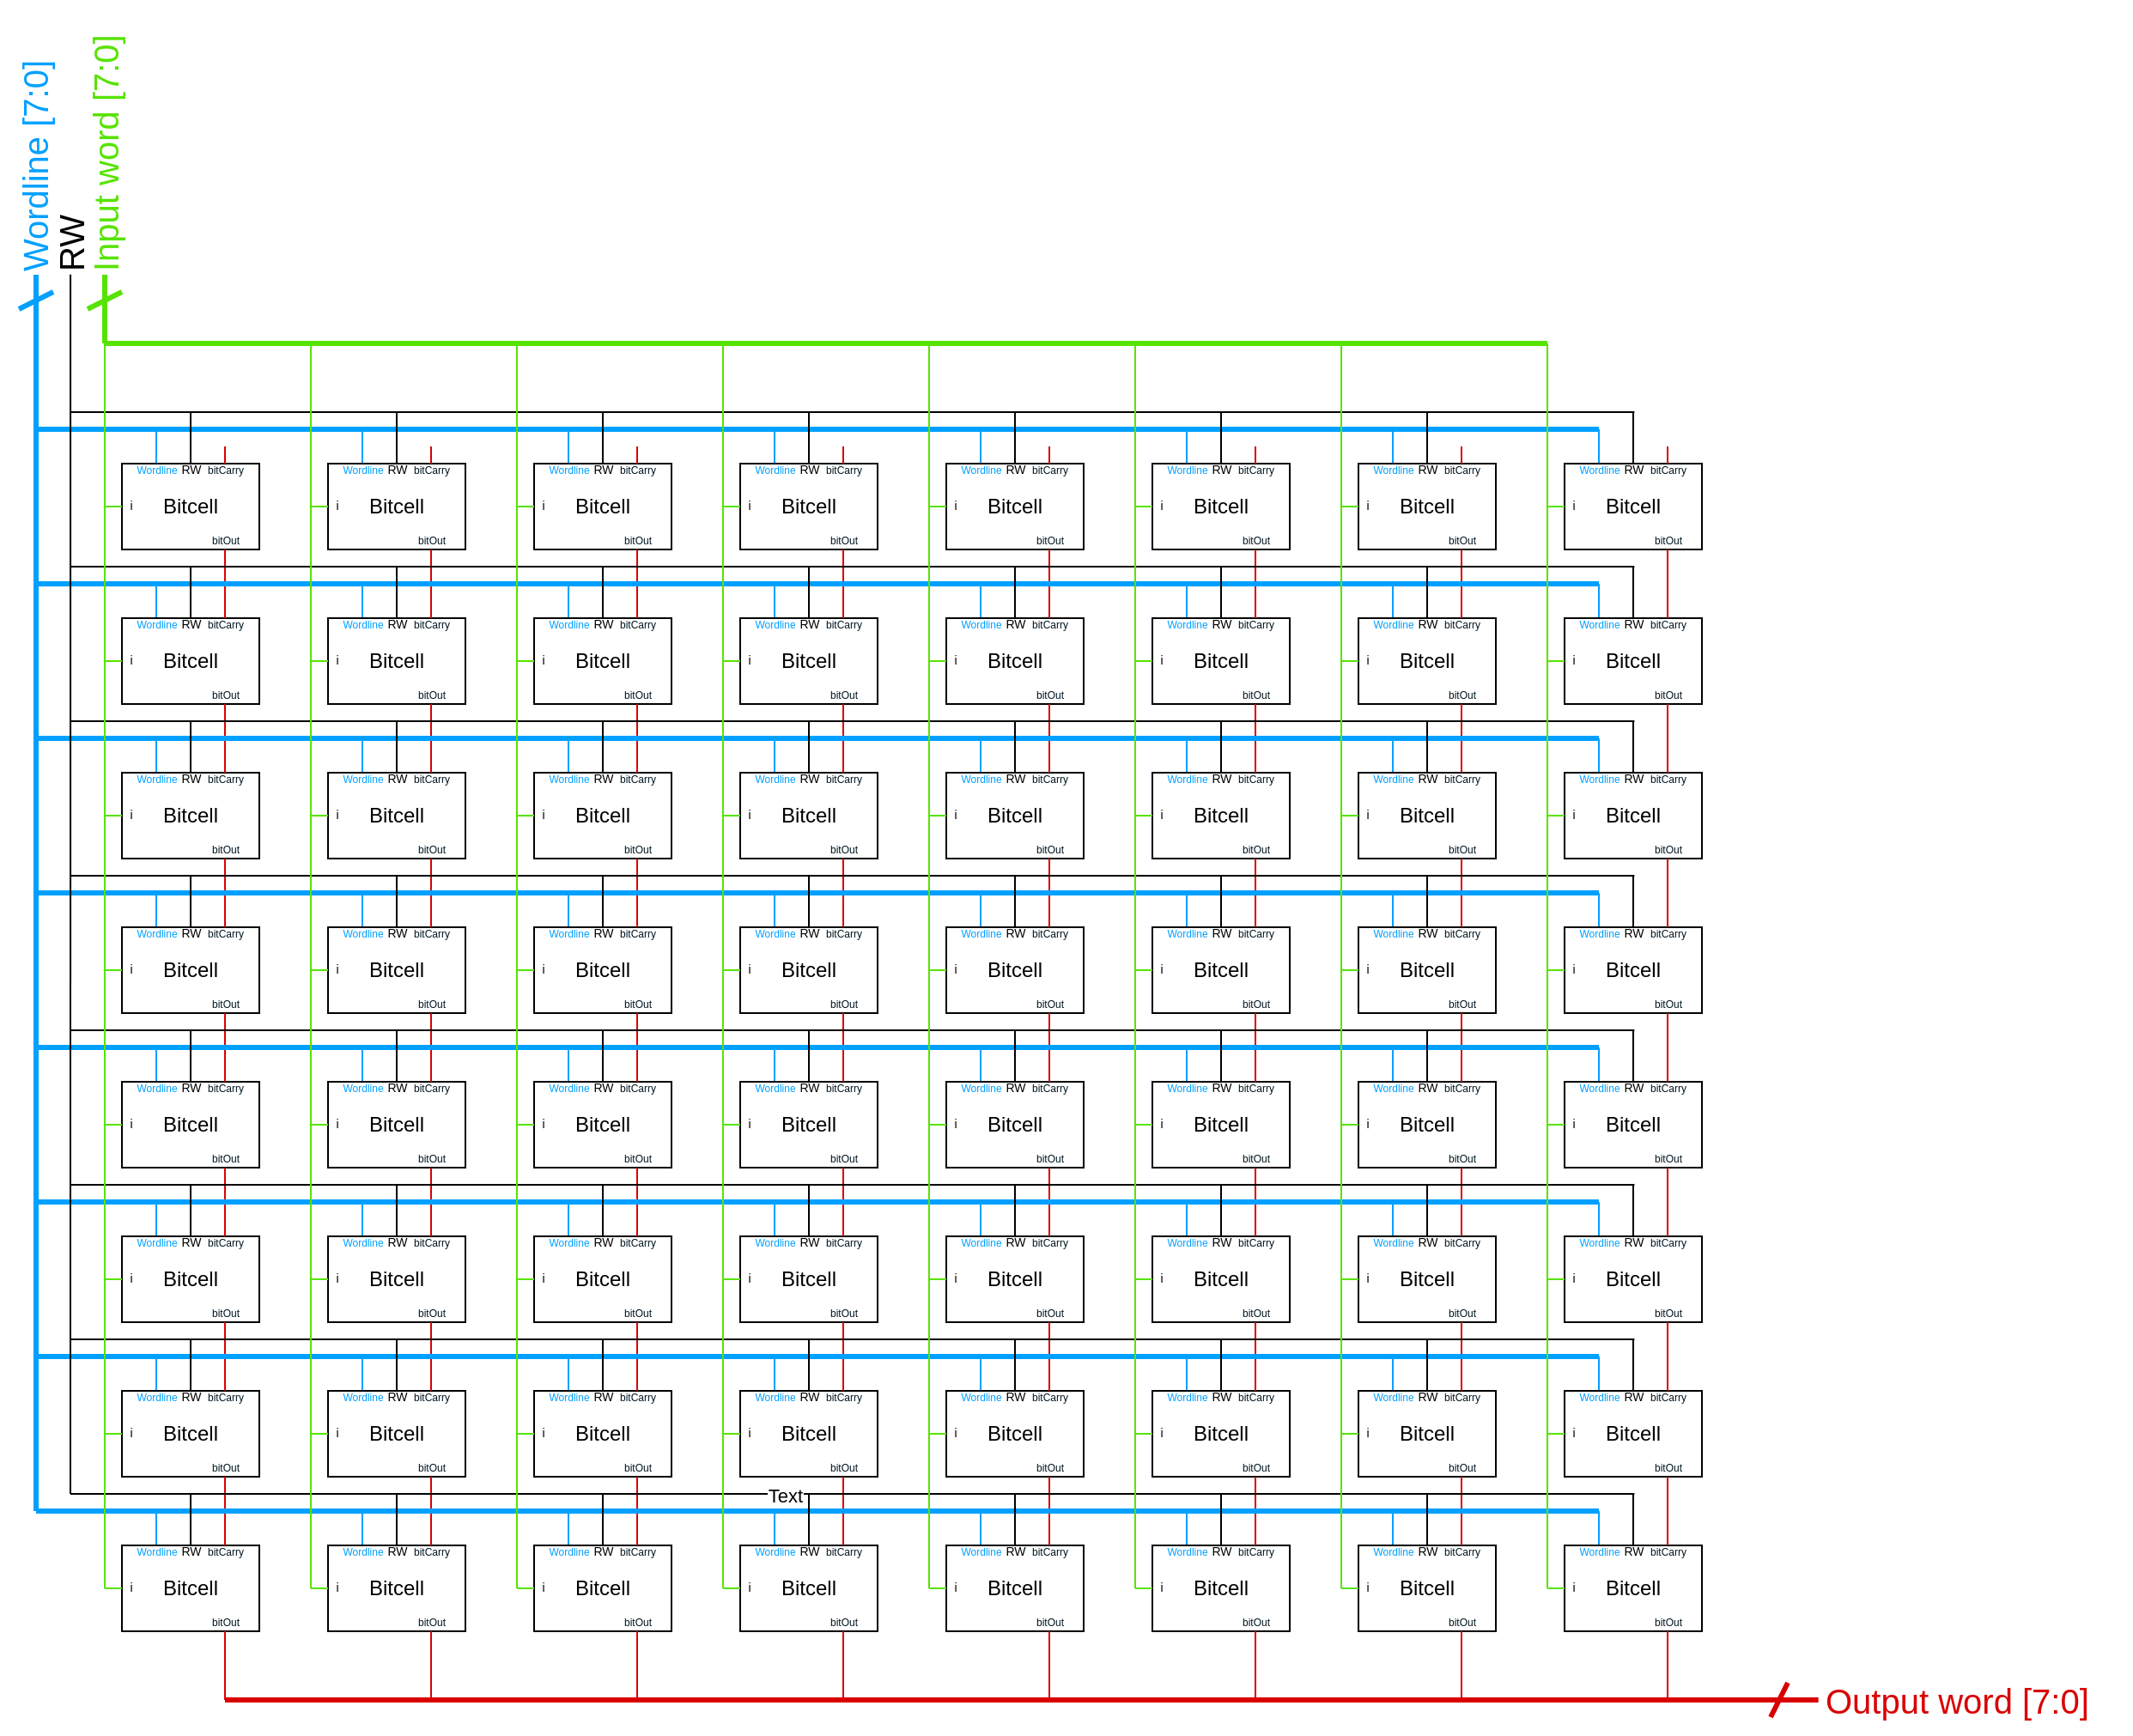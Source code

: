 <mxfile version="24.8.6">
  <diagram name="Page-1" id="ddnrkfYG83n5dH7bZDWF">
    <mxGraphModel dx="2580" dy="2522" grid="1" gridSize="10" guides="1" tooltips="1" connect="1" arrows="1" fold="1" page="1" pageScale="1" pageWidth="827" pageHeight="1169" math="0" shadow="0">
      <root>
        <mxCell id="0" />
        <mxCell id="1" parent="0" />
        <mxCell id="X28YRc__pQ8taxyOnYqA-573" value="" style="group" vertex="1" connectable="0" parent="1">
          <mxGeometry x="170" y="80" width="960" height="130" as="geometry" />
        </mxCell>
        <mxCell id="X28YRc__pQ8taxyOnYqA-264" value="" style="group" vertex="1" connectable="0" parent="X28YRc__pQ8taxyOnYqA-573">
          <mxGeometry y="40" width="960" height="90" as="geometry" />
        </mxCell>
        <mxCell id="X28YRc__pQ8taxyOnYqA-259" value="" style="endArrow=none;html=1;rounded=0;fontColor=#00A0FF;strokeColor=#00A0FF;strokeWidth=3;" edge="1" parent="X28YRc__pQ8taxyOnYqA-264">
          <mxGeometry width="50" height="50" relative="1" as="geometry">
            <mxPoint y="10" as="sourcePoint" />
            <mxPoint x="900" y="10" as="targetPoint" />
          </mxGeometry>
        </mxCell>
        <mxCell id="X28YRc__pQ8taxyOnYqA-260" value="" style="group" vertex="1" connectable="0" parent="X28YRc__pQ8taxyOnYqA-264">
          <mxGeometry x="30" y="17" width="930" height="73" as="geometry" />
        </mxCell>
        <mxCell id="X28YRc__pQ8taxyOnYqA-14" value="" style="group" vertex="1" connectable="0" parent="X28YRc__pQ8taxyOnYqA-260">
          <mxGeometry width="90" height="73" as="geometry" />
        </mxCell>
        <mxCell id="X28YRc__pQ8taxyOnYqA-5" value="" style="endArrow=none;html=1;rounded=0;exitX=0.25;exitY=0;exitDx=0;exitDy=0;fillColor=#1ba1e2;strokeColor=#00A0FF;" edge="1" parent="X28YRc__pQ8taxyOnYqA-14" source="X28YRc__pQ8taxyOnYqA-1">
          <mxGeometry width="50" height="50" relative="1" as="geometry">
            <mxPoint x="50" y="63" as="sourcePoint" />
            <mxPoint x="30" y="-7" as="targetPoint" />
          </mxGeometry>
        </mxCell>
        <mxCell id="X28YRc__pQ8taxyOnYqA-1" value="Bitcell" style="rounded=0;whiteSpace=wrap;html=1;" vertex="1" parent="X28YRc__pQ8taxyOnYqA-14">
          <mxGeometry x="10" y="13" width="80" height="50" as="geometry" />
        </mxCell>
        <mxCell id="X28YRc__pQ8taxyOnYqA-2" value="" style="endArrow=none;html=1;rounded=0;exitX=0.75;exitY=0;exitDx=0;exitDy=0;fillColor=#a20025;strokeColor=#D90000;" edge="1" parent="X28YRc__pQ8taxyOnYqA-14" source="X28YRc__pQ8taxyOnYqA-1">
          <mxGeometry width="50" height="50" relative="1" as="geometry">
            <mxPoint x="70" y="83" as="sourcePoint" />
            <mxPoint x="70" y="3" as="targetPoint" />
          </mxGeometry>
        </mxCell>
        <mxCell id="X28YRc__pQ8taxyOnYqA-3" value="" style="endArrow=none;html=1;rounded=0;fillColor=#a20025;strokeColor=#D90000;" edge="1" parent="X28YRc__pQ8taxyOnYqA-14">
          <mxGeometry width="50" height="50" relative="1" as="geometry">
            <mxPoint x="70" y="103" as="sourcePoint" />
            <mxPoint x="70" y="63" as="targetPoint" />
          </mxGeometry>
        </mxCell>
        <mxCell id="X28YRc__pQ8taxyOnYqA-4" value="" style="endArrow=none;html=1;rounded=0;exitX=0;exitY=0.5;exitDx=0;exitDy=0;strokeColor=#57E300;" edge="1" parent="X28YRc__pQ8taxyOnYqA-14" source="X28YRc__pQ8taxyOnYqA-1">
          <mxGeometry width="50" height="50" relative="1" as="geometry">
            <mxPoint x="50" y="63" as="sourcePoint" />
            <mxPoint y="38" as="targetPoint" />
          </mxGeometry>
        </mxCell>
        <mxCell id="X28YRc__pQ8taxyOnYqA-6" value="" style="endArrow=none;html=1;rounded=0;exitX=0.5;exitY=0;exitDx=0;exitDy=0;" edge="1" parent="X28YRc__pQ8taxyOnYqA-14" source="X28YRc__pQ8taxyOnYqA-1">
          <mxGeometry width="50" height="50" relative="1" as="geometry">
            <mxPoint x="50" y="63" as="sourcePoint" />
            <mxPoint x="50" y="-17" as="targetPoint" />
          </mxGeometry>
        </mxCell>
        <mxCell id="X28YRc__pQ8taxyOnYqA-7" value="&lt;font style=&quot;font-size: 7px;&quot;&gt;i&lt;/font&gt;" style="text;html=1;align=center;verticalAlign=middle;resizable=0;points=[];autosize=1;strokeColor=none;fillColor=none;" vertex="1" parent="X28YRc__pQ8taxyOnYqA-14">
          <mxGeometry y="21" width="30" height="30" as="geometry" />
        </mxCell>
        <mxCell id="X28YRc__pQ8taxyOnYqA-8" value="&lt;font color=&quot;#00a0ff&quot; style=&quot;font-size: 6px;&quot;&gt;Wordline&lt;/font&gt;" style="text;html=1;align=center;verticalAlign=middle;resizable=0;points=[];autosize=1;strokeColor=none;fillColor=none;shadow=1;" vertex="1" parent="X28YRc__pQ8taxyOnYqA-14">
          <mxGeometry x="5" width="50" height="30" as="geometry" />
        </mxCell>
        <mxCell id="X28YRc__pQ8taxyOnYqA-9" value="&lt;font style=&quot;font-size: 7px;&quot;&gt;RW&lt;/font&gt;" style="text;html=1;align=center;verticalAlign=middle;resizable=0;points=[];autosize=1;strokeColor=none;fillColor=none;" vertex="1" parent="X28YRc__pQ8taxyOnYqA-14">
          <mxGeometry x="30" width="40" height="30" as="geometry" />
        </mxCell>
        <mxCell id="X28YRc__pQ8taxyOnYqA-11" value="&lt;font color=&quot;#001521&quot; style=&quot;font-size: 6px;&quot;&gt;bitCarry&lt;/font&gt;" style="text;html=1;align=center;verticalAlign=middle;resizable=0;points=[];autosize=1;strokeColor=none;fillColor=none;shadow=1;" vertex="1" parent="X28YRc__pQ8taxyOnYqA-14">
          <mxGeometry x="50" width="40" height="30" as="geometry" />
        </mxCell>
        <mxCell id="X28YRc__pQ8taxyOnYqA-13" value="&lt;font color=&quot;#001521&quot; style=&quot;font-size: 6px;&quot;&gt;bitOut&lt;/font&gt;" style="text;html=1;align=center;verticalAlign=middle;resizable=0;points=[];autosize=1;strokeColor=none;fillColor=none;shadow=1;" vertex="1" parent="X28YRc__pQ8taxyOnYqA-14">
          <mxGeometry x="50" y="41" width="40" height="30" as="geometry" />
        </mxCell>
        <mxCell id="X28YRc__pQ8taxyOnYqA-174" value="" style="group" vertex="1" connectable="0" parent="X28YRc__pQ8taxyOnYqA-260">
          <mxGeometry x="120" width="90" height="73" as="geometry" />
        </mxCell>
        <mxCell id="X28YRc__pQ8taxyOnYqA-175" value="" style="endArrow=none;html=1;rounded=0;exitX=0.25;exitY=0;exitDx=0;exitDy=0;fillColor=#1ba1e2;strokeColor=#00A0FF;" edge="1" parent="X28YRc__pQ8taxyOnYqA-174" source="X28YRc__pQ8taxyOnYqA-176">
          <mxGeometry width="50" height="50" relative="1" as="geometry">
            <mxPoint x="50" y="63" as="sourcePoint" />
            <mxPoint x="30" y="-7" as="targetPoint" />
          </mxGeometry>
        </mxCell>
        <mxCell id="X28YRc__pQ8taxyOnYqA-176" value="Bitcell" style="rounded=0;whiteSpace=wrap;html=1;" vertex="1" parent="X28YRc__pQ8taxyOnYqA-174">
          <mxGeometry x="10" y="13" width="80" height="50" as="geometry" />
        </mxCell>
        <mxCell id="X28YRc__pQ8taxyOnYqA-177" value="" style="endArrow=none;html=1;rounded=0;exitX=0.75;exitY=0;exitDx=0;exitDy=0;strokeColor=#D90000;" edge="1" parent="X28YRc__pQ8taxyOnYqA-174" source="X28YRc__pQ8taxyOnYqA-176">
          <mxGeometry width="50" height="50" relative="1" as="geometry">
            <mxPoint x="70" y="83" as="sourcePoint" />
            <mxPoint x="70" y="3" as="targetPoint" />
          </mxGeometry>
        </mxCell>
        <mxCell id="X28YRc__pQ8taxyOnYqA-178" value="" style="endArrow=none;html=1;rounded=0;strokeColor=#D90000;" edge="1" parent="X28YRc__pQ8taxyOnYqA-174">
          <mxGeometry width="50" height="50" relative="1" as="geometry">
            <mxPoint x="70" y="103" as="sourcePoint" />
            <mxPoint x="70" y="63" as="targetPoint" />
          </mxGeometry>
        </mxCell>
        <mxCell id="X28YRc__pQ8taxyOnYqA-179" value="" style="endArrow=none;html=1;rounded=0;exitX=0;exitY=0.5;exitDx=0;exitDy=0;strokeColor=#57E300;" edge="1" parent="X28YRc__pQ8taxyOnYqA-174" source="X28YRc__pQ8taxyOnYqA-176">
          <mxGeometry width="50" height="50" relative="1" as="geometry">
            <mxPoint x="50" y="63" as="sourcePoint" />
            <mxPoint y="38" as="targetPoint" />
          </mxGeometry>
        </mxCell>
        <mxCell id="X28YRc__pQ8taxyOnYqA-180" value="" style="endArrow=none;html=1;rounded=0;exitX=0.5;exitY=0;exitDx=0;exitDy=0;" edge="1" parent="X28YRc__pQ8taxyOnYqA-174" source="X28YRc__pQ8taxyOnYqA-176">
          <mxGeometry width="50" height="50" relative="1" as="geometry">
            <mxPoint x="50" y="63" as="sourcePoint" />
            <mxPoint x="50" y="-17" as="targetPoint" />
          </mxGeometry>
        </mxCell>
        <mxCell id="X28YRc__pQ8taxyOnYqA-181" value="&lt;font style=&quot;font-size: 7px;&quot;&gt;i&lt;/font&gt;" style="text;html=1;align=center;verticalAlign=middle;resizable=0;points=[];autosize=1;strokeColor=none;fillColor=none;" vertex="1" parent="X28YRc__pQ8taxyOnYqA-174">
          <mxGeometry y="21" width="30" height="30" as="geometry" />
        </mxCell>
        <mxCell id="X28YRc__pQ8taxyOnYqA-182" value="&lt;font color=&quot;#00a0ff&quot; style=&quot;font-size: 6px;&quot;&gt;Wordline&lt;/font&gt;" style="text;html=1;align=center;verticalAlign=middle;resizable=0;points=[];autosize=1;strokeColor=none;fillColor=none;shadow=1;" vertex="1" parent="X28YRc__pQ8taxyOnYqA-174">
          <mxGeometry x="5" width="50" height="30" as="geometry" />
        </mxCell>
        <mxCell id="X28YRc__pQ8taxyOnYqA-183" value="&lt;font style=&quot;font-size: 7px;&quot;&gt;RW&lt;/font&gt;" style="text;html=1;align=center;verticalAlign=middle;resizable=0;points=[];autosize=1;strokeColor=none;fillColor=none;" vertex="1" parent="X28YRc__pQ8taxyOnYqA-174">
          <mxGeometry x="30" width="40" height="30" as="geometry" />
        </mxCell>
        <mxCell id="X28YRc__pQ8taxyOnYqA-184" value="&lt;font color=&quot;#001521&quot; style=&quot;font-size: 6px;&quot;&gt;bitCarry&lt;/font&gt;" style="text;html=1;align=center;verticalAlign=middle;resizable=0;points=[];autosize=1;strokeColor=none;fillColor=none;shadow=1;" vertex="1" parent="X28YRc__pQ8taxyOnYqA-174">
          <mxGeometry x="50" width="40" height="30" as="geometry" />
        </mxCell>
        <mxCell id="X28YRc__pQ8taxyOnYqA-185" value="&lt;font color=&quot;#001521&quot; style=&quot;font-size: 6px;&quot;&gt;bitOut&lt;/font&gt;" style="text;html=1;align=center;verticalAlign=middle;resizable=0;points=[];autosize=1;strokeColor=none;fillColor=none;shadow=1;" vertex="1" parent="X28YRc__pQ8taxyOnYqA-174">
          <mxGeometry x="50" y="41" width="40" height="30" as="geometry" />
        </mxCell>
        <mxCell id="X28YRc__pQ8taxyOnYqA-186" value="" style="group" vertex="1" connectable="0" parent="X28YRc__pQ8taxyOnYqA-260">
          <mxGeometry x="240" width="90" height="73" as="geometry" />
        </mxCell>
        <mxCell id="X28YRc__pQ8taxyOnYqA-187" value="" style="endArrow=none;html=1;rounded=0;exitX=0.25;exitY=0;exitDx=0;exitDy=0;fillColor=#1ba1e2;strokeColor=#00A0FF;" edge="1" parent="X28YRc__pQ8taxyOnYqA-186" source="X28YRc__pQ8taxyOnYqA-188">
          <mxGeometry width="50" height="50" relative="1" as="geometry">
            <mxPoint x="50" y="63" as="sourcePoint" />
            <mxPoint x="30" y="-7" as="targetPoint" />
          </mxGeometry>
        </mxCell>
        <mxCell id="X28YRc__pQ8taxyOnYqA-188" value="Bitcell" style="rounded=0;whiteSpace=wrap;html=1;" vertex="1" parent="X28YRc__pQ8taxyOnYqA-186">
          <mxGeometry x="10" y="13" width="80" height="50" as="geometry" />
        </mxCell>
        <mxCell id="X28YRc__pQ8taxyOnYqA-189" value="" style="endArrow=none;html=1;rounded=0;exitX=0.75;exitY=0;exitDx=0;exitDy=0;strokeColor=#D90000;" edge="1" parent="X28YRc__pQ8taxyOnYqA-186" source="X28YRc__pQ8taxyOnYqA-188">
          <mxGeometry width="50" height="50" relative="1" as="geometry">
            <mxPoint x="70" y="83" as="sourcePoint" />
            <mxPoint x="70" y="3" as="targetPoint" />
          </mxGeometry>
        </mxCell>
        <mxCell id="X28YRc__pQ8taxyOnYqA-190" value="" style="endArrow=none;html=1;rounded=0;strokeColor=#D90000;" edge="1" parent="X28YRc__pQ8taxyOnYqA-186">
          <mxGeometry width="50" height="50" relative="1" as="geometry">
            <mxPoint x="70" y="103" as="sourcePoint" />
            <mxPoint x="70" y="63" as="targetPoint" />
          </mxGeometry>
        </mxCell>
        <mxCell id="X28YRc__pQ8taxyOnYqA-191" value="" style="endArrow=none;html=1;rounded=0;exitX=0;exitY=0.5;exitDx=0;exitDy=0;strokeColor=#57E300;" edge="1" parent="X28YRc__pQ8taxyOnYqA-186" source="X28YRc__pQ8taxyOnYqA-188">
          <mxGeometry width="50" height="50" relative="1" as="geometry">
            <mxPoint x="50" y="63" as="sourcePoint" />
            <mxPoint y="38" as="targetPoint" />
          </mxGeometry>
        </mxCell>
        <mxCell id="X28YRc__pQ8taxyOnYqA-192" value="" style="endArrow=none;html=1;rounded=0;exitX=0.5;exitY=0;exitDx=0;exitDy=0;" edge="1" parent="X28YRc__pQ8taxyOnYqA-186" source="X28YRc__pQ8taxyOnYqA-188">
          <mxGeometry width="50" height="50" relative="1" as="geometry">
            <mxPoint x="50" y="63" as="sourcePoint" />
            <mxPoint x="50" y="-17" as="targetPoint" />
          </mxGeometry>
        </mxCell>
        <mxCell id="X28YRc__pQ8taxyOnYqA-193" value="&lt;font style=&quot;font-size: 7px;&quot;&gt;i&lt;/font&gt;" style="text;html=1;align=center;verticalAlign=middle;resizable=0;points=[];autosize=1;strokeColor=none;fillColor=none;" vertex="1" parent="X28YRc__pQ8taxyOnYqA-186">
          <mxGeometry y="21" width="30" height="30" as="geometry" />
        </mxCell>
        <mxCell id="X28YRc__pQ8taxyOnYqA-194" value="&lt;font color=&quot;#00a0ff&quot; style=&quot;font-size: 6px;&quot;&gt;Wordline&lt;/font&gt;" style="text;html=1;align=center;verticalAlign=middle;resizable=0;points=[];autosize=1;strokeColor=none;fillColor=none;shadow=1;" vertex="1" parent="X28YRc__pQ8taxyOnYqA-186">
          <mxGeometry x="5" width="50" height="30" as="geometry" />
        </mxCell>
        <mxCell id="X28YRc__pQ8taxyOnYqA-195" value="&lt;font style=&quot;font-size: 7px;&quot;&gt;RW&lt;/font&gt;" style="text;html=1;align=center;verticalAlign=middle;resizable=0;points=[];autosize=1;strokeColor=none;fillColor=none;" vertex="1" parent="X28YRc__pQ8taxyOnYqA-186">
          <mxGeometry x="30" width="40" height="30" as="geometry" />
        </mxCell>
        <mxCell id="X28YRc__pQ8taxyOnYqA-196" value="&lt;font color=&quot;#001521&quot; style=&quot;font-size: 6px;&quot;&gt;bitCarry&lt;/font&gt;" style="text;html=1;align=center;verticalAlign=middle;resizable=0;points=[];autosize=1;strokeColor=none;fillColor=none;shadow=1;" vertex="1" parent="X28YRc__pQ8taxyOnYqA-186">
          <mxGeometry x="50" width="40" height="30" as="geometry" />
        </mxCell>
        <mxCell id="X28YRc__pQ8taxyOnYqA-197" value="&lt;font color=&quot;#001521&quot; style=&quot;font-size: 6px;&quot;&gt;bitOut&lt;/font&gt;" style="text;html=1;align=center;verticalAlign=middle;resizable=0;points=[];autosize=1;strokeColor=none;fillColor=none;shadow=1;" vertex="1" parent="X28YRc__pQ8taxyOnYqA-186">
          <mxGeometry x="50" y="41" width="40" height="30" as="geometry" />
        </mxCell>
        <mxCell id="X28YRc__pQ8taxyOnYqA-198" value="" style="group" vertex="1" connectable="0" parent="X28YRc__pQ8taxyOnYqA-260">
          <mxGeometry x="360" width="90" height="73" as="geometry" />
        </mxCell>
        <mxCell id="X28YRc__pQ8taxyOnYqA-199" value="" style="endArrow=none;html=1;rounded=0;exitX=0.25;exitY=0;exitDx=0;exitDy=0;fillColor=#1ba1e2;strokeColor=#00A0FF;" edge="1" parent="X28YRc__pQ8taxyOnYqA-198" source="X28YRc__pQ8taxyOnYqA-200">
          <mxGeometry width="50" height="50" relative="1" as="geometry">
            <mxPoint x="50" y="63" as="sourcePoint" />
            <mxPoint x="30" y="-7" as="targetPoint" />
          </mxGeometry>
        </mxCell>
        <mxCell id="X28YRc__pQ8taxyOnYqA-200" value="Bitcell" style="rounded=0;whiteSpace=wrap;html=1;" vertex="1" parent="X28YRc__pQ8taxyOnYqA-198">
          <mxGeometry x="10" y="13" width="80" height="50" as="geometry" />
        </mxCell>
        <mxCell id="X28YRc__pQ8taxyOnYqA-201" value="" style="endArrow=none;html=1;rounded=0;exitX=0.75;exitY=0;exitDx=0;exitDy=0;strokeColor=#D90000;" edge="1" parent="X28YRc__pQ8taxyOnYqA-198" source="X28YRc__pQ8taxyOnYqA-200">
          <mxGeometry width="50" height="50" relative="1" as="geometry">
            <mxPoint x="70" y="83" as="sourcePoint" />
            <mxPoint x="70" y="3" as="targetPoint" />
          </mxGeometry>
        </mxCell>
        <mxCell id="X28YRc__pQ8taxyOnYqA-202" value="" style="endArrow=none;html=1;rounded=0;strokeColor=#D90000;" edge="1" parent="X28YRc__pQ8taxyOnYqA-198">
          <mxGeometry width="50" height="50" relative="1" as="geometry">
            <mxPoint x="70" y="103" as="sourcePoint" />
            <mxPoint x="70" y="63" as="targetPoint" />
          </mxGeometry>
        </mxCell>
        <mxCell id="X28YRc__pQ8taxyOnYqA-203" value="" style="endArrow=none;html=1;rounded=0;exitX=0;exitY=0.5;exitDx=0;exitDy=0;strokeColor=#57E300;" edge="1" parent="X28YRc__pQ8taxyOnYqA-198" source="X28YRc__pQ8taxyOnYqA-200">
          <mxGeometry width="50" height="50" relative="1" as="geometry">
            <mxPoint x="50" y="63" as="sourcePoint" />
            <mxPoint y="38" as="targetPoint" />
          </mxGeometry>
        </mxCell>
        <mxCell id="X28YRc__pQ8taxyOnYqA-204" value="" style="endArrow=none;html=1;rounded=0;exitX=0.5;exitY=0;exitDx=0;exitDy=0;" edge="1" parent="X28YRc__pQ8taxyOnYqA-198" source="X28YRc__pQ8taxyOnYqA-200">
          <mxGeometry width="50" height="50" relative="1" as="geometry">
            <mxPoint x="50" y="63" as="sourcePoint" />
            <mxPoint x="50" y="-17" as="targetPoint" />
          </mxGeometry>
        </mxCell>
        <mxCell id="X28YRc__pQ8taxyOnYqA-205" value="&lt;font style=&quot;font-size: 7px;&quot;&gt;i&lt;/font&gt;" style="text;html=1;align=center;verticalAlign=middle;resizable=0;points=[];autosize=1;strokeColor=none;fillColor=none;" vertex="1" parent="X28YRc__pQ8taxyOnYqA-198">
          <mxGeometry y="21" width="30" height="30" as="geometry" />
        </mxCell>
        <mxCell id="X28YRc__pQ8taxyOnYqA-206" value="&lt;font color=&quot;#00a0ff&quot; style=&quot;font-size: 6px;&quot;&gt;Wordline&lt;/font&gt;" style="text;html=1;align=center;verticalAlign=middle;resizable=0;points=[];autosize=1;strokeColor=none;fillColor=none;shadow=1;" vertex="1" parent="X28YRc__pQ8taxyOnYqA-198">
          <mxGeometry x="5" width="50" height="30" as="geometry" />
        </mxCell>
        <mxCell id="X28YRc__pQ8taxyOnYqA-207" value="&lt;font style=&quot;font-size: 7px;&quot;&gt;RW&lt;/font&gt;" style="text;html=1;align=center;verticalAlign=middle;resizable=0;points=[];autosize=1;strokeColor=none;fillColor=none;" vertex="1" parent="X28YRc__pQ8taxyOnYqA-198">
          <mxGeometry x="30" width="40" height="30" as="geometry" />
        </mxCell>
        <mxCell id="X28YRc__pQ8taxyOnYqA-208" value="&lt;font color=&quot;#001521&quot; style=&quot;font-size: 6px;&quot;&gt;bitCarry&lt;/font&gt;" style="text;html=1;align=center;verticalAlign=middle;resizable=0;points=[];autosize=1;strokeColor=none;fillColor=none;shadow=1;" vertex="1" parent="X28YRc__pQ8taxyOnYqA-198">
          <mxGeometry x="50" width="40" height="30" as="geometry" />
        </mxCell>
        <mxCell id="X28YRc__pQ8taxyOnYqA-209" value="&lt;font color=&quot;#001521&quot; style=&quot;font-size: 6px;&quot;&gt;bitOut&lt;/font&gt;" style="text;html=1;align=center;verticalAlign=middle;resizable=0;points=[];autosize=1;strokeColor=none;fillColor=none;shadow=1;" vertex="1" parent="X28YRc__pQ8taxyOnYqA-198">
          <mxGeometry x="50" y="41" width="40" height="30" as="geometry" />
        </mxCell>
        <mxCell id="X28YRc__pQ8taxyOnYqA-210" value="" style="group" vertex="1" connectable="0" parent="X28YRc__pQ8taxyOnYqA-260">
          <mxGeometry x="480" width="90" height="73" as="geometry" />
        </mxCell>
        <mxCell id="X28YRc__pQ8taxyOnYqA-211" value="" style="endArrow=none;html=1;rounded=0;exitX=0.25;exitY=0;exitDx=0;exitDy=0;fillColor=#1ba1e2;strokeColor=#00A0FF;" edge="1" parent="X28YRc__pQ8taxyOnYqA-210" source="X28YRc__pQ8taxyOnYqA-212">
          <mxGeometry width="50" height="50" relative="1" as="geometry">
            <mxPoint x="50" y="63" as="sourcePoint" />
            <mxPoint x="30" y="-7" as="targetPoint" />
          </mxGeometry>
        </mxCell>
        <mxCell id="X28YRc__pQ8taxyOnYqA-212" value="Bitcell" style="rounded=0;whiteSpace=wrap;html=1;" vertex="1" parent="X28YRc__pQ8taxyOnYqA-210">
          <mxGeometry x="10" y="13" width="80" height="50" as="geometry" />
        </mxCell>
        <mxCell id="X28YRc__pQ8taxyOnYqA-213" value="" style="endArrow=none;html=1;rounded=0;exitX=0.75;exitY=0;exitDx=0;exitDy=0;strokeColor=#D90000;" edge="1" parent="X28YRc__pQ8taxyOnYqA-210" source="X28YRc__pQ8taxyOnYqA-212">
          <mxGeometry width="50" height="50" relative="1" as="geometry">
            <mxPoint x="70" y="83" as="sourcePoint" />
            <mxPoint x="70" y="3" as="targetPoint" />
          </mxGeometry>
        </mxCell>
        <mxCell id="X28YRc__pQ8taxyOnYqA-214" value="" style="endArrow=none;html=1;rounded=0;strokeColor=#D90000;" edge="1" parent="X28YRc__pQ8taxyOnYqA-210">
          <mxGeometry width="50" height="50" relative="1" as="geometry">
            <mxPoint x="70" y="103" as="sourcePoint" />
            <mxPoint x="70" y="63" as="targetPoint" />
          </mxGeometry>
        </mxCell>
        <mxCell id="X28YRc__pQ8taxyOnYqA-215" value="" style="endArrow=none;html=1;rounded=0;exitX=0;exitY=0.5;exitDx=0;exitDy=0;strokeColor=#57E300;" edge="1" parent="X28YRc__pQ8taxyOnYqA-210" source="X28YRc__pQ8taxyOnYqA-212">
          <mxGeometry width="50" height="50" relative="1" as="geometry">
            <mxPoint x="50" y="63" as="sourcePoint" />
            <mxPoint y="38" as="targetPoint" />
          </mxGeometry>
        </mxCell>
        <mxCell id="X28YRc__pQ8taxyOnYqA-216" value="" style="endArrow=none;html=1;rounded=0;exitX=0.5;exitY=0;exitDx=0;exitDy=0;" edge="1" parent="X28YRc__pQ8taxyOnYqA-210" source="X28YRc__pQ8taxyOnYqA-212">
          <mxGeometry width="50" height="50" relative="1" as="geometry">
            <mxPoint x="50" y="63" as="sourcePoint" />
            <mxPoint x="50" y="-17" as="targetPoint" />
          </mxGeometry>
        </mxCell>
        <mxCell id="X28YRc__pQ8taxyOnYqA-217" value="&lt;font style=&quot;font-size: 7px;&quot;&gt;i&lt;/font&gt;" style="text;html=1;align=center;verticalAlign=middle;resizable=0;points=[];autosize=1;strokeColor=none;fillColor=none;" vertex="1" parent="X28YRc__pQ8taxyOnYqA-210">
          <mxGeometry y="21" width="30" height="30" as="geometry" />
        </mxCell>
        <mxCell id="X28YRc__pQ8taxyOnYqA-218" value="&lt;font color=&quot;#00a0ff&quot; style=&quot;font-size: 6px;&quot;&gt;Wordline&lt;/font&gt;" style="text;html=1;align=center;verticalAlign=middle;resizable=0;points=[];autosize=1;strokeColor=none;fillColor=none;shadow=1;" vertex="1" parent="X28YRc__pQ8taxyOnYqA-210">
          <mxGeometry x="5" width="50" height="30" as="geometry" />
        </mxCell>
        <mxCell id="X28YRc__pQ8taxyOnYqA-219" value="&lt;font style=&quot;font-size: 7px;&quot;&gt;RW&lt;/font&gt;" style="text;html=1;align=center;verticalAlign=middle;resizable=0;points=[];autosize=1;strokeColor=none;fillColor=none;" vertex="1" parent="X28YRc__pQ8taxyOnYqA-210">
          <mxGeometry x="30" width="40" height="30" as="geometry" />
        </mxCell>
        <mxCell id="X28YRc__pQ8taxyOnYqA-220" value="&lt;font color=&quot;#001521&quot; style=&quot;font-size: 6px;&quot;&gt;bitCarry&lt;/font&gt;" style="text;html=1;align=center;verticalAlign=middle;resizable=0;points=[];autosize=1;strokeColor=none;fillColor=none;shadow=1;" vertex="1" parent="X28YRc__pQ8taxyOnYqA-210">
          <mxGeometry x="50" width="40" height="30" as="geometry" />
        </mxCell>
        <mxCell id="X28YRc__pQ8taxyOnYqA-221" value="&lt;font color=&quot;#001521&quot; style=&quot;font-size: 6px;&quot;&gt;bitOut&lt;/font&gt;" style="text;html=1;align=center;verticalAlign=middle;resizable=0;points=[];autosize=1;strokeColor=none;fillColor=none;shadow=1;" vertex="1" parent="X28YRc__pQ8taxyOnYqA-210">
          <mxGeometry x="50" y="41" width="40" height="30" as="geometry" />
        </mxCell>
        <mxCell id="X28YRc__pQ8taxyOnYqA-222" value="" style="group" vertex="1" connectable="0" parent="X28YRc__pQ8taxyOnYqA-260">
          <mxGeometry x="600" width="90" height="73" as="geometry" />
        </mxCell>
        <mxCell id="X28YRc__pQ8taxyOnYqA-223" value="" style="endArrow=none;html=1;rounded=0;exitX=0.25;exitY=0;exitDx=0;exitDy=0;fillColor=#1ba1e2;strokeColor=#00A0FF;" edge="1" parent="X28YRc__pQ8taxyOnYqA-222" source="X28YRc__pQ8taxyOnYqA-224">
          <mxGeometry width="50" height="50" relative="1" as="geometry">
            <mxPoint x="50" y="63" as="sourcePoint" />
            <mxPoint x="30" y="-7" as="targetPoint" />
          </mxGeometry>
        </mxCell>
        <mxCell id="X28YRc__pQ8taxyOnYqA-224" value="Bitcell" style="rounded=0;whiteSpace=wrap;html=1;" vertex="1" parent="X28YRc__pQ8taxyOnYqA-222">
          <mxGeometry x="10" y="13" width="80" height="50" as="geometry" />
        </mxCell>
        <mxCell id="X28YRc__pQ8taxyOnYqA-225" value="" style="endArrow=none;html=1;rounded=0;exitX=0.75;exitY=0;exitDx=0;exitDy=0;strokeColor=#D90000;" edge="1" parent="X28YRc__pQ8taxyOnYqA-222" source="X28YRc__pQ8taxyOnYqA-224">
          <mxGeometry width="50" height="50" relative="1" as="geometry">
            <mxPoint x="70" y="83" as="sourcePoint" />
            <mxPoint x="70" y="3" as="targetPoint" />
          </mxGeometry>
        </mxCell>
        <mxCell id="X28YRc__pQ8taxyOnYqA-226" value="" style="endArrow=none;html=1;rounded=0;strokeColor=#D90000;" edge="1" parent="X28YRc__pQ8taxyOnYqA-222">
          <mxGeometry width="50" height="50" relative="1" as="geometry">
            <mxPoint x="70" y="103" as="sourcePoint" />
            <mxPoint x="70" y="63" as="targetPoint" />
          </mxGeometry>
        </mxCell>
        <mxCell id="X28YRc__pQ8taxyOnYqA-227" value="" style="endArrow=none;html=1;rounded=0;exitX=0;exitY=0.5;exitDx=0;exitDy=0;strokeColor=#57E300;" edge="1" parent="X28YRc__pQ8taxyOnYqA-222" source="X28YRc__pQ8taxyOnYqA-224">
          <mxGeometry width="50" height="50" relative="1" as="geometry">
            <mxPoint x="50" y="63" as="sourcePoint" />
            <mxPoint y="38" as="targetPoint" />
          </mxGeometry>
        </mxCell>
        <mxCell id="X28YRc__pQ8taxyOnYqA-228" value="" style="endArrow=none;html=1;rounded=0;exitX=0.5;exitY=0;exitDx=0;exitDy=0;" edge="1" parent="X28YRc__pQ8taxyOnYqA-222" source="X28YRc__pQ8taxyOnYqA-224">
          <mxGeometry width="50" height="50" relative="1" as="geometry">
            <mxPoint x="50" y="63" as="sourcePoint" />
            <mxPoint x="50" y="-17" as="targetPoint" />
          </mxGeometry>
        </mxCell>
        <mxCell id="X28YRc__pQ8taxyOnYqA-229" value="&lt;font style=&quot;font-size: 7px;&quot;&gt;i&lt;/font&gt;" style="text;html=1;align=center;verticalAlign=middle;resizable=0;points=[];autosize=1;strokeColor=none;fillColor=none;" vertex="1" parent="X28YRc__pQ8taxyOnYqA-222">
          <mxGeometry y="21" width="30" height="30" as="geometry" />
        </mxCell>
        <mxCell id="X28YRc__pQ8taxyOnYqA-230" value="&lt;font color=&quot;#00a0ff&quot; style=&quot;font-size: 6px;&quot;&gt;Wordline&lt;/font&gt;" style="text;html=1;align=center;verticalAlign=middle;resizable=0;points=[];autosize=1;strokeColor=none;fillColor=none;shadow=1;" vertex="1" parent="X28YRc__pQ8taxyOnYqA-222">
          <mxGeometry x="5" width="50" height="30" as="geometry" />
        </mxCell>
        <mxCell id="X28YRc__pQ8taxyOnYqA-231" value="&lt;font style=&quot;font-size: 7px;&quot;&gt;RW&lt;/font&gt;" style="text;html=1;align=center;verticalAlign=middle;resizable=0;points=[];autosize=1;strokeColor=none;fillColor=none;" vertex="1" parent="X28YRc__pQ8taxyOnYqA-222">
          <mxGeometry x="30" width="40" height="30" as="geometry" />
        </mxCell>
        <mxCell id="X28YRc__pQ8taxyOnYqA-232" value="&lt;font color=&quot;#001521&quot; style=&quot;font-size: 6px;&quot;&gt;bitCarry&lt;/font&gt;" style="text;html=1;align=center;verticalAlign=middle;resizable=0;points=[];autosize=1;strokeColor=none;fillColor=none;shadow=1;" vertex="1" parent="X28YRc__pQ8taxyOnYqA-222">
          <mxGeometry x="50" width="40" height="30" as="geometry" />
        </mxCell>
        <mxCell id="X28YRc__pQ8taxyOnYqA-233" value="&lt;font color=&quot;#001521&quot; style=&quot;font-size: 6px;&quot;&gt;bitOut&lt;/font&gt;" style="text;html=1;align=center;verticalAlign=middle;resizable=0;points=[];autosize=1;strokeColor=none;fillColor=none;shadow=1;" vertex="1" parent="X28YRc__pQ8taxyOnYqA-222">
          <mxGeometry x="50" y="41" width="40" height="30" as="geometry" />
        </mxCell>
        <mxCell id="X28YRc__pQ8taxyOnYqA-234" value="" style="group" vertex="1" connectable="0" parent="X28YRc__pQ8taxyOnYqA-260">
          <mxGeometry x="720" width="90" height="73" as="geometry" />
        </mxCell>
        <mxCell id="X28YRc__pQ8taxyOnYqA-235" value="" style="endArrow=none;html=1;rounded=0;exitX=0.25;exitY=0;exitDx=0;exitDy=0;fillColor=#1ba1e2;strokeColor=#00A0FF;" edge="1" parent="X28YRc__pQ8taxyOnYqA-234" source="X28YRc__pQ8taxyOnYqA-236">
          <mxGeometry width="50" height="50" relative="1" as="geometry">
            <mxPoint x="50" y="63" as="sourcePoint" />
            <mxPoint x="30" y="-7" as="targetPoint" />
          </mxGeometry>
        </mxCell>
        <mxCell id="X28YRc__pQ8taxyOnYqA-236" value="Bitcell" style="rounded=0;whiteSpace=wrap;html=1;" vertex="1" parent="X28YRc__pQ8taxyOnYqA-234">
          <mxGeometry x="10" y="13" width="80" height="50" as="geometry" />
        </mxCell>
        <mxCell id="X28YRc__pQ8taxyOnYqA-237" value="" style="endArrow=none;html=1;rounded=0;exitX=0.75;exitY=0;exitDx=0;exitDy=0;strokeColor=#D90000;" edge="1" parent="X28YRc__pQ8taxyOnYqA-234" source="X28YRc__pQ8taxyOnYqA-236">
          <mxGeometry width="50" height="50" relative="1" as="geometry">
            <mxPoint x="70" y="83" as="sourcePoint" />
            <mxPoint x="70" y="3" as="targetPoint" />
          </mxGeometry>
        </mxCell>
        <mxCell id="X28YRc__pQ8taxyOnYqA-238" value="" style="endArrow=none;html=1;rounded=0;strokeColor=#D90000;" edge="1" parent="X28YRc__pQ8taxyOnYqA-234">
          <mxGeometry width="50" height="50" relative="1" as="geometry">
            <mxPoint x="70" y="103" as="sourcePoint" />
            <mxPoint x="70" y="63" as="targetPoint" />
          </mxGeometry>
        </mxCell>
        <mxCell id="X28YRc__pQ8taxyOnYqA-239" value="" style="endArrow=none;html=1;rounded=0;exitX=0;exitY=0.5;exitDx=0;exitDy=0;strokeColor=#57E300;" edge="1" parent="X28YRc__pQ8taxyOnYqA-234" source="X28YRc__pQ8taxyOnYqA-236">
          <mxGeometry width="50" height="50" relative="1" as="geometry">
            <mxPoint x="50" y="63" as="sourcePoint" />
            <mxPoint y="38" as="targetPoint" />
          </mxGeometry>
        </mxCell>
        <mxCell id="X28YRc__pQ8taxyOnYqA-240" value="" style="endArrow=none;html=1;rounded=0;exitX=0.5;exitY=0;exitDx=0;exitDy=0;" edge="1" parent="X28YRc__pQ8taxyOnYqA-234" source="X28YRc__pQ8taxyOnYqA-236">
          <mxGeometry width="50" height="50" relative="1" as="geometry">
            <mxPoint x="50" y="63" as="sourcePoint" />
            <mxPoint x="50" y="-17" as="targetPoint" />
          </mxGeometry>
        </mxCell>
        <mxCell id="X28YRc__pQ8taxyOnYqA-241" value="&lt;font style=&quot;font-size: 7px;&quot;&gt;i&lt;/font&gt;" style="text;html=1;align=center;verticalAlign=middle;resizable=0;points=[];autosize=1;strokeColor=none;fillColor=none;" vertex="1" parent="X28YRc__pQ8taxyOnYqA-234">
          <mxGeometry y="21" width="30" height="30" as="geometry" />
        </mxCell>
        <mxCell id="X28YRc__pQ8taxyOnYqA-242" value="&lt;font color=&quot;#00a0ff&quot; style=&quot;font-size: 6px;&quot;&gt;Wordline&lt;/font&gt;" style="text;html=1;align=center;verticalAlign=middle;resizable=0;points=[];autosize=1;strokeColor=none;fillColor=none;shadow=1;" vertex="1" parent="X28YRc__pQ8taxyOnYqA-234">
          <mxGeometry x="5" width="50" height="30" as="geometry" />
        </mxCell>
        <mxCell id="X28YRc__pQ8taxyOnYqA-243" value="&lt;font style=&quot;font-size: 7px;&quot;&gt;RW&lt;/font&gt;" style="text;html=1;align=center;verticalAlign=middle;resizable=0;points=[];autosize=1;strokeColor=none;fillColor=none;" vertex="1" parent="X28YRc__pQ8taxyOnYqA-234">
          <mxGeometry x="30" width="40" height="30" as="geometry" />
        </mxCell>
        <mxCell id="X28YRc__pQ8taxyOnYqA-244" value="&lt;font color=&quot;#001521&quot; style=&quot;font-size: 6px;&quot;&gt;bitCarry&lt;/font&gt;" style="text;html=1;align=center;verticalAlign=middle;resizable=0;points=[];autosize=1;strokeColor=none;fillColor=none;shadow=1;" vertex="1" parent="X28YRc__pQ8taxyOnYqA-234">
          <mxGeometry x="50" width="40" height="30" as="geometry" />
        </mxCell>
        <mxCell id="X28YRc__pQ8taxyOnYqA-245" value="&lt;font color=&quot;#001521&quot; style=&quot;font-size: 6px;&quot;&gt;bitOut&lt;/font&gt;" style="text;html=1;align=center;verticalAlign=middle;resizable=0;points=[];autosize=1;strokeColor=none;fillColor=none;shadow=1;" vertex="1" parent="X28YRc__pQ8taxyOnYqA-234">
          <mxGeometry x="50" y="41" width="40" height="30" as="geometry" />
        </mxCell>
        <mxCell id="X28YRc__pQ8taxyOnYqA-246" value="" style="group" vertex="1" connectable="0" parent="X28YRc__pQ8taxyOnYqA-260">
          <mxGeometry x="840" width="90" height="73" as="geometry" />
        </mxCell>
        <mxCell id="X28YRc__pQ8taxyOnYqA-247" value="" style="endArrow=none;html=1;rounded=0;exitX=0.25;exitY=0;exitDx=0;exitDy=0;fillColor=#1ba1e2;strokeColor=#00A0FF;" edge="1" parent="X28YRc__pQ8taxyOnYqA-246" source="X28YRc__pQ8taxyOnYqA-248">
          <mxGeometry width="50" height="50" relative="1" as="geometry">
            <mxPoint x="50" y="63" as="sourcePoint" />
            <mxPoint x="30" y="-7" as="targetPoint" />
          </mxGeometry>
        </mxCell>
        <mxCell id="X28YRc__pQ8taxyOnYqA-248" value="Bitcell" style="rounded=0;whiteSpace=wrap;html=1;" vertex="1" parent="X28YRc__pQ8taxyOnYqA-246">
          <mxGeometry x="10" y="13" width="80" height="50" as="geometry" />
        </mxCell>
        <mxCell id="X28YRc__pQ8taxyOnYqA-249" value="" style="endArrow=none;html=1;rounded=0;exitX=0.75;exitY=0;exitDx=0;exitDy=0;strokeColor=#D90000;" edge="1" parent="X28YRc__pQ8taxyOnYqA-246" source="X28YRc__pQ8taxyOnYqA-248">
          <mxGeometry width="50" height="50" relative="1" as="geometry">
            <mxPoint x="70" y="83" as="sourcePoint" />
            <mxPoint x="70" y="3" as="targetPoint" />
          </mxGeometry>
        </mxCell>
        <mxCell id="X28YRc__pQ8taxyOnYqA-250" value="" style="endArrow=none;html=1;rounded=0;strokeColor=#D90000;" edge="1" parent="X28YRc__pQ8taxyOnYqA-246">
          <mxGeometry width="50" height="50" relative="1" as="geometry">
            <mxPoint x="70" y="103" as="sourcePoint" />
            <mxPoint x="70" y="63" as="targetPoint" />
          </mxGeometry>
        </mxCell>
        <mxCell id="X28YRc__pQ8taxyOnYqA-251" value="" style="endArrow=none;html=1;rounded=0;exitX=0;exitY=0.5;exitDx=0;exitDy=0;fillColor=#60a917;strokeColor=#57E300;" edge="1" parent="X28YRc__pQ8taxyOnYqA-246" source="X28YRc__pQ8taxyOnYqA-248">
          <mxGeometry width="50" height="50" relative="1" as="geometry">
            <mxPoint x="50" y="63" as="sourcePoint" />
            <mxPoint y="38" as="targetPoint" />
          </mxGeometry>
        </mxCell>
        <mxCell id="X28YRc__pQ8taxyOnYqA-252" value="" style="endArrow=none;html=1;rounded=0;exitX=0.5;exitY=0;exitDx=0;exitDy=0;" edge="1" parent="X28YRc__pQ8taxyOnYqA-246" source="X28YRc__pQ8taxyOnYqA-248">
          <mxGeometry width="50" height="50" relative="1" as="geometry">
            <mxPoint x="50" y="63" as="sourcePoint" />
            <mxPoint x="50" y="-17" as="targetPoint" />
          </mxGeometry>
        </mxCell>
        <mxCell id="X28YRc__pQ8taxyOnYqA-253" value="&lt;font style=&quot;font-size: 7px;&quot;&gt;i&lt;/font&gt;" style="text;html=1;align=center;verticalAlign=middle;resizable=0;points=[];autosize=1;strokeColor=none;fillColor=none;" vertex="1" parent="X28YRc__pQ8taxyOnYqA-246">
          <mxGeometry y="21" width="30" height="30" as="geometry" />
        </mxCell>
        <mxCell id="X28YRc__pQ8taxyOnYqA-254" value="&lt;font color=&quot;#00a0ff&quot; style=&quot;font-size: 6px;&quot;&gt;Wordline&lt;/font&gt;" style="text;html=1;align=center;verticalAlign=middle;resizable=0;points=[];autosize=1;strokeColor=none;fillColor=none;shadow=1;" vertex="1" parent="X28YRc__pQ8taxyOnYqA-246">
          <mxGeometry x="5" width="50" height="30" as="geometry" />
        </mxCell>
        <mxCell id="X28YRc__pQ8taxyOnYqA-255" value="&lt;font style=&quot;font-size: 7px;&quot;&gt;RW&lt;/font&gt;" style="text;html=1;align=center;verticalAlign=middle;resizable=0;points=[];autosize=1;strokeColor=none;fillColor=none;" vertex="1" parent="X28YRc__pQ8taxyOnYqA-246">
          <mxGeometry x="30" width="40" height="30" as="geometry" />
        </mxCell>
        <mxCell id="X28YRc__pQ8taxyOnYqA-256" value="&lt;font color=&quot;#001521&quot; style=&quot;font-size: 6px;&quot;&gt;bitCarry&lt;/font&gt;" style="text;html=1;align=center;verticalAlign=middle;resizable=0;points=[];autosize=1;strokeColor=none;fillColor=none;shadow=1;" vertex="1" parent="X28YRc__pQ8taxyOnYqA-246">
          <mxGeometry x="50" width="40" height="30" as="geometry" />
        </mxCell>
        <mxCell id="X28YRc__pQ8taxyOnYqA-257" value="&lt;font color=&quot;#001521&quot; style=&quot;font-size: 6px;&quot;&gt;bitOut&lt;/font&gt;" style="text;html=1;align=center;verticalAlign=middle;resizable=0;points=[];autosize=1;strokeColor=none;fillColor=none;shadow=1;" vertex="1" parent="X28YRc__pQ8taxyOnYqA-246">
          <mxGeometry x="50" y="41" width="40" height="30" as="geometry" />
        </mxCell>
        <mxCell id="X28YRc__pQ8taxyOnYqA-263" value="" style="endArrow=none;html=1;rounded=0;" edge="1" parent="X28YRc__pQ8taxyOnYqA-264">
          <mxGeometry width="50" height="50" relative="1" as="geometry">
            <mxPoint x="10" as="sourcePoint" />
            <mxPoint x="920.711" as="targetPoint" />
          </mxGeometry>
        </mxCell>
        <mxCell id="X28YRc__pQ8taxyOnYqA-565" value="" style="endArrow=none;html=1;rounded=0;strokeColor=#57E300;" edge="1" parent="X28YRc__pQ8taxyOnYqA-573">
          <mxGeometry width="50" height="50" relative="1" as="geometry">
            <mxPoint x="30" y="95" as="sourcePoint" />
            <mxPoint x="30" as="targetPoint" />
          </mxGeometry>
        </mxCell>
        <mxCell id="X28YRc__pQ8taxyOnYqA-566" value="" style="endArrow=none;html=1;rounded=0;strokeColor=#57E300;" edge="1" parent="X28YRc__pQ8taxyOnYqA-573">
          <mxGeometry width="50" height="50" relative="1" as="geometry">
            <mxPoint x="150" y="95" as="sourcePoint" />
            <mxPoint x="150" as="targetPoint" />
          </mxGeometry>
        </mxCell>
        <mxCell id="X28YRc__pQ8taxyOnYqA-567" value="" style="endArrow=none;html=1;rounded=0;strokeColor=#57E300;" edge="1" parent="X28YRc__pQ8taxyOnYqA-573">
          <mxGeometry width="50" height="50" relative="1" as="geometry">
            <mxPoint x="270" y="95" as="sourcePoint" />
            <mxPoint x="270" as="targetPoint" />
          </mxGeometry>
        </mxCell>
        <mxCell id="X28YRc__pQ8taxyOnYqA-568" value="" style="endArrow=none;html=1;rounded=0;strokeColor=#57E300;" edge="1" parent="X28YRc__pQ8taxyOnYqA-573">
          <mxGeometry width="50" height="50" relative="1" as="geometry">
            <mxPoint x="390" y="95" as="sourcePoint" />
            <mxPoint x="390" as="targetPoint" />
          </mxGeometry>
        </mxCell>
        <mxCell id="X28YRc__pQ8taxyOnYqA-569" value="" style="endArrow=none;html=1;rounded=0;strokeColor=#57E300;" edge="1" parent="X28YRc__pQ8taxyOnYqA-573">
          <mxGeometry width="50" height="50" relative="1" as="geometry">
            <mxPoint x="510" y="95" as="sourcePoint" />
            <mxPoint x="510" as="targetPoint" />
          </mxGeometry>
        </mxCell>
        <mxCell id="X28YRc__pQ8taxyOnYqA-570" value="" style="endArrow=none;html=1;rounded=0;strokeColor=#57E300;" edge="1" parent="X28YRc__pQ8taxyOnYqA-573">
          <mxGeometry width="50" height="50" relative="1" as="geometry">
            <mxPoint x="630" y="95" as="sourcePoint" />
            <mxPoint x="630" as="targetPoint" />
          </mxGeometry>
        </mxCell>
        <mxCell id="X28YRc__pQ8taxyOnYqA-571" value="" style="endArrow=none;html=1;rounded=0;strokeColor=#57E300;" edge="1" parent="X28YRc__pQ8taxyOnYqA-573">
          <mxGeometry width="50" height="50" relative="1" as="geometry">
            <mxPoint x="750" y="95" as="sourcePoint" />
            <mxPoint x="750" as="targetPoint" />
          </mxGeometry>
        </mxCell>
        <mxCell id="X28YRc__pQ8taxyOnYqA-572" value="" style="endArrow=none;html=1;rounded=0;fillColor=#60a917;strokeColor=#57E300;" edge="1" parent="X28YRc__pQ8taxyOnYqA-573">
          <mxGeometry width="50" height="50" relative="1" as="geometry">
            <mxPoint x="870" y="95" as="sourcePoint" />
            <mxPoint x="870" as="targetPoint" />
          </mxGeometry>
        </mxCell>
        <mxCell id="X28YRc__pQ8taxyOnYqA-574" value="" style="group" vertex="1" connectable="0" parent="1">
          <mxGeometry x="170" y="170" width="960" height="130" as="geometry" />
        </mxCell>
        <mxCell id="X28YRc__pQ8taxyOnYqA-575" value="" style="group" vertex="1" connectable="0" parent="X28YRc__pQ8taxyOnYqA-574">
          <mxGeometry y="40" width="960" height="90" as="geometry" />
        </mxCell>
        <mxCell id="X28YRc__pQ8taxyOnYqA-576" value="" style="endArrow=none;html=1;rounded=0;fontColor=#00A0FF;strokeColor=#00A0FF;strokeWidth=3;" edge="1" parent="X28YRc__pQ8taxyOnYqA-575">
          <mxGeometry width="50" height="50" relative="1" as="geometry">
            <mxPoint y="10" as="sourcePoint" />
            <mxPoint x="900" y="10" as="targetPoint" />
          </mxGeometry>
        </mxCell>
        <mxCell id="X28YRc__pQ8taxyOnYqA-577" value="" style="group" vertex="1" connectable="0" parent="X28YRc__pQ8taxyOnYqA-575">
          <mxGeometry x="30" y="17" width="930" height="73" as="geometry" />
        </mxCell>
        <mxCell id="X28YRc__pQ8taxyOnYqA-578" value="" style="group" vertex="1" connectable="0" parent="X28YRc__pQ8taxyOnYqA-577">
          <mxGeometry width="90" height="73" as="geometry" />
        </mxCell>
        <mxCell id="X28YRc__pQ8taxyOnYqA-579" value="" style="endArrow=none;html=1;rounded=0;exitX=0.25;exitY=0;exitDx=0;exitDy=0;fillColor=#1ba1e2;strokeColor=#00A0FF;" edge="1" parent="X28YRc__pQ8taxyOnYqA-578" source="X28YRc__pQ8taxyOnYqA-580">
          <mxGeometry width="50" height="50" relative="1" as="geometry">
            <mxPoint x="50" y="63" as="sourcePoint" />
            <mxPoint x="30" y="-7" as="targetPoint" />
          </mxGeometry>
        </mxCell>
        <mxCell id="X28YRc__pQ8taxyOnYqA-580" value="Bitcell" style="rounded=0;whiteSpace=wrap;html=1;" vertex="1" parent="X28YRc__pQ8taxyOnYqA-578">
          <mxGeometry x="10" y="13" width="80" height="50" as="geometry" />
        </mxCell>
        <mxCell id="X28YRc__pQ8taxyOnYqA-581" value="" style="endArrow=none;html=1;rounded=0;exitX=0.75;exitY=0;exitDx=0;exitDy=0;fillColor=#a20025;strokeColor=#D90000;" edge="1" parent="X28YRc__pQ8taxyOnYqA-578" source="X28YRc__pQ8taxyOnYqA-580">
          <mxGeometry width="50" height="50" relative="1" as="geometry">
            <mxPoint x="70" y="83" as="sourcePoint" />
            <mxPoint x="70" y="3" as="targetPoint" />
          </mxGeometry>
        </mxCell>
        <mxCell id="X28YRc__pQ8taxyOnYqA-582" value="" style="endArrow=none;html=1;rounded=0;fillColor=#a20025;strokeColor=#D90000;" edge="1" parent="X28YRc__pQ8taxyOnYqA-578">
          <mxGeometry width="50" height="50" relative="1" as="geometry">
            <mxPoint x="70" y="103" as="sourcePoint" />
            <mxPoint x="70" y="63" as="targetPoint" />
          </mxGeometry>
        </mxCell>
        <mxCell id="X28YRc__pQ8taxyOnYqA-583" value="" style="endArrow=none;html=1;rounded=0;exitX=0;exitY=0.5;exitDx=0;exitDy=0;strokeColor=#57E300;" edge="1" parent="X28YRc__pQ8taxyOnYqA-578" source="X28YRc__pQ8taxyOnYqA-580">
          <mxGeometry width="50" height="50" relative="1" as="geometry">
            <mxPoint x="50" y="63" as="sourcePoint" />
            <mxPoint y="38" as="targetPoint" />
          </mxGeometry>
        </mxCell>
        <mxCell id="X28YRc__pQ8taxyOnYqA-584" value="" style="endArrow=none;html=1;rounded=0;exitX=0.5;exitY=0;exitDx=0;exitDy=0;" edge="1" parent="X28YRc__pQ8taxyOnYqA-578" source="X28YRc__pQ8taxyOnYqA-580">
          <mxGeometry width="50" height="50" relative="1" as="geometry">
            <mxPoint x="50" y="63" as="sourcePoint" />
            <mxPoint x="50" y="-17" as="targetPoint" />
          </mxGeometry>
        </mxCell>
        <mxCell id="X28YRc__pQ8taxyOnYqA-585" value="&lt;font style=&quot;font-size: 7px;&quot;&gt;i&lt;/font&gt;" style="text;html=1;align=center;verticalAlign=middle;resizable=0;points=[];autosize=1;strokeColor=none;fillColor=none;" vertex="1" parent="X28YRc__pQ8taxyOnYqA-578">
          <mxGeometry y="21" width="30" height="30" as="geometry" />
        </mxCell>
        <mxCell id="X28YRc__pQ8taxyOnYqA-586" value="&lt;font color=&quot;#00a0ff&quot; style=&quot;font-size: 6px;&quot;&gt;Wordline&lt;/font&gt;" style="text;html=1;align=center;verticalAlign=middle;resizable=0;points=[];autosize=1;strokeColor=none;fillColor=none;shadow=1;" vertex="1" parent="X28YRc__pQ8taxyOnYqA-578">
          <mxGeometry x="5" width="50" height="30" as="geometry" />
        </mxCell>
        <mxCell id="X28YRc__pQ8taxyOnYqA-587" value="&lt;font style=&quot;font-size: 7px;&quot;&gt;RW&lt;/font&gt;" style="text;html=1;align=center;verticalAlign=middle;resizable=0;points=[];autosize=1;strokeColor=none;fillColor=none;" vertex="1" parent="X28YRc__pQ8taxyOnYqA-578">
          <mxGeometry x="30" width="40" height="30" as="geometry" />
        </mxCell>
        <mxCell id="X28YRc__pQ8taxyOnYqA-588" value="&lt;font color=&quot;#001521&quot; style=&quot;font-size: 6px;&quot;&gt;bitCarry&lt;/font&gt;" style="text;html=1;align=center;verticalAlign=middle;resizable=0;points=[];autosize=1;strokeColor=none;fillColor=none;shadow=1;" vertex="1" parent="X28YRc__pQ8taxyOnYqA-578">
          <mxGeometry x="50" width="40" height="30" as="geometry" />
        </mxCell>
        <mxCell id="X28YRc__pQ8taxyOnYqA-589" value="&lt;font color=&quot;#001521&quot; style=&quot;font-size: 6px;&quot;&gt;bitOut&lt;/font&gt;" style="text;html=1;align=center;verticalAlign=middle;resizable=0;points=[];autosize=1;strokeColor=none;fillColor=none;shadow=1;" vertex="1" parent="X28YRc__pQ8taxyOnYqA-578">
          <mxGeometry x="50" y="41" width="40" height="30" as="geometry" />
        </mxCell>
        <mxCell id="X28YRc__pQ8taxyOnYqA-590" value="" style="group" vertex="1" connectable="0" parent="X28YRc__pQ8taxyOnYqA-577">
          <mxGeometry x="120" width="90" height="73" as="geometry" />
        </mxCell>
        <mxCell id="X28YRc__pQ8taxyOnYqA-591" value="" style="endArrow=none;html=1;rounded=0;exitX=0.25;exitY=0;exitDx=0;exitDy=0;fillColor=#1ba1e2;strokeColor=#00A0FF;" edge="1" parent="X28YRc__pQ8taxyOnYqA-590" source="X28YRc__pQ8taxyOnYqA-592">
          <mxGeometry width="50" height="50" relative="1" as="geometry">
            <mxPoint x="50" y="63" as="sourcePoint" />
            <mxPoint x="30" y="-7" as="targetPoint" />
          </mxGeometry>
        </mxCell>
        <mxCell id="X28YRc__pQ8taxyOnYqA-592" value="Bitcell" style="rounded=0;whiteSpace=wrap;html=1;" vertex="1" parent="X28YRc__pQ8taxyOnYqA-590">
          <mxGeometry x="10" y="13" width="80" height="50" as="geometry" />
        </mxCell>
        <mxCell id="X28YRc__pQ8taxyOnYqA-593" value="" style="endArrow=none;html=1;rounded=0;exitX=0.75;exitY=0;exitDx=0;exitDy=0;strokeColor=#D90000;" edge="1" parent="X28YRc__pQ8taxyOnYqA-590" source="X28YRc__pQ8taxyOnYqA-592">
          <mxGeometry width="50" height="50" relative="1" as="geometry">
            <mxPoint x="70" y="83" as="sourcePoint" />
            <mxPoint x="70" y="3" as="targetPoint" />
          </mxGeometry>
        </mxCell>
        <mxCell id="X28YRc__pQ8taxyOnYqA-594" value="" style="endArrow=none;html=1;rounded=0;strokeColor=#D90000;" edge="1" parent="X28YRc__pQ8taxyOnYqA-590">
          <mxGeometry width="50" height="50" relative="1" as="geometry">
            <mxPoint x="70" y="103" as="sourcePoint" />
            <mxPoint x="70" y="63" as="targetPoint" />
          </mxGeometry>
        </mxCell>
        <mxCell id="X28YRc__pQ8taxyOnYqA-595" value="" style="endArrow=none;html=1;rounded=0;exitX=0;exitY=0.5;exitDx=0;exitDy=0;strokeColor=#57E300;" edge="1" parent="X28YRc__pQ8taxyOnYqA-590" source="X28YRc__pQ8taxyOnYqA-592">
          <mxGeometry width="50" height="50" relative="1" as="geometry">
            <mxPoint x="50" y="63" as="sourcePoint" />
            <mxPoint y="38" as="targetPoint" />
          </mxGeometry>
        </mxCell>
        <mxCell id="X28YRc__pQ8taxyOnYqA-596" value="" style="endArrow=none;html=1;rounded=0;exitX=0.5;exitY=0;exitDx=0;exitDy=0;" edge="1" parent="X28YRc__pQ8taxyOnYqA-590" source="X28YRc__pQ8taxyOnYqA-592">
          <mxGeometry width="50" height="50" relative="1" as="geometry">
            <mxPoint x="50" y="63" as="sourcePoint" />
            <mxPoint x="50" y="-17" as="targetPoint" />
          </mxGeometry>
        </mxCell>
        <mxCell id="X28YRc__pQ8taxyOnYqA-597" value="&lt;font style=&quot;font-size: 7px;&quot;&gt;i&lt;/font&gt;" style="text;html=1;align=center;verticalAlign=middle;resizable=0;points=[];autosize=1;strokeColor=none;fillColor=none;" vertex="1" parent="X28YRc__pQ8taxyOnYqA-590">
          <mxGeometry y="21" width="30" height="30" as="geometry" />
        </mxCell>
        <mxCell id="X28YRc__pQ8taxyOnYqA-598" value="&lt;font color=&quot;#00a0ff&quot; style=&quot;font-size: 6px;&quot;&gt;Wordline&lt;/font&gt;" style="text;html=1;align=center;verticalAlign=middle;resizable=0;points=[];autosize=1;strokeColor=none;fillColor=none;shadow=1;" vertex="1" parent="X28YRc__pQ8taxyOnYqA-590">
          <mxGeometry x="5" width="50" height="30" as="geometry" />
        </mxCell>
        <mxCell id="X28YRc__pQ8taxyOnYqA-599" value="&lt;font style=&quot;font-size: 7px;&quot;&gt;RW&lt;/font&gt;" style="text;html=1;align=center;verticalAlign=middle;resizable=0;points=[];autosize=1;strokeColor=none;fillColor=none;" vertex="1" parent="X28YRc__pQ8taxyOnYqA-590">
          <mxGeometry x="30" width="40" height="30" as="geometry" />
        </mxCell>
        <mxCell id="X28YRc__pQ8taxyOnYqA-600" value="&lt;font color=&quot;#001521&quot; style=&quot;font-size: 6px;&quot;&gt;bitCarry&lt;/font&gt;" style="text;html=1;align=center;verticalAlign=middle;resizable=0;points=[];autosize=1;strokeColor=none;fillColor=none;shadow=1;" vertex="1" parent="X28YRc__pQ8taxyOnYqA-590">
          <mxGeometry x="50" width="40" height="30" as="geometry" />
        </mxCell>
        <mxCell id="X28YRc__pQ8taxyOnYqA-601" value="&lt;font color=&quot;#001521&quot; style=&quot;font-size: 6px;&quot;&gt;bitOut&lt;/font&gt;" style="text;html=1;align=center;verticalAlign=middle;resizable=0;points=[];autosize=1;strokeColor=none;fillColor=none;shadow=1;" vertex="1" parent="X28YRc__pQ8taxyOnYqA-590">
          <mxGeometry x="50" y="41" width="40" height="30" as="geometry" />
        </mxCell>
        <mxCell id="X28YRc__pQ8taxyOnYqA-602" value="" style="group" vertex="1" connectable="0" parent="X28YRc__pQ8taxyOnYqA-577">
          <mxGeometry x="240" width="90" height="73" as="geometry" />
        </mxCell>
        <mxCell id="X28YRc__pQ8taxyOnYqA-603" value="" style="endArrow=none;html=1;rounded=0;exitX=0.25;exitY=0;exitDx=0;exitDy=0;fillColor=#1ba1e2;strokeColor=#00A0FF;" edge="1" parent="X28YRc__pQ8taxyOnYqA-602" source="X28YRc__pQ8taxyOnYqA-604">
          <mxGeometry width="50" height="50" relative="1" as="geometry">
            <mxPoint x="50" y="63" as="sourcePoint" />
            <mxPoint x="30" y="-7" as="targetPoint" />
          </mxGeometry>
        </mxCell>
        <mxCell id="X28YRc__pQ8taxyOnYqA-604" value="Bitcell" style="rounded=0;whiteSpace=wrap;html=1;" vertex="1" parent="X28YRc__pQ8taxyOnYqA-602">
          <mxGeometry x="10" y="13" width="80" height="50" as="geometry" />
        </mxCell>
        <mxCell id="X28YRc__pQ8taxyOnYqA-605" value="" style="endArrow=none;html=1;rounded=0;exitX=0.75;exitY=0;exitDx=0;exitDy=0;strokeColor=#D90000;" edge="1" parent="X28YRc__pQ8taxyOnYqA-602" source="X28YRc__pQ8taxyOnYqA-604">
          <mxGeometry width="50" height="50" relative="1" as="geometry">
            <mxPoint x="70" y="83" as="sourcePoint" />
            <mxPoint x="70" y="3" as="targetPoint" />
          </mxGeometry>
        </mxCell>
        <mxCell id="X28YRc__pQ8taxyOnYqA-606" value="" style="endArrow=none;html=1;rounded=0;strokeColor=#D90000;" edge="1" parent="X28YRc__pQ8taxyOnYqA-602">
          <mxGeometry width="50" height="50" relative="1" as="geometry">
            <mxPoint x="70" y="103" as="sourcePoint" />
            <mxPoint x="70" y="63" as="targetPoint" />
          </mxGeometry>
        </mxCell>
        <mxCell id="X28YRc__pQ8taxyOnYqA-607" value="" style="endArrow=none;html=1;rounded=0;exitX=0;exitY=0.5;exitDx=0;exitDy=0;strokeColor=#57E300;" edge="1" parent="X28YRc__pQ8taxyOnYqA-602" source="X28YRc__pQ8taxyOnYqA-604">
          <mxGeometry width="50" height="50" relative="1" as="geometry">
            <mxPoint x="50" y="63" as="sourcePoint" />
            <mxPoint y="38" as="targetPoint" />
          </mxGeometry>
        </mxCell>
        <mxCell id="X28YRc__pQ8taxyOnYqA-608" value="" style="endArrow=none;html=1;rounded=0;exitX=0.5;exitY=0;exitDx=0;exitDy=0;" edge="1" parent="X28YRc__pQ8taxyOnYqA-602" source="X28YRc__pQ8taxyOnYqA-604">
          <mxGeometry width="50" height="50" relative="1" as="geometry">
            <mxPoint x="50" y="63" as="sourcePoint" />
            <mxPoint x="50" y="-17" as="targetPoint" />
          </mxGeometry>
        </mxCell>
        <mxCell id="X28YRc__pQ8taxyOnYqA-609" value="&lt;font style=&quot;font-size: 7px;&quot;&gt;i&lt;/font&gt;" style="text;html=1;align=center;verticalAlign=middle;resizable=0;points=[];autosize=1;strokeColor=none;fillColor=none;" vertex="1" parent="X28YRc__pQ8taxyOnYqA-602">
          <mxGeometry y="21" width="30" height="30" as="geometry" />
        </mxCell>
        <mxCell id="X28YRc__pQ8taxyOnYqA-610" value="&lt;font color=&quot;#00a0ff&quot; style=&quot;font-size: 6px;&quot;&gt;Wordline&lt;/font&gt;" style="text;html=1;align=center;verticalAlign=middle;resizable=0;points=[];autosize=1;strokeColor=none;fillColor=none;shadow=1;" vertex="1" parent="X28YRc__pQ8taxyOnYqA-602">
          <mxGeometry x="5" width="50" height="30" as="geometry" />
        </mxCell>
        <mxCell id="X28YRc__pQ8taxyOnYqA-611" value="&lt;font style=&quot;font-size: 7px;&quot;&gt;RW&lt;/font&gt;" style="text;html=1;align=center;verticalAlign=middle;resizable=0;points=[];autosize=1;strokeColor=none;fillColor=none;" vertex="1" parent="X28YRc__pQ8taxyOnYqA-602">
          <mxGeometry x="30" width="40" height="30" as="geometry" />
        </mxCell>
        <mxCell id="X28YRc__pQ8taxyOnYqA-612" value="&lt;font color=&quot;#001521&quot; style=&quot;font-size: 6px;&quot;&gt;bitCarry&lt;/font&gt;" style="text;html=1;align=center;verticalAlign=middle;resizable=0;points=[];autosize=1;strokeColor=none;fillColor=none;shadow=1;" vertex="1" parent="X28YRc__pQ8taxyOnYqA-602">
          <mxGeometry x="50" width="40" height="30" as="geometry" />
        </mxCell>
        <mxCell id="X28YRc__pQ8taxyOnYqA-613" value="&lt;font color=&quot;#001521&quot; style=&quot;font-size: 6px;&quot;&gt;bitOut&lt;/font&gt;" style="text;html=1;align=center;verticalAlign=middle;resizable=0;points=[];autosize=1;strokeColor=none;fillColor=none;shadow=1;" vertex="1" parent="X28YRc__pQ8taxyOnYqA-602">
          <mxGeometry x="50" y="41" width="40" height="30" as="geometry" />
        </mxCell>
        <mxCell id="X28YRc__pQ8taxyOnYqA-614" value="" style="group" vertex="1" connectable="0" parent="X28YRc__pQ8taxyOnYqA-577">
          <mxGeometry x="360" width="90" height="73" as="geometry" />
        </mxCell>
        <mxCell id="X28YRc__pQ8taxyOnYqA-615" value="" style="endArrow=none;html=1;rounded=0;exitX=0.25;exitY=0;exitDx=0;exitDy=0;fillColor=#1ba1e2;strokeColor=#00A0FF;" edge="1" parent="X28YRc__pQ8taxyOnYqA-614" source="X28YRc__pQ8taxyOnYqA-616">
          <mxGeometry width="50" height="50" relative="1" as="geometry">
            <mxPoint x="50" y="63" as="sourcePoint" />
            <mxPoint x="30" y="-7" as="targetPoint" />
          </mxGeometry>
        </mxCell>
        <mxCell id="X28YRc__pQ8taxyOnYqA-616" value="Bitcell" style="rounded=0;whiteSpace=wrap;html=1;" vertex="1" parent="X28YRc__pQ8taxyOnYqA-614">
          <mxGeometry x="10" y="13" width="80" height="50" as="geometry" />
        </mxCell>
        <mxCell id="X28YRc__pQ8taxyOnYqA-617" value="" style="endArrow=none;html=1;rounded=0;exitX=0.75;exitY=0;exitDx=0;exitDy=0;strokeColor=#D90000;" edge="1" parent="X28YRc__pQ8taxyOnYqA-614" source="X28YRc__pQ8taxyOnYqA-616">
          <mxGeometry width="50" height="50" relative="1" as="geometry">
            <mxPoint x="70" y="83" as="sourcePoint" />
            <mxPoint x="70" y="3" as="targetPoint" />
          </mxGeometry>
        </mxCell>
        <mxCell id="X28YRc__pQ8taxyOnYqA-618" value="" style="endArrow=none;html=1;rounded=0;strokeColor=#D90000;" edge="1" parent="X28YRc__pQ8taxyOnYqA-614">
          <mxGeometry width="50" height="50" relative="1" as="geometry">
            <mxPoint x="70" y="103" as="sourcePoint" />
            <mxPoint x="70" y="63" as="targetPoint" />
          </mxGeometry>
        </mxCell>
        <mxCell id="X28YRc__pQ8taxyOnYqA-619" value="" style="endArrow=none;html=1;rounded=0;exitX=0;exitY=0.5;exitDx=0;exitDy=0;strokeColor=#57E300;" edge="1" parent="X28YRc__pQ8taxyOnYqA-614" source="X28YRc__pQ8taxyOnYqA-616">
          <mxGeometry width="50" height="50" relative="1" as="geometry">
            <mxPoint x="50" y="63" as="sourcePoint" />
            <mxPoint y="38" as="targetPoint" />
          </mxGeometry>
        </mxCell>
        <mxCell id="X28YRc__pQ8taxyOnYqA-620" value="" style="endArrow=none;html=1;rounded=0;exitX=0.5;exitY=0;exitDx=0;exitDy=0;" edge="1" parent="X28YRc__pQ8taxyOnYqA-614" source="X28YRc__pQ8taxyOnYqA-616">
          <mxGeometry width="50" height="50" relative="1" as="geometry">
            <mxPoint x="50" y="63" as="sourcePoint" />
            <mxPoint x="50" y="-17" as="targetPoint" />
          </mxGeometry>
        </mxCell>
        <mxCell id="X28YRc__pQ8taxyOnYqA-621" value="&lt;font style=&quot;font-size: 7px;&quot;&gt;i&lt;/font&gt;" style="text;html=1;align=center;verticalAlign=middle;resizable=0;points=[];autosize=1;strokeColor=none;fillColor=none;" vertex="1" parent="X28YRc__pQ8taxyOnYqA-614">
          <mxGeometry y="21" width="30" height="30" as="geometry" />
        </mxCell>
        <mxCell id="X28YRc__pQ8taxyOnYqA-622" value="&lt;font color=&quot;#00a0ff&quot; style=&quot;font-size: 6px;&quot;&gt;Wordline&lt;/font&gt;" style="text;html=1;align=center;verticalAlign=middle;resizable=0;points=[];autosize=1;strokeColor=none;fillColor=none;shadow=1;" vertex="1" parent="X28YRc__pQ8taxyOnYqA-614">
          <mxGeometry x="5" width="50" height="30" as="geometry" />
        </mxCell>
        <mxCell id="X28YRc__pQ8taxyOnYqA-623" value="&lt;font style=&quot;font-size: 7px;&quot;&gt;RW&lt;/font&gt;" style="text;html=1;align=center;verticalAlign=middle;resizable=0;points=[];autosize=1;strokeColor=none;fillColor=none;" vertex="1" parent="X28YRc__pQ8taxyOnYqA-614">
          <mxGeometry x="30" width="40" height="30" as="geometry" />
        </mxCell>
        <mxCell id="X28YRc__pQ8taxyOnYqA-624" value="&lt;font color=&quot;#001521&quot; style=&quot;font-size: 6px;&quot;&gt;bitCarry&lt;/font&gt;" style="text;html=1;align=center;verticalAlign=middle;resizable=0;points=[];autosize=1;strokeColor=none;fillColor=none;shadow=1;" vertex="1" parent="X28YRc__pQ8taxyOnYqA-614">
          <mxGeometry x="50" width="40" height="30" as="geometry" />
        </mxCell>
        <mxCell id="X28YRc__pQ8taxyOnYqA-625" value="&lt;font color=&quot;#001521&quot; style=&quot;font-size: 6px;&quot;&gt;bitOut&lt;/font&gt;" style="text;html=1;align=center;verticalAlign=middle;resizable=0;points=[];autosize=1;strokeColor=none;fillColor=none;shadow=1;" vertex="1" parent="X28YRc__pQ8taxyOnYqA-614">
          <mxGeometry x="50" y="41" width="40" height="30" as="geometry" />
        </mxCell>
        <mxCell id="X28YRc__pQ8taxyOnYqA-626" value="" style="group" vertex="1" connectable="0" parent="X28YRc__pQ8taxyOnYqA-577">
          <mxGeometry x="480" width="90" height="73" as="geometry" />
        </mxCell>
        <mxCell id="X28YRc__pQ8taxyOnYqA-627" value="" style="endArrow=none;html=1;rounded=0;exitX=0.25;exitY=0;exitDx=0;exitDy=0;fillColor=#1ba1e2;strokeColor=#00A0FF;" edge="1" parent="X28YRc__pQ8taxyOnYqA-626" source="X28YRc__pQ8taxyOnYqA-628">
          <mxGeometry width="50" height="50" relative="1" as="geometry">
            <mxPoint x="50" y="63" as="sourcePoint" />
            <mxPoint x="30" y="-7" as="targetPoint" />
          </mxGeometry>
        </mxCell>
        <mxCell id="X28YRc__pQ8taxyOnYqA-628" value="Bitcell" style="rounded=0;whiteSpace=wrap;html=1;" vertex="1" parent="X28YRc__pQ8taxyOnYqA-626">
          <mxGeometry x="10" y="13" width="80" height="50" as="geometry" />
        </mxCell>
        <mxCell id="X28YRc__pQ8taxyOnYqA-629" value="" style="endArrow=none;html=1;rounded=0;exitX=0.75;exitY=0;exitDx=0;exitDy=0;strokeColor=#D90000;" edge="1" parent="X28YRc__pQ8taxyOnYqA-626" source="X28YRc__pQ8taxyOnYqA-628">
          <mxGeometry width="50" height="50" relative="1" as="geometry">
            <mxPoint x="70" y="83" as="sourcePoint" />
            <mxPoint x="70" y="3" as="targetPoint" />
          </mxGeometry>
        </mxCell>
        <mxCell id="X28YRc__pQ8taxyOnYqA-630" value="" style="endArrow=none;html=1;rounded=0;strokeColor=#D90000;" edge="1" parent="X28YRc__pQ8taxyOnYqA-626">
          <mxGeometry width="50" height="50" relative="1" as="geometry">
            <mxPoint x="70" y="103" as="sourcePoint" />
            <mxPoint x="70" y="63" as="targetPoint" />
          </mxGeometry>
        </mxCell>
        <mxCell id="X28YRc__pQ8taxyOnYqA-631" value="" style="endArrow=none;html=1;rounded=0;exitX=0;exitY=0.5;exitDx=0;exitDy=0;strokeColor=#57E300;" edge="1" parent="X28YRc__pQ8taxyOnYqA-626" source="X28YRc__pQ8taxyOnYqA-628">
          <mxGeometry width="50" height="50" relative="1" as="geometry">
            <mxPoint x="50" y="63" as="sourcePoint" />
            <mxPoint y="38" as="targetPoint" />
          </mxGeometry>
        </mxCell>
        <mxCell id="X28YRc__pQ8taxyOnYqA-632" value="" style="endArrow=none;html=1;rounded=0;exitX=0.5;exitY=0;exitDx=0;exitDy=0;" edge="1" parent="X28YRc__pQ8taxyOnYqA-626" source="X28YRc__pQ8taxyOnYqA-628">
          <mxGeometry width="50" height="50" relative="1" as="geometry">
            <mxPoint x="50" y="63" as="sourcePoint" />
            <mxPoint x="50" y="-17" as="targetPoint" />
          </mxGeometry>
        </mxCell>
        <mxCell id="X28YRc__pQ8taxyOnYqA-633" value="&lt;font style=&quot;font-size: 7px;&quot;&gt;i&lt;/font&gt;" style="text;html=1;align=center;verticalAlign=middle;resizable=0;points=[];autosize=1;strokeColor=none;fillColor=none;" vertex="1" parent="X28YRc__pQ8taxyOnYqA-626">
          <mxGeometry y="21" width="30" height="30" as="geometry" />
        </mxCell>
        <mxCell id="X28YRc__pQ8taxyOnYqA-634" value="&lt;font color=&quot;#00a0ff&quot; style=&quot;font-size: 6px;&quot;&gt;Wordline&lt;/font&gt;" style="text;html=1;align=center;verticalAlign=middle;resizable=0;points=[];autosize=1;strokeColor=none;fillColor=none;shadow=1;" vertex="1" parent="X28YRc__pQ8taxyOnYqA-626">
          <mxGeometry x="5" width="50" height="30" as="geometry" />
        </mxCell>
        <mxCell id="X28YRc__pQ8taxyOnYqA-635" value="&lt;font style=&quot;font-size: 7px;&quot;&gt;RW&lt;/font&gt;" style="text;html=1;align=center;verticalAlign=middle;resizable=0;points=[];autosize=1;strokeColor=none;fillColor=none;" vertex="1" parent="X28YRc__pQ8taxyOnYqA-626">
          <mxGeometry x="30" width="40" height="30" as="geometry" />
        </mxCell>
        <mxCell id="X28YRc__pQ8taxyOnYqA-636" value="&lt;font color=&quot;#001521&quot; style=&quot;font-size: 6px;&quot;&gt;bitCarry&lt;/font&gt;" style="text;html=1;align=center;verticalAlign=middle;resizable=0;points=[];autosize=1;strokeColor=none;fillColor=none;shadow=1;" vertex="1" parent="X28YRc__pQ8taxyOnYqA-626">
          <mxGeometry x="50" width="40" height="30" as="geometry" />
        </mxCell>
        <mxCell id="X28YRc__pQ8taxyOnYqA-637" value="&lt;font color=&quot;#001521&quot; style=&quot;font-size: 6px;&quot;&gt;bitOut&lt;/font&gt;" style="text;html=1;align=center;verticalAlign=middle;resizable=0;points=[];autosize=1;strokeColor=none;fillColor=none;shadow=1;" vertex="1" parent="X28YRc__pQ8taxyOnYqA-626">
          <mxGeometry x="50" y="41" width="40" height="30" as="geometry" />
        </mxCell>
        <mxCell id="X28YRc__pQ8taxyOnYqA-638" value="" style="group" vertex="1" connectable="0" parent="X28YRc__pQ8taxyOnYqA-577">
          <mxGeometry x="600" width="90" height="73" as="geometry" />
        </mxCell>
        <mxCell id="X28YRc__pQ8taxyOnYqA-639" value="" style="endArrow=none;html=1;rounded=0;exitX=0.25;exitY=0;exitDx=0;exitDy=0;fillColor=#1ba1e2;strokeColor=#00A0FF;" edge="1" parent="X28YRc__pQ8taxyOnYqA-638" source="X28YRc__pQ8taxyOnYqA-640">
          <mxGeometry width="50" height="50" relative="1" as="geometry">
            <mxPoint x="50" y="63" as="sourcePoint" />
            <mxPoint x="30" y="-7" as="targetPoint" />
          </mxGeometry>
        </mxCell>
        <mxCell id="X28YRc__pQ8taxyOnYqA-640" value="Bitcell" style="rounded=0;whiteSpace=wrap;html=1;" vertex="1" parent="X28YRc__pQ8taxyOnYqA-638">
          <mxGeometry x="10" y="13" width="80" height="50" as="geometry" />
        </mxCell>
        <mxCell id="X28YRc__pQ8taxyOnYqA-641" value="" style="endArrow=none;html=1;rounded=0;exitX=0.75;exitY=0;exitDx=0;exitDy=0;strokeColor=#D90000;" edge="1" parent="X28YRc__pQ8taxyOnYqA-638" source="X28YRc__pQ8taxyOnYqA-640">
          <mxGeometry width="50" height="50" relative="1" as="geometry">
            <mxPoint x="70" y="83" as="sourcePoint" />
            <mxPoint x="70" y="3" as="targetPoint" />
          </mxGeometry>
        </mxCell>
        <mxCell id="X28YRc__pQ8taxyOnYqA-642" value="" style="endArrow=none;html=1;rounded=0;strokeColor=#D90000;" edge="1" parent="X28YRc__pQ8taxyOnYqA-638">
          <mxGeometry width="50" height="50" relative="1" as="geometry">
            <mxPoint x="70" y="103" as="sourcePoint" />
            <mxPoint x="70" y="63" as="targetPoint" />
          </mxGeometry>
        </mxCell>
        <mxCell id="X28YRc__pQ8taxyOnYqA-643" value="" style="endArrow=none;html=1;rounded=0;exitX=0;exitY=0.5;exitDx=0;exitDy=0;strokeColor=#57E300;" edge="1" parent="X28YRc__pQ8taxyOnYqA-638" source="X28YRc__pQ8taxyOnYqA-640">
          <mxGeometry width="50" height="50" relative="1" as="geometry">
            <mxPoint x="50" y="63" as="sourcePoint" />
            <mxPoint y="38" as="targetPoint" />
          </mxGeometry>
        </mxCell>
        <mxCell id="X28YRc__pQ8taxyOnYqA-644" value="" style="endArrow=none;html=1;rounded=0;exitX=0.5;exitY=0;exitDx=0;exitDy=0;" edge="1" parent="X28YRc__pQ8taxyOnYqA-638" source="X28YRc__pQ8taxyOnYqA-640">
          <mxGeometry width="50" height="50" relative="1" as="geometry">
            <mxPoint x="50" y="63" as="sourcePoint" />
            <mxPoint x="50" y="-17" as="targetPoint" />
          </mxGeometry>
        </mxCell>
        <mxCell id="X28YRc__pQ8taxyOnYqA-645" value="&lt;font style=&quot;font-size: 7px;&quot;&gt;i&lt;/font&gt;" style="text;html=1;align=center;verticalAlign=middle;resizable=0;points=[];autosize=1;strokeColor=none;fillColor=none;" vertex="1" parent="X28YRc__pQ8taxyOnYqA-638">
          <mxGeometry y="21" width="30" height="30" as="geometry" />
        </mxCell>
        <mxCell id="X28YRc__pQ8taxyOnYqA-646" value="&lt;font color=&quot;#00a0ff&quot; style=&quot;font-size: 6px;&quot;&gt;Wordline&lt;/font&gt;" style="text;html=1;align=center;verticalAlign=middle;resizable=0;points=[];autosize=1;strokeColor=none;fillColor=none;shadow=1;" vertex="1" parent="X28YRc__pQ8taxyOnYqA-638">
          <mxGeometry x="5" width="50" height="30" as="geometry" />
        </mxCell>
        <mxCell id="X28YRc__pQ8taxyOnYqA-647" value="&lt;font style=&quot;font-size: 7px;&quot;&gt;RW&lt;/font&gt;" style="text;html=1;align=center;verticalAlign=middle;resizable=0;points=[];autosize=1;strokeColor=none;fillColor=none;" vertex="1" parent="X28YRc__pQ8taxyOnYqA-638">
          <mxGeometry x="30" width="40" height="30" as="geometry" />
        </mxCell>
        <mxCell id="X28YRc__pQ8taxyOnYqA-648" value="&lt;font color=&quot;#001521&quot; style=&quot;font-size: 6px;&quot;&gt;bitCarry&lt;/font&gt;" style="text;html=1;align=center;verticalAlign=middle;resizable=0;points=[];autosize=1;strokeColor=none;fillColor=none;shadow=1;" vertex="1" parent="X28YRc__pQ8taxyOnYqA-638">
          <mxGeometry x="50" width="40" height="30" as="geometry" />
        </mxCell>
        <mxCell id="X28YRc__pQ8taxyOnYqA-649" value="&lt;font color=&quot;#001521&quot; style=&quot;font-size: 6px;&quot;&gt;bitOut&lt;/font&gt;" style="text;html=1;align=center;verticalAlign=middle;resizable=0;points=[];autosize=1;strokeColor=none;fillColor=none;shadow=1;" vertex="1" parent="X28YRc__pQ8taxyOnYqA-638">
          <mxGeometry x="50" y="41" width="40" height="30" as="geometry" />
        </mxCell>
        <mxCell id="X28YRc__pQ8taxyOnYqA-650" value="" style="group" vertex="1" connectable="0" parent="X28YRc__pQ8taxyOnYqA-577">
          <mxGeometry x="720" width="90" height="73" as="geometry" />
        </mxCell>
        <mxCell id="X28YRc__pQ8taxyOnYqA-651" value="" style="endArrow=none;html=1;rounded=0;exitX=0.25;exitY=0;exitDx=0;exitDy=0;fillColor=#1ba1e2;strokeColor=#00A0FF;" edge="1" parent="X28YRc__pQ8taxyOnYqA-650" source="X28YRc__pQ8taxyOnYqA-652">
          <mxGeometry width="50" height="50" relative="1" as="geometry">
            <mxPoint x="50" y="63" as="sourcePoint" />
            <mxPoint x="30" y="-7" as="targetPoint" />
          </mxGeometry>
        </mxCell>
        <mxCell id="X28YRc__pQ8taxyOnYqA-652" value="Bitcell" style="rounded=0;whiteSpace=wrap;html=1;" vertex="1" parent="X28YRc__pQ8taxyOnYqA-650">
          <mxGeometry x="10" y="13" width="80" height="50" as="geometry" />
        </mxCell>
        <mxCell id="X28YRc__pQ8taxyOnYqA-653" value="" style="endArrow=none;html=1;rounded=0;exitX=0.75;exitY=0;exitDx=0;exitDy=0;strokeColor=#D90000;" edge="1" parent="X28YRc__pQ8taxyOnYqA-650" source="X28YRc__pQ8taxyOnYqA-652">
          <mxGeometry width="50" height="50" relative="1" as="geometry">
            <mxPoint x="70" y="83" as="sourcePoint" />
            <mxPoint x="70" y="3" as="targetPoint" />
          </mxGeometry>
        </mxCell>
        <mxCell id="X28YRc__pQ8taxyOnYqA-654" value="" style="endArrow=none;html=1;rounded=0;strokeColor=#D90000;" edge="1" parent="X28YRc__pQ8taxyOnYqA-650">
          <mxGeometry width="50" height="50" relative="1" as="geometry">
            <mxPoint x="70" y="103" as="sourcePoint" />
            <mxPoint x="70" y="63" as="targetPoint" />
          </mxGeometry>
        </mxCell>
        <mxCell id="X28YRc__pQ8taxyOnYqA-655" value="" style="endArrow=none;html=1;rounded=0;exitX=0;exitY=0.5;exitDx=0;exitDy=0;strokeColor=#57E300;" edge="1" parent="X28YRc__pQ8taxyOnYqA-650" source="X28YRc__pQ8taxyOnYqA-652">
          <mxGeometry width="50" height="50" relative="1" as="geometry">
            <mxPoint x="50" y="63" as="sourcePoint" />
            <mxPoint y="38" as="targetPoint" />
          </mxGeometry>
        </mxCell>
        <mxCell id="X28YRc__pQ8taxyOnYqA-656" value="" style="endArrow=none;html=1;rounded=0;exitX=0.5;exitY=0;exitDx=0;exitDy=0;" edge="1" parent="X28YRc__pQ8taxyOnYqA-650" source="X28YRc__pQ8taxyOnYqA-652">
          <mxGeometry width="50" height="50" relative="1" as="geometry">
            <mxPoint x="50" y="63" as="sourcePoint" />
            <mxPoint x="50" y="-17" as="targetPoint" />
          </mxGeometry>
        </mxCell>
        <mxCell id="X28YRc__pQ8taxyOnYqA-657" value="&lt;font style=&quot;font-size: 7px;&quot;&gt;i&lt;/font&gt;" style="text;html=1;align=center;verticalAlign=middle;resizable=0;points=[];autosize=1;strokeColor=none;fillColor=none;" vertex="1" parent="X28YRc__pQ8taxyOnYqA-650">
          <mxGeometry y="21" width="30" height="30" as="geometry" />
        </mxCell>
        <mxCell id="X28YRc__pQ8taxyOnYqA-658" value="&lt;font color=&quot;#00a0ff&quot; style=&quot;font-size: 6px;&quot;&gt;Wordline&lt;/font&gt;" style="text;html=1;align=center;verticalAlign=middle;resizable=0;points=[];autosize=1;strokeColor=none;fillColor=none;shadow=1;" vertex="1" parent="X28YRc__pQ8taxyOnYqA-650">
          <mxGeometry x="5" width="50" height="30" as="geometry" />
        </mxCell>
        <mxCell id="X28YRc__pQ8taxyOnYqA-659" value="&lt;font style=&quot;font-size: 7px;&quot;&gt;RW&lt;/font&gt;" style="text;html=1;align=center;verticalAlign=middle;resizable=0;points=[];autosize=1;strokeColor=none;fillColor=none;" vertex="1" parent="X28YRc__pQ8taxyOnYqA-650">
          <mxGeometry x="30" width="40" height="30" as="geometry" />
        </mxCell>
        <mxCell id="X28YRc__pQ8taxyOnYqA-660" value="&lt;font color=&quot;#001521&quot; style=&quot;font-size: 6px;&quot;&gt;bitCarry&lt;/font&gt;" style="text;html=1;align=center;verticalAlign=middle;resizable=0;points=[];autosize=1;strokeColor=none;fillColor=none;shadow=1;" vertex="1" parent="X28YRc__pQ8taxyOnYqA-650">
          <mxGeometry x="50" width="40" height="30" as="geometry" />
        </mxCell>
        <mxCell id="X28YRc__pQ8taxyOnYqA-661" value="&lt;font color=&quot;#001521&quot; style=&quot;font-size: 6px;&quot;&gt;bitOut&lt;/font&gt;" style="text;html=1;align=center;verticalAlign=middle;resizable=0;points=[];autosize=1;strokeColor=none;fillColor=none;shadow=1;" vertex="1" parent="X28YRc__pQ8taxyOnYqA-650">
          <mxGeometry x="50" y="41" width="40" height="30" as="geometry" />
        </mxCell>
        <mxCell id="X28YRc__pQ8taxyOnYqA-662" value="" style="group" vertex="1" connectable="0" parent="X28YRc__pQ8taxyOnYqA-577">
          <mxGeometry x="840" width="90" height="73" as="geometry" />
        </mxCell>
        <mxCell id="X28YRc__pQ8taxyOnYqA-663" value="" style="endArrow=none;html=1;rounded=0;exitX=0.25;exitY=0;exitDx=0;exitDy=0;fillColor=#1ba1e2;strokeColor=#00A0FF;" edge="1" parent="X28YRc__pQ8taxyOnYqA-662" source="X28YRc__pQ8taxyOnYqA-664">
          <mxGeometry width="50" height="50" relative="1" as="geometry">
            <mxPoint x="50" y="63" as="sourcePoint" />
            <mxPoint x="30" y="-7" as="targetPoint" />
          </mxGeometry>
        </mxCell>
        <mxCell id="X28YRc__pQ8taxyOnYqA-664" value="Bitcell" style="rounded=0;whiteSpace=wrap;html=1;" vertex="1" parent="X28YRc__pQ8taxyOnYqA-662">
          <mxGeometry x="10" y="13" width="80" height="50" as="geometry" />
        </mxCell>
        <mxCell id="X28YRc__pQ8taxyOnYqA-665" value="" style="endArrow=none;html=1;rounded=0;exitX=0.75;exitY=0;exitDx=0;exitDy=0;strokeColor=#D90000;" edge="1" parent="X28YRc__pQ8taxyOnYqA-662" source="X28YRc__pQ8taxyOnYqA-664">
          <mxGeometry width="50" height="50" relative="1" as="geometry">
            <mxPoint x="70" y="83" as="sourcePoint" />
            <mxPoint x="70" y="3" as="targetPoint" />
          </mxGeometry>
        </mxCell>
        <mxCell id="X28YRc__pQ8taxyOnYqA-666" value="" style="endArrow=none;html=1;rounded=0;strokeColor=#D90000;" edge="1" parent="X28YRc__pQ8taxyOnYqA-662">
          <mxGeometry width="50" height="50" relative="1" as="geometry">
            <mxPoint x="70" y="103" as="sourcePoint" />
            <mxPoint x="70" y="63" as="targetPoint" />
          </mxGeometry>
        </mxCell>
        <mxCell id="X28YRc__pQ8taxyOnYqA-667" value="" style="endArrow=none;html=1;rounded=0;exitX=0;exitY=0.5;exitDx=0;exitDy=0;fillColor=#60a917;strokeColor=#57E300;" edge="1" parent="X28YRc__pQ8taxyOnYqA-662" source="X28YRc__pQ8taxyOnYqA-664">
          <mxGeometry width="50" height="50" relative="1" as="geometry">
            <mxPoint x="50" y="63" as="sourcePoint" />
            <mxPoint y="38" as="targetPoint" />
          </mxGeometry>
        </mxCell>
        <mxCell id="X28YRc__pQ8taxyOnYqA-668" value="" style="endArrow=none;html=1;rounded=0;exitX=0.5;exitY=0;exitDx=0;exitDy=0;" edge="1" parent="X28YRc__pQ8taxyOnYqA-662" source="X28YRc__pQ8taxyOnYqA-664">
          <mxGeometry width="50" height="50" relative="1" as="geometry">
            <mxPoint x="50" y="63" as="sourcePoint" />
            <mxPoint x="50" y="-17" as="targetPoint" />
          </mxGeometry>
        </mxCell>
        <mxCell id="X28YRc__pQ8taxyOnYqA-669" value="&lt;font style=&quot;font-size: 7px;&quot;&gt;i&lt;/font&gt;" style="text;html=1;align=center;verticalAlign=middle;resizable=0;points=[];autosize=1;strokeColor=none;fillColor=none;" vertex="1" parent="X28YRc__pQ8taxyOnYqA-662">
          <mxGeometry y="21" width="30" height="30" as="geometry" />
        </mxCell>
        <mxCell id="X28YRc__pQ8taxyOnYqA-670" value="&lt;font color=&quot;#00a0ff&quot; style=&quot;font-size: 6px;&quot;&gt;Wordline&lt;/font&gt;" style="text;html=1;align=center;verticalAlign=middle;resizable=0;points=[];autosize=1;strokeColor=none;fillColor=none;shadow=1;" vertex="1" parent="X28YRc__pQ8taxyOnYqA-662">
          <mxGeometry x="5" width="50" height="30" as="geometry" />
        </mxCell>
        <mxCell id="X28YRc__pQ8taxyOnYqA-671" value="&lt;font style=&quot;font-size: 7px;&quot;&gt;RW&lt;/font&gt;" style="text;html=1;align=center;verticalAlign=middle;resizable=0;points=[];autosize=1;strokeColor=none;fillColor=none;" vertex="1" parent="X28YRc__pQ8taxyOnYqA-662">
          <mxGeometry x="30" width="40" height="30" as="geometry" />
        </mxCell>
        <mxCell id="X28YRc__pQ8taxyOnYqA-672" value="&lt;font color=&quot;#001521&quot; style=&quot;font-size: 6px;&quot;&gt;bitCarry&lt;/font&gt;" style="text;html=1;align=center;verticalAlign=middle;resizable=0;points=[];autosize=1;strokeColor=none;fillColor=none;shadow=1;" vertex="1" parent="X28YRc__pQ8taxyOnYqA-662">
          <mxGeometry x="50" width="40" height="30" as="geometry" />
        </mxCell>
        <mxCell id="X28YRc__pQ8taxyOnYqA-673" value="&lt;font color=&quot;#001521&quot; style=&quot;font-size: 6px;&quot;&gt;bitOut&lt;/font&gt;" style="text;html=1;align=center;verticalAlign=middle;resizable=0;points=[];autosize=1;strokeColor=none;fillColor=none;shadow=1;" vertex="1" parent="X28YRc__pQ8taxyOnYqA-662">
          <mxGeometry x="50" y="41" width="40" height="30" as="geometry" />
        </mxCell>
        <mxCell id="X28YRc__pQ8taxyOnYqA-674" value="" style="endArrow=none;html=1;rounded=0;" edge="1" parent="X28YRc__pQ8taxyOnYqA-575">
          <mxGeometry width="50" height="50" relative="1" as="geometry">
            <mxPoint x="10" as="sourcePoint" />
            <mxPoint x="920.711" as="targetPoint" />
          </mxGeometry>
        </mxCell>
        <mxCell id="X28YRc__pQ8taxyOnYqA-675" value="" style="endArrow=none;html=1;rounded=0;strokeColor=#57E300;" edge="1" parent="X28YRc__pQ8taxyOnYqA-574">
          <mxGeometry width="50" height="50" relative="1" as="geometry">
            <mxPoint x="30" y="95" as="sourcePoint" />
            <mxPoint x="30" as="targetPoint" />
          </mxGeometry>
        </mxCell>
        <mxCell id="X28YRc__pQ8taxyOnYqA-676" value="" style="endArrow=none;html=1;rounded=0;strokeColor=#57E300;" edge="1" parent="X28YRc__pQ8taxyOnYqA-574">
          <mxGeometry width="50" height="50" relative="1" as="geometry">
            <mxPoint x="150" y="95" as="sourcePoint" />
            <mxPoint x="150" as="targetPoint" />
          </mxGeometry>
        </mxCell>
        <mxCell id="X28YRc__pQ8taxyOnYqA-677" value="" style="endArrow=none;html=1;rounded=0;strokeColor=#57E300;" edge="1" parent="X28YRc__pQ8taxyOnYqA-574">
          <mxGeometry width="50" height="50" relative="1" as="geometry">
            <mxPoint x="270" y="95" as="sourcePoint" />
            <mxPoint x="270" as="targetPoint" />
          </mxGeometry>
        </mxCell>
        <mxCell id="X28YRc__pQ8taxyOnYqA-678" value="" style="endArrow=none;html=1;rounded=0;strokeColor=#57E300;" edge="1" parent="X28YRc__pQ8taxyOnYqA-574">
          <mxGeometry width="50" height="50" relative="1" as="geometry">
            <mxPoint x="390" y="95" as="sourcePoint" />
            <mxPoint x="390" as="targetPoint" />
          </mxGeometry>
        </mxCell>
        <mxCell id="X28YRc__pQ8taxyOnYqA-679" value="" style="endArrow=none;html=1;rounded=0;strokeColor=#57E300;" edge="1" parent="X28YRc__pQ8taxyOnYqA-574">
          <mxGeometry width="50" height="50" relative="1" as="geometry">
            <mxPoint x="510" y="95" as="sourcePoint" />
            <mxPoint x="510" as="targetPoint" />
          </mxGeometry>
        </mxCell>
        <mxCell id="X28YRc__pQ8taxyOnYqA-680" value="" style="endArrow=none;html=1;rounded=0;strokeColor=#57E300;" edge="1" parent="X28YRc__pQ8taxyOnYqA-574">
          <mxGeometry width="50" height="50" relative="1" as="geometry">
            <mxPoint x="630" y="95" as="sourcePoint" />
            <mxPoint x="630" as="targetPoint" />
          </mxGeometry>
        </mxCell>
        <mxCell id="X28YRc__pQ8taxyOnYqA-681" value="" style="endArrow=none;html=1;rounded=0;strokeColor=#57E300;" edge="1" parent="X28YRc__pQ8taxyOnYqA-574">
          <mxGeometry width="50" height="50" relative="1" as="geometry">
            <mxPoint x="750" y="95" as="sourcePoint" />
            <mxPoint x="750" as="targetPoint" />
          </mxGeometry>
        </mxCell>
        <mxCell id="X28YRc__pQ8taxyOnYqA-682" value="" style="endArrow=none;html=1;rounded=0;fillColor=#60a917;strokeColor=#57E300;" edge="1" parent="X28YRc__pQ8taxyOnYqA-574">
          <mxGeometry width="50" height="50" relative="1" as="geometry">
            <mxPoint x="870" y="95" as="sourcePoint" />
            <mxPoint x="870" as="targetPoint" />
          </mxGeometry>
        </mxCell>
        <mxCell id="X28YRc__pQ8taxyOnYqA-683" value="" style="group" vertex="1" connectable="0" parent="1">
          <mxGeometry x="170" y="260" width="960" height="130" as="geometry" />
        </mxCell>
        <mxCell id="X28YRc__pQ8taxyOnYqA-684" value="" style="group" vertex="1" connectable="0" parent="X28YRc__pQ8taxyOnYqA-683">
          <mxGeometry y="40" width="960" height="90" as="geometry" />
        </mxCell>
        <mxCell id="X28YRc__pQ8taxyOnYqA-685" value="" style="endArrow=none;html=1;rounded=0;fontColor=#00A0FF;strokeColor=#00A0FF;strokeWidth=3;" edge="1" parent="X28YRc__pQ8taxyOnYqA-684">
          <mxGeometry width="50" height="50" relative="1" as="geometry">
            <mxPoint y="10" as="sourcePoint" />
            <mxPoint x="900" y="10" as="targetPoint" />
          </mxGeometry>
        </mxCell>
        <mxCell id="X28YRc__pQ8taxyOnYqA-686" value="" style="group" vertex="1" connectable="0" parent="X28YRc__pQ8taxyOnYqA-684">
          <mxGeometry x="30" y="17" width="930" height="73" as="geometry" />
        </mxCell>
        <mxCell id="X28YRc__pQ8taxyOnYqA-687" value="" style="group" vertex="1" connectable="0" parent="X28YRc__pQ8taxyOnYqA-686">
          <mxGeometry width="90" height="73" as="geometry" />
        </mxCell>
        <mxCell id="X28YRc__pQ8taxyOnYqA-688" value="" style="endArrow=none;html=1;rounded=0;exitX=0.25;exitY=0;exitDx=0;exitDy=0;fillColor=#1ba1e2;strokeColor=#00A0FF;" edge="1" parent="X28YRc__pQ8taxyOnYqA-687" source="X28YRc__pQ8taxyOnYqA-689">
          <mxGeometry width="50" height="50" relative="1" as="geometry">
            <mxPoint x="50" y="63" as="sourcePoint" />
            <mxPoint x="30" y="-7" as="targetPoint" />
          </mxGeometry>
        </mxCell>
        <mxCell id="X28YRc__pQ8taxyOnYqA-689" value="Bitcell" style="rounded=0;whiteSpace=wrap;html=1;" vertex="1" parent="X28YRc__pQ8taxyOnYqA-687">
          <mxGeometry x="10" y="13" width="80" height="50" as="geometry" />
        </mxCell>
        <mxCell id="X28YRc__pQ8taxyOnYqA-690" value="" style="endArrow=none;html=1;rounded=0;exitX=0.75;exitY=0;exitDx=0;exitDy=0;fillColor=#a20025;strokeColor=#D90000;" edge="1" parent="X28YRc__pQ8taxyOnYqA-687" source="X28YRc__pQ8taxyOnYqA-689">
          <mxGeometry width="50" height="50" relative="1" as="geometry">
            <mxPoint x="70" y="83" as="sourcePoint" />
            <mxPoint x="70" y="3" as="targetPoint" />
          </mxGeometry>
        </mxCell>
        <mxCell id="X28YRc__pQ8taxyOnYqA-691" value="" style="endArrow=none;html=1;rounded=0;fillColor=#a20025;strokeColor=#D90000;" edge="1" parent="X28YRc__pQ8taxyOnYqA-687">
          <mxGeometry width="50" height="50" relative="1" as="geometry">
            <mxPoint x="70" y="103" as="sourcePoint" />
            <mxPoint x="70" y="63" as="targetPoint" />
          </mxGeometry>
        </mxCell>
        <mxCell id="X28YRc__pQ8taxyOnYqA-692" value="" style="endArrow=none;html=1;rounded=0;exitX=0;exitY=0.5;exitDx=0;exitDy=0;strokeColor=#57E300;" edge="1" parent="X28YRc__pQ8taxyOnYqA-687" source="X28YRc__pQ8taxyOnYqA-689">
          <mxGeometry width="50" height="50" relative="1" as="geometry">
            <mxPoint x="50" y="63" as="sourcePoint" />
            <mxPoint y="38" as="targetPoint" />
          </mxGeometry>
        </mxCell>
        <mxCell id="X28YRc__pQ8taxyOnYqA-693" value="" style="endArrow=none;html=1;rounded=0;exitX=0.5;exitY=0;exitDx=0;exitDy=0;" edge="1" parent="X28YRc__pQ8taxyOnYqA-687" source="X28YRc__pQ8taxyOnYqA-689">
          <mxGeometry width="50" height="50" relative="1" as="geometry">
            <mxPoint x="50" y="63" as="sourcePoint" />
            <mxPoint x="50" y="-17" as="targetPoint" />
          </mxGeometry>
        </mxCell>
        <mxCell id="X28YRc__pQ8taxyOnYqA-694" value="&lt;font style=&quot;font-size: 7px;&quot;&gt;i&lt;/font&gt;" style="text;html=1;align=center;verticalAlign=middle;resizable=0;points=[];autosize=1;strokeColor=none;fillColor=none;" vertex="1" parent="X28YRc__pQ8taxyOnYqA-687">
          <mxGeometry y="21" width="30" height="30" as="geometry" />
        </mxCell>
        <mxCell id="X28YRc__pQ8taxyOnYqA-695" value="&lt;font color=&quot;#00a0ff&quot; style=&quot;font-size: 6px;&quot;&gt;Wordline&lt;/font&gt;" style="text;html=1;align=center;verticalAlign=middle;resizable=0;points=[];autosize=1;strokeColor=none;fillColor=none;shadow=1;" vertex="1" parent="X28YRc__pQ8taxyOnYqA-687">
          <mxGeometry x="5" width="50" height="30" as="geometry" />
        </mxCell>
        <mxCell id="X28YRc__pQ8taxyOnYqA-696" value="&lt;font style=&quot;font-size: 7px;&quot;&gt;RW&lt;/font&gt;" style="text;html=1;align=center;verticalAlign=middle;resizable=0;points=[];autosize=1;strokeColor=none;fillColor=none;" vertex="1" parent="X28YRc__pQ8taxyOnYqA-687">
          <mxGeometry x="30" width="40" height="30" as="geometry" />
        </mxCell>
        <mxCell id="X28YRc__pQ8taxyOnYqA-697" value="&lt;font color=&quot;#001521&quot; style=&quot;font-size: 6px;&quot;&gt;bitCarry&lt;/font&gt;" style="text;html=1;align=center;verticalAlign=middle;resizable=0;points=[];autosize=1;strokeColor=none;fillColor=none;shadow=1;" vertex="1" parent="X28YRc__pQ8taxyOnYqA-687">
          <mxGeometry x="50" width="40" height="30" as="geometry" />
        </mxCell>
        <mxCell id="X28YRc__pQ8taxyOnYqA-698" value="&lt;font color=&quot;#001521&quot; style=&quot;font-size: 6px;&quot;&gt;bitOut&lt;/font&gt;" style="text;html=1;align=center;verticalAlign=middle;resizable=0;points=[];autosize=1;strokeColor=none;fillColor=none;shadow=1;" vertex="1" parent="X28YRc__pQ8taxyOnYqA-687">
          <mxGeometry x="50" y="41" width="40" height="30" as="geometry" />
        </mxCell>
        <mxCell id="X28YRc__pQ8taxyOnYqA-699" value="" style="group" vertex="1" connectable="0" parent="X28YRc__pQ8taxyOnYqA-686">
          <mxGeometry x="120" width="90" height="73" as="geometry" />
        </mxCell>
        <mxCell id="X28YRc__pQ8taxyOnYqA-700" value="" style="endArrow=none;html=1;rounded=0;exitX=0.25;exitY=0;exitDx=0;exitDy=0;fillColor=#1ba1e2;strokeColor=#00A0FF;" edge="1" parent="X28YRc__pQ8taxyOnYqA-699" source="X28YRc__pQ8taxyOnYqA-701">
          <mxGeometry width="50" height="50" relative="1" as="geometry">
            <mxPoint x="50" y="63" as="sourcePoint" />
            <mxPoint x="30" y="-7" as="targetPoint" />
          </mxGeometry>
        </mxCell>
        <mxCell id="X28YRc__pQ8taxyOnYqA-701" value="Bitcell" style="rounded=0;whiteSpace=wrap;html=1;" vertex="1" parent="X28YRc__pQ8taxyOnYqA-699">
          <mxGeometry x="10" y="13" width="80" height="50" as="geometry" />
        </mxCell>
        <mxCell id="X28YRc__pQ8taxyOnYqA-702" value="" style="endArrow=none;html=1;rounded=0;exitX=0.75;exitY=0;exitDx=0;exitDy=0;strokeColor=#D90000;" edge="1" parent="X28YRc__pQ8taxyOnYqA-699" source="X28YRc__pQ8taxyOnYqA-701">
          <mxGeometry width="50" height="50" relative="1" as="geometry">
            <mxPoint x="70" y="83" as="sourcePoint" />
            <mxPoint x="70" y="3" as="targetPoint" />
          </mxGeometry>
        </mxCell>
        <mxCell id="X28YRc__pQ8taxyOnYqA-703" value="" style="endArrow=none;html=1;rounded=0;strokeColor=#D90000;" edge="1" parent="X28YRc__pQ8taxyOnYqA-699">
          <mxGeometry width="50" height="50" relative="1" as="geometry">
            <mxPoint x="70" y="103" as="sourcePoint" />
            <mxPoint x="70" y="63" as="targetPoint" />
          </mxGeometry>
        </mxCell>
        <mxCell id="X28YRc__pQ8taxyOnYqA-704" value="" style="endArrow=none;html=1;rounded=0;exitX=0;exitY=0.5;exitDx=0;exitDy=0;strokeColor=#57E300;" edge="1" parent="X28YRc__pQ8taxyOnYqA-699" source="X28YRc__pQ8taxyOnYqA-701">
          <mxGeometry width="50" height="50" relative="1" as="geometry">
            <mxPoint x="50" y="63" as="sourcePoint" />
            <mxPoint y="38" as="targetPoint" />
          </mxGeometry>
        </mxCell>
        <mxCell id="X28YRc__pQ8taxyOnYqA-705" value="" style="endArrow=none;html=1;rounded=0;exitX=0.5;exitY=0;exitDx=0;exitDy=0;" edge="1" parent="X28YRc__pQ8taxyOnYqA-699" source="X28YRc__pQ8taxyOnYqA-701">
          <mxGeometry width="50" height="50" relative="1" as="geometry">
            <mxPoint x="50" y="63" as="sourcePoint" />
            <mxPoint x="50" y="-17" as="targetPoint" />
          </mxGeometry>
        </mxCell>
        <mxCell id="X28YRc__pQ8taxyOnYqA-706" value="&lt;font style=&quot;font-size: 7px;&quot;&gt;i&lt;/font&gt;" style="text;html=1;align=center;verticalAlign=middle;resizable=0;points=[];autosize=1;strokeColor=none;fillColor=none;" vertex="1" parent="X28YRc__pQ8taxyOnYqA-699">
          <mxGeometry y="21" width="30" height="30" as="geometry" />
        </mxCell>
        <mxCell id="X28YRc__pQ8taxyOnYqA-707" value="&lt;font color=&quot;#00a0ff&quot; style=&quot;font-size: 6px;&quot;&gt;Wordline&lt;/font&gt;" style="text;html=1;align=center;verticalAlign=middle;resizable=0;points=[];autosize=1;strokeColor=none;fillColor=none;shadow=1;" vertex="1" parent="X28YRc__pQ8taxyOnYqA-699">
          <mxGeometry x="5" width="50" height="30" as="geometry" />
        </mxCell>
        <mxCell id="X28YRc__pQ8taxyOnYqA-708" value="&lt;font style=&quot;font-size: 7px;&quot;&gt;RW&lt;/font&gt;" style="text;html=1;align=center;verticalAlign=middle;resizable=0;points=[];autosize=1;strokeColor=none;fillColor=none;" vertex="1" parent="X28YRc__pQ8taxyOnYqA-699">
          <mxGeometry x="30" width="40" height="30" as="geometry" />
        </mxCell>
        <mxCell id="X28YRc__pQ8taxyOnYqA-709" value="&lt;font color=&quot;#001521&quot; style=&quot;font-size: 6px;&quot;&gt;bitCarry&lt;/font&gt;" style="text;html=1;align=center;verticalAlign=middle;resizable=0;points=[];autosize=1;strokeColor=none;fillColor=none;shadow=1;" vertex="1" parent="X28YRc__pQ8taxyOnYqA-699">
          <mxGeometry x="50" width="40" height="30" as="geometry" />
        </mxCell>
        <mxCell id="X28YRc__pQ8taxyOnYqA-710" value="&lt;font color=&quot;#001521&quot; style=&quot;font-size: 6px;&quot;&gt;bitOut&lt;/font&gt;" style="text;html=1;align=center;verticalAlign=middle;resizable=0;points=[];autosize=1;strokeColor=none;fillColor=none;shadow=1;" vertex="1" parent="X28YRc__pQ8taxyOnYqA-699">
          <mxGeometry x="50" y="41" width="40" height="30" as="geometry" />
        </mxCell>
        <mxCell id="X28YRc__pQ8taxyOnYqA-711" value="" style="group" vertex="1" connectable="0" parent="X28YRc__pQ8taxyOnYqA-686">
          <mxGeometry x="240" width="90" height="73" as="geometry" />
        </mxCell>
        <mxCell id="X28YRc__pQ8taxyOnYqA-712" value="" style="endArrow=none;html=1;rounded=0;exitX=0.25;exitY=0;exitDx=0;exitDy=0;fillColor=#1ba1e2;strokeColor=#00A0FF;" edge="1" parent="X28YRc__pQ8taxyOnYqA-711" source="X28YRc__pQ8taxyOnYqA-713">
          <mxGeometry width="50" height="50" relative="1" as="geometry">
            <mxPoint x="50" y="63" as="sourcePoint" />
            <mxPoint x="30" y="-7" as="targetPoint" />
          </mxGeometry>
        </mxCell>
        <mxCell id="X28YRc__pQ8taxyOnYqA-713" value="Bitcell" style="rounded=0;whiteSpace=wrap;html=1;" vertex="1" parent="X28YRc__pQ8taxyOnYqA-711">
          <mxGeometry x="10" y="13" width="80" height="50" as="geometry" />
        </mxCell>
        <mxCell id="X28YRc__pQ8taxyOnYqA-714" value="" style="endArrow=none;html=1;rounded=0;exitX=0.75;exitY=0;exitDx=0;exitDy=0;strokeColor=#D90000;" edge="1" parent="X28YRc__pQ8taxyOnYqA-711" source="X28YRc__pQ8taxyOnYqA-713">
          <mxGeometry width="50" height="50" relative="1" as="geometry">
            <mxPoint x="70" y="83" as="sourcePoint" />
            <mxPoint x="70" y="3" as="targetPoint" />
          </mxGeometry>
        </mxCell>
        <mxCell id="X28YRc__pQ8taxyOnYqA-715" value="" style="endArrow=none;html=1;rounded=0;strokeColor=#D90000;" edge="1" parent="X28YRc__pQ8taxyOnYqA-711">
          <mxGeometry width="50" height="50" relative="1" as="geometry">
            <mxPoint x="70" y="103" as="sourcePoint" />
            <mxPoint x="70" y="63" as="targetPoint" />
          </mxGeometry>
        </mxCell>
        <mxCell id="X28YRc__pQ8taxyOnYqA-716" value="" style="endArrow=none;html=1;rounded=0;exitX=0;exitY=0.5;exitDx=0;exitDy=0;strokeColor=#57E300;" edge="1" parent="X28YRc__pQ8taxyOnYqA-711" source="X28YRc__pQ8taxyOnYqA-713">
          <mxGeometry width="50" height="50" relative="1" as="geometry">
            <mxPoint x="50" y="63" as="sourcePoint" />
            <mxPoint y="38" as="targetPoint" />
          </mxGeometry>
        </mxCell>
        <mxCell id="X28YRc__pQ8taxyOnYqA-717" value="" style="endArrow=none;html=1;rounded=0;exitX=0.5;exitY=0;exitDx=0;exitDy=0;" edge="1" parent="X28YRc__pQ8taxyOnYqA-711" source="X28YRc__pQ8taxyOnYqA-713">
          <mxGeometry width="50" height="50" relative="1" as="geometry">
            <mxPoint x="50" y="63" as="sourcePoint" />
            <mxPoint x="50" y="-17" as="targetPoint" />
          </mxGeometry>
        </mxCell>
        <mxCell id="X28YRc__pQ8taxyOnYqA-718" value="&lt;font style=&quot;font-size: 7px;&quot;&gt;i&lt;/font&gt;" style="text;html=1;align=center;verticalAlign=middle;resizable=0;points=[];autosize=1;strokeColor=none;fillColor=none;" vertex="1" parent="X28YRc__pQ8taxyOnYqA-711">
          <mxGeometry y="21" width="30" height="30" as="geometry" />
        </mxCell>
        <mxCell id="X28YRc__pQ8taxyOnYqA-719" value="&lt;font color=&quot;#00a0ff&quot; style=&quot;font-size: 6px;&quot;&gt;Wordline&lt;/font&gt;" style="text;html=1;align=center;verticalAlign=middle;resizable=0;points=[];autosize=1;strokeColor=none;fillColor=none;shadow=1;" vertex="1" parent="X28YRc__pQ8taxyOnYqA-711">
          <mxGeometry x="5" width="50" height="30" as="geometry" />
        </mxCell>
        <mxCell id="X28YRc__pQ8taxyOnYqA-720" value="&lt;font style=&quot;font-size: 7px;&quot;&gt;RW&lt;/font&gt;" style="text;html=1;align=center;verticalAlign=middle;resizable=0;points=[];autosize=1;strokeColor=none;fillColor=none;" vertex="1" parent="X28YRc__pQ8taxyOnYqA-711">
          <mxGeometry x="30" width="40" height="30" as="geometry" />
        </mxCell>
        <mxCell id="X28YRc__pQ8taxyOnYqA-721" value="&lt;font color=&quot;#001521&quot; style=&quot;font-size: 6px;&quot;&gt;bitCarry&lt;/font&gt;" style="text;html=1;align=center;verticalAlign=middle;resizable=0;points=[];autosize=1;strokeColor=none;fillColor=none;shadow=1;" vertex="1" parent="X28YRc__pQ8taxyOnYqA-711">
          <mxGeometry x="50" width="40" height="30" as="geometry" />
        </mxCell>
        <mxCell id="X28YRc__pQ8taxyOnYqA-722" value="&lt;font color=&quot;#001521&quot; style=&quot;font-size: 6px;&quot;&gt;bitOut&lt;/font&gt;" style="text;html=1;align=center;verticalAlign=middle;resizable=0;points=[];autosize=1;strokeColor=none;fillColor=none;shadow=1;" vertex="1" parent="X28YRc__pQ8taxyOnYqA-711">
          <mxGeometry x="50" y="41" width="40" height="30" as="geometry" />
        </mxCell>
        <mxCell id="X28YRc__pQ8taxyOnYqA-723" value="" style="group" vertex="1" connectable="0" parent="X28YRc__pQ8taxyOnYqA-686">
          <mxGeometry x="360" width="90" height="73" as="geometry" />
        </mxCell>
        <mxCell id="X28YRc__pQ8taxyOnYqA-724" value="" style="endArrow=none;html=1;rounded=0;exitX=0.25;exitY=0;exitDx=0;exitDy=0;fillColor=#1ba1e2;strokeColor=#00A0FF;" edge="1" parent="X28YRc__pQ8taxyOnYqA-723" source="X28YRc__pQ8taxyOnYqA-725">
          <mxGeometry width="50" height="50" relative="1" as="geometry">
            <mxPoint x="50" y="63" as="sourcePoint" />
            <mxPoint x="30" y="-7" as="targetPoint" />
          </mxGeometry>
        </mxCell>
        <mxCell id="X28YRc__pQ8taxyOnYqA-725" value="Bitcell" style="rounded=0;whiteSpace=wrap;html=1;" vertex="1" parent="X28YRc__pQ8taxyOnYqA-723">
          <mxGeometry x="10" y="13" width="80" height="50" as="geometry" />
        </mxCell>
        <mxCell id="X28YRc__pQ8taxyOnYqA-726" value="" style="endArrow=none;html=1;rounded=0;exitX=0.75;exitY=0;exitDx=0;exitDy=0;strokeColor=#D90000;" edge="1" parent="X28YRc__pQ8taxyOnYqA-723" source="X28YRc__pQ8taxyOnYqA-725">
          <mxGeometry width="50" height="50" relative="1" as="geometry">
            <mxPoint x="70" y="83" as="sourcePoint" />
            <mxPoint x="70" y="3" as="targetPoint" />
          </mxGeometry>
        </mxCell>
        <mxCell id="X28YRc__pQ8taxyOnYqA-727" value="" style="endArrow=none;html=1;rounded=0;strokeColor=#D90000;" edge="1" parent="X28YRc__pQ8taxyOnYqA-723">
          <mxGeometry width="50" height="50" relative="1" as="geometry">
            <mxPoint x="70" y="103" as="sourcePoint" />
            <mxPoint x="70" y="63" as="targetPoint" />
          </mxGeometry>
        </mxCell>
        <mxCell id="X28YRc__pQ8taxyOnYqA-728" value="" style="endArrow=none;html=1;rounded=0;exitX=0;exitY=0.5;exitDx=0;exitDy=0;strokeColor=#57E300;" edge="1" parent="X28YRc__pQ8taxyOnYqA-723" source="X28YRc__pQ8taxyOnYqA-725">
          <mxGeometry width="50" height="50" relative="1" as="geometry">
            <mxPoint x="50" y="63" as="sourcePoint" />
            <mxPoint y="38" as="targetPoint" />
          </mxGeometry>
        </mxCell>
        <mxCell id="X28YRc__pQ8taxyOnYqA-729" value="" style="endArrow=none;html=1;rounded=0;exitX=0.5;exitY=0;exitDx=0;exitDy=0;" edge="1" parent="X28YRc__pQ8taxyOnYqA-723" source="X28YRc__pQ8taxyOnYqA-725">
          <mxGeometry width="50" height="50" relative="1" as="geometry">
            <mxPoint x="50" y="63" as="sourcePoint" />
            <mxPoint x="50" y="-17" as="targetPoint" />
          </mxGeometry>
        </mxCell>
        <mxCell id="X28YRc__pQ8taxyOnYqA-730" value="&lt;font style=&quot;font-size: 7px;&quot;&gt;i&lt;/font&gt;" style="text;html=1;align=center;verticalAlign=middle;resizable=0;points=[];autosize=1;strokeColor=none;fillColor=none;" vertex="1" parent="X28YRc__pQ8taxyOnYqA-723">
          <mxGeometry y="21" width="30" height="30" as="geometry" />
        </mxCell>
        <mxCell id="X28YRc__pQ8taxyOnYqA-731" value="&lt;font color=&quot;#00a0ff&quot; style=&quot;font-size: 6px;&quot;&gt;Wordline&lt;/font&gt;" style="text;html=1;align=center;verticalAlign=middle;resizable=0;points=[];autosize=1;strokeColor=none;fillColor=none;shadow=1;" vertex="1" parent="X28YRc__pQ8taxyOnYqA-723">
          <mxGeometry x="5" width="50" height="30" as="geometry" />
        </mxCell>
        <mxCell id="X28YRc__pQ8taxyOnYqA-732" value="&lt;font style=&quot;font-size: 7px;&quot;&gt;RW&lt;/font&gt;" style="text;html=1;align=center;verticalAlign=middle;resizable=0;points=[];autosize=1;strokeColor=none;fillColor=none;" vertex="1" parent="X28YRc__pQ8taxyOnYqA-723">
          <mxGeometry x="30" width="40" height="30" as="geometry" />
        </mxCell>
        <mxCell id="X28YRc__pQ8taxyOnYqA-733" value="&lt;font color=&quot;#001521&quot; style=&quot;font-size: 6px;&quot;&gt;bitCarry&lt;/font&gt;" style="text;html=1;align=center;verticalAlign=middle;resizable=0;points=[];autosize=1;strokeColor=none;fillColor=none;shadow=1;" vertex="1" parent="X28YRc__pQ8taxyOnYqA-723">
          <mxGeometry x="50" width="40" height="30" as="geometry" />
        </mxCell>
        <mxCell id="X28YRc__pQ8taxyOnYqA-734" value="&lt;font color=&quot;#001521&quot; style=&quot;font-size: 6px;&quot;&gt;bitOut&lt;/font&gt;" style="text;html=1;align=center;verticalAlign=middle;resizable=0;points=[];autosize=1;strokeColor=none;fillColor=none;shadow=1;" vertex="1" parent="X28YRc__pQ8taxyOnYqA-723">
          <mxGeometry x="50" y="41" width="40" height="30" as="geometry" />
        </mxCell>
        <mxCell id="X28YRc__pQ8taxyOnYqA-735" value="" style="group" vertex="1" connectable="0" parent="X28YRc__pQ8taxyOnYqA-686">
          <mxGeometry x="480" width="90" height="73" as="geometry" />
        </mxCell>
        <mxCell id="X28YRc__pQ8taxyOnYqA-736" value="" style="endArrow=none;html=1;rounded=0;exitX=0.25;exitY=0;exitDx=0;exitDy=0;fillColor=#1ba1e2;strokeColor=#00A0FF;" edge="1" parent="X28YRc__pQ8taxyOnYqA-735" source="X28YRc__pQ8taxyOnYqA-737">
          <mxGeometry width="50" height="50" relative="1" as="geometry">
            <mxPoint x="50" y="63" as="sourcePoint" />
            <mxPoint x="30" y="-7" as="targetPoint" />
          </mxGeometry>
        </mxCell>
        <mxCell id="X28YRc__pQ8taxyOnYqA-737" value="Bitcell" style="rounded=0;whiteSpace=wrap;html=1;" vertex="1" parent="X28YRc__pQ8taxyOnYqA-735">
          <mxGeometry x="10" y="13" width="80" height="50" as="geometry" />
        </mxCell>
        <mxCell id="X28YRc__pQ8taxyOnYqA-738" value="" style="endArrow=none;html=1;rounded=0;exitX=0.75;exitY=0;exitDx=0;exitDy=0;strokeColor=#D90000;" edge="1" parent="X28YRc__pQ8taxyOnYqA-735" source="X28YRc__pQ8taxyOnYqA-737">
          <mxGeometry width="50" height="50" relative="1" as="geometry">
            <mxPoint x="70" y="83" as="sourcePoint" />
            <mxPoint x="70" y="3" as="targetPoint" />
          </mxGeometry>
        </mxCell>
        <mxCell id="X28YRc__pQ8taxyOnYqA-739" value="" style="endArrow=none;html=1;rounded=0;strokeColor=#D90000;" edge="1" parent="X28YRc__pQ8taxyOnYqA-735">
          <mxGeometry width="50" height="50" relative="1" as="geometry">
            <mxPoint x="70" y="103" as="sourcePoint" />
            <mxPoint x="70" y="63" as="targetPoint" />
          </mxGeometry>
        </mxCell>
        <mxCell id="X28YRc__pQ8taxyOnYqA-740" value="" style="endArrow=none;html=1;rounded=0;exitX=0;exitY=0.5;exitDx=0;exitDy=0;strokeColor=#57E300;" edge="1" parent="X28YRc__pQ8taxyOnYqA-735" source="X28YRc__pQ8taxyOnYqA-737">
          <mxGeometry width="50" height="50" relative="1" as="geometry">
            <mxPoint x="50" y="63" as="sourcePoint" />
            <mxPoint y="38" as="targetPoint" />
          </mxGeometry>
        </mxCell>
        <mxCell id="X28YRc__pQ8taxyOnYqA-741" value="" style="endArrow=none;html=1;rounded=0;exitX=0.5;exitY=0;exitDx=0;exitDy=0;" edge="1" parent="X28YRc__pQ8taxyOnYqA-735" source="X28YRc__pQ8taxyOnYqA-737">
          <mxGeometry width="50" height="50" relative="1" as="geometry">
            <mxPoint x="50" y="63" as="sourcePoint" />
            <mxPoint x="50" y="-17" as="targetPoint" />
          </mxGeometry>
        </mxCell>
        <mxCell id="X28YRc__pQ8taxyOnYqA-742" value="&lt;font style=&quot;font-size: 7px;&quot;&gt;i&lt;/font&gt;" style="text;html=1;align=center;verticalAlign=middle;resizable=0;points=[];autosize=1;strokeColor=none;fillColor=none;" vertex="1" parent="X28YRc__pQ8taxyOnYqA-735">
          <mxGeometry y="21" width="30" height="30" as="geometry" />
        </mxCell>
        <mxCell id="X28YRc__pQ8taxyOnYqA-743" value="&lt;font color=&quot;#00a0ff&quot; style=&quot;font-size: 6px;&quot;&gt;Wordline&lt;/font&gt;" style="text;html=1;align=center;verticalAlign=middle;resizable=0;points=[];autosize=1;strokeColor=none;fillColor=none;shadow=1;" vertex="1" parent="X28YRc__pQ8taxyOnYqA-735">
          <mxGeometry x="5" width="50" height="30" as="geometry" />
        </mxCell>
        <mxCell id="X28YRc__pQ8taxyOnYqA-744" value="&lt;font style=&quot;font-size: 7px;&quot;&gt;RW&lt;/font&gt;" style="text;html=1;align=center;verticalAlign=middle;resizable=0;points=[];autosize=1;strokeColor=none;fillColor=none;" vertex="1" parent="X28YRc__pQ8taxyOnYqA-735">
          <mxGeometry x="30" width="40" height="30" as="geometry" />
        </mxCell>
        <mxCell id="X28YRc__pQ8taxyOnYqA-745" value="&lt;font color=&quot;#001521&quot; style=&quot;font-size: 6px;&quot;&gt;bitCarry&lt;/font&gt;" style="text;html=1;align=center;verticalAlign=middle;resizable=0;points=[];autosize=1;strokeColor=none;fillColor=none;shadow=1;" vertex="1" parent="X28YRc__pQ8taxyOnYqA-735">
          <mxGeometry x="50" width="40" height="30" as="geometry" />
        </mxCell>
        <mxCell id="X28YRc__pQ8taxyOnYqA-746" value="&lt;font color=&quot;#001521&quot; style=&quot;font-size: 6px;&quot;&gt;bitOut&lt;/font&gt;" style="text;html=1;align=center;verticalAlign=middle;resizable=0;points=[];autosize=1;strokeColor=none;fillColor=none;shadow=1;" vertex="1" parent="X28YRc__pQ8taxyOnYqA-735">
          <mxGeometry x="50" y="41" width="40" height="30" as="geometry" />
        </mxCell>
        <mxCell id="X28YRc__pQ8taxyOnYqA-747" value="" style="group" vertex="1" connectable="0" parent="X28YRc__pQ8taxyOnYqA-686">
          <mxGeometry x="600" width="90" height="73" as="geometry" />
        </mxCell>
        <mxCell id="X28YRc__pQ8taxyOnYqA-748" value="" style="endArrow=none;html=1;rounded=0;exitX=0.25;exitY=0;exitDx=0;exitDy=0;fillColor=#1ba1e2;strokeColor=#00A0FF;" edge="1" parent="X28YRc__pQ8taxyOnYqA-747" source="X28YRc__pQ8taxyOnYqA-749">
          <mxGeometry width="50" height="50" relative="1" as="geometry">
            <mxPoint x="50" y="63" as="sourcePoint" />
            <mxPoint x="30" y="-7" as="targetPoint" />
          </mxGeometry>
        </mxCell>
        <mxCell id="X28YRc__pQ8taxyOnYqA-749" value="Bitcell" style="rounded=0;whiteSpace=wrap;html=1;" vertex="1" parent="X28YRc__pQ8taxyOnYqA-747">
          <mxGeometry x="10" y="13" width="80" height="50" as="geometry" />
        </mxCell>
        <mxCell id="X28YRc__pQ8taxyOnYqA-750" value="" style="endArrow=none;html=1;rounded=0;exitX=0.75;exitY=0;exitDx=0;exitDy=0;strokeColor=#D90000;" edge="1" parent="X28YRc__pQ8taxyOnYqA-747" source="X28YRc__pQ8taxyOnYqA-749">
          <mxGeometry width="50" height="50" relative="1" as="geometry">
            <mxPoint x="70" y="83" as="sourcePoint" />
            <mxPoint x="70" y="3" as="targetPoint" />
          </mxGeometry>
        </mxCell>
        <mxCell id="X28YRc__pQ8taxyOnYqA-751" value="" style="endArrow=none;html=1;rounded=0;strokeColor=#D90000;" edge="1" parent="X28YRc__pQ8taxyOnYqA-747">
          <mxGeometry width="50" height="50" relative="1" as="geometry">
            <mxPoint x="70" y="103" as="sourcePoint" />
            <mxPoint x="70" y="63" as="targetPoint" />
          </mxGeometry>
        </mxCell>
        <mxCell id="X28YRc__pQ8taxyOnYqA-752" value="" style="endArrow=none;html=1;rounded=0;exitX=0;exitY=0.5;exitDx=0;exitDy=0;strokeColor=#57E300;" edge="1" parent="X28YRc__pQ8taxyOnYqA-747" source="X28YRc__pQ8taxyOnYqA-749">
          <mxGeometry width="50" height="50" relative="1" as="geometry">
            <mxPoint x="50" y="63" as="sourcePoint" />
            <mxPoint y="38" as="targetPoint" />
          </mxGeometry>
        </mxCell>
        <mxCell id="X28YRc__pQ8taxyOnYqA-753" value="" style="endArrow=none;html=1;rounded=0;exitX=0.5;exitY=0;exitDx=0;exitDy=0;" edge="1" parent="X28YRc__pQ8taxyOnYqA-747" source="X28YRc__pQ8taxyOnYqA-749">
          <mxGeometry width="50" height="50" relative="1" as="geometry">
            <mxPoint x="50" y="63" as="sourcePoint" />
            <mxPoint x="50" y="-17" as="targetPoint" />
          </mxGeometry>
        </mxCell>
        <mxCell id="X28YRc__pQ8taxyOnYqA-754" value="&lt;font style=&quot;font-size: 7px;&quot;&gt;i&lt;/font&gt;" style="text;html=1;align=center;verticalAlign=middle;resizable=0;points=[];autosize=1;strokeColor=none;fillColor=none;" vertex="1" parent="X28YRc__pQ8taxyOnYqA-747">
          <mxGeometry y="21" width="30" height="30" as="geometry" />
        </mxCell>
        <mxCell id="X28YRc__pQ8taxyOnYqA-755" value="&lt;font color=&quot;#00a0ff&quot; style=&quot;font-size: 6px;&quot;&gt;Wordline&lt;/font&gt;" style="text;html=1;align=center;verticalAlign=middle;resizable=0;points=[];autosize=1;strokeColor=none;fillColor=none;shadow=1;" vertex="1" parent="X28YRc__pQ8taxyOnYqA-747">
          <mxGeometry x="5" width="50" height="30" as="geometry" />
        </mxCell>
        <mxCell id="X28YRc__pQ8taxyOnYqA-756" value="&lt;font style=&quot;font-size: 7px;&quot;&gt;RW&lt;/font&gt;" style="text;html=1;align=center;verticalAlign=middle;resizable=0;points=[];autosize=1;strokeColor=none;fillColor=none;" vertex="1" parent="X28YRc__pQ8taxyOnYqA-747">
          <mxGeometry x="30" width="40" height="30" as="geometry" />
        </mxCell>
        <mxCell id="X28YRc__pQ8taxyOnYqA-757" value="&lt;font color=&quot;#001521&quot; style=&quot;font-size: 6px;&quot;&gt;bitCarry&lt;/font&gt;" style="text;html=1;align=center;verticalAlign=middle;resizable=0;points=[];autosize=1;strokeColor=none;fillColor=none;shadow=1;" vertex="1" parent="X28YRc__pQ8taxyOnYqA-747">
          <mxGeometry x="50" width="40" height="30" as="geometry" />
        </mxCell>
        <mxCell id="X28YRc__pQ8taxyOnYqA-758" value="&lt;font color=&quot;#001521&quot; style=&quot;font-size: 6px;&quot;&gt;bitOut&lt;/font&gt;" style="text;html=1;align=center;verticalAlign=middle;resizable=0;points=[];autosize=1;strokeColor=none;fillColor=none;shadow=1;" vertex="1" parent="X28YRc__pQ8taxyOnYqA-747">
          <mxGeometry x="50" y="41" width="40" height="30" as="geometry" />
        </mxCell>
        <mxCell id="X28YRc__pQ8taxyOnYqA-759" value="" style="group" vertex="1" connectable="0" parent="X28YRc__pQ8taxyOnYqA-686">
          <mxGeometry x="720" width="90" height="73" as="geometry" />
        </mxCell>
        <mxCell id="X28YRc__pQ8taxyOnYqA-760" value="" style="endArrow=none;html=1;rounded=0;exitX=0.25;exitY=0;exitDx=0;exitDy=0;fillColor=#1ba1e2;strokeColor=#00A0FF;" edge="1" parent="X28YRc__pQ8taxyOnYqA-759" source="X28YRc__pQ8taxyOnYqA-761">
          <mxGeometry width="50" height="50" relative="1" as="geometry">
            <mxPoint x="50" y="63" as="sourcePoint" />
            <mxPoint x="30" y="-7" as="targetPoint" />
          </mxGeometry>
        </mxCell>
        <mxCell id="X28YRc__pQ8taxyOnYqA-761" value="Bitcell" style="rounded=0;whiteSpace=wrap;html=1;" vertex="1" parent="X28YRc__pQ8taxyOnYqA-759">
          <mxGeometry x="10" y="13" width="80" height="50" as="geometry" />
        </mxCell>
        <mxCell id="X28YRc__pQ8taxyOnYqA-762" value="" style="endArrow=none;html=1;rounded=0;exitX=0.75;exitY=0;exitDx=0;exitDy=0;strokeColor=#D90000;" edge="1" parent="X28YRc__pQ8taxyOnYqA-759" source="X28YRc__pQ8taxyOnYqA-761">
          <mxGeometry width="50" height="50" relative="1" as="geometry">
            <mxPoint x="70" y="83" as="sourcePoint" />
            <mxPoint x="70" y="3" as="targetPoint" />
          </mxGeometry>
        </mxCell>
        <mxCell id="X28YRc__pQ8taxyOnYqA-763" value="" style="endArrow=none;html=1;rounded=0;strokeColor=#D90000;" edge="1" parent="X28YRc__pQ8taxyOnYqA-759">
          <mxGeometry width="50" height="50" relative="1" as="geometry">
            <mxPoint x="70" y="103" as="sourcePoint" />
            <mxPoint x="70" y="63" as="targetPoint" />
          </mxGeometry>
        </mxCell>
        <mxCell id="X28YRc__pQ8taxyOnYqA-764" value="" style="endArrow=none;html=1;rounded=0;exitX=0;exitY=0.5;exitDx=0;exitDy=0;strokeColor=#57E300;" edge="1" parent="X28YRc__pQ8taxyOnYqA-759" source="X28YRc__pQ8taxyOnYqA-761">
          <mxGeometry width="50" height="50" relative="1" as="geometry">
            <mxPoint x="50" y="63" as="sourcePoint" />
            <mxPoint y="38" as="targetPoint" />
          </mxGeometry>
        </mxCell>
        <mxCell id="X28YRc__pQ8taxyOnYqA-765" value="" style="endArrow=none;html=1;rounded=0;exitX=0.5;exitY=0;exitDx=0;exitDy=0;" edge="1" parent="X28YRc__pQ8taxyOnYqA-759" source="X28YRc__pQ8taxyOnYqA-761">
          <mxGeometry width="50" height="50" relative="1" as="geometry">
            <mxPoint x="50" y="63" as="sourcePoint" />
            <mxPoint x="50" y="-17" as="targetPoint" />
          </mxGeometry>
        </mxCell>
        <mxCell id="X28YRc__pQ8taxyOnYqA-766" value="&lt;font style=&quot;font-size: 7px;&quot;&gt;i&lt;/font&gt;" style="text;html=1;align=center;verticalAlign=middle;resizable=0;points=[];autosize=1;strokeColor=none;fillColor=none;" vertex="1" parent="X28YRc__pQ8taxyOnYqA-759">
          <mxGeometry y="21" width="30" height="30" as="geometry" />
        </mxCell>
        <mxCell id="X28YRc__pQ8taxyOnYqA-767" value="&lt;font color=&quot;#00a0ff&quot; style=&quot;font-size: 6px;&quot;&gt;Wordline&lt;/font&gt;" style="text;html=1;align=center;verticalAlign=middle;resizable=0;points=[];autosize=1;strokeColor=none;fillColor=none;shadow=1;" vertex="1" parent="X28YRc__pQ8taxyOnYqA-759">
          <mxGeometry x="5" width="50" height="30" as="geometry" />
        </mxCell>
        <mxCell id="X28YRc__pQ8taxyOnYqA-768" value="&lt;font style=&quot;font-size: 7px;&quot;&gt;RW&lt;/font&gt;" style="text;html=1;align=center;verticalAlign=middle;resizable=0;points=[];autosize=1;strokeColor=none;fillColor=none;" vertex="1" parent="X28YRc__pQ8taxyOnYqA-759">
          <mxGeometry x="30" width="40" height="30" as="geometry" />
        </mxCell>
        <mxCell id="X28YRc__pQ8taxyOnYqA-769" value="&lt;font color=&quot;#001521&quot; style=&quot;font-size: 6px;&quot;&gt;bitCarry&lt;/font&gt;" style="text;html=1;align=center;verticalAlign=middle;resizable=0;points=[];autosize=1;strokeColor=none;fillColor=none;shadow=1;" vertex="1" parent="X28YRc__pQ8taxyOnYqA-759">
          <mxGeometry x="50" width="40" height="30" as="geometry" />
        </mxCell>
        <mxCell id="X28YRc__pQ8taxyOnYqA-770" value="&lt;font color=&quot;#001521&quot; style=&quot;font-size: 6px;&quot;&gt;bitOut&lt;/font&gt;" style="text;html=1;align=center;verticalAlign=middle;resizable=0;points=[];autosize=1;strokeColor=none;fillColor=none;shadow=1;" vertex="1" parent="X28YRc__pQ8taxyOnYqA-759">
          <mxGeometry x="50" y="41" width="40" height="30" as="geometry" />
        </mxCell>
        <mxCell id="X28YRc__pQ8taxyOnYqA-771" value="" style="group" vertex="1" connectable="0" parent="X28YRc__pQ8taxyOnYqA-686">
          <mxGeometry x="840" width="90" height="73" as="geometry" />
        </mxCell>
        <mxCell id="X28YRc__pQ8taxyOnYqA-772" value="" style="endArrow=none;html=1;rounded=0;exitX=0.25;exitY=0;exitDx=0;exitDy=0;fillColor=#1ba1e2;strokeColor=#00A0FF;" edge="1" parent="X28YRc__pQ8taxyOnYqA-771" source="X28YRc__pQ8taxyOnYqA-773">
          <mxGeometry width="50" height="50" relative="1" as="geometry">
            <mxPoint x="50" y="63" as="sourcePoint" />
            <mxPoint x="30" y="-7" as="targetPoint" />
          </mxGeometry>
        </mxCell>
        <mxCell id="X28YRc__pQ8taxyOnYqA-773" value="Bitcell" style="rounded=0;whiteSpace=wrap;html=1;" vertex="1" parent="X28YRc__pQ8taxyOnYqA-771">
          <mxGeometry x="10" y="13" width="80" height="50" as="geometry" />
        </mxCell>
        <mxCell id="X28YRc__pQ8taxyOnYqA-774" value="" style="endArrow=none;html=1;rounded=0;exitX=0.75;exitY=0;exitDx=0;exitDy=0;strokeColor=#D90000;" edge="1" parent="X28YRc__pQ8taxyOnYqA-771" source="X28YRc__pQ8taxyOnYqA-773">
          <mxGeometry width="50" height="50" relative="1" as="geometry">
            <mxPoint x="70" y="83" as="sourcePoint" />
            <mxPoint x="70" y="3" as="targetPoint" />
          </mxGeometry>
        </mxCell>
        <mxCell id="X28YRc__pQ8taxyOnYqA-775" value="" style="endArrow=none;html=1;rounded=0;strokeColor=#D90000;" edge="1" parent="X28YRc__pQ8taxyOnYqA-771">
          <mxGeometry width="50" height="50" relative="1" as="geometry">
            <mxPoint x="70" y="103" as="sourcePoint" />
            <mxPoint x="70" y="63" as="targetPoint" />
          </mxGeometry>
        </mxCell>
        <mxCell id="X28YRc__pQ8taxyOnYqA-776" value="" style="endArrow=none;html=1;rounded=0;exitX=0;exitY=0.5;exitDx=0;exitDy=0;fillColor=#60a917;strokeColor=#57E300;" edge="1" parent="X28YRc__pQ8taxyOnYqA-771" source="X28YRc__pQ8taxyOnYqA-773">
          <mxGeometry width="50" height="50" relative="1" as="geometry">
            <mxPoint x="50" y="63" as="sourcePoint" />
            <mxPoint y="38" as="targetPoint" />
          </mxGeometry>
        </mxCell>
        <mxCell id="X28YRc__pQ8taxyOnYqA-777" value="" style="endArrow=none;html=1;rounded=0;exitX=0.5;exitY=0;exitDx=0;exitDy=0;" edge="1" parent="X28YRc__pQ8taxyOnYqA-771" source="X28YRc__pQ8taxyOnYqA-773">
          <mxGeometry width="50" height="50" relative="1" as="geometry">
            <mxPoint x="50" y="63" as="sourcePoint" />
            <mxPoint x="50" y="-17" as="targetPoint" />
          </mxGeometry>
        </mxCell>
        <mxCell id="X28YRc__pQ8taxyOnYqA-778" value="&lt;font style=&quot;font-size: 7px;&quot;&gt;i&lt;/font&gt;" style="text;html=1;align=center;verticalAlign=middle;resizable=0;points=[];autosize=1;strokeColor=none;fillColor=none;" vertex="1" parent="X28YRc__pQ8taxyOnYqA-771">
          <mxGeometry y="21" width="30" height="30" as="geometry" />
        </mxCell>
        <mxCell id="X28YRc__pQ8taxyOnYqA-779" value="&lt;font color=&quot;#00a0ff&quot; style=&quot;font-size: 6px;&quot;&gt;Wordline&lt;/font&gt;" style="text;html=1;align=center;verticalAlign=middle;resizable=0;points=[];autosize=1;strokeColor=none;fillColor=none;shadow=1;" vertex="1" parent="X28YRc__pQ8taxyOnYqA-771">
          <mxGeometry x="5" width="50" height="30" as="geometry" />
        </mxCell>
        <mxCell id="X28YRc__pQ8taxyOnYqA-780" value="&lt;font style=&quot;font-size: 7px;&quot;&gt;RW&lt;/font&gt;" style="text;html=1;align=center;verticalAlign=middle;resizable=0;points=[];autosize=1;strokeColor=none;fillColor=none;" vertex="1" parent="X28YRc__pQ8taxyOnYqA-771">
          <mxGeometry x="30" width="40" height="30" as="geometry" />
        </mxCell>
        <mxCell id="X28YRc__pQ8taxyOnYqA-781" value="&lt;font color=&quot;#001521&quot; style=&quot;font-size: 6px;&quot;&gt;bitCarry&lt;/font&gt;" style="text;html=1;align=center;verticalAlign=middle;resizable=0;points=[];autosize=1;strokeColor=none;fillColor=none;shadow=1;" vertex="1" parent="X28YRc__pQ8taxyOnYqA-771">
          <mxGeometry x="50" width="40" height="30" as="geometry" />
        </mxCell>
        <mxCell id="X28YRc__pQ8taxyOnYqA-782" value="&lt;font color=&quot;#001521&quot; style=&quot;font-size: 6px;&quot;&gt;bitOut&lt;/font&gt;" style="text;html=1;align=center;verticalAlign=middle;resizable=0;points=[];autosize=1;strokeColor=none;fillColor=none;shadow=1;" vertex="1" parent="X28YRc__pQ8taxyOnYqA-771">
          <mxGeometry x="50" y="41" width="40" height="30" as="geometry" />
        </mxCell>
        <mxCell id="X28YRc__pQ8taxyOnYqA-783" value="" style="endArrow=none;html=1;rounded=0;" edge="1" parent="X28YRc__pQ8taxyOnYqA-684">
          <mxGeometry width="50" height="50" relative="1" as="geometry">
            <mxPoint x="10" as="sourcePoint" />
            <mxPoint x="920.711" as="targetPoint" />
          </mxGeometry>
        </mxCell>
        <mxCell id="X28YRc__pQ8taxyOnYqA-784" value="" style="endArrow=none;html=1;rounded=0;strokeColor=#57E300;" edge="1" parent="X28YRc__pQ8taxyOnYqA-683">
          <mxGeometry width="50" height="50" relative="1" as="geometry">
            <mxPoint x="30" y="95" as="sourcePoint" />
            <mxPoint x="30" as="targetPoint" />
          </mxGeometry>
        </mxCell>
        <mxCell id="X28YRc__pQ8taxyOnYqA-785" value="" style="endArrow=none;html=1;rounded=0;strokeColor=#57E300;" edge="1" parent="X28YRc__pQ8taxyOnYqA-683">
          <mxGeometry width="50" height="50" relative="1" as="geometry">
            <mxPoint x="150" y="95" as="sourcePoint" />
            <mxPoint x="150" as="targetPoint" />
          </mxGeometry>
        </mxCell>
        <mxCell id="X28YRc__pQ8taxyOnYqA-786" value="" style="endArrow=none;html=1;rounded=0;strokeColor=#57E300;" edge="1" parent="X28YRc__pQ8taxyOnYqA-683">
          <mxGeometry width="50" height="50" relative="1" as="geometry">
            <mxPoint x="270" y="95" as="sourcePoint" />
            <mxPoint x="270" as="targetPoint" />
          </mxGeometry>
        </mxCell>
        <mxCell id="X28YRc__pQ8taxyOnYqA-787" value="" style="endArrow=none;html=1;rounded=0;strokeColor=#57E300;" edge="1" parent="X28YRc__pQ8taxyOnYqA-683">
          <mxGeometry width="50" height="50" relative="1" as="geometry">
            <mxPoint x="390" y="95" as="sourcePoint" />
            <mxPoint x="390" as="targetPoint" />
          </mxGeometry>
        </mxCell>
        <mxCell id="X28YRc__pQ8taxyOnYqA-788" value="" style="endArrow=none;html=1;rounded=0;strokeColor=#57E300;" edge="1" parent="X28YRc__pQ8taxyOnYqA-683">
          <mxGeometry width="50" height="50" relative="1" as="geometry">
            <mxPoint x="510" y="95" as="sourcePoint" />
            <mxPoint x="510" as="targetPoint" />
          </mxGeometry>
        </mxCell>
        <mxCell id="X28YRc__pQ8taxyOnYqA-789" value="" style="endArrow=none;html=1;rounded=0;strokeColor=#57E300;" edge="1" parent="X28YRc__pQ8taxyOnYqA-683">
          <mxGeometry width="50" height="50" relative="1" as="geometry">
            <mxPoint x="630" y="95" as="sourcePoint" />
            <mxPoint x="630" as="targetPoint" />
          </mxGeometry>
        </mxCell>
        <mxCell id="X28YRc__pQ8taxyOnYqA-790" value="" style="endArrow=none;html=1;rounded=0;strokeColor=#57E300;" edge="1" parent="X28YRc__pQ8taxyOnYqA-683">
          <mxGeometry width="50" height="50" relative="1" as="geometry">
            <mxPoint x="750" y="95" as="sourcePoint" />
            <mxPoint x="750" as="targetPoint" />
          </mxGeometry>
        </mxCell>
        <mxCell id="X28YRc__pQ8taxyOnYqA-791" value="" style="endArrow=none;html=1;rounded=0;fillColor=#60a917;strokeColor=#57E300;" edge="1" parent="X28YRc__pQ8taxyOnYqA-683">
          <mxGeometry width="50" height="50" relative="1" as="geometry">
            <mxPoint x="870" y="95" as="sourcePoint" />
            <mxPoint x="870" as="targetPoint" />
          </mxGeometry>
        </mxCell>
        <mxCell id="X28YRc__pQ8taxyOnYqA-792" value="" style="group" vertex="1" connectable="0" parent="1">
          <mxGeometry x="170" y="350" width="960" height="130" as="geometry" />
        </mxCell>
        <mxCell id="X28YRc__pQ8taxyOnYqA-793" value="" style="group" vertex="1" connectable="0" parent="X28YRc__pQ8taxyOnYqA-792">
          <mxGeometry y="40" width="960" height="90" as="geometry" />
        </mxCell>
        <mxCell id="X28YRc__pQ8taxyOnYqA-794" value="" style="endArrow=none;html=1;rounded=0;fontColor=#00A0FF;strokeColor=#00A0FF;strokeWidth=3;" edge="1" parent="X28YRc__pQ8taxyOnYqA-793">
          <mxGeometry width="50" height="50" relative="1" as="geometry">
            <mxPoint y="10" as="sourcePoint" />
            <mxPoint x="900" y="10" as="targetPoint" />
          </mxGeometry>
        </mxCell>
        <mxCell id="X28YRc__pQ8taxyOnYqA-795" value="" style="group" vertex="1" connectable="0" parent="X28YRc__pQ8taxyOnYqA-793">
          <mxGeometry x="30" y="17" width="930" height="73" as="geometry" />
        </mxCell>
        <mxCell id="X28YRc__pQ8taxyOnYqA-796" value="" style="group" vertex="1" connectable="0" parent="X28YRc__pQ8taxyOnYqA-795">
          <mxGeometry width="90" height="73" as="geometry" />
        </mxCell>
        <mxCell id="X28YRc__pQ8taxyOnYqA-797" value="" style="endArrow=none;html=1;rounded=0;exitX=0.25;exitY=0;exitDx=0;exitDy=0;fillColor=#1ba1e2;strokeColor=#00A0FF;" edge="1" parent="X28YRc__pQ8taxyOnYqA-796" source="X28YRc__pQ8taxyOnYqA-798">
          <mxGeometry width="50" height="50" relative="1" as="geometry">
            <mxPoint x="50" y="63" as="sourcePoint" />
            <mxPoint x="30" y="-7" as="targetPoint" />
          </mxGeometry>
        </mxCell>
        <mxCell id="X28YRc__pQ8taxyOnYqA-798" value="Bitcell" style="rounded=0;whiteSpace=wrap;html=1;" vertex="1" parent="X28YRc__pQ8taxyOnYqA-796">
          <mxGeometry x="10" y="13" width="80" height="50" as="geometry" />
        </mxCell>
        <mxCell id="X28YRc__pQ8taxyOnYqA-799" value="" style="endArrow=none;html=1;rounded=0;exitX=0.75;exitY=0;exitDx=0;exitDy=0;fillColor=#a20025;strokeColor=#D90000;" edge="1" parent="X28YRc__pQ8taxyOnYqA-796" source="X28YRc__pQ8taxyOnYqA-798">
          <mxGeometry width="50" height="50" relative="1" as="geometry">
            <mxPoint x="70" y="83" as="sourcePoint" />
            <mxPoint x="70" y="3" as="targetPoint" />
          </mxGeometry>
        </mxCell>
        <mxCell id="X28YRc__pQ8taxyOnYqA-800" value="" style="endArrow=none;html=1;rounded=0;fillColor=#a20025;strokeColor=#D90000;" edge="1" parent="X28YRc__pQ8taxyOnYqA-796">
          <mxGeometry width="50" height="50" relative="1" as="geometry">
            <mxPoint x="70" y="103" as="sourcePoint" />
            <mxPoint x="70" y="63" as="targetPoint" />
          </mxGeometry>
        </mxCell>
        <mxCell id="X28YRc__pQ8taxyOnYqA-801" value="" style="endArrow=none;html=1;rounded=0;exitX=0;exitY=0.5;exitDx=0;exitDy=0;strokeColor=#57E300;" edge="1" parent="X28YRc__pQ8taxyOnYqA-796" source="X28YRc__pQ8taxyOnYqA-798">
          <mxGeometry width="50" height="50" relative="1" as="geometry">
            <mxPoint x="50" y="63" as="sourcePoint" />
            <mxPoint y="38" as="targetPoint" />
          </mxGeometry>
        </mxCell>
        <mxCell id="X28YRc__pQ8taxyOnYqA-802" value="" style="endArrow=none;html=1;rounded=0;exitX=0.5;exitY=0;exitDx=0;exitDy=0;" edge="1" parent="X28YRc__pQ8taxyOnYqA-796" source="X28YRc__pQ8taxyOnYqA-798">
          <mxGeometry width="50" height="50" relative="1" as="geometry">
            <mxPoint x="50" y="63" as="sourcePoint" />
            <mxPoint x="50" y="-17" as="targetPoint" />
          </mxGeometry>
        </mxCell>
        <mxCell id="X28YRc__pQ8taxyOnYqA-803" value="&lt;font style=&quot;font-size: 7px;&quot;&gt;i&lt;/font&gt;" style="text;html=1;align=center;verticalAlign=middle;resizable=0;points=[];autosize=1;strokeColor=none;fillColor=none;" vertex="1" parent="X28YRc__pQ8taxyOnYqA-796">
          <mxGeometry y="21" width="30" height="30" as="geometry" />
        </mxCell>
        <mxCell id="X28YRc__pQ8taxyOnYqA-804" value="&lt;font color=&quot;#00a0ff&quot; style=&quot;font-size: 6px;&quot;&gt;Wordline&lt;/font&gt;" style="text;html=1;align=center;verticalAlign=middle;resizable=0;points=[];autosize=1;strokeColor=none;fillColor=none;shadow=1;" vertex="1" parent="X28YRc__pQ8taxyOnYqA-796">
          <mxGeometry x="5" width="50" height="30" as="geometry" />
        </mxCell>
        <mxCell id="X28YRc__pQ8taxyOnYqA-805" value="&lt;font style=&quot;font-size: 7px;&quot;&gt;RW&lt;/font&gt;" style="text;html=1;align=center;verticalAlign=middle;resizable=0;points=[];autosize=1;strokeColor=none;fillColor=none;" vertex="1" parent="X28YRc__pQ8taxyOnYqA-796">
          <mxGeometry x="30" width="40" height="30" as="geometry" />
        </mxCell>
        <mxCell id="X28YRc__pQ8taxyOnYqA-806" value="&lt;font color=&quot;#001521&quot; style=&quot;font-size: 6px;&quot;&gt;bitCarry&lt;/font&gt;" style="text;html=1;align=center;verticalAlign=middle;resizable=0;points=[];autosize=1;strokeColor=none;fillColor=none;shadow=1;" vertex="1" parent="X28YRc__pQ8taxyOnYqA-796">
          <mxGeometry x="50" width="40" height="30" as="geometry" />
        </mxCell>
        <mxCell id="X28YRc__pQ8taxyOnYqA-807" value="&lt;font color=&quot;#001521&quot; style=&quot;font-size: 6px;&quot;&gt;bitOut&lt;/font&gt;" style="text;html=1;align=center;verticalAlign=middle;resizable=0;points=[];autosize=1;strokeColor=none;fillColor=none;shadow=1;" vertex="1" parent="X28YRc__pQ8taxyOnYqA-796">
          <mxGeometry x="50" y="41" width="40" height="30" as="geometry" />
        </mxCell>
        <mxCell id="X28YRc__pQ8taxyOnYqA-808" value="" style="group" vertex="1" connectable="0" parent="X28YRc__pQ8taxyOnYqA-795">
          <mxGeometry x="120" width="90" height="73" as="geometry" />
        </mxCell>
        <mxCell id="X28YRc__pQ8taxyOnYqA-809" value="" style="endArrow=none;html=1;rounded=0;exitX=0.25;exitY=0;exitDx=0;exitDy=0;fillColor=#1ba1e2;strokeColor=#00A0FF;" edge="1" parent="X28YRc__pQ8taxyOnYqA-808" source="X28YRc__pQ8taxyOnYqA-810">
          <mxGeometry width="50" height="50" relative="1" as="geometry">
            <mxPoint x="50" y="63" as="sourcePoint" />
            <mxPoint x="30" y="-7" as="targetPoint" />
          </mxGeometry>
        </mxCell>
        <mxCell id="X28YRc__pQ8taxyOnYqA-810" value="Bitcell" style="rounded=0;whiteSpace=wrap;html=1;" vertex="1" parent="X28YRc__pQ8taxyOnYqA-808">
          <mxGeometry x="10" y="13" width="80" height="50" as="geometry" />
        </mxCell>
        <mxCell id="X28YRc__pQ8taxyOnYqA-811" value="" style="endArrow=none;html=1;rounded=0;exitX=0.75;exitY=0;exitDx=0;exitDy=0;strokeColor=#D90000;" edge="1" parent="X28YRc__pQ8taxyOnYqA-808" source="X28YRc__pQ8taxyOnYqA-810">
          <mxGeometry width="50" height="50" relative="1" as="geometry">
            <mxPoint x="70" y="83" as="sourcePoint" />
            <mxPoint x="70" y="3" as="targetPoint" />
          </mxGeometry>
        </mxCell>
        <mxCell id="X28YRc__pQ8taxyOnYqA-812" value="" style="endArrow=none;html=1;rounded=0;strokeColor=#D90000;" edge="1" parent="X28YRc__pQ8taxyOnYqA-808">
          <mxGeometry width="50" height="50" relative="1" as="geometry">
            <mxPoint x="70" y="103" as="sourcePoint" />
            <mxPoint x="70" y="63" as="targetPoint" />
          </mxGeometry>
        </mxCell>
        <mxCell id="X28YRc__pQ8taxyOnYqA-813" value="" style="endArrow=none;html=1;rounded=0;exitX=0;exitY=0.5;exitDx=0;exitDy=0;strokeColor=#57E300;" edge="1" parent="X28YRc__pQ8taxyOnYqA-808" source="X28YRc__pQ8taxyOnYqA-810">
          <mxGeometry width="50" height="50" relative="1" as="geometry">
            <mxPoint x="50" y="63" as="sourcePoint" />
            <mxPoint y="38" as="targetPoint" />
          </mxGeometry>
        </mxCell>
        <mxCell id="X28YRc__pQ8taxyOnYqA-814" value="" style="endArrow=none;html=1;rounded=0;exitX=0.5;exitY=0;exitDx=0;exitDy=0;" edge="1" parent="X28YRc__pQ8taxyOnYqA-808" source="X28YRc__pQ8taxyOnYqA-810">
          <mxGeometry width="50" height="50" relative="1" as="geometry">
            <mxPoint x="50" y="63" as="sourcePoint" />
            <mxPoint x="50" y="-17" as="targetPoint" />
          </mxGeometry>
        </mxCell>
        <mxCell id="X28YRc__pQ8taxyOnYqA-815" value="&lt;font style=&quot;font-size: 7px;&quot;&gt;i&lt;/font&gt;" style="text;html=1;align=center;verticalAlign=middle;resizable=0;points=[];autosize=1;strokeColor=none;fillColor=none;" vertex="1" parent="X28YRc__pQ8taxyOnYqA-808">
          <mxGeometry y="21" width="30" height="30" as="geometry" />
        </mxCell>
        <mxCell id="X28YRc__pQ8taxyOnYqA-816" value="&lt;font color=&quot;#00a0ff&quot; style=&quot;font-size: 6px;&quot;&gt;Wordline&lt;/font&gt;" style="text;html=1;align=center;verticalAlign=middle;resizable=0;points=[];autosize=1;strokeColor=none;fillColor=none;shadow=1;" vertex="1" parent="X28YRc__pQ8taxyOnYqA-808">
          <mxGeometry x="5" width="50" height="30" as="geometry" />
        </mxCell>
        <mxCell id="X28YRc__pQ8taxyOnYqA-817" value="&lt;font style=&quot;font-size: 7px;&quot;&gt;RW&lt;/font&gt;" style="text;html=1;align=center;verticalAlign=middle;resizable=0;points=[];autosize=1;strokeColor=none;fillColor=none;" vertex="1" parent="X28YRc__pQ8taxyOnYqA-808">
          <mxGeometry x="30" width="40" height="30" as="geometry" />
        </mxCell>
        <mxCell id="X28YRc__pQ8taxyOnYqA-818" value="&lt;font color=&quot;#001521&quot; style=&quot;font-size: 6px;&quot;&gt;bitCarry&lt;/font&gt;" style="text;html=1;align=center;verticalAlign=middle;resizable=0;points=[];autosize=1;strokeColor=none;fillColor=none;shadow=1;" vertex="1" parent="X28YRc__pQ8taxyOnYqA-808">
          <mxGeometry x="50" width="40" height="30" as="geometry" />
        </mxCell>
        <mxCell id="X28YRc__pQ8taxyOnYqA-819" value="&lt;font color=&quot;#001521&quot; style=&quot;font-size: 6px;&quot;&gt;bitOut&lt;/font&gt;" style="text;html=1;align=center;verticalAlign=middle;resizable=0;points=[];autosize=1;strokeColor=none;fillColor=none;shadow=1;" vertex="1" parent="X28YRc__pQ8taxyOnYqA-808">
          <mxGeometry x="50" y="41" width="40" height="30" as="geometry" />
        </mxCell>
        <mxCell id="X28YRc__pQ8taxyOnYqA-820" value="" style="group" vertex="1" connectable="0" parent="X28YRc__pQ8taxyOnYqA-795">
          <mxGeometry x="240" width="90" height="73" as="geometry" />
        </mxCell>
        <mxCell id="X28YRc__pQ8taxyOnYqA-821" value="" style="endArrow=none;html=1;rounded=0;exitX=0.25;exitY=0;exitDx=0;exitDy=0;fillColor=#1ba1e2;strokeColor=#00A0FF;" edge="1" parent="X28YRc__pQ8taxyOnYqA-820" source="X28YRc__pQ8taxyOnYqA-822">
          <mxGeometry width="50" height="50" relative="1" as="geometry">
            <mxPoint x="50" y="63" as="sourcePoint" />
            <mxPoint x="30" y="-7" as="targetPoint" />
          </mxGeometry>
        </mxCell>
        <mxCell id="X28YRc__pQ8taxyOnYqA-822" value="Bitcell" style="rounded=0;whiteSpace=wrap;html=1;" vertex="1" parent="X28YRc__pQ8taxyOnYqA-820">
          <mxGeometry x="10" y="13" width="80" height="50" as="geometry" />
        </mxCell>
        <mxCell id="X28YRc__pQ8taxyOnYqA-823" value="" style="endArrow=none;html=1;rounded=0;exitX=0.75;exitY=0;exitDx=0;exitDy=0;strokeColor=#D90000;" edge="1" parent="X28YRc__pQ8taxyOnYqA-820" source="X28YRc__pQ8taxyOnYqA-822">
          <mxGeometry width="50" height="50" relative="1" as="geometry">
            <mxPoint x="70" y="83" as="sourcePoint" />
            <mxPoint x="70" y="3" as="targetPoint" />
          </mxGeometry>
        </mxCell>
        <mxCell id="X28YRc__pQ8taxyOnYqA-824" value="" style="endArrow=none;html=1;rounded=0;strokeColor=#D90000;" edge="1" parent="X28YRc__pQ8taxyOnYqA-820">
          <mxGeometry width="50" height="50" relative="1" as="geometry">
            <mxPoint x="70" y="103" as="sourcePoint" />
            <mxPoint x="70" y="63" as="targetPoint" />
          </mxGeometry>
        </mxCell>
        <mxCell id="X28YRc__pQ8taxyOnYqA-825" value="" style="endArrow=none;html=1;rounded=0;exitX=0;exitY=0.5;exitDx=0;exitDy=0;strokeColor=#57E300;" edge="1" parent="X28YRc__pQ8taxyOnYqA-820" source="X28YRc__pQ8taxyOnYqA-822">
          <mxGeometry width="50" height="50" relative="1" as="geometry">
            <mxPoint x="50" y="63" as="sourcePoint" />
            <mxPoint y="38" as="targetPoint" />
          </mxGeometry>
        </mxCell>
        <mxCell id="X28YRc__pQ8taxyOnYqA-826" value="" style="endArrow=none;html=1;rounded=0;exitX=0.5;exitY=0;exitDx=0;exitDy=0;" edge="1" parent="X28YRc__pQ8taxyOnYqA-820" source="X28YRc__pQ8taxyOnYqA-822">
          <mxGeometry width="50" height="50" relative="1" as="geometry">
            <mxPoint x="50" y="63" as="sourcePoint" />
            <mxPoint x="50" y="-17" as="targetPoint" />
          </mxGeometry>
        </mxCell>
        <mxCell id="X28YRc__pQ8taxyOnYqA-827" value="&lt;font style=&quot;font-size: 7px;&quot;&gt;i&lt;/font&gt;" style="text;html=1;align=center;verticalAlign=middle;resizable=0;points=[];autosize=1;strokeColor=none;fillColor=none;" vertex="1" parent="X28YRc__pQ8taxyOnYqA-820">
          <mxGeometry y="21" width="30" height="30" as="geometry" />
        </mxCell>
        <mxCell id="X28YRc__pQ8taxyOnYqA-828" value="&lt;font color=&quot;#00a0ff&quot; style=&quot;font-size: 6px;&quot;&gt;Wordline&lt;/font&gt;" style="text;html=1;align=center;verticalAlign=middle;resizable=0;points=[];autosize=1;strokeColor=none;fillColor=none;shadow=1;" vertex="1" parent="X28YRc__pQ8taxyOnYqA-820">
          <mxGeometry x="5" width="50" height="30" as="geometry" />
        </mxCell>
        <mxCell id="X28YRc__pQ8taxyOnYqA-829" value="&lt;font style=&quot;font-size: 7px;&quot;&gt;RW&lt;/font&gt;" style="text;html=1;align=center;verticalAlign=middle;resizable=0;points=[];autosize=1;strokeColor=none;fillColor=none;" vertex="1" parent="X28YRc__pQ8taxyOnYqA-820">
          <mxGeometry x="30" width="40" height="30" as="geometry" />
        </mxCell>
        <mxCell id="X28YRc__pQ8taxyOnYqA-830" value="&lt;font color=&quot;#001521&quot; style=&quot;font-size: 6px;&quot;&gt;bitCarry&lt;/font&gt;" style="text;html=1;align=center;verticalAlign=middle;resizable=0;points=[];autosize=1;strokeColor=none;fillColor=none;shadow=1;" vertex="1" parent="X28YRc__pQ8taxyOnYqA-820">
          <mxGeometry x="50" width="40" height="30" as="geometry" />
        </mxCell>
        <mxCell id="X28YRc__pQ8taxyOnYqA-831" value="&lt;font color=&quot;#001521&quot; style=&quot;font-size: 6px;&quot;&gt;bitOut&lt;/font&gt;" style="text;html=1;align=center;verticalAlign=middle;resizable=0;points=[];autosize=1;strokeColor=none;fillColor=none;shadow=1;" vertex="1" parent="X28YRc__pQ8taxyOnYqA-820">
          <mxGeometry x="50" y="41" width="40" height="30" as="geometry" />
        </mxCell>
        <mxCell id="X28YRc__pQ8taxyOnYqA-832" value="" style="group" vertex="1" connectable="0" parent="X28YRc__pQ8taxyOnYqA-795">
          <mxGeometry x="360" width="90" height="73" as="geometry" />
        </mxCell>
        <mxCell id="X28YRc__pQ8taxyOnYqA-833" value="" style="endArrow=none;html=1;rounded=0;exitX=0.25;exitY=0;exitDx=0;exitDy=0;fillColor=#1ba1e2;strokeColor=#00A0FF;" edge="1" parent="X28YRc__pQ8taxyOnYqA-832" source="X28YRc__pQ8taxyOnYqA-834">
          <mxGeometry width="50" height="50" relative="1" as="geometry">
            <mxPoint x="50" y="63" as="sourcePoint" />
            <mxPoint x="30" y="-7" as="targetPoint" />
          </mxGeometry>
        </mxCell>
        <mxCell id="X28YRc__pQ8taxyOnYqA-834" value="Bitcell" style="rounded=0;whiteSpace=wrap;html=1;" vertex="1" parent="X28YRc__pQ8taxyOnYqA-832">
          <mxGeometry x="10" y="13" width="80" height="50" as="geometry" />
        </mxCell>
        <mxCell id="X28YRc__pQ8taxyOnYqA-835" value="" style="endArrow=none;html=1;rounded=0;exitX=0.75;exitY=0;exitDx=0;exitDy=0;strokeColor=#D90000;" edge="1" parent="X28YRc__pQ8taxyOnYqA-832" source="X28YRc__pQ8taxyOnYqA-834">
          <mxGeometry width="50" height="50" relative="1" as="geometry">
            <mxPoint x="70" y="83" as="sourcePoint" />
            <mxPoint x="70" y="3" as="targetPoint" />
          </mxGeometry>
        </mxCell>
        <mxCell id="X28YRc__pQ8taxyOnYqA-836" value="" style="endArrow=none;html=1;rounded=0;strokeColor=#D90000;" edge="1" parent="X28YRc__pQ8taxyOnYqA-832">
          <mxGeometry width="50" height="50" relative="1" as="geometry">
            <mxPoint x="70" y="103" as="sourcePoint" />
            <mxPoint x="70" y="63" as="targetPoint" />
          </mxGeometry>
        </mxCell>
        <mxCell id="X28YRc__pQ8taxyOnYqA-837" value="" style="endArrow=none;html=1;rounded=0;exitX=0;exitY=0.5;exitDx=0;exitDy=0;strokeColor=#57E300;" edge="1" parent="X28YRc__pQ8taxyOnYqA-832" source="X28YRc__pQ8taxyOnYqA-834">
          <mxGeometry width="50" height="50" relative="1" as="geometry">
            <mxPoint x="50" y="63" as="sourcePoint" />
            <mxPoint y="38" as="targetPoint" />
          </mxGeometry>
        </mxCell>
        <mxCell id="X28YRc__pQ8taxyOnYqA-838" value="" style="endArrow=none;html=1;rounded=0;exitX=0.5;exitY=0;exitDx=0;exitDy=0;" edge="1" parent="X28YRc__pQ8taxyOnYqA-832" source="X28YRc__pQ8taxyOnYqA-834">
          <mxGeometry width="50" height="50" relative="1" as="geometry">
            <mxPoint x="50" y="63" as="sourcePoint" />
            <mxPoint x="50" y="-17" as="targetPoint" />
          </mxGeometry>
        </mxCell>
        <mxCell id="X28YRc__pQ8taxyOnYqA-839" value="&lt;font style=&quot;font-size: 7px;&quot;&gt;i&lt;/font&gt;" style="text;html=1;align=center;verticalAlign=middle;resizable=0;points=[];autosize=1;strokeColor=none;fillColor=none;" vertex="1" parent="X28YRc__pQ8taxyOnYqA-832">
          <mxGeometry y="21" width="30" height="30" as="geometry" />
        </mxCell>
        <mxCell id="X28YRc__pQ8taxyOnYqA-840" value="&lt;font color=&quot;#00a0ff&quot; style=&quot;font-size: 6px;&quot;&gt;Wordline&lt;/font&gt;" style="text;html=1;align=center;verticalAlign=middle;resizable=0;points=[];autosize=1;strokeColor=none;fillColor=none;shadow=1;" vertex="1" parent="X28YRc__pQ8taxyOnYqA-832">
          <mxGeometry x="5" width="50" height="30" as="geometry" />
        </mxCell>
        <mxCell id="X28YRc__pQ8taxyOnYqA-841" value="&lt;font style=&quot;font-size: 7px;&quot;&gt;RW&lt;/font&gt;" style="text;html=1;align=center;verticalAlign=middle;resizable=0;points=[];autosize=1;strokeColor=none;fillColor=none;" vertex="1" parent="X28YRc__pQ8taxyOnYqA-832">
          <mxGeometry x="30" width="40" height="30" as="geometry" />
        </mxCell>
        <mxCell id="X28YRc__pQ8taxyOnYqA-842" value="&lt;font color=&quot;#001521&quot; style=&quot;font-size: 6px;&quot;&gt;bitCarry&lt;/font&gt;" style="text;html=1;align=center;verticalAlign=middle;resizable=0;points=[];autosize=1;strokeColor=none;fillColor=none;shadow=1;" vertex="1" parent="X28YRc__pQ8taxyOnYqA-832">
          <mxGeometry x="50" width="40" height="30" as="geometry" />
        </mxCell>
        <mxCell id="X28YRc__pQ8taxyOnYqA-843" value="&lt;font color=&quot;#001521&quot; style=&quot;font-size: 6px;&quot;&gt;bitOut&lt;/font&gt;" style="text;html=1;align=center;verticalAlign=middle;resizable=0;points=[];autosize=1;strokeColor=none;fillColor=none;shadow=1;" vertex="1" parent="X28YRc__pQ8taxyOnYqA-832">
          <mxGeometry x="50" y="41" width="40" height="30" as="geometry" />
        </mxCell>
        <mxCell id="X28YRc__pQ8taxyOnYqA-844" value="" style="group" vertex="1" connectable="0" parent="X28YRc__pQ8taxyOnYqA-795">
          <mxGeometry x="480" width="90" height="73" as="geometry" />
        </mxCell>
        <mxCell id="X28YRc__pQ8taxyOnYqA-845" value="" style="endArrow=none;html=1;rounded=0;exitX=0.25;exitY=0;exitDx=0;exitDy=0;fillColor=#1ba1e2;strokeColor=#00A0FF;" edge="1" parent="X28YRc__pQ8taxyOnYqA-844" source="X28YRc__pQ8taxyOnYqA-846">
          <mxGeometry width="50" height="50" relative="1" as="geometry">
            <mxPoint x="50" y="63" as="sourcePoint" />
            <mxPoint x="30" y="-7" as="targetPoint" />
          </mxGeometry>
        </mxCell>
        <mxCell id="X28YRc__pQ8taxyOnYqA-846" value="Bitcell" style="rounded=0;whiteSpace=wrap;html=1;" vertex="1" parent="X28YRc__pQ8taxyOnYqA-844">
          <mxGeometry x="10" y="13" width="80" height="50" as="geometry" />
        </mxCell>
        <mxCell id="X28YRc__pQ8taxyOnYqA-847" value="" style="endArrow=none;html=1;rounded=0;exitX=0.75;exitY=0;exitDx=0;exitDy=0;strokeColor=#D90000;" edge="1" parent="X28YRc__pQ8taxyOnYqA-844" source="X28YRc__pQ8taxyOnYqA-846">
          <mxGeometry width="50" height="50" relative="1" as="geometry">
            <mxPoint x="70" y="83" as="sourcePoint" />
            <mxPoint x="70" y="3" as="targetPoint" />
          </mxGeometry>
        </mxCell>
        <mxCell id="X28YRc__pQ8taxyOnYqA-848" value="" style="endArrow=none;html=1;rounded=0;strokeColor=#D90000;" edge="1" parent="X28YRc__pQ8taxyOnYqA-844">
          <mxGeometry width="50" height="50" relative="1" as="geometry">
            <mxPoint x="70" y="103" as="sourcePoint" />
            <mxPoint x="70" y="63" as="targetPoint" />
          </mxGeometry>
        </mxCell>
        <mxCell id="X28YRc__pQ8taxyOnYqA-849" value="" style="endArrow=none;html=1;rounded=0;exitX=0;exitY=0.5;exitDx=0;exitDy=0;strokeColor=#57E300;" edge="1" parent="X28YRc__pQ8taxyOnYqA-844" source="X28YRc__pQ8taxyOnYqA-846">
          <mxGeometry width="50" height="50" relative="1" as="geometry">
            <mxPoint x="50" y="63" as="sourcePoint" />
            <mxPoint y="38" as="targetPoint" />
          </mxGeometry>
        </mxCell>
        <mxCell id="X28YRc__pQ8taxyOnYqA-850" value="" style="endArrow=none;html=1;rounded=0;exitX=0.5;exitY=0;exitDx=0;exitDy=0;" edge="1" parent="X28YRc__pQ8taxyOnYqA-844" source="X28YRc__pQ8taxyOnYqA-846">
          <mxGeometry width="50" height="50" relative="1" as="geometry">
            <mxPoint x="50" y="63" as="sourcePoint" />
            <mxPoint x="50" y="-17" as="targetPoint" />
          </mxGeometry>
        </mxCell>
        <mxCell id="X28YRc__pQ8taxyOnYqA-851" value="&lt;font style=&quot;font-size: 7px;&quot;&gt;i&lt;/font&gt;" style="text;html=1;align=center;verticalAlign=middle;resizable=0;points=[];autosize=1;strokeColor=none;fillColor=none;" vertex="1" parent="X28YRc__pQ8taxyOnYqA-844">
          <mxGeometry y="21" width="30" height="30" as="geometry" />
        </mxCell>
        <mxCell id="X28YRc__pQ8taxyOnYqA-852" value="&lt;font color=&quot;#00a0ff&quot; style=&quot;font-size: 6px;&quot;&gt;Wordline&lt;/font&gt;" style="text;html=1;align=center;verticalAlign=middle;resizable=0;points=[];autosize=1;strokeColor=none;fillColor=none;shadow=1;" vertex="1" parent="X28YRc__pQ8taxyOnYqA-844">
          <mxGeometry x="5" width="50" height="30" as="geometry" />
        </mxCell>
        <mxCell id="X28YRc__pQ8taxyOnYqA-853" value="&lt;font style=&quot;font-size: 7px;&quot;&gt;RW&lt;/font&gt;" style="text;html=1;align=center;verticalAlign=middle;resizable=0;points=[];autosize=1;strokeColor=none;fillColor=none;" vertex="1" parent="X28YRc__pQ8taxyOnYqA-844">
          <mxGeometry x="30" width="40" height="30" as="geometry" />
        </mxCell>
        <mxCell id="X28YRc__pQ8taxyOnYqA-854" value="&lt;font color=&quot;#001521&quot; style=&quot;font-size: 6px;&quot;&gt;bitCarry&lt;/font&gt;" style="text;html=1;align=center;verticalAlign=middle;resizable=0;points=[];autosize=1;strokeColor=none;fillColor=none;shadow=1;" vertex="1" parent="X28YRc__pQ8taxyOnYqA-844">
          <mxGeometry x="50" width="40" height="30" as="geometry" />
        </mxCell>
        <mxCell id="X28YRc__pQ8taxyOnYqA-855" value="&lt;font color=&quot;#001521&quot; style=&quot;font-size: 6px;&quot;&gt;bitOut&lt;/font&gt;" style="text;html=1;align=center;verticalAlign=middle;resizable=0;points=[];autosize=1;strokeColor=none;fillColor=none;shadow=1;" vertex="1" parent="X28YRc__pQ8taxyOnYqA-844">
          <mxGeometry x="50" y="41" width="40" height="30" as="geometry" />
        </mxCell>
        <mxCell id="X28YRc__pQ8taxyOnYqA-856" value="" style="group" vertex="1" connectable="0" parent="X28YRc__pQ8taxyOnYqA-795">
          <mxGeometry x="600" width="90" height="73" as="geometry" />
        </mxCell>
        <mxCell id="X28YRc__pQ8taxyOnYqA-857" value="" style="endArrow=none;html=1;rounded=0;exitX=0.25;exitY=0;exitDx=0;exitDy=0;fillColor=#1ba1e2;strokeColor=#00A0FF;" edge="1" parent="X28YRc__pQ8taxyOnYqA-856" source="X28YRc__pQ8taxyOnYqA-858">
          <mxGeometry width="50" height="50" relative="1" as="geometry">
            <mxPoint x="50" y="63" as="sourcePoint" />
            <mxPoint x="30" y="-7" as="targetPoint" />
          </mxGeometry>
        </mxCell>
        <mxCell id="X28YRc__pQ8taxyOnYqA-858" value="Bitcell" style="rounded=0;whiteSpace=wrap;html=1;" vertex="1" parent="X28YRc__pQ8taxyOnYqA-856">
          <mxGeometry x="10" y="13" width="80" height="50" as="geometry" />
        </mxCell>
        <mxCell id="X28YRc__pQ8taxyOnYqA-859" value="" style="endArrow=none;html=1;rounded=0;exitX=0.75;exitY=0;exitDx=0;exitDy=0;strokeColor=#D90000;" edge="1" parent="X28YRc__pQ8taxyOnYqA-856" source="X28YRc__pQ8taxyOnYqA-858">
          <mxGeometry width="50" height="50" relative="1" as="geometry">
            <mxPoint x="70" y="83" as="sourcePoint" />
            <mxPoint x="70" y="3" as="targetPoint" />
          </mxGeometry>
        </mxCell>
        <mxCell id="X28YRc__pQ8taxyOnYqA-860" value="" style="endArrow=none;html=1;rounded=0;strokeColor=#D90000;" edge="1" parent="X28YRc__pQ8taxyOnYqA-856">
          <mxGeometry width="50" height="50" relative="1" as="geometry">
            <mxPoint x="70" y="103" as="sourcePoint" />
            <mxPoint x="70" y="63" as="targetPoint" />
          </mxGeometry>
        </mxCell>
        <mxCell id="X28YRc__pQ8taxyOnYqA-861" value="" style="endArrow=none;html=1;rounded=0;exitX=0;exitY=0.5;exitDx=0;exitDy=0;strokeColor=#57E300;" edge="1" parent="X28YRc__pQ8taxyOnYqA-856" source="X28YRc__pQ8taxyOnYqA-858">
          <mxGeometry width="50" height="50" relative="1" as="geometry">
            <mxPoint x="50" y="63" as="sourcePoint" />
            <mxPoint y="38" as="targetPoint" />
          </mxGeometry>
        </mxCell>
        <mxCell id="X28YRc__pQ8taxyOnYqA-862" value="" style="endArrow=none;html=1;rounded=0;exitX=0.5;exitY=0;exitDx=0;exitDy=0;" edge="1" parent="X28YRc__pQ8taxyOnYqA-856" source="X28YRc__pQ8taxyOnYqA-858">
          <mxGeometry width="50" height="50" relative="1" as="geometry">
            <mxPoint x="50" y="63" as="sourcePoint" />
            <mxPoint x="50" y="-17" as="targetPoint" />
          </mxGeometry>
        </mxCell>
        <mxCell id="X28YRc__pQ8taxyOnYqA-863" value="&lt;font style=&quot;font-size: 7px;&quot;&gt;i&lt;/font&gt;" style="text;html=1;align=center;verticalAlign=middle;resizable=0;points=[];autosize=1;strokeColor=none;fillColor=none;" vertex="1" parent="X28YRc__pQ8taxyOnYqA-856">
          <mxGeometry y="21" width="30" height="30" as="geometry" />
        </mxCell>
        <mxCell id="X28YRc__pQ8taxyOnYqA-864" value="&lt;font color=&quot;#00a0ff&quot; style=&quot;font-size: 6px;&quot;&gt;Wordline&lt;/font&gt;" style="text;html=1;align=center;verticalAlign=middle;resizable=0;points=[];autosize=1;strokeColor=none;fillColor=none;shadow=1;" vertex="1" parent="X28YRc__pQ8taxyOnYqA-856">
          <mxGeometry x="5" width="50" height="30" as="geometry" />
        </mxCell>
        <mxCell id="X28YRc__pQ8taxyOnYqA-865" value="&lt;font style=&quot;font-size: 7px;&quot;&gt;RW&lt;/font&gt;" style="text;html=1;align=center;verticalAlign=middle;resizable=0;points=[];autosize=1;strokeColor=none;fillColor=none;" vertex="1" parent="X28YRc__pQ8taxyOnYqA-856">
          <mxGeometry x="30" width="40" height="30" as="geometry" />
        </mxCell>
        <mxCell id="X28YRc__pQ8taxyOnYqA-866" value="&lt;font color=&quot;#001521&quot; style=&quot;font-size: 6px;&quot;&gt;bitCarry&lt;/font&gt;" style="text;html=1;align=center;verticalAlign=middle;resizable=0;points=[];autosize=1;strokeColor=none;fillColor=none;shadow=1;" vertex="1" parent="X28YRc__pQ8taxyOnYqA-856">
          <mxGeometry x="50" width="40" height="30" as="geometry" />
        </mxCell>
        <mxCell id="X28YRc__pQ8taxyOnYqA-867" value="&lt;font color=&quot;#001521&quot; style=&quot;font-size: 6px;&quot;&gt;bitOut&lt;/font&gt;" style="text;html=1;align=center;verticalAlign=middle;resizable=0;points=[];autosize=1;strokeColor=none;fillColor=none;shadow=1;" vertex="1" parent="X28YRc__pQ8taxyOnYqA-856">
          <mxGeometry x="50" y="41" width="40" height="30" as="geometry" />
        </mxCell>
        <mxCell id="X28YRc__pQ8taxyOnYqA-868" value="" style="group" vertex="1" connectable="0" parent="X28YRc__pQ8taxyOnYqA-795">
          <mxGeometry x="720" width="90" height="73" as="geometry" />
        </mxCell>
        <mxCell id="X28YRc__pQ8taxyOnYqA-869" value="" style="endArrow=none;html=1;rounded=0;exitX=0.25;exitY=0;exitDx=0;exitDy=0;fillColor=#1ba1e2;strokeColor=#00A0FF;" edge="1" parent="X28YRc__pQ8taxyOnYqA-868" source="X28YRc__pQ8taxyOnYqA-870">
          <mxGeometry width="50" height="50" relative="1" as="geometry">
            <mxPoint x="50" y="63" as="sourcePoint" />
            <mxPoint x="30" y="-7" as="targetPoint" />
          </mxGeometry>
        </mxCell>
        <mxCell id="X28YRc__pQ8taxyOnYqA-870" value="Bitcell" style="rounded=0;whiteSpace=wrap;html=1;" vertex="1" parent="X28YRc__pQ8taxyOnYqA-868">
          <mxGeometry x="10" y="13" width="80" height="50" as="geometry" />
        </mxCell>
        <mxCell id="X28YRc__pQ8taxyOnYqA-871" value="" style="endArrow=none;html=1;rounded=0;exitX=0.75;exitY=0;exitDx=0;exitDy=0;strokeColor=#D90000;" edge="1" parent="X28YRc__pQ8taxyOnYqA-868" source="X28YRc__pQ8taxyOnYqA-870">
          <mxGeometry width="50" height="50" relative="1" as="geometry">
            <mxPoint x="70" y="83" as="sourcePoint" />
            <mxPoint x="70" y="3" as="targetPoint" />
          </mxGeometry>
        </mxCell>
        <mxCell id="X28YRc__pQ8taxyOnYqA-872" value="" style="endArrow=none;html=1;rounded=0;strokeColor=#D90000;" edge="1" parent="X28YRc__pQ8taxyOnYqA-868">
          <mxGeometry width="50" height="50" relative="1" as="geometry">
            <mxPoint x="70" y="103" as="sourcePoint" />
            <mxPoint x="70" y="63" as="targetPoint" />
          </mxGeometry>
        </mxCell>
        <mxCell id="X28YRc__pQ8taxyOnYqA-873" value="" style="endArrow=none;html=1;rounded=0;exitX=0;exitY=0.5;exitDx=0;exitDy=0;strokeColor=#57E300;" edge="1" parent="X28YRc__pQ8taxyOnYqA-868" source="X28YRc__pQ8taxyOnYqA-870">
          <mxGeometry width="50" height="50" relative="1" as="geometry">
            <mxPoint x="50" y="63" as="sourcePoint" />
            <mxPoint y="38" as="targetPoint" />
          </mxGeometry>
        </mxCell>
        <mxCell id="X28YRc__pQ8taxyOnYqA-874" value="" style="endArrow=none;html=1;rounded=0;exitX=0.5;exitY=0;exitDx=0;exitDy=0;" edge="1" parent="X28YRc__pQ8taxyOnYqA-868" source="X28YRc__pQ8taxyOnYqA-870">
          <mxGeometry width="50" height="50" relative="1" as="geometry">
            <mxPoint x="50" y="63" as="sourcePoint" />
            <mxPoint x="50" y="-17" as="targetPoint" />
          </mxGeometry>
        </mxCell>
        <mxCell id="X28YRc__pQ8taxyOnYqA-875" value="&lt;font style=&quot;font-size: 7px;&quot;&gt;i&lt;/font&gt;" style="text;html=1;align=center;verticalAlign=middle;resizable=0;points=[];autosize=1;strokeColor=none;fillColor=none;" vertex="1" parent="X28YRc__pQ8taxyOnYqA-868">
          <mxGeometry y="21" width="30" height="30" as="geometry" />
        </mxCell>
        <mxCell id="X28YRc__pQ8taxyOnYqA-876" value="&lt;font color=&quot;#00a0ff&quot; style=&quot;font-size: 6px;&quot;&gt;Wordline&lt;/font&gt;" style="text;html=1;align=center;verticalAlign=middle;resizable=0;points=[];autosize=1;strokeColor=none;fillColor=none;shadow=1;" vertex="1" parent="X28YRc__pQ8taxyOnYqA-868">
          <mxGeometry x="5" width="50" height="30" as="geometry" />
        </mxCell>
        <mxCell id="X28YRc__pQ8taxyOnYqA-877" value="&lt;font style=&quot;font-size: 7px;&quot;&gt;RW&lt;/font&gt;" style="text;html=1;align=center;verticalAlign=middle;resizable=0;points=[];autosize=1;strokeColor=none;fillColor=none;" vertex="1" parent="X28YRc__pQ8taxyOnYqA-868">
          <mxGeometry x="30" width="40" height="30" as="geometry" />
        </mxCell>
        <mxCell id="X28YRc__pQ8taxyOnYqA-878" value="&lt;font color=&quot;#001521&quot; style=&quot;font-size: 6px;&quot;&gt;bitCarry&lt;/font&gt;" style="text;html=1;align=center;verticalAlign=middle;resizable=0;points=[];autosize=1;strokeColor=none;fillColor=none;shadow=1;" vertex="1" parent="X28YRc__pQ8taxyOnYqA-868">
          <mxGeometry x="50" width="40" height="30" as="geometry" />
        </mxCell>
        <mxCell id="X28YRc__pQ8taxyOnYqA-879" value="&lt;font color=&quot;#001521&quot; style=&quot;font-size: 6px;&quot;&gt;bitOut&lt;/font&gt;" style="text;html=1;align=center;verticalAlign=middle;resizable=0;points=[];autosize=1;strokeColor=none;fillColor=none;shadow=1;" vertex="1" parent="X28YRc__pQ8taxyOnYqA-868">
          <mxGeometry x="50" y="41" width="40" height="30" as="geometry" />
        </mxCell>
        <mxCell id="X28YRc__pQ8taxyOnYqA-880" value="" style="group" vertex="1" connectable="0" parent="X28YRc__pQ8taxyOnYqA-795">
          <mxGeometry x="840" width="90" height="73" as="geometry" />
        </mxCell>
        <mxCell id="X28YRc__pQ8taxyOnYqA-881" value="" style="endArrow=none;html=1;rounded=0;exitX=0.25;exitY=0;exitDx=0;exitDy=0;fillColor=#1ba1e2;strokeColor=#00A0FF;" edge="1" parent="X28YRc__pQ8taxyOnYqA-880" source="X28YRc__pQ8taxyOnYqA-882">
          <mxGeometry width="50" height="50" relative="1" as="geometry">
            <mxPoint x="50" y="63" as="sourcePoint" />
            <mxPoint x="30" y="-7" as="targetPoint" />
          </mxGeometry>
        </mxCell>
        <mxCell id="X28YRc__pQ8taxyOnYqA-882" value="Bitcell" style="rounded=0;whiteSpace=wrap;html=1;" vertex="1" parent="X28YRc__pQ8taxyOnYqA-880">
          <mxGeometry x="10" y="13" width="80" height="50" as="geometry" />
        </mxCell>
        <mxCell id="X28YRc__pQ8taxyOnYqA-883" value="" style="endArrow=none;html=1;rounded=0;exitX=0.75;exitY=0;exitDx=0;exitDy=0;strokeColor=#D90000;" edge="1" parent="X28YRc__pQ8taxyOnYqA-880" source="X28YRc__pQ8taxyOnYqA-882">
          <mxGeometry width="50" height="50" relative="1" as="geometry">
            <mxPoint x="70" y="83" as="sourcePoint" />
            <mxPoint x="70" y="3" as="targetPoint" />
          </mxGeometry>
        </mxCell>
        <mxCell id="X28YRc__pQ8taxyOnYqA-884" value="" style="endArrow=none;html=1;rounded=0;strokeColor=#D90000;" edge="1" parent="X28YRc__pQ8taxyOnYqA-880">
          <mxGeometry width="50" height="50" relative="1" as="geometry">
            <mxPoint x="70" y="103" as="sourcePoint" />
            <mxPoint x="70" y="63" as="targetPoint" />
          </mxGeometry>
        </mxCell>
        <mxCell id="X28YRc__pQ8taxyOnYqA-885" value="" style="endArrow=none;html=1;rounded=0;exitX=0;exitY=0.5;exitDx=0;exitDy=0;fillColor=#60a917;strokeColor=#57E300;" edge="1" parent="X28YRc__pQ8taxyOnYqA-880" source="X28YRc__pQ8taxyOnYqA-882">
          <mxGeometry width="50" height="50" relative="1" as="geometry">
            <mxPoint x="50" y="63" as="sourcePoint" />
            <mxPoint y="38" as="targetPoint" />
          </mxGeometry>
        </mxCell>
        <mxCell id="X28YRc__pQ8taxyOnYqA-886" value="" style="endArrow=none;html=1;rounded=0;exitX=0.5;exitY=0;exitDx=0;exitDy=0;" edge="1" parent="X28YRc__pQ8taxyOnYqA-880" source="X28YRc__pQ8taxyOnYqA-882">
          <mxGeometry width="50" height="50" relative="1" as="geometry">
            <mxPoint x="50" y="63" as="sourcePoint" />
            <mxPoint x="50" y="-17" as="targetPoint" />
          </mxGeometry>
        </mxCell>
        <mxCell id="X28YRc__pQ8taxyOnYqA-887" value="&lt;font style=&quot;font-size: 7px;&quot;&gt;i&lt;/font&gt;" style="text;html=1;align=center;verticalAlign=middle;resizable=0;points=[];autosize=1;strokeColor=none;fillColor=none;" vertex="1" parent="X28YRc__pQ8taxyOnYqA-880">
          <mxGeometry y="21" width="30" height="30" as="geometry" />
        </mxCell>
        <mxCell id="X28YRc__pQ8taxyOnYqA-888" value="&lt;font color=&quot;#00a0ff&quot; style=&quot;font-size: 6px;&quot;&gt;Wordline&lt;/font&gt;" style="text;html=1;align=center;verticalAlign=middle;resizable=0;points=[];autosize=1;strokeColor=none;fillColor=none;shadow=1;" vertex="1" parent="X28YRc__pQ8taxyOnYqA-880">
          <mxGeometry x="5" width="50" height="30" as="geometry" />
        </mxCell>
        <mxCell id="X28YRc__pQ8taxyOnYqA-889" value="&lt;font style=&quot;font-size: 7px;&quot;&gt;RW&lt;/font&gt;" style="text;html=1;align=center;verticalAlign=middle;resizable=0;points=[];autosize=1;strokeColor=none;fillColor=none;" vertex="1" parent="X28YRc__pQ8taxyOnYqA-880">
          <mxGeometry x="30" width="40" height="30" as="geometry" />
        </mxCell>
        <mxCell id="X28YRc__pQ8taxyOnYqA-890" value="&lt;font color=&quot;#001521&quot; style=&quot;font-size: 6px;&quot;&gt;bitCarry&lt;/font&gt;" style="text;html=1;align=center;verticalAlign=middle;resizable=0;points=[];autosize=1;strokeColor=none;fillColor=none;shadow=1;" vertex="1" parent="X28YRc__pQ8taxyOnYqA-880">
          <mxGeometry x="50" width="40" height="30" as="geometry" />
        </mxCell>
        <mxCell id="X28YRc__pQ8taxyOnYqA-891" value="&lt;font color=&quot;#001521&quot; style=&quot;font-size: 6px;&quot;&gt;bitOut&lt;/font&gt;" style="text;html=1;align=center;verticalAlign=middle;resizable=0;points=[];autosize=1;strokeColor=none;fillColor=none;shadow=1;" vertex="1" parent="X28YRc__pQ8taxyOnYqA-880">
          <mxGeometry x="50" y="41" width="40" height="30" as="geometry" />
        </mxCell>
        <mxCell id="X28YRc__pQ8taxyOnYqA-892" value="" style="endArrow=none;html=1;rounded=0;" edge="1" parent="X28YRc__pQ8taxyOnYqA-793">
          <mxGeometry width="50" height="50" relative="1" as="geometry">
            <mxPoint x="10" as="sourcePoint" />
            <mxPoint x="920.711" as="targetPoint" />
          </mxGeometry>
        </mxCell>
        <mxCell id="X28YRc__pQ8taxyOnYqA-893" value="" style="endArrow=none;html=1;rounded=0;strokeColor=#57E300;" edge="1" parent="X28YRc__pQ8taxyOnYqA-792">
          <mxGeometry width="50" height="50" relative="1" as="geometry">
            <mxPoint x="30" y="95" as="sourcePoint" />
            <mxPoint x="30" as="targetPoint" />
          </mxGeometry>
        </mxCell>
        <mxCell id="X28YRc__pQ8taxyOnYqA-894" value="" style="endArrow=none;html=1;rounded=0;strokeColor=#57E300;" edge="1" parent="X28YRc__pQ8taxyOnYqA-792">
          <mxGeometry width="50" height="50" relative="1" as="geometry">
            <mxPoint x="150" y="95" as="sourcePoint" />
            <mxPoint x="150" as="targetPoint" />
          </mxGeometry>
        </mxCell>
        <mxCell id="X28YRc__pQ8taxyOnYqA-895" value="" style="endArrow=none;html=1;rounded=0;strokeColor=#57E300;" edge="1" parent="X28YRc__pQ8taxyOnYqA-792">
          <mxGeometry width="50" height="50" relative="1" as="geometry">
            <mxPoint x="270" y="95" as="sourcePoint" />
            <mxPoint x="270" as="targetPoint" />
          </mxGeometry>
        </mxCell>
        <mxCell id="X28YRc__pQ8taxyOnYqA-896" value="" style="endArrow=none;html=1;rounded=0;strokeColor=#57E300;" edge="1" parent="X28YRc__pQ8taxyOnYqA-792">
          <mxGeometry width="50" height="50" relative="1" as="geometry">
            <mxPoint x="390" y="95" as="sourcePoint" />
            <mxPoint x="390" as="targetPoint" />
          </mxGeometry>
        </mxCell>
        <mxCell id="X28YRc__pQ8taxyOnYqA-897" value="" style="endArrow=none;html=1;rounded=0;strokeColor=#57E300;" edge="1" parent="X28YRc__pQ8taxyOnYqA-792">
          <mxGeometry width="50" height="50" relative="1" as="geometry">
            <mxPoint x="510" y="95" as="sourcePoint" />
            <mxPoint x="510" as="targetPoint" />
          </mxGeometry>
        </mxCell>
        <mxCell id="X28YRc__pQ8taxyOnYqA-898" value="" style="endArrow=none;html=1;rounded=0;strokeColor=#57E300;" edge="1" parent="X28YRc__pQ8taxyOnYqA-792">
          <mxGeometry width="50" height="50" relative="1" as="geometry">
            <mxPoint x="630" y="95" as="sourcePoint" />
            <mxPoint x="630" as="targetPoint" />
          </mxGeometry>
        </mxCell>
        <mxCell id="X28YRc__pQ8taxyOnYqA-899" value="" style="endArrow=none;html=1;rounded=0;strokeColor=#57E300;" edge="1" parent="X28YRc__pQ8taxyOnYqA-792">
          <mxGeometry width="50" height="50" relative="1" as="geometry">
            <mxPoint x="750" y="95" as="sourcePoint" />
            <mxPoint x="750" as="targetPoint" />
          </mxGeometry>
        </mxCell>
        <mxCell id="X28YRc__pQ8taxyOnYqA-900" value="" style="endArrow=none;html=1;rounded=0;fillColor=#60a917;strokeColor=#57E300;" edge="1" parent="X28YRc__pQ8taxyOnYqA-792">
          <mxGeometry width="50" height="50" relative="1" as="geometry">
            <mxPoint x="870" y="95" as="sourcePoint" />
            <mxPoint x="870" as="targetPoint" />
          </mxGeometry>
        </mxCell>
        <mxCell id="X28YRc__pQ8taxyOnYqA-901" value="" style="group" vertex="1" connectable="0" parent="1">
          <mxGeometry x="170" y="440" width="960" height="130" as="geometry" />
        </mxCell>
        <mxCell id="X28YRc__pQ8taxyOnYqA-902" value="" style="group" vertex="1" connectable="0" parent="X28YRc__pQ8taxyOnYqA-901">
          <mxGeometry y="40" width="960" height="90" as="geometry" />
        </mxCell>
        <mxCell id="X28YRc__pQ8taxyOnYqA-903" value="" style="endArrow=none;html=1;rounded=0;fontColor=#00A0FF;strokeColor=#00A0FF;strokeWidth=3;" edge="1" parent="X28YRc__pQ8taxyOnYqA-902">
          <mxGeometry width="50" height="50" relative="1" as="geometry">
            <mxPoint y="10" as="sourcePoint" />
            <mxPoint x="900" y="10" as="targetPoint" />
          </mxGeometry>
        </mxCell>
        <mxCell id="X28YRc__pQ8taxyOnYqA-904" value="" style="group" vertex="1" connectable="0" parent="X28YRc__pQ8taxyOnYqA-902">
          <mxGeometry x="30" y="17" width="930" height="73" as="geometry" />
        </mxCell>
        <mxCell id="X28YRc__pQ8taxyOnYqA-905" value="" style="group" vertex="1" connectable="0" parent="X28YRc__pQ8taxyOnYqA-904">
          <mxGeometry width="90" height="73" as="geometry" />
        </mxCell>
        <mxCell id="X28YRc__pQ8taxyOnYqA-906" value="" style="endArrow=none;html=1;rounded=0;exitX=0.25;exitY=0;exitDx=0;exitDy=0;fillColor=#1ba1e2;strokeColor=#00A0FF;" edge="1" parent="X28YRc__pQ8taxyOnYqA-905" source="X28YRc__pQ8taxyOnYqA-907">
          <mxGeometry width="50" height="50" relative="1" as="geometry">
            <mxPoint x="50" y="63" as="sourcePoint" />
            <mxPoint x="30" y="-7" as="targetPoint" />
          </mxGeometry>
        </mxCell>
        <mxCell id="X28YRc__pQ8taxyOnYqA-907" value="Bitcell" style="rounded=0;whiteSpace=wrap;html=1;" vertex="1" parent="X28YRc__pQ8taxyOnYqA-905">
          <mxGeometry x="10" y="13" width="80" height="50" as="geometry" />
        </mxCell>
        <mxCell id="X28YRc__pQ8taxyOnYqA-908" value="" style="endArrow=none;html=1;rounded=0;exitX=0.75;exitY=0;exitDx=0;exitDy=0;fillColor=#a20025;strokeColor=#D90000;" edge="1" parent="X28YRc__pQ8taxyOnYqA-905" source="X28YRc__pQ8taxyOnYqA-907">
          <mxGeometry width="50" height="50" relative="1" as="geometry">
            <mxPoint x="70" y="83" as="sourcePoint" />
            <mxPoint x="70" y="3" as="targetPoint" />
          </mxGeometry>
        </mxCell>
        <mxCell id="X28YRc__pQ8taxyOnYqA-909" value="" style="endArrow=none;html=1;rounded=0;fillColor=#a20025;strokeColor=#D90000;" edge="1" parent="X28YRc__pQ8taxyOnYqA-905">
          <mxGeometry width="50" height="50" relative="1" as="geometry">
            <mxPoint x="70" y="103" as="sourcePoint" />
            <mxPoint x="70" y="63" as="targetPoint" />
          </mxGeometry>
        </mxCell>
        <mxCell id="X28YRc__pQ8taxyOnYqA-910" value="" style="endArrow=none;html=1;rounded=0;exitX=0;exitY=0.5;exitDx=0;exitDy=0;strokeColor=#57E300;" edge="1" parent="X28YRc__pQ8taxyOnYqA-905" source="X28YRc__pQ8taxyOnYqA-907">
          <mxGeometry width="50" height="50" relative="1" as="geometry">
            <mxPoint x="50" y="63" as="sourcePoint" />
            <mxPoint y="38" as="targetPoint" />
          </mxGeometry>
        </mxCell>
        <mxCell id="X28YRc__pQ8taxyOnYqA-911" value="" style="endArrow=none;html=1;rounded=0;exitX=0.5;exitY=0;exitDx=0;exitDy=0;" edge="1" parent="X28YRc__pQ8taxyOnYqA-905" source="X28YRc__pQ8taxyOnYqA-907">
          <mxGeometry width="50" height="50" relative="1" as="geometry">
            <mxPoint x="50" y="63" as="sourcePoint" />
            <mxPoint x="50" y="-17" as="targetPoint" />
          </mxGeometry>
        </mxCell>
        <mxCell id="X28YRc__pQ8taxyOnYqA-912" value="&lt;font style=&quot;font-size: 7px;&quot;&gt;i&lt;/font&gt;" style="text;html=1;align=center;verticalAlign=middle;resizable=0;points=[];autosize=1;strokeColor=none;fillColor=none;" vertex="1" parent="X28YRc__pQ8taxyOnYqA-905">
          <mxGeometry y="21" width="30" height="30" as="geometry" />
        </mxCell>
        <mxCell id="X28YRc__pQ8taxyOnYqA-913" value="&lt;font color=&quot;#00a0ff&quot; style=&quot;font-size: 6px;&quot;&gt;Wordline&lt;/font&gt;" style="text;html=1;align=center;verticalAlign=middle;resizable=0;points=[];autosize=1;strokeColor=none;fillColor=none;shadow=1;" vertex="1" parent="X28YRc__pQ8taxyOnYqA-905">
          <mxGeometry x="5" width="50" height="30" as="geometry" />
        </mxCell>
        <mxCell id="X28YRc__pQ8taxyOnYqA-914" value="&lt;font style=&quot;font-size: 7px;&quot;&gt;RW&lt;/font&gt;" style="text;html=1;align=center;verticalAlign=middle;resizable=0;points=[];autosize=1;strokeColor=none;fillColor=none;" vertex="1" parent="X28YRc__pQ8taxyOnYqA-905">
          <mxGeometry x="30" width="40" height="30" as="geometry" />
        </mxCell>
        <mxCell id="X28YRc__pQ8taxyOnYqA-915" value="&lt;font color=&quot;#001521&quot; style=&quot;font-size: 6px;&quot;&gt;bitCarry&lt;/font&gt;" style="text;html=1;align=center;verticalAlign=middle;resizable=0;points=[];autosize=1;strokeColor=none;fillColor=none;shadow=1;" vertex="1" parent="X28YRc__pQ8taxyOnYqA-905">
          <mxGeometry x="50" width="40" height="30" as="geometry" />
        </mxCell>
        <mxCell id="X28YRc__pQ8taxyOnYqA-916" value="&lt;font color=&quot;#001521&quot; style=&quot;font-size: 6px;&quot;&gt;bitOut&lt;/font&gt;" style="text;html=1;align=center;verticalAlign=middle;resizable=0;points=[];autosize=1;strokeColor=none;fillColor=none;shadow=1;" vertex="1" parent="X28YRc__pQ8taxyOnYqA-905">
          <mxGeometry x="50" y="41" width="40" height="30" as="geometry" />
        </mxCell>
        <mxCell id="X28YRc__pQ8taxyOnYqA-917" value="" style="group" vertex="1" connectable="0" parent="X28YRc__pQ8taxyOnYqA-904">
          <mxGeometry x="120" width="90" height="73" as="geometry" />
        </mxCell>
        <mxCell id="X28YRc__pQ8taxyOnYqA-918" value="" style="endArrow=none;html=1;rounded=0;exitX=0.25;exitY=0;exitDx=0;exitDy=0;fillColor=#1ba1e2;strokeColor=#00A0FF;" edge="1" parent="X28YRc__pQ8taxyOnYqA-917" source="X28YRc__pQ8taxyOnYqA-919">
          <mxGeometry width="50" height="50" relative="1" as="geometry">
            <mxPoint x="50" y="63" as="sourcePoint" />
            <mxPoint x="30" y="-7" as="targetPoint" />
          </mxGeometry>
        </mxCell>
        <mxCell id="X28YRc__pQ8taxyOnYqA-919" value="Bitcell" style="rounded=0;whiteSpace=wrap;html=1;" vertex="1" parent="X28YRc__pQ8taxyOnYqA-917">
          <mxGeometry x="10" y="13" width="80" height="50" as="geometry" />
        </mxCell>
        <mxCell id="X28YRc__pQ8taxyOnYqA-920" value="" style="endArrow=none;html=1;rounded=0;exitX=0.75;exitY=0;exitDx=0;exitDy=0;strokeColor=#D90000;" edge="1" parent="X28YRc__pQ8taxyOnYqA-917" source="X28YRc__pQ8taxyOnYqA-919">
          <mxGeometry width="50" height="50" relative="1" as="geometry">
            <mxPoint x="70" y="83" as="sourcePoint" />
            <mxPoint x="70" y="3" as="targetPoint" />
          </mxGeometry>
        </mxCell>
        <mxCell id="X28YRc__pQ8taxyOnYqA-921" value="" style="endArrow=none;html=1;rounded=0;strokeColor=#D90000;" edge="1" parent="X28YRc__pQ8taxyOnYqA-917">
          <mxGeometry width="50" height="50" relative="1" as="geometry">
            <mxPoint x="70" y="103" as="sourcePoint" />
            <mxPoint x="70" y="63" as="targetPoint" />
          </mxGeometry>
        </mxCell>
        <mxCell id="X28YRc__pQ8taxyOnYqA-922" value="" style="endArrow=none;html=1;rounded=0;exitX=0;exitY=0.5;exitDx=0;exitDy=0;strokeColor=#57E300;" edge="1" parent="X28YRc__pQ8taxyOnYqA-917" source="X28YRc__pQ8taxyOnYqA-919">
          <mxGeometry width="50" height="50" relative="1" as="geometry">
            <mxPoint x="50" y="63" as="sourcePoint" />
            <mxPoint y="38" as="targetPoint" />
          </mxGeometry>
        </mxCell>
        <mxCell id="X28YRc__pQ8taxyOnYqA-923" value="" style="endArrow=none;html=1;rounded=0;exitX=0.5;exitY=0;exitDx=0;exitDy=0;" edge="1" parent="X28YRc__pQ8taxyOnYqA-917" source="X28YRc__pQ8taxyOnYqA-919">
          <mxGeometry width="50" height="50" relative="1" as="geometry">
            <mxPoint x="50" y="63" as="sourcePoint" />
            <mxPoint x="50" y="-17" as="targetPoint" />
          </mxGeometry>
        </mxCell>
        <mxCell id="X28YRc__pQ8taxyOnYqA-924" value="&lt;font style=&quot;font-size: 7px;&quot;&gt;i&lt;/font&gt;" style="text;html=1;align=center;verticalAlign=middle;resizable=0;points=[];autosize=1;strokeColor=none;fillColor=none;" vertex="1" parent="X28YRc__pQ8taxyOnYqA-917">
          <mxGeometry y="21" width="30" height="30" as="geometry" />
        </mxCell>
        <mxCell id="X28YRc__pQ8taxyOnYqA-925" value="&lt;font color=&quot;#00a0ff&quot; style=&quot;font-size: 6px;&quot;&gt;Wordline&lt;/font&gt;" style="text;html=1;align=center;verticalAlign=middle;resizable=0;points=[];autosize=1;strokeColor=none;fillColor=none;shadow=1;" vertex="1" parent="X28YRc__pQ8taxyOnYqA-917">
          <mxGeometry x="5" width="50" height="30" as="geometry" />
        </mxCell>
        <mxCell id="X28YRc__pQ8taxyOnYqA-926" value="&lt;font style=&quot;font-size: 7px;&quot;&gt;RW&lt;/font&gt;" style="text;html=1;align=center;verticalAlign=middle;resizable=0;points=[];autosize=1;strokeColor=none;fillColor=none;" vertex="1" parent="X28YRc__pQ8taxyOnYqA-917">
          <mxGeometry x="30" width="40" height="30" as="geometry" />
        </mxCell>
        <mxCell id="X28YRc__pQ8taxyOnYqA-927" value="&lt;font color=&quot;#001521&quot; style=&quot;font-size: 6px;&quot;&gt;bitCarry&lt;/font&gt;" style="text;html=1;align=center;verticalAlign=middle;resizable=0;points=[];autosize=1;strokeColor=none;fillColor=none;shadow=1;" vertex="1" parent="X28YRc__pQ8taxyOnYqA-917">
          <mxGeometry x="50" width="40" height="30" as="geometry" />
        </mxCell>
        <mxCell id="X28YRc__pQ8taxyOnYqA-928" value="&lt;font color=&quot;#001521&quot; style=&quot;font-size: 6px;&quot;&gt;bitOut&lt;/font&gt;" style="text;html=1;align=center;verticalAlign=middle;resizable=0;points=[];autosize=1;strokeColor=none;fillColor=none;shadow=1;" vertex="1" parent="X28YRc__pQ8taxyOnYqA-917">
          <mxGeometry x="50" y="41" width="40" height="30" as="geometry" />
        </mxCell>
        <mxCell id="X28YRc__pQ8taxyOnYqA-929" value="" style="group" vertex="1" connectable="0" parent="X28YRc__pQ8taxyOnYqA-904">
          <mxGeometry x="240" width="90" height="73" as="geometry" />
        </mxCell>
        <mxCell id="X28YRc__pQ8taxyOnYqA-930" value="" style="endArrow=none;html=1;rounded=0;exitX=0.25;exitY=0;exitDx=0;exitDy=0;fillColor=#1ba1e2;strokeColor=#00A0FF;" edge="1" parent="X28YRc__pQ8taxyOnYqA-929" source="X28YRc__pQ8taxyOnYqA-931">
          <mxGeometry width="50" height="50" relative="1" as="geometry">
            <mxPoint x="50" y="63" as="sourcePoint" />
            <mxPoint x="30" y="-7" as="targetPoint" />
          </mxGeometry>
        </mxCell>
        <mxCell id="X28YRc__pQ8taxyOnYqA-931" value="Bitcell" style="rounded=0;whiteSpace=wrap;html=1;" vertex="1" parent="X28YRc__pQ8taxyOnYqA-929">
          <mxGeometry x="10" y="13" width="80" height="50" as="geometry" />
        </mxCell>
        <mxCell id="X28YRc__pQ8taxyOnYqA-932" value="" style="endArrow=none;html=1;rounded=0;exitX=0.75;exitY=0;exitDx=0;exitDy=0;strokeColor=#D90000;" edge="1" parent="X28YRc__pQ8taxyOnYqA-929" source="X28YRc__pQ8taxyOnYqA-931">
          <mxGeometry width="50" height="50" relative="1" as="geometry">
            <mxPoint x="70" y="83" as="sourcePoint" />
            <mxPoint x="70" y="3" as="targetPoint" />
          </mxGeometry>
        </mxCell>
        <mxCell id="X28YRc__pQ8taxyOnYqA-933" value="" style="endArrow=none;html=1;rounded=0;strokeColor=#D90000;" edge="1" parent="X28YRc__pQ8taxyOnYqA-929">
          <mxGeometry width="50" height="50" relative="1" as="geometry">
            <mxPoint x="70" y="103" as="sourcePoint" />
            <mxPoint x="70" y="63" as="targetPoint" />
          </mxGeometry>
        </mxCell>
        <mxCell id="X28YRc__pQ8taxyOnYqA-934" value="" style="endArrow=none;html=1;rounded=0;exitX=0;exitY=0.5;exitDx=0;exitDy=0;strokeColor=#57E300;" edge="1" parent="X28YRc__pQ8taxyOnYqA-929" source="X28YRc__pQ8taxyOnYqA-931">
          <mxGeometry width="50" height="50" relative="1" as="geometry">
            <mxPoint x="50" y="63" as="sourcePoint" />
            <mxPoint y="38" as="targetPoint" />
          </mxGeometry>
        </mxCell>
        <mxCell id="X28YRc__pQ8taxyOnYqA-935" value="" style="endArrow=none;html=1;rounded=0;exitX=0.5;exitY=0;exitDx=0;exitDy=0;" edge="1" parent="X28YRc__pQ8taxyOnYqA-929" source="X28YRc__pQ8taxyOnYqA-931">
          <mxGeometry width="50" height="50" relative="1" as="geometry">
            <mxPoint x="50" y="63" as="sourcePoint" />
            <mxPoint x="50" y="-17" as="targetPoint" />
          </mxGeometry>
        </mxCell>
        <mxCell id="X28YRc__pQ8taxyOnYqA-936" value="&lt;font style=&quot;font-size: 7px;&quot;&gt;i&lt;/font&gt;" style="text;html=1;align=center;verticalAlign=middle;resizable=0;points=[];autosize=1;strokeColor=none;fillColor=none;" vertex="1" parent="X28YRc__pQ8taxyOnYqA-929">
          <mxGeometry y="21" width="30" height="30" as="geometry" />
        </mxCell>
        <mxCell id="X28YRc__pQ8taxyOnYqA-937" value="&lt;font color=&quot;#00a0ff&quot; style=&quot;font-size: 6px;&quot;&gt;Wordline&lt;/font&gt;" style="text;html=1;align=center;verticalAlign=middle;resizable=0;points=[];autosize=1;strokeColor=none;fillColor=none;shadow=1;" vertex="1" parent="X28YRc__pQ8taxyOnYqA-929">
          <mxGeometry x="5" width="50" height="30" as="geometry" />
        </mxCell>
        <mxCell id="X28YRc__pQ8taxyOnYqA-938" value="&lt;font style=&quot;font-size: 7px;&quot;&gt;RW&lt;/font&gt;" style="text;html=1;align=center;verticalAlign=middle;resizable=0;points=[];autosize=1;strokeColor=none;fillColor=none;" vertex="1" parent="X28YRc__pQ8taxyOnYqA-929">
          <mxGeometry x="30" width="40" height="30" as="geometry" />
        </mxCell>
        <mxCell id="X28YRc__pQ8taxyOnYqA-939" value="&lt;font color=&quot;#001521&quot; style=&quot;font-size: 6px;&quot;&gt;bitCarry&lt;/font&gt;" style="text;html=1;align=center;verticalAlign=middle;resizable=0;points=[];autosize=1;strokeColor=none;fillColor=none;shadow=1;" vertex="1" parent="X28YRc__pQ8taxyOnYqA-929">
          <mxGeometry x="50" width="40" height="30" as="geometry" />
        </mxCell>
        <mxCell id="X28YRc__pQ8taxyOnYqA-940" value="&lt;font color=&quot;#001521&quot; style=&quot;font-size: 6px;&quot;&gt;bitOut&lt;/font&gt;" style="text;html=1;align=center;verticalAlign=middle;resizable=0;points=[];autosize=1;strokeColor=none;fillColor=none;shadow=1;" vertex="1" parent="X28YRc__pQ8taxyOnYqA-929">
          <mxGeometry x="50" y="41" width="40" height="30" as="geometry" />
        </mxCell>
        <mxCell id="X28YRc__pQ8taxyOnYqA-941" value="" style="group" vertex="1" connectable="0" parent="X28YRc__pQ8taxyOnYqA-904">
          <mxGeometry x="360" width="90" height="73" as="geometry" />
        </mxCell>
        <mxCell id="X28YRc__pQ8taxyOnYqA-942" value="" style="endArrow=none;html=1;rounded=0;exitX=0.25;exitY=0;exitDx=0;exitDy=0;fillColor=#1ba1e2;strokeColor=#00A0FF;" edge="1" parent="X28YRc__pQ8taxyOnYqA-941" source="X28YRc__pQ8taxyOnYqA-943">
          <mxGeometry width="50" height="50" relative="1" as="geometry">
            <mxPoint x="50" y="63" as="sourcePoint" />
            <mxPoint x="30" y="-7" as="targetPoint" />
          </mxGeometry>
        </mxCell>
        <mxCell id="X28YRc__pQ8taxyOnYqA-943" value="Bitcell" style="rounded=0;whiteSpace=wrap;html=1;" vertex="1" parent="X28YRc__pQ8taxyOnYqA-941">
          <mxGeometry x="10" y="13" width="80" height="50" as="geometry" />
        </mxCell>
        <mxCell id="X28YRc__pQ8taxyOnYqA-944" value="" style="endArrow=none;html=1;rounded=0;exitX=0.75;exitY=0;exitDx=0;exitDy=0;strokeColor=#D90000;" edge="1" parent="X28YRc__pQ8taxyOnYqA-941" source="X28YRc__pQ8taxyOnYqA-943">
          <mxGeometry width="50" height="50" relative="1" as="geometry">
            <mxPoint x="70" y="83" as="sourcePoint" />
            <mxPoint x="70" y="3" as="targetPoint" />
          </mxGeometry>
        </mxCell>
        <mxCell id="X28YRc__pQ8taxyOnYqA-945" value="" style="endArrow=none;html=1;rounded=0;strokeColor=#D90000;" edge="1" parent="X28YRc__pQ8taxyOnYqA-941">
          <mxGeometry width="50" height="50" relative="1" as="geometry">
            <mxPoint x="70" y="103" as="sourcePoint" />
            <mxPoint x="70" y="63" as="targetPoint" />
          </mxGeometry>
        </mxCell>
        <mxCell id="X28YRc__pQ8taxyOnYqA-946" value="" style="endArrow=none;html=1;rounded=0;exitX=0;exitY=0.5;exitDx=0;exitDy=0;strokeColor=#57E300;" edge="1" parent="X28YRc__pQ8taxyOnYqA-941" source="X28YRc__pQ8taxyOnYqA-943">
          <mxGeometry width="50" height="50" relative="1" as="geometry">
            <mxPoint x="50" y="63" as="sourcePoint" />
            <mxPoint y="38" as="targetPoint" />
          </mxGeometry>
        </mxCell>
        <mxCell id="X28YRc__pQ8taxyOnYqA-947" value="" style="endArrow=none;html=1;rounded=0;exitX=0.5;exitY=0;exitDx=0;exitDy=0;" edge="1" parent="X28YRc__pQ8taxyOnYqA-941" source="X28YRc__pQ8taxyOnYqA-943">
          <mxGeometry width="50" height="50" relative="1" as="geometry">
            <mxPoint x="50" y="63" as="sourcePoint" />
            <mxPoint x="50" y="-17" as="targetPoint" />
          </mxGeometry>
        </mxCell>
        <mxCell id="X28YRc__pQ8taxyOnYqA-948" value="&lt;font style=&quot;font-size: 7px;&quot;&gt;i&lt;/font&gt;" style="text;html=1;align=center;verticalAlign=middle;resizable=0;points=[];autosize=1;strokeColor=none;fillColor=none;" vertex="1" parent="X28YRc__pQ8taxyOnYqA-941">
          <mxGeometry y="21" width="30" height="30" as="geometry" />
        </mxCell>
        <mxCell id="X28YRc__pQ8taxyOnYqA-949" value="&lt;font color=&quot;#00a0ff&quot; style=&quot;font-size: 6px;&quot;&gt;Wordline&lt;/font&gt;" style="text;html=1;align=center;verticalAlign=middle;resizable=0;points=[];autosize=1;strokeColor=none;fillColor=none;shadow=1;" vertex="1" parent="X28YRc__pQ8taxyOnYqA-941">
          <mxGeometry x="5" width="50" height="30" as="geometry" />
        </mxCell>
        <mxCell id="X28YRc__pQ8taxyOnYqA-950" value="&lt;font style=&quot;font-size: 7px;&quot;&gt;RW&lt;/font&gt;" style="text;html=1;align=center;verticalAlign=middle;resizable=0;points=[];autosize=1;strokeColor=none;fillColor=none;" vertex="1" parent="X28YRc__pQ8taxyOnYqA-941">
          <mxGeometry x="30" width="40" height="30" as="geometry" />
        </mxCell>
        <mxCell id="X28YRc__pQ8taxyOnYqA-951" value="&lt;font color=&quot;#001521&quot; style=&quot;font-size: 6px;&quot;&gt;bitCarry&lt;/font&gt;" style="text;html=1;align=center;verticalAlign=middle;resizable=0;points=[];autosize=1;strokeColor=none;fillColor=none;shadow=1;" vertex="1" parent="X28YRc__pQ8taxyOnYqA-941">
          <mxGeometry x="50" width="40" height="30" as="geometry" />
        </mxCell>
        <mxCell id="X28YRc__pQ8taxyOnYqA-952" value="&lt;font color=&quot;#001521&quot; style=&quot;font-size: 6px;&quot;&gt;bitOut&lt;/font&gt;" style="text;html=1;align=center;verticalAlign=middle;resizable=0;points=[];autosize=1;strokeColor=none;fillColor=none;shadow=1;" vertex="1" parent="X28YRc__pQ8taxyOnYqA-941">
          <mxGeometry x="50" y="41" width="40" height="30" as="geometry" />
        </mxCell>
        <mxCell id="X28YRc__pQ8taxyOnYqA-953" value="" style="group" vertex="1" connectable="0" parent="X28YRc__pQ8taxyOnYqA-904">
          <mxGeometry x="480" width="90" height="73" as="geometry" />
        </mxCell>
        <mxCell id="X28YRc__pQ8taxyOnYqA-954" value="" style="endArrow=none;html=1;rounded=0;exitX=0.25;exitY=0;exitDx=0;exitDy=0;fillColor=#1ba1e2;strokeColor=#00A0FF;" edge="1" parent="X28YRc__pQ8taxyOnYqA-953" source="X28YRc__pQ8taxyOnYqA-955">
          <mxGeometry width="50" height="50" relative="1" as="geometry">
            <mxPoint x="50" y="63" as="sourcePoint" />
            <mxPoint x="30" y="-7" as="targetPoint" />
          </mxGeometry>
        </mxCell>
        <mxCell id="X28YRc__pQ8taxyOnYqA-955" value="Bitcell" style="rounded=0;whiteSpace=wrap;html=1;" vertex="1" parent="X28YRc__pQ8taxyOnYqA-953">
          <mxGeometry x="10" y="13" width="80" height="50" as="geometry" />
        </mxCell>
        <mxCell id="X28YRc__pQ8taxyOnYqA-956" value="" style="endArrow=none;html=1;rounded=0;exitX=0.75;exitY=0;exitDx=0;exitDy=0;strokeColor=#D90000;" edge="1" parent="X28YRc__pQ8taxyOnYqA-953" source="X28YRc__pQ8taxyOnYqA-955">
          <mxGeometry width="50" height="50" relative="1" as="geometry">
            <mxPoint x="70" y="83" as="sourcePoint" />
            <mxPoint x="70" y="3" as="targetPoint" />
          </mxGeometry>
        </mxCell>
        <mxCell id="X28YRc__pQ8taxyOnYqA-957" value="" style="endArrow=none;html=1;rounded=0;strokeColor=#D90000;" edge="1" parent="X28YRc__pQ8taxyOnYqA-953">
          <mxGeometry width="50" height="50" relative="1" as="geometry">
            <mxPoint x="70" y="103" as="sourcePoint" />
            <mxPoint x="70" y="63" as="targetPoint" />
          </mxGeometry>
        </mxCell>
        <mxCell id="X28YRc__pQ8taxyOnYqA-958" value="" style="endArrow=none;html=1;rounded=0;exitX=0;exitY=0.5;exitDx=0;exitDy=0;strokeColor=#57E300;" edge="1" parent="X28YRc__pQ8taxyOnYqA-953" source="X28YRc__pQ8taxyOnYqA-955">
          <mxGeometry width="50" height="50" relative="1" as="geometry">
            <mxPoint x="50" y="63" as="sourcePoint" />
            <mxPoint y="38" as="targetPoint" />
          </mxGeometry>
        </mxCell>
        <mxCell id="X28YRc__pQ8taxyOnYqA-959" value="" style="endArrow=none;html=1;rounded=0;exitX=0.5;exitY=0;exitDx=0;exitDy=0;" edge="1" parent="X28YRc__pQ8taxyOnYqA-953" source="X28YRc__pQ8taxyOnYqA-955">
          <mxGeometry width="50" height="50" relative="1" as="geometry">
            <mxPoint x="50" y="63" as="sourcePoint" />
            <mxPoint x="50" y="-17" as="targetPoint" />
          </mxGeometry>
        </mxCell>
        <mxCell id="X28YRc__pQ8taxyOnYqA-960" value="&lt;font style=&quot;font-size: 7px;&quot;&gt;i&lt;/font&gt;" style="text;html=1;align=center;verticalAlign=middle;resizable=0;points=[];autosize=1;strokeColor=none;fillColor=none;" vertex="1" parent="X28YRc__pQ8taxyOnYqA-953">
          <mxGeometry y="21" width="30" height="30" as="geometry" />
        </mxCell>
        <mxCell id="X28YRc__pQ8taxyOnYqA-961" value="&lt;font color=&quot;#00a0ff&quot; style=&quot;font-size: 6px;&quot;&gt;Wordline&lt;/font&gt;" style="text;html=1;align=center;verticalAlign=middle;resizable=0;points=[];autosize=1;strokeColor=none;fillColor=none;shadow=1;" vertex="1" parent="X28YRc__pQ8taxyOnYqA-953">
          <mxGeometry x="5" width="50" height="30" as="geometry" />
        </mxCell>
        <mxCell id="X28YRc__pQ8taxyOnYqA-962" value="&lt;font style=&quot;font-size: 7px;&quot;&gt;RW&lt;/font&gt;" style="text;html=1;align=center;verticalAlign=middle;resizable=0;points=[];autosize=1;strokeColor=none;fillColor=none;" vertex="1" parent="X28YRc__pQ8taxyOnYqA-953">
          <mxGeometry x="30" width="40" height="30" as="geometry" />
        </mxCell>
        <mxCell id="X28YRc__pQ8taxyOnYqA-963" value="&lt;font color=&quot;#001521&quot; style=&quot;font-size: 6px;&quot;&gt;bitCarry&lt;/font&gt;" style="text;html=1;align=center;verticalAlign=middle;resizable=0;points=[];autosize=1;strokeColor=none;fillColor=none;shadow=1;" vertex="1" parent="X28YRc__pQ8taxyOnYqA-953">
          <mxGeometry x="50" width="40" height="30" as="geometry" />
        </mxCell>
        <mxCell id="X28YRc__pQ8taxyOnYqA-964" value="&lt;font color=&quot;#001521&quot; style=&quot;font-size: 6px;&quot;&gt;bitOut&lt;/font&gt;" style="text;html=1;align=center;verticalAlign=middle;resizable=0;points=[];autosize=1;strokeColor=none;fillColor=none;shadow=1;" vertex="1" parent="X28YRc__pQ8taxyOnYqA-953">
          <mxGeometry x="50" y="41" width="40" height="30" as="geometry" />
        </mxCell>
        <mxCell id="X28YRc__pQ8taxyOnYqA-965" value="" style="group" vertex="1" connectable="0" parent="X28YRc__pQ8taxyOnYqA-904">
          <mxGeometry x="600" width="90" height="73" as="geometry" />
        </mxCell>
        <mxCell id="X28YRc__pQ8taxyOnYqA-966" value="" style="endArrow=none;html=1;rounded=0;exitX=0.25;exitY=0;exitDx=0;exitDy=0;fillColor=#1ba1e2;strokeColor=#00A0FF;" edge="1" parent="X28YRc__pQ8taxyOnYqA-965" source="X28YRc__pQ8taxyOnYqA-967">
          <mxGeometry width="50" height="50" relative="1" as="geometry">
            <mxPoint x="50" y="63" as="sourcePoint" />
            <mxPoint x="30" y="-7" as="targetPoint" />
          </mxGeometry>
        </mxCell>
        <mxCell id="X28YRc__pQ8taxyOnYqA-967" value="Bitcell" style="rounded=0;whiteSpace=wrap;html=1;" vertex="1" parent="X28YRc__pQ8taxyOnYqA-965">
          <mxGeometry x="10" y="13" width="80" height="50" as="geometry" />
        </mxCell>
        <mxCell id="X28YRc__pQ8taxyOnYqA-968" value="" style="endArrow=none;html=1;rounded=0;exitX=0.75;exitY=0;exitDx=0;exitDy=0;strokeColor=#D90000;" edge="1" parent="X28YRc__pQ8taxyOnYqA-965" source="X28YRc__pQ8taxyOnYqA-967">
          <mxGeometry width="50" height="50" relative="1" as="geometry">
            <mxPoint x="70" y="83" as="sourcePoint" />
            <mxPoint x="70" y="3" as="targetPoint" />
          </mxGeometry>
        </mxCell>
        <mxCell id="X28YRc__pQ8taxyOnYqA-969" value="" style="endArrow=none;html=1;rounded=0;strokeColor=#D90000;" edge="1" parent="X28YRc__pQ8taxyOnYqA-965">
          <mxGeometry width="50" height="50" relative="1" as="geometry">
            <mxPoint x="70" y="103" as="sourcePoint" />
            <mxPoint x="70" y="63" as="targetPoint" />
          </mxGeometry>
        </mxCell>
        <mxCell id="X28YRc__pQ8taxyOnYqA-970" value="" style="endArrow=none;html=1;rounded=0;exitX=0;exitY=0.5;exitDx=0;exitDy=0;strokeColor=#57E300;" edge="1" parent="X28YRc__pQ8taxyOnYqA-965" source="X28YRc__pQ8taxyOnYqA-967">
          <mxGeometry width="50" height="50" relative="1" as="geometry">
            <mxPoint x="50" y="63" as="sourcePoint" />
            <mxPoint y="38" as="targetPoint" />
          </mxGeometry>
        </mxCell>
        <mxCell id="X28YRc__pQ8taxyOnYqA-971" value="" style="endArrow=none;html=1;rounded=0;exitX=0.5;exitY=0;exitDx=0;exitDy=0;" edge="1" parent="X28YRc__pQ8taxyOnYqA-965" source="X28YRc__pQ8taxyOnYqA-967">
          <mxGeometry width="50" height="50" relative="1" as="geometry">
            <mxPoint x="50" y="63" as="sourcePoint" />
            <mxPoint x="50" y="-17" as="targetPoint" />
          </mxGeometry>
        </mxCell>
        <mxCell id="X28YRc__pQ8taxyOnYqA-972" value="&lt;font style=&quot;font-size: 7px;&quot;&gt;i&lt;/font&gt;" style="text;html=1;align=center;verticalAlign=middle;resizable=0;points=[];autosize=1;strokeColor=none;fillColor=none;" vertex="1" parent="X28YRc__pQ8taxyOnYqA-965">
          <mxGeometry y="21" width="30" height="30" as="geometry" />
        </mxCell>
        <mxCell id="X28YRc__pQ8taxyOnYqA-973" value="&lt;font color=&quot;#00a0ff&quot; style=&quot;font-size: 6px;&quot;&gt;Wordline&lt;/font&gt;" style="text;html=1;align=center;verticalAlign=middle;resizable=0;points=[];autosize=1;strokeColor=none;fillColor=none;shadow=1;" vertex="1" parent="X28YRc__pQ8taxyOnYqA-965">
          <mxGeometry x="5" width="50" height="30" as="geometry" />
        </mxCell>
        <mxCell id="X28YRc__pQ8taxyOnYqA-974" value="&lt;font style=&quot;font-size: 7px;&quot;&gt;RW&lt;/font&gt;" style="text;html=1;align=center;verticalAlign=middle;resizable=0;points=[];autosize=1;strokeColor=none;fillColor=none;" vertex="1" parent="X28YRc__pQ8taxyOnYqA-965">
          <mxGeometry x="30" width="40" height="30" as="geometry" />
        </mxCell>
        <mxCell id="X28YRc__pQ8taxyOnYqA-975" value="&lt;font color=&quot;#001521&quot; style=&quot;font-size: 6px;&quot;&gt;bitCarry&lt;/font&gt;" style="text;html=1;align=center;verticalAlign=middle;resizable=0;points=[];autosize=1;strokeColor=none;fillColor=none;shadow=1;" vertex="1" parent="X28YRc__pQ8taxyOnYqA-965">
          <mxGeometry x="50" width="40" height="30" as="geometry" />
        </mxCell>
        <mxCell id="X28YRc__pQ8taxyOnYqA-976" value="&lt;font color=&quot;#001521&quot; style=&quot;font-size: 6px;&quot;&gt;bitOut&lt;/font&gt;" style="text;html=1;align=center;verticalAlign=middle;resizable=0;points=[];autosize=1;strokeColor=none;fillColor=none;shadow=1;" vertex="1" parent="X28YRc__pQ8taxyOnYqA-965">
          <mxGeometry x="50" y="41" width="40" height="30" as="geometry" />
        </mxCell>
        <mxCell id="X28YRc__pQ8taxyOnYqA-977" value="" style="group" vertex="1" connectable="0" parent="X28YRc__pQ8taxyOnYqA-904">
          <mxGeometry x="720" width="90" height="73" as="geometry" />
        </mxCell>
        <mxCell id="X28YRc__pQ8taxyOnYqA-978" value="" style="endArrow=none;html=1;rounded=0;exitX=0.25;exitY=0;exitDx=0;exitDy=0;fillColor=#1ba1e2;strokeColor=#00A0FF;" edge="1" parent="X28YRc__pQ8taxyOnYqA-977" source="X28YRc__pQ8taxyOnYqA-979">
          <mxGeometry width="50" height="50" relative="1" as="geometry">
            <mxPoint x="50" y="63" as="sourcePoint" />
            <mxPoint x="30" y="-7" as="targetPoint" />
          </mxGeometry>
        </mxCell>
        <mxCell id="X28YRc__pQ8taxyOnYqA-979" value="Bitcell" style="rounded=0;whiteSpace=wrap;html=1;" vertex="1" parent="X28YRc__pQ8taxyOnYqA-977">
          <mxGeometry x="10" y="13" width="80" height="50" as="geometry" />
        </mxCell>
        <mxCell id="X28YRc__pQ8taxyOnYqA-980" value="" style="endArrow=none;html=1;rounded=0;exitX=0.75;exitY=0;exitDx=0;exitDy=0;strokeColor=#D90000;" edge="1" parent="X28YRc__pQ8taxyOnYqA-977" source="X28YRc__pQ8taxyOnYqA-979">
          <mxGeometry width="50" height="50" relative="1" as="geometry">
            <mxPoint x="70" y="83" as="sourcePoint" />
            <mxPoint x="70" y="3" as="targetPoint" />
          </mxGeometry>
        </mxCell>
        <mxCell id="X28YRc__pQ8taxyOnYqA-981" value="" style="endArrow=none;html=1;rounded=0;strokeColor=#D90000;" edge="1" parent="X28YRc__pQ8taxyOnYqA-977">
          <mxGeometry width="50" height="50" relative="1" as="geometry">
            <mxPoint x="70" y="103" as="sourcePoint" />
            <mxPoint x="70" y="63" as="targetPoint" />
          </mxGeometry>
        </mxCell>
        <mxCell id="X28YRc__pQ8taxyOnYqA-982" value="" style="endArrow=none;html=1;rounded=0;exitX=0;exitY=0.5;exitDx=0;exitDy=0;strokeColor=#57E300;" edge="1" parent="X28YRc__pQ8taxyOnYqA-977" source="X28YRc__pQ8taxyOnYqA-979">
          <mxGeometry width="50" height="50" relative="1" as="geometry">
            <mxPoint x="50" y="63" as="sourcePoint" />
            <mxPoint y="38" as="targetPoint" />
          </mxGeometry>
        </mxCell>
        <mxCell id="X28YRc__pQ8taxyOnYqA-983" value="" style="endArrow=none;html=1;rounded=0;exitX=0.5;exitY=0;exitDx=0;exitDy=0;" edge="1" parent="X28YRc__pQ8taxyOnYqA-977" source="X28YRc__pQ8taxyOnYqA-979">
          <mxGeometry width="50" height="50" relative="1" as="geometry">
            <mxPoint x="50" y="63" as="sourcePoint" />
            <mxPoint x="50" y="-17" as="targetPoint" />
          </mxGeometry>
        </mxCell>
        <mxCell id="X28YRc__pQ8taxyOnYqA-984" value="&lt;font style=&quot;font-size: 7px;&quot;&gt;i&lt;/font&gt;" style="text;html=1;align=center;verticalAlign=middle;resizable=0;points=[];autosize=1;strokeColor=none;fillColor=none;" vertex="1" parent="X28YRc__pQ8taxyOnYqA-977">
          <mxGeometry y="21" width="30" height="30" as="geometry" />
        </mxCell>
        <mxCell id="X28YRc__pQ8taxyOnYqA-985" value="&lt;font color=&quot;#00a0ff&quot; style=&quot;font-size: 6px;&quot;&gt;Wordline&lt;/font&gt;" style="text;html=1;align=center;verticalAlign=middle;resizable=0;points=[];autosize=1;strokeColor=none;fillColor=none;shadow=1;" vertex="1" parent="X28YRc__pQ8taxyOnYqA-977">
          <mxGeometry x="5" width="50" height="30" as="geometry" />
        </mxCell>
        <mxCell id="X28YRc__pQ8taxyOnYqA-986" value="&lt;font style=&quot;font-size: 7px;&quot;&gt;RW&lt;/font&gt;" style="text;html=1;align=center;verticalAlign=middle;resizable=0;points=[];autosize=1;strokeColor=none;fillColor=none;" vertex="1" parent="X28YRc__pQ8taxyOnYqA-977">
          <mxGeometry x="30" width="40" height="30" as="geometry" />
        </mxCell>
        <mxCell id="X28YRc__pQ8taxyOnYqA-987" value="&lt;font color=&quot;#001521&quot; style=&quot;font-size: 6px;&quot;&gt;bitCarry&lt;/font&gt;" style="text;html=1;align=center;verticalAlign=middle;resizable=0;points=[];autosize=1;strokeColor=none;fillColor=none;shadow=1;" vertex="1" parent="X28YRc__pQ8taxyOnYqA-977">
          <mxGeometry x="50" width="40" height="30" as="geometry" />
        </mxCell>
        <mxCell id="X28YRc__pQ8taxyOnYqA-988" value="&lt;font color=&quot;#001521&quot; style=&quot;font-size: 6px;&quot;&gt;bitOut&lt;/font&gt;" style="text;html=1;align=center;verticalAlign=middle;resizable=0;points=[];autosize=1;strokeColor=none;fillColor=none;shadow=1;" vertex="1" parent="X28YRc__pQ8taxyOnYqA-977">
          <mxGeometry x="50" y="41" width="40" height="30" as="geometry" />
        </mxCell>
        <mxCell id="X28YRc__pQ8taxyOnYqA-989" value="" style="group" vertex="1" connectable="0" parent="X28YRc__pQ8taxyOnYqA-904">
          <mxGeometry x="840" width="90" height="73" as="geometry" />
        </mxCell>
        <mxCell id="X28YRc__pQ8taxyOnYqA-990" value="" style="endArrow=none;html=1;rounded=0;exitX=0.25;exitY=0;exitDx=0;exitDy=0;fillColor=#1ba1e2;strokeColor=#00A0FF;" edge="1" parent="X28YRc__pQ8taxyOnYqA-989" source="X28YRc__pQ8taxyOnYqA-991">
          <mxGeometry width="50" height="50" relative="1" as="geometry">
            <mxPoint x="50" y="63" as="sourcePoint" />
            <mxPoint x="30" y="-7" as="targetPoint" />
          </mxGeometry>
        </mxCell>
        <mxCell id="X28YRc__pQ8taxyOnYqA-991" value="Bitcell" style="rounded=0;whiteSpace=wrap;html=1;" vertex="1" parent="X28YRc__pQ8taxyOnYqA-989">
          <mxGeometry x="10" y="13" width="80" height="50" as="geometry" />
        </mxCell>
        <mxCell id="X28YRc__pQ8taxyOnYqA-992" value="" style="endArrow=none;html=1;rounded=0;exitX=0.75;exitY=0;exitDx=0;exitDy=0;strokeColor=#D90000;" edge="1" parent="X28YRc__pQ8taxyOnYqA-989" source="X28YRc__pQ8taxyOnYqA-991">
          <mxGeometry width="50" height="50" relative="1" as="geometry">
            <mxPoint x="70" y="83" as="sourcePoint" />
            <mxPoint x="70" y="3" as="targetPoint" />
          </mxGeometry>
        </mxCell>
        <mxCell id="X28YRc__pQ8taxyOnYqA-993" value="" style="endArrow=none;html=1;rounded=0;strokeColor=#D90000;" edge="1" parent="X28YRc__pQ8taxyOnYqA-989">
          <mxGeometry width="50" height="50" relative="1" as="geometry">
            <mxPoint x="70" y="103" as="sourcePoint" />
            <mxPoint x="70" y="63" as="targetPoint" />
          </mxGeometry>
        </mxCell>
        <mxCell id="X28YRc__pQ8taxyOnYqA-994" value="" style="endArrow=none;html=1;rounded=0;exitX=0;exitY=0.5;exitDx=0;exitDy=0;fillColor=#60a917;strokeColor=#57E300;" edge="1" parent="X28YRc__pQ8taxyOnYqA-989" source="X28YRc__pQ8taxyOnYqA-991">
          <mxGeometry width="50" height="50" relative="1" as="geometry">
            <mxPoint x="50" y="63" as="sourcePoint" />
            <mxPoint y="38" as="targetPoint" />
          </mxGeometry>
        </mxCell>
        <mxCell id="X28YRc__pQ8taxyOnYqA-995" value="" style="endArrow=none;html=1;rounded=0;exitX=0.5;exitY=0;exitDx=0;exitDy=0;" edge="1" parent="X28YRc__pQ8taxyOnYqA-989" source="X28YRc__pQ8taxyOnYqA-991">
          <mxGeometry width="50" height="50" relative="1" as="geometry">
            <mxPoint x="50" y="63" as="sourcePoint" />
            <mxPoint x="50" y="-17" as="targetPoint" />
          </mxGeometry>
        </mxCell>
        <mxCell id="X28YRc__pQ8taxyOnYqA-996" value="&lt;font style=&quot;font-size: 7px;&quot;&gt;i&lt;/font&gt;" style="text;html=1;align=center;verticalAlign=middle;resizable=0;points=[];autosize=1;strokeColor=none;fillColor=none;" vertex="1" parent="X28YRc__pQ8taxyOnYqA-989">
          <mxGeometry y="21" width="30" height="30" as="geometry" />
        </mxCell>
        <mxCell id="X28YRc__pQ8taxyOnYqA-997" value="&lt;font color=&quot;#00a0ff&quot; style=&quot;font-size: 6px;&quot;&gt;Wordline&lt;/font&gt;" style="text;html=1;align=center;verticalAlign=middle;resizable=0;points=[];autosize=1;strokeColor=none;fillColor=none;shadow=1;" vertex="1" parent="X28YRc__pQ8taxyOnYqA-989">
          <mxGeometry x="5" width="50" height="30" as="geometry" />
        </mxCell>
        <mxCell id="X28YRc__pQ8taxyOnYqA-998" value="&lt;font style=&quot;font-size: 7px;&quot;&gt;RW&lt;/font&gt;" style="text;html=1;align=center;verticalAlign=middle;resizable=0;points=[];autosize=1;strokeColor=none;fillColor=none;" vertex="1" parent="X28YRc__pQ8taxyOnYqA-989">
          <mxGeometry x="30" width="40" height="30" as="geometry" />
        </mxCell>
        <mxCell id="X28YRc__pQ8taxyOnYqA-999" value="&lt;font color=&quot;#001521&quot; style=&quot;font-size: 6px;&quot;&gt;bitCarry&lt;/font&gt;" style="text;html=1;align=center;verticalAlign=middle;resizable=0;points=[];autosize=1;strokeColor=none;fillColor=none;shadow=1;" vertex="1" parent="X28YRc__pQ8taxyOnYqA-989">
          <mxGeometry x="50" width="40" height="30" as="geometry" />
        </mxCell>
        <mxCell id="X28YRc__pQ8taxyOnYqA-1000" value="&lt;font color=&quot;#001521&quot; style=&quot;font-size: 6px;&quot;&gt;bitOut&lt;/font&gt;" style="text;html=1;align=center;verticalAlign=middle;resizable=0;points=[];autosize=1;strokeColor=none;fillColor=none;shadow=1;" vertex="1" parent="X28YRc__pQ8taxyOnYqA-989">
          <mxGeometry x="50" y="41" width="40" height="30" as="geometry" />
        </mxCell>
        <mxCell id="X28YRc__pQ8taxyOnYqA-1001" value="" style="endArrow=none;html=1;rounded=0;" edge="1" parent="X28YRc__pQ8taxyOnYqA-902">
          <mxGeometry width="50" height="50" relative="1" as="geometry">
            <mxPoint x="10" as="sourcePoint" />
            <mxPoint x="920.711" as="targetPoint" />
          </mxGeometry>
        </mxCell>
        <mxCell id="X28YRc__pQ8taxyOnYqA-1002" value="" style="endArrow=none;html=1;rounded=0;strokeColor=#57E300;" edge="1" parent="X28YRc__pQ8taxyOnYqA-901">
          <mxGeometry width="50" height="50" relative="1" as="geometry">
            <mxPoint x="30" y="95" as="sourcePoint" />
            <mxPoint x="30" as="targetPoint" />
          </mxGeometry>
        </mxCell>
        <mxCell id="X28YRc__pQ8taxyOnYqA-1003" value="" style="endArrow=none;html=1;rounded=0;strokeColor=#57E300;" edge="1" parent="X28YRc__pQ8taxyOnYqA-901">
          <mxGeometry width="50" height="50" relative="1" as="geometry">
            <mxPoint x="150" y="95" as="sourcePoint" />
            <mxPoint x="150" as="targetPoint" />
          </mxGeometry>
        </mxCell>
        <mxCell id="X28YRc__pQ8taxyOnYqA-1004" value="" style="endArrow=none;html=1;rounded=0;strokeColor=#57E300;" edge="1" parent="X28YRc__pQ8taxyOnYqA-901">
          <mxGeometry width="50" height="50" relative="1" as="geometry">
            <mxPoint x="270" y="95" as="sourcePoint" />
            <mxPoint x="270" as="targetPoint" />
          </mxGeometry>
        </mxCell>
        <mxCell id="X28YRc__pQ8taxyOnYqA-1005" value="" style="endArrow=none;html=1;rounded=0;strokeColor=#57E300;" edge="1" parent="X28YRc__pQ8taxyOnYqA-901">
          <mxGeometry width="50" height="50" relative="1" as="geometry">
            <mxPoint x="390" y="95" as="sourcePoint" />
            <mxPoint x="390" as="targetPoint" />
          </mxGeometry>
        </mxCell>
        <mxCell id="X28YRc__pQ8taxyOnYqA-1006" value="" style="endArrow=none;html=1;rounded=0;strokeColor=#57E300;" edge="1" parent="X28YRc__pQ8taxyOnYqA-901">
          <mxGeometry width="50" height="50" relative="1" as="geometry">
            <mxPoint x="510" y="95" as="sourcePoint" />
            <mxPoint x="510" as="targetPoint" />
          </mxGeometry>
        </mxCell>
        <mxCell id="X28YRc__pQ8taxyOnYqA-1007" value="" style="endArrow=none;html=1;rounded=0;strokeColor=#57E300;" edge="1" parent="X28YRc__pQ8taxyOnYqA-901">
          <mxGeometry width="50" height="50" relative="1" as="geometry">
            <mxPoint x="630" y="95" as="sourcePoint" />
            <mxPoint x="630" as="targetPoint" />
          </mxGeometry>
        </mxCell>
        <mxCell id="X28YRc__pQ8taxyOnYqA-1008" value="" style="endArrow=none;html=1;rounded=0;strokeColor=#57E300;" edge="1" parent="X28YRc__pQ8taxyOnYqA-901">
          <mxGeometry width="50" height="50" relative="1" as="geometry">
            <mxPoint x="750" y="95" as="sourcePoint" />
            <mxPoint x="750" as="targetPoint" />
          </mxGeometry>
        </mxCell>
        <mxCell id="X28YRc__pQ8taxyOnYqA-1009" value="" style="endArrow=none;html=1;rounded=0;fillColor=#60a917;strokeColor=#57E300;" edge="1" parent="X28YRc__pQ8taxyOnYqA-901">
          <mxGeometry width="50" height="50" relative="1" as="geometry">
            <mxPoint x="870" y="95" as="sourcePoint" />
            <mxPoint x="870" as="targetPoint" />
          </mxGeometry>
        </mxCell>
        <mxCell id="X28YRc__pQ8taxyOnYqA-1010" value="" style="group" vertex="1" connectable="0" parent="1">
          <mxGeometry x="170" y="530" width="960" height="130" as="geometry" />
        </mxCell>
        <mxCell id="X28YRc__pQ8taxyOnYqA-1011" value="" style="group" vertex="1" connectable="0" parent="X28YRc__pQ8taxyOnYqA-1010">
          <mxGeometry y="40" width="960" height="90" as="geometry" />
        </mxCell>
        <mxCell id="X28YRc__pQ8taxyOnYqA-1012" value="" style="endArrow=none;html=1;rounded=0;fontColor=#00A0FF;strokeColor=#00A0FF;strokeWidth=3;" edge="1" parent="X28YRc__pQ8taxyOnYqA-1011">
          <mxGeometry width="50" height="50" relative="1" as="geometry">
            <mxPoint y="10" as="sourcePoint" />
            <mxPoint x="900" y="10" as="targetPoint" />
          </mxGeometry>
        </mxCell>
        <mxCell id="X28YRc__pQ8taxyOnYqA-1013" value="" style="group" vertex="1" connectable="0" parent="X28YRc__pQ8taxyOnYqA-1011">
          <mxGeometry x="30" y="17" width="930" height="73" as="geometry" />
        </mxCell>
        <mxCell id="X28YRc__pQ8taxyOnYqA-1014" value="" style="group" vertex="1" connectable="0" parent="X28YRc__pQ8taxyOnYqA-1013">
          <mxGeometry width="90" height="73" as="geometry" />
        </mxCell>
        <mxCell id="X28YRc__pQ8taxyOnYqA-1015" value="" style="endArrow=none;html=1;rounded=0;exitX=0.25;exitY=0;exitDx=0;exitDy=0;fillColor=#1ba1e2;strokeColor=#00A0FF;" edge="1" parent="X28YRc__pQ8taxyOnYqA-1014" source="X28YRc__pQ8taxyOnYqA-1016">
          <mxGeometry width="50" height="50" relative="1" as="geometry">
            <mxPoint x="50" y="63" as="sourcePoint" />
            <mxPoint x="30" y="-7" as="targetPoint" />
          </mxGeometry>
        </mxCell>
        <mxCell id="X28YRc__pQ8taxyOnYqA-1016" value="Bitcell" style="rounded=0;whiteSpace=wrap;html=1;" vertex="1" parent="X28YRc__pQ8taxyOnYqA-1014">
          <mxGeometry x="10" y="13" width="80" height="50" as="geometry" />
        </mxCell>
        <mxCell id="X28YRc__pQ8taxyOnYqA-1017" value="" style="endArrow=none;html=1;rounded=0;exitX=0.75;exitY=0;exitDx=0;exitDy=0;fillColor=#a20025;strokeColor=#D90000;" edge="1" parent="X28YRc__pQ8taxyOnYqA-1014" source="X28YRc__pQ8taxyOnYqA-1016">
          <mxGeometry width="50" height="50" relative="1" as="geometry">
            <mxPoint x="70" y="83" as="sourcePoint" />
            <mxPoint x="70" y="3" as="targetPoint" />
          </mxGeometry>
        </mxCell>
        <mxCell id="X28YRc__pQ8taxyOnYqA-1018" value="" style="endArrow=none;html=1;rounded=0;fillColor=#a20025;strokeColor=#D90000;" edge="1" parent="X28YRc__pQ8taxyOnYqA-1014">
          <mxGeometry width="50" height="50" relative="1" as="geometry">
            <mxPoint x="70" y="103" as="sourcePoint" />
            <mxPoint x="70" y="63" as="targetPoint" />
          </mxGeometry>
        </mxCell>
        <mxCell id="X28YRc__pQ8taxyOnYqA-1019" value="" style="endArrow=none;html=1;rounded=0;exitX=0;exitY=0.5;exitDx=0;exitDy=0;strokeColor=#57E300;" edge="1" parent="X28YRc__pQ8taxyOnYqA-1014" source="X28YRc__pQ8taxyOnYqA-1016">
          <mxGeometry width="50" height="50" relative="1" as="geometry">
            <mxPoint x="50" y="63" as="sourcePoint" />
            <mxPoint y="38" as="targetPoint" />
          </mxGeometry>
        </mxCell>
        <mxCell id="X28YRc__pQ8taxyOnYqA-1020" value="" style="endArrow=none;html=1;rounded=0;exitX=0.5;exitY=0;exitDx=0;exitDy=0;" edge="1" parent="X28YRc__pQ8taxyOnYqA-1014" source="X28YRc__pQ8taxyOnYqA-1016">
          <mxGeometry width="50" height="50" relative="1" as="geometry">
            <mxPoint x="50" y="63" as="sourcePoint" />
            <mxPoint x="50" y="-17" as="targetPoint" />
          </mxGeometry>
        </mxCell>
        <mxCell id="X28YRc__pQ8taxyOnYqA-1021" value="&lt;font style=&quot;font-size: 7px;&quot;&gt;i&lt;/font&gt;" style="text;html=1;align=center;verticalAlign=middle;resizable=0;points=[];autosize=1;strokeColor=none;fillColor=none;" vertex="1" parent="X28YRc__pQ8taxyOnYqA-1014">
          <mxGeometry y="21" width="30" height="30" as="geometry" />
        </mxCell>
        <mxCell id="X28YRc__pQ8taxyOnYqA-1022" value="&lt;font color=&quot;#00a0ff&quot; style=&quot;font-size: 6px;&quot;&gt;Wordline&lt;/font&gt;" style="text;html=1;align=center;verticalAlign=middle;resizable=0;points=[];autosize=1;strokeColor=none;fillColor=none;shadow=1;" vertex="1" parent="X28YRc__pQ8taxyOnYqA-1014">
          <mxGeometry x="5" width="50" height="30" as="geometry" />
        </mxCell>
        <mxCell id="X28YRc__pQ8taxyOnYqA-1023" value="&lt;font style=&quot;font-size: 7px;&quot;&gt;RW&lt;/font&gt;" style="text;html=1;align=center;verticalAlign=middle;resizable=0;points=[];autosize=1;strokeColor=none;fillColor=none;" vertex="1" parent="X28YRc__pQ8taxyOnYqA-1014">
          <mxGeometry x="30" width="40" height="30" as="geometry" />
        </mxCell>
        <mxCell id="X28YRc__pQ8taxyOnYqA-1024" value="&lt;font color=&quot;#001521&quot; style=&quot;font-size: 6px;&quot;&gt;bitCarry&lt;/font&gt;" style="text;html=1;align=center;verticalAlign=middle;resizable=0;points=[];autosize=1;strokeColor=none;fillColor=none;shadow=1;" vertex="1" parent="X28YRc__pQ8taxyOnYqA-1014">
          <mxGeometry x="50" width="40" height="30" as="geometry" />
        </mxCell>
        <mxCell id="X28YRc__pQ8taxyOnYqA-1025" value="&lt;font color=&quot;#001521&quot; style=&quot;font-size: 6px;&quot;&gt;bitOut&lt;/font&gt;" style="text;html=1;align=center;verticalAlign=middle;resizable=0;points=[];autosize=1;strokeColor=none;fillColor=none;shadow=1;" vertex="1" parent="X28YRc__pQ8taxyOnYqA-1014">
          <mxGeometry x="50" y="41" width="40" height="30" as="geometry" />
        </mxCell>
        <mxCell id="X28YRc__pQ8taxyOnYqA-1026" value="" style="group" vertex="1" connectable="0" parent="X28YRc__pQ8taxyOnYqA-1013">
          <mxGeometry x="120" width="90" height="73" as="geometry" />
        </mxCell>
        <mxCell id="X28YRc__pQ8taxyOnYqA-1027" value="" style="endArrow=none;html=1;rounded=0;exitX=0.25;exitY=0;exitDx=0;exitDy=0;fillColor=#1ba1e2;strokeColor=#00A0FF;" edge="1" parent="X28YRc__pQ8taxyOnYqA-1026" source="X28YRc__pQ8taxyOnYqA-1028">
          <mxGeometry width="50" height="50" relative="1" as="geometry">
            <mxPoint x="50" y="63" as="sourcePoint" />
            <mxPoint x="30" y="-7" as="targetPoint" />
          </mxGeometry>
        </mxCell>
        <mxCell id="X28YRc__pQ8taxyOnYqA-1028" value="Bitcell" style="rounded=0;whiteSpace=wrap;html=1;" vertex="1" parent="X28YRc__pQ8taxyOnYqA-1026">
          <mxGeometry x="10" y="13" width="80" height="50" as="geometry" />
        </mxCell>
        <mxCell id="X28YRc__pQ8taxyOnYqA-1029" value="" style="endArrow=none;html=1;rounded=0;exitX=0.75;exitY=0;exitDx=0;exitDy=0;strokeColor=#D90000;" edge="1" parent="X28YRc__pQ8taxyOnYqA-1026" source="X28YRc__pQ8taxyOnYqA-1028">
          <mxGeometry width="50" height="50" relative="1" as="geometry">
            <mxPoint x="70" y="83" as="sourcePoint" />
            <mxPoint x="70" y="3" as="targetPoint" />
          </mxGeometry>
        </mxCell>
        <mxCell id="X28YRc__pQ8taxyOnYqA-1030" value="" style="endArrow=none;html=1;rounded=0;strokeColor=#D90000;" edge="1" parent="X28YRc__pQ8taxyOnYqA-1026">
          <mxGeometry width="50" height="50" relative="1" as="geometry">
            <mxPoint x="70" y="103" as="sourcePoint" />
            <mxPoint x="70" y="63" as="targetPoint" />
          </mxGeometry>
        </mxCell>
        <mxCell id="X28YRc__pQ8taxyOnYqA-1031" value="" style="endArrow=none;html=1;rounded=0;exitX=0;exitY=0.5;exitDx=0;exitDy=0;strokeColor=#57E300;" edge="1" parent="X28YRc__pQ8taxyOnYqA-1026" source="X28YRc__pQ8taxyOnYqA-1028">
          <mxGeometry width="50" height="50" relative="1" as="geometry">
            <mxPoint x="50" y="63" as="sourcePoint" />
            <mxPoint y="38" as="targetPoint" />
          </mxGeometry>
        </mxCell>
        <mxCell id="X28YRc__pQ8taxyOnYqA-1032" value="" style="endArrow=none;html=1;rounded=0;exitX=0.5;exitY=0;exitDx=0;exitDy=0;" edge="1" parent="X28YRc__pQ8taxyOnYqA-1026" source="X28YRc__pQ8taxyOnYqA-1028">
          <mxGeometry width="50" height="50" relative="1" as="geometry">
            <mxPoint x="50" y="63" as="sourcePoint" />
            <mxPoint x="50" y="-17" as="targetPoint" />
          </mxGeometry>
        </mxCell>
        <mxCell id="X28YRc__pQ8taxyOnYqA-1033" value="&lt;font style=&quot;font-size: 7px;&quot;&gt;i&lt;/font&gt;" style="text;html=1;align=center;verticalAlign=middle;resizable=0;points=[];autosize=1;strokeColor=none;fillColor=none;" vertex="1" parent="X28YRc__pQ8taxyOnYqA-1026">
          <mxGeometry y="21" width="30" height="30" as="geometry" />
        </mxCell>
        <mxCell id="X28YRc__pQ8taxyOnYqA-1034" value="&lt;font color=&quot;#00a0ff&quot; style=&quot;font-size: 6px;&quot;&gt;Wordline&lt;/font&gt;" style="text;html=1;align=center;verticalAlign=middle;resizable=0;points=[];autosize=1;strokeColor=none;fillColor=none;shadow=1;" vertex="1" parent="X28YRc__pQ8taxyOnYqA-1026">
          <mxGeometry x="5" width="50" height="30" as="geometry" />
        </mxCell>
        <mxCell id="X28YRc__pQ8taxyOnYqA-1035" value="&lt;font style=&quot;font-size: 7px;&quot;&gt;RW&lt;/font&gt;" style="text;html=1;align=center;verticalAlign=middle;resizable=0;points=[];autosize=1;strokeColor=none;fillColor=none;" vertex="1" parent="X28YRc__pQ8taxyOnYqA-1026">
          <mxGeometry x="30" width="40" height="30" as="geometry" />
        </mxCell>
        <mxCell id="X28YRc__pQ8taxyOnYqA-1036" value="&lt;font color=&quot;#001521&quot; style=&quot;font-size: 6px;&quot;&gt;bitCarry&lt;/font&gt;" style="text;html=1;align=center;verticalAlign=middle;resizable=0;points=[];autosize=1;strokeColor=none;fillColor=none;shadow=1;" vertex="1" parent="X28YRc__pQ8taxyOnYqA-1026">
          <mxGeometry x="50" width="40" height="30" as="geometry" />
        </mxCell>
        <mxCell id="X28YRc__pQ8taxyOnYqA-1037" value="&lt;font color=&quot;#001521&quot; style=&quot;font-size: 6px;&quot;&gt;bitOut&lt;/font&gt;" style="text;html=1;align=center;verticalAlign=middle;resizable=0;points=[];autosize=1;strokeColor=none;fillColor=none;shadow=1;" vertex="1" parent="X28YRc__pQ8taxyOnYqA-1026">
          <mxGeometry x="50" y="41" width="40" height="30" as="geometry" />
        </mxCell>
        <mxCell id="X28YRc__pQ8taxyOnYqA-1038" value="" style="group" vertex="1" connectable="0" parent="X28YRc__pQ8taxyOnYqA-1013">
          <mxGeometry x="240" width="90" height="73" as="geometry" />
        </mxCell>
        <mxCell id="X28YRc__pQ8taxyOnYqA-1039" value="" style="endArrow=none;html=1;rounded=0;exitX=0.25;exitY=0;exitDx=0;exitDy=0;fillColor=#1ba1e2;strokeColor=#00A0FF;" edge="1" parent="X28YRc__pQ8taxyOnYqA-1038" source="X28YRc__pQ8taxyOnYqA-1040">
          <mxGeometry width="50" height="50" relative="1" as="geometry">
            <mxPoint x="50" y="63" as="sourcePoint" />
            <mxPoint x="30" y="-7" as="targetPoint" />
          </mxGeometry>
        </mxCell>
        <mxCell id="X28YRc__pQ8taxyOnYqA-1040" value="Bitcell" style="rounded=0;whiteSpace=wrap;html=1;" vertex="1" parent="X28YRc__pQ8taxyOnYqA-1038">
          <mxGeometry x="10" y="13" width="80" height="50" as="geometry" />
        </mxCell>
        <mxCell id="X28YRc__pQ8taxyOnYqA-1041" value="" style="endArrow=none;html=1;rounded=0;exitX=0.75;exitY=0;exitDx=0;exitDy=0;strokeColor=#D90000;" edge="1" parent="X28YRc__pQ8taxyOnYqA-1038" source="X28YRc__pQ8taxyOnYqA-1040">
          <mxGeometry width="50" height="50" relative="1" as="geometry">
            <mxPoint x="70" y="83" as="sourcePoint" />
            <mxPoint x="70" y="3" as="targetPoint" />
          </mxGeometry>
        </mxCell>
        <mxCell id="X28YRc__pQ8taxyOnYqA-1042" value="" style="endArrow=none;html=1;rounded=0;strokeColor=#D90000;" edge="1" parent="X28YRc__pQ8taxyOnYqA-1038">
          <mxGeometry width="50" height="50" relative="1" as="geometry">
            <mxPoint x="70" y="103" as="sourcePoint" />
            <mxPoint x="70" y="63" as="targetPoint" />
          </mxGeometry>
        </mxCell>
        <mxCell id="X28YRc__pQ8taxyOnYqA-1043" value="" style="endArrow=none;html=1;rounded=0;exitX=0;exitY=0.5;exitDx=0;exitDy=0;strokeColor=#57E300;" edge="1" parent="X28YRc__pQ8taxyOnYqA-1038" source="X28YRc__pQ8taxyOnYqA-1040">
          <mxGeometry width="50" height="50" relative="1" as="geometry">
            <mxPoint x="50" y="63" as="sourcePoint" />
            <mxPoint y="38" as="targetPoint" />
          </mxGeometry>
        </mxCell>
        <mxCell id="X28YRc__pQ8taxyOnYqA-1044" value="" style="endArrow=none;html=1;rounded=0;exitX=0.5;exitY=0;exitDx=0;exitDy=0;" edge="1" parent="X28YRc__pQ8taxyOnYqA-1038" source="X28YRc__pQ8taxyOnYqA-1040">
          <mxGeometry width="50" height="50" relative="1" as="geometry">
            <mxPoint x="50" y="63" as="sourcePoint" />
            <mxPoint x="50" y="-17" as="targetPoint" />
          </mxGeometry>
        </mxCell>
        <mxCell id="X28YRc__pQ8taxyOnYqA-1045" value="&lt;font style=&quot;font-size: 7px;&quot;&gt;i&lt;/font&gt;" style="text;html=1;align=center;verticalAlign=middle;resizable=0;points=[];autosize=1;strokeColor=none;fillColor=none;" vertex="1" parent="X28YRc__pQ8taxyOnYqA-1038">
          <mxGeometry y="21" width="30" height="30" as="geometry" />
        </mxCell>
        <mxCell id="X28YRc__pQ8taxyOnYqA-1046" value="&lt;font color=&quot;#00a0ff&quot; style=&quot;font-size: 6px;&quot;&gt;Wordline&lt;/font&gt;" style="text;html=1;align=center;verticalAlign=middle;resizable=0;points=[];autosize=1;strokeColor=none;fillColor=none;shadow=1;" vertex="1" parent="X28YRc__pQ8taxyOnYqA-1038">
          <mxGeometry x="5" width="50" height="30" as="geometry" />
        </mxCell>
        <mxCell id="X28YRc__pQ8taxyOnYqA-1047" value="&lt;font style=&quot;font-size: 7px;&quot;&gt;RW&lt;/font&gt;" style="text;html=1;align=center;verticalAlign=middle;resizable=0;points=[];autosize=1;strokeColor=none;fillColor=none;" vertex="1" parent="X28YRc__pQ8taxyOnYqA-1038">
          <mxGeometry x="30" width="40" height="30" as="geometry" />
        </mxCell>
        <mxCell id="X28YRc__pQ8taxyOnYqA-1048" value="&lt;font color=&quot;#001521&quot; style=&quot;font-size: 6px;&quot;&gt;bitCarry&lt;/font&gt;" style="text;html=1;align=center;verticalAlign=middle;resizable=0;points=[];autosize=1;strokeColor=none;fillColor=none;shadow=1;" vertex="1" parent="X28YRc__pQ8taxyOnYqA-1038">
          <mxGeometry x="50" width="40" height="30" as="geometry" />
        </mxCell>
        <mxCell id="X28YRc__pQ8taxyOnYqA-1049" value="&lt;font color=&quot;#001521&quot; style=&quot;font-size: 6px;&quot;&gt;bitOut&lt;/font&gt;" style="text;html=1;align=center;verticalAlign=middle;resizable=0;points=[];autosize=1;strokeColor=none;fillColor=none;shadow=1;" vertex="1" parent="X28YRc__pQ8taxyOnYqA-1038">
          <mxGeometry x="50" y="41" width="40" height="30" as="geometry" />
        </mxCell>
        <mxCell id="X28YRc__pQ8taxyOnYqA-1050" value="" style="group" vertex="1" connectable="0" parent="X28YRc__pQ8taxyOnYqA-1013">
          <mxGeometry x="360" width="90" height="73" as="geometry" />
        </mxCell>
        <mxCell id="X28YRc__pQ8taxyOnYqA-1051" value="" style="endArrow=none;html=1;rounded=0;exitX=0.25;exitY=0;exitDx=0;exitDy=0;fillColor=#1ba1e2;strokeColor=#00A0FF;" edge="1" parent="X28YRc__pQ8taxyOnYqA-1050" source="X28YRc__pQ8taxyOnYqA-1052">
          <mxGeometry width="50" height="50" relative="1" as="geometry">
            <mxPoint x="50" y="63" as="sourcePoint" />
            <mxPoint x="30" y="-7" as="targetPoint" />
          </mxGeometry>
        </mxCell>
        <mxCell id="X28YRc__pQ8taxyOnYqA-1052" value="Bitcell" style="rounded=0;whiteSpace=wrap;html=1;" vertex="1" parent="X28YRc__pQ8taxyOnYqA-1050">
          <mxGeometry x="10" y="13" width="80" height="50" as="geometry" />
        </mxCell>
        <mxCell id="X28YRc__pQ8taxyOnYqA-1053" value="" style="endArrow=none;html=1;rounded=0;exitX=0.75;exitY=0;exitDx=0;exitDy=0;strokeColor=#D90000;" edge="1" parent="X28YRc__pQ8taxyOnYqA-1050" source="X28YRc__pQ8taxyOnYqA-1052">
          <mxGeometry width="50" height="50" relative="1" as="geometry">
            <mxPoint x="70" y="83" as="sourcePoint" />
            <mxPoint x="70" y="3" as="targetPoint" />
          </mxGeometry>
        </mxCell>
        <mxCell id="X28YRc__pQ8taxyOnYqA-1054" value="" style="endArrow=none;html=1;rounded=0;strokeColor=#D90000;" edge="1" parent="X28YRc__pQ8taxyOnYqA-1050">
          <mxGeometry width="50" height="50" relative="1" as="geometry">
            <mxPoint x="70" y="103" as="sourcePoint" />
            <mxPoint x="70" y="63" as="targetPoint" />
          </mxGeometry>
        </mxCell>
        <mxCell id="X28YRc__pQ8taxyOnYqA-1055" value="" style="endArrow=none;html=1;rounded=0;exitX=0;exitY=0.5;exitDx=0;exitDy=0;strokeColor=#57E300;" edge="1" parent="X28YRc__pQ8taxyOnYqA-1050" source="X28YRc__pQ8taxyOnYqA-1052">
          <mxGeometry width="50" height="50" relative="1" as="geometry">
            <mxPoint x="50" y="63" as="sourcePoint" />
            <mxPoint y="38" as="targetPoint" />
          </mxGeometry>
        </mxCell>
        <mxCell id="X28YRc__pQ8taxyOnYqA-1056" value="" style="endArrow=none;html=1;rounded=0;exitX=0.5;exitY=0;exitDx=0;exitDy=0;" edge="1" parent="X28YRc__pQ8taxyOnYqA-1050" source="X28YRc__pQ8taxyOnYqA-1052">
          <mxGeometry width="50" height="50" relative="1" as="geometry">
            <mxPoint x="50" y="63" as="sourcePoint" />
            <mxPoint x="50" y="-17" as="targetPoint" />
          </mxGeometry>
        </mxCell>
        <mxCell id="X28YRc__pQ8taxyOnYqA-1057" value="&lt;font style=&quot;font-size: 7px;&quot;&gt;i&lt;/font&gt;" style="text;html=1;align=center;verticalAlign=middle;resizable=0;points=[];autosize=1;strokeColor=none;fillColor=none;" vertex="1" parent="X28YRc__pQ8taxyOnYqA-1050">
          <mxGeometry y="21" width="30" height="30" as="geometry" />
        </mxCell>
        <mxCell id="X28YRc__pQ8taxyOnYqA-1058" value="&lt;font color=&quot;#00a0ff&quot; style=&quot;font-size: 6px;&quot;&gt;Wordline&lt;/font&gt;" style="text;html=1;align=center;verticalAlign=middle;resizable=0;points=[];autosize=1;strokeColor=none;fillColor=none;shadow=1;" vertex="1" parent="X28YRc__pQ8taxyOnYqA-1050">
          <mxGeometry x="5" width="50" height="30" as="geometry" />
        </mxCell>
        <mxCell id="X28YRc__pQ8taxyOnYqA-1059" value="&lt;font style=&quot;font-size: 7px;&quot;&gt;RW&lt;/font&gt;" style="text;html=1;align=center;verticalAlign=middle;resizable=0;points=[];autosize=1;strokeColor=none;fillColor=none;" vertex="1" parent="X28YRc__pQ8taxyOnYqA-1050">
          <mxGeometry x="30" width="40" height="30" as="geometry" />
        </mxCell>
        <mxCell id="X28YRc__pQ8taxyOnYqA-1060" value="&lt;font color=&quot;#001521&quot; style=&quot;font-size: 6px;&quot;&gt;bitCarry&lt;/font&gt;" style="text;html=1;align=center;verticalAlign=middle;resizable=0;points=[];autosize=1;strokeColor=none;fillColor=none;shadow=1;" vertex="1" parent="X28YRc__pQ8taxyOnYqA-1050">
          <mxGeometry x="50" width="40" height="30" as="geometry" />
        </mxCell>
        <mxCell id="X28YRc__pQ8taxyOnYqA-1061" value="&lt;font color=&quot;#001521&quot; style=&quot;font-size: 6px;&quot;&gt;bitOut&lt;/font&gt;" style="text;html=1;align=center;verticalAlign=middle;resizable=0;points=[];autosize=1;strokeColor=none;fillColor=none;shadow=1;" vertex="1" parent="X28YRc__pQ8taxyOnYqA-1050">
          <mxGeometry x="50" y="41" width="40" height="30" as="geometry" />
        </mxCell>
        <mxCell id="X28YRc__pQ8taxyOnYqA-1062" value="" style="group" vertex="1" connectable="0" parent="X28YRc__pQ8taxyOnYqA-1013">
          <mxGeometry x="480" width="90" height="73" as="geometry" />
        </mxCell>
        <mxCell id="X28YRc__pQ8taxyOnYqA-1063" value="" style="endArrow=none;html=1;rounded=0;exitX=0.25;exitY=0;exitDx=0;exitDy=0;fillColor=#1ba1e2;strokeColor=#00A0FF;" edge="1" parent="X28YRc__pQ8taxyOnYqA-1062" source="X28YRc__pQ8taxyOnYqA-1064">
          <mxGeometry width="50" height="50" relative="1" as="geometry">
            <mxPoint x="50" y="63" as="sourcePoint" />
            <mxPoint x="30" y="-7" as="targetPoint" />
          </mxGeometry>
        </mxCell>
        <mxCell id="X28YRc__pQ8taxyOnYqA-1064" value="Bitcell" style="rounded=0;whiteSpace=wrap;html=1;" vertex="1" parent="X28YRc__pQ8taxyOnYqA-1062">
          <mxGeometry x="10" y="13" width="80" height="50" as="geometry" />
        </mxCell>
        <mxCell id="X28YRc__pQ8taxyOnYqA-1065" value="" style="endArrow=none;html=1;rounded=0;exitX=0.75;exitY=0;exitDx=0;exitDy=0;strokeColor=#D90000;" edge="1" parent="X28YRc__pQ8taxyOnYqA-1062" source="X28YRc__pQ8taxyOnYqA-1064">
          <mxGeometry width="50" height="50" relative="1" as="geometry">
            <mxPoint x="70" y="83" as="sourcePoint" />
            <mxPoint x="70" y="3" as="targetPoint" />
          </mxGeometry>
        </mxCell>
        <mxCell id="X28YRc__pQ8taxyOnYqA-1066" value="" style="endArrow=none;html=1;rounded=0;strokeColor=#D90000;" edge="1" parent="X28YRc__pQ8taxyOnYqA-1062">
          <mxGeometry width="50" height="50" relative="1" as="geometry">
            <mxPoint x="70" y="103" as="sourcePoint" />
            <mxPoint x="70" y="63" as="targetPoint" />
          </mxGeometry>
        </mxCell>
        <mxCell id="X28YRc__pQ8taxyOnYqA-1067" value="" style="endArrow=none;html=1;rounded=0;exitX=0;exitY=0.5;exitDx=0;exitDy=0;strokeColor=#57E300;" edge="1" parent="X28YRc__pQ8taxyOnYqA-1062" source="X28YRc__pQ8taxyOnYqA-1064">
          <mxGeometry width="50" height="50" relative="1" as="geometry">
            <mxPoint x="50" y="63" as="sourcePoint" />
            <mxPoint y="38" as="targetPoint" />
          </mxGeometry>
        </mxCell>
        <mxCell id="X28YRc__pQ8taxyOnYqA-1068" value="" style="endArrow=none;html=1;rounded=0;exitX=0.5;exitY=0;exitDx=0;exitDy=0;" edge="1" parent="X28YRc__pQ8taxyOnYqA-1062" source="X28YRc__pQ8taxyOnYqA-1064">
          <mxGeometry width="50" height="50" relative="1" as="geometry">
            <mxPoint x="50" y="63" as="sourcePoint" />
            <mxPoint x="50" y="-17" as="targetPoint" />
          </mxGeometry>
        </mxCell>
        <mxCell id="X28YRc__pQ8taxyOnYqA-1069" value="&lt;font style=&quot;font-size: 7px;&quot;&gt;i&lt;/font&gt;" style="text;html=1;align=center;verticalAlign=middle;resizable=0;points=[];autosize=1;strokeColor=none;fillColor=none;" vertex="1" parent="X28YRc__pQ8taxyOnYqA-1062">
          <mxGeometry y="21" width="30" height="30" as="geometry" />
        </mxCell>
        <mxCell id="X28YRc__pQ8taxyOnYqA-1070" value="&lt;font color=&quot;#00a0ff&quot; style=&quot;font-size: 6px;&quot;&gt;Wordline&lt;/font&gt;" style="text;html=1;align=center;verticalAlign=middle;resizable=0;points=[];autosize=1;strokeColor=none;fillColor=none;shadow=1;" vertex="1" parent="X28YRc__pQ8taxyOnYqA-1062">
          <mxGeometry x="5" width="50" height="30" as="geometry" />
        </mxCell>
        <mxCell id="X28YRc__pQ8taxyOnYqA-1071" value="&lt;font style=&quot;font-size: 7px;&quot;&gt;RW&lt;/font&gt;" style="text;html=1;align=center;verticalAlign=middle;resizable=0;points=[];autosize=1;strokeColor=none;fillColor=none;" vertex="1" parent="X28YRc__pQ8taxyOnYqA-1062">
          <mxGeometry x="30" width="40" height="30" as="geometry" />
        </mxCell>
        <mxCell id="X28YRc__pQ8taxyOnYqA-1072" value="&lt;font color=&quot;#001521&quot; style=&quot;font-size: 6px;&quot;&gt;bitCarry&lt;/font&gt;" style="text;html=1;align=center;verticalAlign=middle;resizable=0;points=[];autosize=1;strokeColor=none;fillColor=none;shadow=1;" vertex="1" parent="X28YRc__pQ8taxyOnYqA-1062">
          <mxGeometry x="50" width="40" height="30" as="geometry" />
        </mxCell>
        <mxCell id="X28YRc__pQ8taxyOnYqA-1073" value="&lt;font color=&quot;#001521&quot; style=&quot;font-size: 6px;&quot;&gt;bitOut&lt;/font&gt;" style="text;html=1;align=center;verticalAlign=middle;resizable=0;points=[];autosize=1;strokeColor=none;fillColor=none;shadow=1;" vertex="1" parent="X28YRc__pQ8taxyOnYqA-1062">
          <mxGeometry x="50" y="41" width="40" height="30" as="geometry" />
        </mxCell>
        <mxCell id="X28YRc__pQ8taxyOnYqA-1074" value="" style="group" vertex="1" connectable="0" parent="X28YRc__pQ8taxyOnYqA-1013">
          <mxGeometry x="600" width="90" height="73" as="geometry" />
        </mxCell>
        <mxCell id="X28YRc__pQ8taxyOnYqA-1075" value="" style="endArrow=none;html=1;rounded=0;exitX=0.25;exitY=0;exitDx=0;exitDy=0;fillColor=#1ba1e2;strokeColor=#00A0FF;" edge="1" parent="X28YRc__pQ8taxyOnYqA-1074" source="X28YRc__pQ8taxyOnYqA-1076">
          <mxGeometry width="50" height="50" relative="1" as="geometry">
            <mxPoint x="50" y="63" as="sourcePoint" />
            <mxPoint x="30" y="-7" as="targetPoint" />
          </mxGeometry>
        </mxCell>
        <mxCell id="X28YRc__pQ8taxyOnYqA-1076" value="Bitcell" style="rounded=0;whiteSpace=wrap;html=1;" vertex="1" parent="X28YRc__pQ8taxyOnYqA-1074">
          <mxGeometry x="10" y="13" width="80" height="50" as="geometry" />
        </mxCell>
        <mxCell id="X28YRc__pQ8taxyOnYqA-1077" value="" style="endArrow=none;html=1;rounded=0;exitX=0.75;exitY=0;exitDx=0;exitDy=0;strokeColor=#D90000;" edge="1" parent="X28YRc__pQ8taxyOnYqA-1074" source="X28YRc__pQ8taxyOnYqA-1076">
          <mxGeometry width="50" height="50" relative="1" as="geometry">
            <mxPoint x="70" y="83" as="sourcePoint" />
            <mxPoint x="70" y="3" as="targetPoint" />
          </mxGeometry>
        </mxCell>
        <mxCell id="X28YRc__pQ8taxyOnYqA-1078" value="" style="endArrow=none;html=1;rounded=0;strokeColor=#D90000;" edge="1" parent="X28YRc__pQ8taxyOnYqA-1074">
          <mxGeometry width="50" height="50" relative="1" as="geometry">
            <mxPoint x="70" y="103" as="sourcePoint" />
            <mxPoint x="70" y="63" as="targetPoint" />
          </mxGeometry>
        </mxCell>
        <mxCell id="X28YRc__pQ8taxyOnYqA-1079" value="" style="endArrow=none;html=1;rounded=0;exitX=0;exitY=0.5;exitDx=0;exitDy=0;strokeColor=#57E300;" edge="1" parent="X28YRc__pQ8taxyOnYqA-1074" source="X28YRc__pQ8taxyOnYqA-1076">
          <mxGeometry width="50" height="50" relative="1" as="geometry">
            <mxPoint x="50" y="63" as="sourcePoint" />
            <mxPoint y="38" as="targetPoint" />
          </mxGeometry>
        </mxCell>
        <mxCell id="X28YRc__pQ8taxyOnYqA-1080" value="" style="endArrow=none;html=1;rounded=0;exitX=0.5;exitY=0;exitDx=0;exitDy=0;" edge="1" parent="X28YRc__pQ8taxyOnYqA-1074" source="X28YRc__pQ8taxyOnYqA-1076">
          <mxGeometry width="50" height="50" relative="1" as="geometry">
            <mxPoint x="50" y="63" as="sourcePoint" />
            <mxPoint x="50" y="-17" as="targetPoint" />
          </mxGeometry>
        </mxCell>
        <mxCell id="X28YRc__pQ8taxyOnYqA-1081" value="&lt;font style=&quot;font-size: 7px;&quot;&gt;i&lt;/font&gt;" style="text;html=1;align=center;verticalAlign=middle;resizable=0;points=[];autosize=1;strokeColor=none;fillColor=none;" vertex="1" parent="X28YRc__pQ8taxyOnYqA-1074">
          <mxGeometry y="21" width="30" height="30" as="geometry" />
        </mxCell>
        <mxCell id="X28YRc__pQ8taxyOnYqA-1082" value="&lt;font color=&quot;#00a0ff&quot; style=&quot;font-size: 6px;&quot;&gt;Wordline&lt;/font&gt;" style="text;html=1;align=center;verticalAlign=middle;resizable=0;points=[];autosize=1;strokeColor=none;fillColor=none;shadow=1;" vertex="1" parent="X28YRc__pQ8taxyOnYqA-1074">
          <mxGeometry x="5" width="50" height="30" as="geometry" />
        </mxCell>
        <mxCell id="X28YRc__pQ8taxyOnYqA-1083" value="&lt;font style=&quot;font-size: 7px;&quot;&gt;RW&lt;/font&gt;" style="text;html=1;align=center;verticalAlign=middle;resizable=0;points=[];autosize=1;strokeColor=none;fillColor=none;" vertex="1" parent="X28YRc__pQ8taxyOnYqA-1074">
          <mxGeometry x="30" width="40" height="30" as="geometry" />
        </mxCell>
        <mxCell id="X28YRc__pQ8taxyOnYqA-1084" value="&lt;font color=&quot;#001521&quot; style=&quot;font-size: 6px;&quot;&gt;bitCarry&lt;/font&gt;" style="text;html=1;align=center;verticalAlign=middle;resizable=0;points=[];autosize=1;strokeColor=none;fillColor=none;shadow=1;" vertex="1" parent="X28YRc__pQ8taxyOnYqA-1074">
          <mxGeometry x="50" width="40" height="30" as="geometry" />
        </mxCell>
        <mxCell id="X28YRc__pQ8taxyOnYqA-1085" value="&lt;font color=&quot;#001521&quot; style=&quot;font-size: 6px;&quot;&gt;bitOut&lt;/font&gt;" style="text;html=1;align=center;verticalAlign=middle;resizable=0;points=[];autosize=1;strokeColor=none;fillColor=none;shadow=1;" vertex="1" parent="X28YRc__pQ8taxyOnYqA-1074">
          <mxGeometry x="50" y="41" width="40" height="30" as="geometry" />
        </mxCell>
        <mxCell id="X28YRc__pQ8taxyOnYqA-1086" value="" style="group" vertex="1" connectable="0" parent="X28YRc__pQ8taxyOnYqA-1013">
          <mxGeometry x="720" width="90" height="73" as="geometry" />
        </mxCell>
        <mxCell id="X28YRc__pQ8taxyOnYqA-1087" value="" style="endArrow=none;html=1;rounded=0;exitX=0.25;exitY=0;exitDx=0;exitDy=0;fillColor=#1ba1e2;strokeColor=#00A0FF;" edge="1" parent="X28YRc__pQ8taxyOnYqA-1086" source="X28YRc__pQ8taxyOnYqA-1088">
          <mxGeometry width="50" height="50" relative="1" as="geometry">
            <mxPoint x="50" y="63" as="sourcePoint" />
            <mxPoint x="30" y="-7" as="targetPoint" />
          </mxGeometry>
        </mxCell>
        <mxCell id="X28YRc__pQ8taxyOnYqA-1088" value="Bitcell" style="rounded=0;whiteSpace=wrap;html=1;" vertex="1" parent="X28YRc__pQ8taxyOnYqA-1086">
          <mxGeometry x="10" y="13" width="80" height="50" as="geometry" />
        </mxCell>
        <mxCell id="X28YRc__pQ8taxyOnYqA-1089" value="" style="endArrow=none;html=1;rounded=0;exitX=0.75;exitY=0;exitDx=0;exitDy=0;strokeColor=#D90000;" edge="1" parent="X28YRc__pQ8taxyOnYqA-1086" source="X28YRc__pQ8taxyOnYqA-1088">
          <mxGeometry width="50" height="50" relative="1" as="geometry">
            <mxPoint x="70" y="83" as="sourcePoint" />
            <mxPoint x="70" y="3" as="targetPoint" />
          </mxGeometry>
        </mxCell>
        <mxCell id="X28YRc__pQ8taxyOnYqA-1090" value="" style="endArrow=none;html=1;rounded=0;strokeColor=#D90000;" edge="1" parent="X28YRc__pQ8taxyOnYqA-1086">
          <mxGeometry width="50" height="50" relative="1" as="geometry">
            <mxPoint x="70" y="103" as="sourcePoint" />
            <mxPoint x="70" y="63" as="targetPoint" />
          </mxGeometry>
        </mxCell>
        <mxCell id="X28YRc__pQ8taxyOnYqA-1091" value="" style="endArrow=none;html=1;rounded=0;exitX=0;exitY=0.5;exitDx=0;exitDy=0;strokeColor=#57E300;" edge="1" parent="X28YRc__pQ8taxyOnYqA-1086" source="X28YRc__pQ8taxyOnYqA-1088">
          <mxGeometry width="50" height="50" relative="1" as="geometry">
            <mxPoint x="50" y="63" as="sourcePoint" />
            <mxPoint y="38" as="targetPoint" />
          </mxGeometry>
        </mxCell>
        <mxCell id="X28YRc__pQ8taxyOnYqA-1092" value="" style="endArrow=none;html=1;rounded=0;exitX=0.5;exitY=0;exitDx=0;exitDy=0;" edge="1" parent="X28YRc__pQ8taxyOnYqA-1086" source="X28YRc__pQ8taxyOnYqA-1088">
          <mxGeometry width="50" height="50" relative="1" as="geometry">
            <mxPoint x="50" y="63" as="sourcePoint" />
            <mxPoint x="50" y="-17" as="targetPoint" />
          </mxGeometry>
        </mxCell>
        <mxCell id="X28YRc__pQ8taxyOnYqA-1093" value="&lt;font style=&quot;font-size: 7px;&quot;&gt;i&lt;/font&gt;" style="text;html=1;align=center;verticalAlign=middle;resizable=0;points=[];autosize=1;strokeColor=none;fillColor=none;" vertex="1" parent="X28YRc__pQ8taxyOnYqA-1086">
          <mxGeometry y="21" width="30" height="30" as="geometry" />
        </mxCell>
        <mxCell id="X28YRc__pQ8taxyOnYqA-1094" value="&lt;font color=&quot;#00a0ff&quot; style=&quot;font-size: 6px;&quot;&gt;Wordline&lt;/font&gt;" style="text;html=1;align=center;verticalAlign=middle;resizable=0;points=[];autosize=1;strokeColor=none;fillColor=none;shadow=1;" vertex="1" parent="X28YRc__pQ8taxyOnYqA-1086">
          <mxGeometry x="5" width="50" height="30" as="geometry" />
        </mxCell>
        <mxCell id="X28YRc__pQ8taxyOnYqA-1095" value="&lt;font style=&quot;font-size: 7px;&quot;&gt;RW&lt;/font&gt;" style="text;html=1;align=center;verticalAlign=middle;resizable=0;points=[];autosize=1;strokeColor=none;fillColor=none;" vertex="1" parent="X28YRc__pQ8taxyOnYqA-1086">
          <mxGeometry x="30" width="40" height="30" as="geometry" />
        </mxCell>
        <mxCell id="X28YRc__pQ8taxyOnYqA-1096" value="&lt;font color=&quot;#001521&quot; style=&quot;font-size: 6px;&quot;&gt;bitCarry&lt;/font&gt;" style="text;html=1;align=center;verticalAlign=middle;resizable=0;points=[];autosize=1;strokeColor=none;fillColor=none;shadow=1;" vertex="1" parent="X28YRc__pQ8taxyOnYqA-1086">
          <mxGeometry x="50" width="40" height="30" as="geometry" />
        </mxCell>
        <mxCell id="X28YRc__pQ8taxyOnYqA-1097" value="&lt;font color=&quot;#001521&quot; style=&quot;font-size: 6px;&quot;&gt;bitOut&lt;/font&gt;" style="text;html=1;align=center;verticalAlign=middle;resizable=0;points=[];autosize=1;strokeColor=none;fillColor=none;shadow=1;" vertex="1" parent="X28YRc__pQ8taxyOnYqA-1086">
          <mxGeometry x="50" y="41" width="40" height="30" as="geometry" />
        </mxCell>
        <mxCell id="X28YRc__pQ8taxyOnYqA-1098" value="" style="group" vertex="1" connectable="0" parent="X28YRc__pQ8taxyOnYqA-1013">
          <mxGeometry x="840" width="90" height="73" as="geometry" />
        </mxCell>
        <mxCell id="X28YRc__pQ8taxyOnYqA-1099" value="" style="endArrow=none;html=1;rounded=0;exitX=0.25;exitY=0;exitDx=0;exitDy=0;fillColor=#1ba1e2;strokeColor=#00A0FF;" edge="1" parent="X28YRc__pQ8taxyOnYqA-1098" source="X28YRc__pQ8taxyOnYqA-1100">
          <mxGeometry width="50" height="50" relative="1" as="geometry">
            <mxPoint x="50" y="63" as="sourcePoint" />
            <mxPoint x="30" y="-7" as="targetPoint" />
          </mxGeometry>
        </mxCell>
        <mxCell id="X28YRc__pQ8taxyOnYqA-1100" value="Bitcell" style="rounded=0;whiteSpace=wrap;html=1;" vertex="1" parent="X28YRc__pQ8taxyOnYqA-1098">
          <mxGeometry x="10" y="13" width="80" height="50" as="geometry" />
        </mxCell>
        <mxCell id="X28YRc__pQ8taxyOnYqA-1101" value="" style="endArrow=none;html=1;rounded=0;exitX=0.75;exitY=0;exitDx=0;exitDy=0;strokeColor=#D90000;" edge="1" parent="X28YRc__pQ8taxyOnYqA-1098" source="X28YRc__pQ8taxyOnYqA-1100">
          <mxGeometry width="50" height="50" relative="1" as="geometry">
            <mxPoint x="70" y="83" as="sourcePoint" />
            <mxPoint x="70" y="3" as="targetPoint" />
          </mxGeometry>
        </mxCell>
        <mxCell id="X28YRc__pQ8taxyOnYqA-1102" value="" style="endArrow=none;html=1;rounded=0;strokeColor=#D90000;" edge="1" parent="X28YRc__pQ8taxyOnYqA-1098">
          <mxGeometry width="50" height="50" relative="1" as="geometry">
            <mxPoint x="70" y="103" as="sourcePoint" />
            <mxPoint x="70" y="63" as="targetPoint" />
          </mxGeometry>
        </mxCell>
        <mxCell id="X28YRc__pQ8taxyOnYqA-1103" value="" style="endArrow=none;html=1;rounded=0;exitX=0;exitY=0.5;exitDx=0;exitDy=0;fillColor=#60a917;strokeColor=#57E300;" edge="1" parent="X28YRc__pQ8taxyOnYqA-1098" source="X28YRc__pQ8taxyOnYqA-1100">
          <mxGeometry width="50" height="50" relative="1" as="geometry">
            <mxPoint x="50" y="63" as="sourcePoint" />
            <mxPoint y="38" as="targetPoint" />
          </mxGeometry>
        </mxCell>
        <mxCell id="X28YRc__pQ8taxyOnYqA-1104" value="" style="endArrow=none;html=1;rounded=0;exitX=0.5;exitY=0;exitDx=0;exitDy=0;" edge="1" parent="X28YRc__pQ8taxyOnYqA-1098" source="X28YRc__pQ8taxyOnYqA-1100">
          <mxGeometry width="50" height="50" relative="1" as="geometry">
            <mxPoint x="50" y="63" as="sourcePoint" />
            <mxPoint x="50" y="-17" as="targetPoint" />
          </mxGeometry>
        </mxCell>
        <mxCell id="X28YRc__pQ8taxyOnYqA-1105" value="&lt;font style=&quot;font-size: 7px;&quot;&gt;i&lt;/font&gt;" style="text;html=1;align=center;verticalAlign=middle;resizable=0;points=[];autosize=1;strokeColor=none;fillColor=none;" vertex="1" parent="X28YRc__pQ8taxyOnYqA-1098">
          <mxGeometry y="21" width="30" height="30" as="geometry" />
        </mxCell>
        <mxCell id="X28YRc__pQ8taxyOnYqA-1106" value="&lt;font color=&quot;#00a0ff&quot; style=&quot;font-size: 6px;&quot;&gt;Wordline&lt;/font&gt;" style="text;html=1;align=center;verticalAlign=middle;resizable=0;points=[];autosize=1;strokeColor=none;fillColor=none;shadow=1;" vertex="1" parent="X28YRc__pQ8taxyOnYqA-1098">
          <mxGeometry x="5" width="50" height="30" as="geometry" />
        </mxCell>
        <mxCell id="X28YRc__pQ8taxyOnYqA-1107" value="&lt;font style=&quot;font-size: 7px;&quot;&gt;RW&lt;/font&gt;" style="text;html=1;align=center;verticalAlign=middle;resizable=0;points=[];autosize=1;strokeColor=none;fillColor=none;" vertex="1" parent="X28YRc__pQ8taxyOnYqA-1098">
          <mxGeometry x="30" width="40" height="30" as="geometry" />
        </mxCell>
        <mxCell id="X28YRc__pQ8taxyOnYqA-1108" value="&lt;font color=&quot;#001521&quot; style=&quot;font-size: 6px;&quot;&gt;bitCarry&lt;/font&gt;" style="text;html=1;align=center;verticalAlign=middle;resizable=0;points=[];autosize=1;strokeColor=none;fillColor=none;shadow=1;" vertex="1" parent="X28YRc__pQ8taxyOnYqA-1098">
          <mxGeometry x="50" width="40" height="30" as="geometry" />
        </mxCell>
        <mxCell id="X28YRc__pQ8taxyOnYqA-1109" value="&lt;font color=&quot;#001521&quot; style=&quot;font-size: 6px;&quot;&gt;bitOut&lt;/font&gt;" style="text;html=1;align=center;verticalAlign=middle;resizable=0;points=[];autosize=1;strokeColor=none;fillColor=none;shadow=1;" vertex="1" parent="X28YRc__pQ8taxyOnYqA-1098">
          <mxGeometry x="50" y="41" width="40" height="30" as="geometry" />
        </mxCell>
        <mxCell id="X28YRc__pQ8taxyOnYqA-1110" value="" style="endArrow=none;html=1;rounded=0;" edge="1" parent="X28YRc__pQ8taxyOnYqA-1011">
          <mxGeometry width="50" height="50" relative="1" as="geometry">
            <mxPoint x="10" as="sourcePoint" />
            <mxPoint x="920.711" as="targetPoint" />
          </mxGeometry>
        </mxCell>
        <mxCell id="X28YRc__pQ8taxyOnYqA-1111" value="" style="endArrow=none;html=1;rounded=0;strokeColor=#57E300;" edge="1" parent="X28YRc__pQ8taxyOnYqA-1010">
          <mxGeometry width="50" height="50" relative="1" as="geometry">
            <mxPoint x="30" y="95" as="sourcePoint" />
            <mxPoint x="30" as="targetPoint" />
          </mxGeometry>
        </mxCell>
        <mxCell id="X28YRc__pQ8taxyOnYqA-1112" value="" style="endArrow=none;html=1;rounded=0;strokeColor=#57E300;" edge="1" parent="X28YRc__pQ8taxyOnYqA-1010">
          <mxGeometry width="50" height="50" relative="1" as="geometry">
            <mxPoint x="150" y="95" as="sourcePoint" />
            <mxPoint x="150" as="targetPoint" />
          </mxGeometry>
        </mxCell>
        <mxCell id="X28YRc__pQ8taxyOnYqA-1113" value="" style="endArrow=none;html=1;rounded=0;strokeColor=#57E300;" edge="1" parent="X28YRc__pQ8taxyOnYqA-1010">
          <mxGeometry width="50" height="50" relative="1" as="geometry">
            <mxPoint x="270" y="95" as="sourcePoint" />
            <mxPoint x="270" as="targetPoint" />
          </mxGeometry>
        </mxCell>
        <mxCell id="X28YRc__pQ8taxyOnYqA-1114" value="" style="endArrow=none;html=1;rounded=0;strokeColor=#57E300;" edge="1" parent="X28YRc__pQ8taxyOnYqA-1010">
          <mxGeometry width="50" height="50" relative="1" as="geometry">
            <mxPoint x="390" y="95" as="sourcePoint" />
            <mxPoint x="390" as="targetPoint" />
          </mxGeometry>
        </mxCell>
        <mxCell id="X28YRc__pQ8taxyOnYqA-1115" value="" style="endArrow=none;html=1;rounded=0;strokeColor=#57E300;" edge="1" parent="X28YRc__pQ8taxyOnYqA-1010">
          <mxGeometry width="50" height="50" relative="1" as="geometry">
            <mxPoint x="510" y="95" as="sourcePoint" />
            <mxPoint x="510" as="targetPoint" />
          </mxGeometry>
        </mxCell>
        <mxCell id="X28YRc__pQ8taxyOnYqA-1116" value="" style="endArrow=none;html=1;rounded=0;strokeColor=#57E300;" edge="1" parent="X28YRc__pQ8taxyOnYqA-1010">
          <mxGeometry width="50" height="50" relative="1" as="geometry">
            <mxPoint x="630" y="95" as="sourcePoint" />
            <mxPoint x="630" as="targetPoint" />
          </mxGeometry>
        </mxCell>
        <mxCell id="X28YRc__pQ8taxyOnYqA-1117" value="" style="endArrow=none;html=1;rounded=0;strokeColor=#57E300;" edge="1" parent="X28YRc__pQ8taxyOnYqA-1010">
          <mxGeometry width="50" height="50" relative="1" as="geometry">
            <mxPoint x="750" y="95" as="sourcePoint" />
            <mxPoint x="750" as="targetPoint" />
          </mxGeometry>
        </mxCell>
        <mxCell id="X28YRc__pQ8taxyOnYqA-1118" value="" style="endArrow=none;html=1;rounded=0;fillColor=#60a917;strokeColor=#57E300;" edge="1" parent="X28YRc__pQ8taxyOnYqA-1010">
          <mxGeometry width="50" height="50" relative="1" as="geometry">
            <mxPoint x="870" y="95" as="sourcePoint" />
            <mxPoint x="870" as="targetPoint" />
          </mxGeometry>
        </mxCell>
        <mxCell id="X28YRc__pQ8taxyOnYqA-1119" value="" style="group" vertex="1" connectable="0" parent="1">
          <mxGeometry x="170" y="620" width="960" height="130" as="geometry" />
        </mxCell>
        <mxCell id="X28YRc__pQ8taxyOnYqA-1120" value="" style="group" vertex="1" connectable="0" parent="X28YRc__pQ8taxyOnYqA-1119">
          <mxGeometry y="40" width="960" height="90" as="geometry" />
        </mxCell>
        <mxCell id="X28YRc__pQ8taxyOnYqA-1121" value="" style="endArrow=none;html=1;rounded=0;fontColor=#00A0FF;strokeColor=#00A0FF;strokeWidth=3;" edge="1" parent="X28YRc__pQ8taxyOnYqA-1120">
          <mxGeometry width="50" height="50" relative="1" as="geometry">
            <mxPoint y="10" as="sourcePoint" />
            <mxPoint x="900" y="10" as="targetPoint" />
          </mxGeometry>
        </mxCell>
        <mxCell id="X28YRc__pQ8taxyOnYqA-1122" value="" style="group" vertex="1" connectable="0" parent="X28YRc__pQ8taxyOnYqA-1120">
          <mxGeometry x="30" y="17" width="930" height="73" as="geometry" />
        </mxCell>
        <mxCell id="X28YRc__pQ8taxyOnYqA-1123" value="" style="group" vertex="1" connectable="0" parent="X28YRc__pQ8taxyOnYqA-1122">
          <mxGeometry width="90" height="73" as="geometry" />
        </mxCell>
        <mxCell id="X28YRc__pQ8taxyOnYqA-1124" value="" style="endArrow=none;html=1;rounded=0;exitX=0.25;exitY=0;exitDx=0;exitDy=0;fillColor=#1ba1e2;strokeColor=#00A0FF;" edge="1" parent="X28YRc__pQ8taxyOnYqA-1123" source="X28YRc__pQ8taxyOnYqA-1125">
          <mxGeometry width="50" height="50" relative="1" as="geometry">
            <mxPoint x="50" y="63" as="sourcePoint" />
            <mxPoint x="30" y="-7" as="targetPoint" />
          </mxGeometry>
        </mxCell>
        <mxCell id="X28YRc__pQ8taxyOnYqA-1125" value="Bitcell" style="rounded=0;whiteSpace=wrap;html=1;" vertex="1" parent="X28YRc__pQ8taxyOnYqA-1123">
          <mxGeometry x="10" y="13" width="80" height="50" as="geometry" />
        </mxCell>
        <mxCell id="X28YRc__pQ8taxyOnYqA-1126" value="" style="endArrow=none;html=1;rounded=0;exitX=0.75;exitY=0;exitDx=0;exitDy=0;fillColor=#a20025;strokeColor=#D90000;" edge="1" parent="X28YRc__pQ8taxyOnYqA-1123" source="X28YRc__pQ8taxyOnYqA-1125">
          <mxGeometry width="50" height="50" relative="1" as="geometry">
            <mxPoint x="70" y="83" as="sourcePoint" />
            <mxPoint x="70" y="3" as="targetPoint" />
          </mxGeometry>
        </mxCell>
        <mxCell id="X28YRc__pQ8taxyOnYqA-1127" value="" style="endArrow=none;html=1;rounded=0;fillColor=#a20025;strokeColor=#D90000;" edge="1" parent="X28YRc__pQ8taxyOnYqA-1123">
          <mxGeometry width="50" height="50" relative="1" as="geometry">
            <mxPoint x="70" y="103" as="sourcePoint" />
            <mxPoint x="70" y="63" as="targetPoint" />
          </mxGeometry>
        </mxCell>
        <mxCell id="X28YRc__pQ8taxyOnYqA-1128" value="" style="endArrow=none;html=1;rounded=0;exitX=0;exitY=0.5;exitDx=0;exitDy=0;strokeColor=#57E300;" edge="1" parent="X28YRc__pQ8taxyOnYqA-1123" source="X28YRc__pQ8taxyOnYqA-1125">
          <mxGeometry width="50" height="50" relative="1" as="geometry">
            <mxPoint x="50" y="63" as="sourcePoint" />
            <mxPoint y="38" as="targetPoint" />
          </mxGeometry>
        </mxCell>
        <mxCell id="X28YRc__pQ8taxyOnYqA-1129" value="" style="endArrow=none;html=1;rounded=0;exitX=0.5;exitY=0;exitDx=0;exitDy=0;" edge="1" parent="X28YRc__pQ8taxyOnYqA-1123" source="X28YRc__pQ8taxyOnYqA-1125">
          <mxGeometry width="50" height="50" relative="1" as="geometry">
            <mxPoint x="50" y="63" as="sourcePoint" />
            <mxPoint x="50" y="-17" as="targetPoint" />
          </mxGeometry>
        </mxCell>
        <mxCell id="X28YRc__pQ8taxyOnYqA-1130" value="&lt;font style=&quot;font-size: 7px;&quot;&gt;i&lt;/font&gt;" style="text;html=1;align=center;verticalAlign=middle;resizable=0;points=[];autosize=1;strokeColor=none;fillColor=none;" vertex="1" parent="X28YRc__pQ8taxyOnYqA-1123">
          <mxGeometry y="21" width="30" height="30" as="geometry" />
        </mxCell>
        <mxCell id="X28YRc__pQ8taxyOnYqA-1131" value="&lt;font color=&quot;#00a0ff&quot; style=&quot;font-size: 6px;&quot;&gt;Wordline&lt;/font&gt;" style="text;html=1;align=center;verticalAlign=middle;resizable=0;points=[];autosize=1;strokeColor=none;fillColor=none;shadow=1;" vertex="1" parent="X28YRc__pQ8taxyOnYqA-1123">
          <mxGeometry x="5" width="50" height="30" as="geometry" />
        </mxCell>
        <mxCell id="X28YRc__pQ8taxyOnYqA-1132" value="&lt;font style=&quot;font-size: 7px;&quot;&gt;RW&lt;/font&gt;" style="text;html=1;align=center;verticalAlign=middle;resizable=0;points=[];autosize=1;strokeColor=none;fillColor=none;" vertex="1" parent="X28YRc__pQ8taxyOnYqA-1123">
          <mxGeometry x="30" width="40" height="30" as="geometry" />
        </mxCell>
        <mxCell id="X28YRc__pQ8taxyOnYqA-1133" value="&lt;font color=&quot;#001521&quot; style=&quot;font-size: 6px;&quot;&gt;bitCarry&lt;/font&gt;" style="text;html=1;align=center;verticalAlign=middle;resizable=0;points=[];autosize=1;strokeColor=none;fillColor=none;shadow=1;" vertex="1" parent="X28YRc__pQ8taxyOnYqA-1123">
          <mxGeometry x="50" width="40" height="30" as="geometry" />
        </mxCell>
        <mxCell id="X28YRc__pQ8taxyOnYqA-1134" value="&lt;font color=&quot;#001521&quot; style=&quot;font-size: 6px;&quot;&gt;bitOut&lt;/font&gt;" style="text;html=1;align=center;verticalAlign=middle;resizable=0;points=[];autosize=1;strokeColor=none;fillColor=none;shadow=1;" vertex="1" parent="X28YRc__pQ8taxyOnYqA-1123">
          <mxGeometry x="50" y="41" width="40" height="30" as="geometry" />
        </mxCell>
        <mxCell id="X28YRc__pQ8taxyOnYqA-1135" value="" style="group" vertex="1" connectable="0" parent="X28YRc__pQ8taxyOnYqA-1122">
          <mxGeometry x="120" width="90" height="73" as="geometry" />
        </mxCell>
        <mxCell id="X28YRc__pQ8taxyOnYqA-1136" value="" style="endArrow=none;html=1;rounded=0;exitX=0.25;exitY=0;exitDx=0;exitDy=0;fillColor=#1ba1e2;strokeColor=#00A0FF;" edge="1" parent="X28YRc__pQ8taxyOnYqA-1135" source="X28YRc__pQ8taxyOnYqA-1137">
          <mxGeometry width="50" height="50" relative="1" as="geometry">
            <mxPoint x="50" y="63" as="sourcePoint" />
            <mxPoint x="30" y="-7" as="targetPoint" />
          </mxGeometry>
        </mxCell>
        <mxCell id="X28YRc__pQ8taxyOnYqA-1137" value="Bitcell" style="rounded=0;whiteSpace=wrap;html=1;" vertex="1" parent="X28YRc__pQ8taxyOnYqA-1135">
          <mxGeometry x="10" y="13" width="80" height="50" as="geometry" />
        </mxCell>
        <mxCell id="X28YRc__pQ8taxyOnYqA-1138" value="" style="endArrow=none;html=1;rounded=0;exitX=0.75;exitY=0;exitDx=0;exitDy=0;strokeColor=#D90000;" edge="1" parent="X28YRc__pQ8taxyOnYqA-1135" source="X28YRc__pQ8taxyOnYqA-1137">
          <mxGeometry width="50" height="50" relative="1" as="geometry">
            <mxPoint x="70" y="83" as="sourcePoint" />
            <mxPoint x="70" y="3" as="targetPoint" />
          </mxGeometry>
        </mxCell>
        <mxCell id="X28YRc__pQ8taxyOnYqA-1139" value="" style="endArrow=none;html=1;rounded=0;strokeColor=#D90000;" edge="1" parent="X28YRc__pQ8taxyOnYqA-1135">
          <mxGeometry width="50" height="50" relative="1" as="geometry">
            <mxPoint x="70" y="103" as="sourcePoint" />
            <mxPoint x="70" y="63" as="targetPoint" />
          </mxGeometry>
        </mxCell>
        <mxCell id="X28YRc__pQ8taxyOnYqA-1140" value="" style="endArrow=none;html=1;rounded=0;exitX=0;exitY=0.5;exitDx=0;exitDy=0;strokeColor=#57E300;" edge="1" parent="X28YRc__pQ8taxyOnYqA-1135" source="X28YRc__pQ8taxyOnYqA-1137">
          <mxGeometry width="50" height="50" relative="1" as="geometry">
            <mxPoint x="50" y="63" as="sourcePoint" />
            <mxPoint y="38" as="targetPoint" />
          </mxGeometry>
        </mxCell>
        <mxCell id="X28YRc__pQ8taxyOnYqA-1141" value="" style="endArrow=none;html=1;rounded=0;exitX=0.5;exitY=0;exitDx=0;exitDy=0;" edge="1" parent="X28YRc__pQ8taxyOnYqA-1135" source="X28YRc__pQ8taxyOnYqA-1137">
          <mxGeometry width="50" height="50" relative="1" as="geometry">
            <mxPoint x="50" y="63" as="sourcePoint" />
            <mxPoint x="50" y="-17" as="targetPoint" />
          </mxGeometry>
        </mxCell>
        <mxCell id="X28YRc__pQ8taxyOnYqA-1142" value="&lt;font style=&quot;font-size: 7px;&quot;&gt;i&lt;/font&gt;" style="text;html=1;align=center;verticalAlign=middle;resizable=0;points=[];autosize=1;strokeColor=none;fillColor=none;" vertex="1" parent="X28YRc__pQ8taxyOnYqA-1135">
          <mxGeometry y="21" width="30" height="30" as="geometry" />
        </mxCell>
        <mxCell id="X28YRc__pQ8taxyOnYqA-1143" value="&lt;font color=&quot;#00a0ff&quot; style=&quot;font-size: 6px;&quot;&gt;Wordline&lt;/font&gt;" style="text;html=1;align=center;verticalAlign=middle;resizable=0;points=[];autosize=1;strokeColor=none;fillColor=none;shadow=1;" vertex="1" parent="X28YRc__pQ8taxyOnYqA-1135">
          <mxGeometry x="5" width="50" height="30" as="geometry" />
        </mxCell>
        <mxCell id="X28YRc__pQ8taxyOnYqA-1144" value="&lt;font style=&quot;font-size: 7px;&quot;&gt;RW&lt;/font&gt;" style="text;html=1;align=center;verticalAlign=middle;resizable=0;points=[];autosize=1;strokeColor=none;fillColor=none;" vertex="1" parent="X28YRc__pQ8taxyOnYqA-1135">
          <mxGeometry x="30" width="40" height="30" as="geometry" />
        </mxCell>
        <mxCell id="X28YRc__pQ8taxyOnYqA-1145" value="&lt;font color=&quot;#001521&quot; style=&quot;font-size: 6px;&quot;&gt;bitCarry&lt;/font&gt;" style="text;html=1;align=center;verticalAlign=middle;resizable=0;points=[];autosize=1;strokeColor=none;fillColor=none;shadow=1;" vertex="1" parent="X28YRc__pQ8taxyOnYqA-1135">
          <mxGeometry x="50" width="40" height="30" as="geometry" />
        </mxCell>
        <mxCell id="X28YRc__pQ8taxyOnYqA-1146" value="&lt;font color=&quot;#001521&quot; style=&quot;font-size: 6px;&quot;&gt;bitOut&lt;/font&gt;" style="text;html=1;align=center;verticalAlign=middle;resizable=0;points=[];autosize=1;strokeColor=none;fillColor=none;shadow=1;" vertex="1" parent="X28YRc__pQ8taxyOnYqA-1135">
          <mxGeometry x="50" y="41" width="40" height="30" as="geometry" />
        </mxCell>
        <mxCell id="X28YRc__pQ8taxyOnYqA-1147" value="" style="group" vertex="1" connectable="0" parent="X28YRc__pQ8taxyOnYqA-1122">
          <mxGeometry x="240" width="90" height="73" as="geometry" />
        </mxCell>
        <mxCell id="X28YRc__pQ8taxyOnYqA-1148" value="" style="endArrow=none;html=1;rounded=0;exitX=0.25;exitY=0;exitDx=0;exitDy=0;fillColor=#1ba1e2;strokeColor=#00A0FF;" edge="1" parent="X28YRc__pQ8taxyOnYqA-1147" source="X28YRc__pQ8taxyOnYqA-1149">
          <mxGeometry width="50" height="50" relative="1" as="geometry">
            <mxPoint x="50" y="63" as="sourcePoint" />
            <mxPoint x="30" y="-7" as="targetPoint" />
          </mxGeometry>
        </mxCell>
        <mxCell id="X28YRc__pQ8taxyOnYqA-1149" value="Bitcell" style="rounded=0;whiteSpace=wrap;html=1;" vertex="1" parent="X28YRc__pQ8taxyOnYqA-1147">
          <mxGeometry x="10" y="13" width="80" height="50" as="geometry" />
        </mxCell>
        <mxCell id="X28YRc__pQ8taxyOnYqA-1150" value="" style="endArrow=none;html=1;rounded=0;exitX=0.75;exitY=0;exitDx=0;exitDy=0;strokeColor=#D90000;" edge="1" parent="X28YRc__pQ8taxyOnYqA-1147" source="X28YRc__pQ8taxyOnYqA-1149">
          <mxGeometry width="50" height="50" relative="1" as="geometry">
            <mxPoint x="70" y="83" as="sourcePoint" />
            <mxPoint x="70" y="3" as="targetPoint" />
          </mxGeometry>
        </mxCell>
        <mxCell id="X28YRc__pQ8taxyOnYqA-1151" value="" style="endArrow=none;html=1;rounded=0;strokeColor=#D90000;" edge="1" parent="X28YRc__pQ8taxyOnYqA-1147">
          <mxGeometry width="50" height="50" relative="1" as="geometry">
            <mxPoint x="70" y="103" as="sourcePoint" />
            <mxPoint x="70" y="63" as="targetPoint" />
          </mxGeometry>
        </mxCell>
        <mxCell id="X28YRc__pQ8taxyOnYqA-1152" value="" style="endArrow=none;html=1;rounded=0;exitX=0;exitY=0.5;exitDx=0;exitDy=0;strokeColor=#57E300;" edge="1" parent="X28YRc__pQ8taxyOnYqA-1147" source="X28YRc__pQ8taxyOnYqA-1149">
          <mxGeometry width="50" height="50" relative="1" as="geometry">
            <mxPoint x="50" y="63" as="sourcePoint" />
            <mxPoint y="38" as="targetPoint" />
          </mxGeometry>
        </mxCell>
        <mxCell id="X28YRc__pQ8taxyOnYqA-1153" value="" style="endArrow=none;html=1;rounded=0;exitX=0.5;exitY=0;exitDx=0;exitDy=0;" edge="1" parent="X28YRc__pQ8taxyOnYqA-1147" source="X28YRc__pQ8taxyOnYqA-1149">
          <mxGeometry width="50" height="50" relative="1" as="geometry">
            <mxPoint x="50" y="63" as="sourcePoint" />
            <mxPoint x="50" y="-17" as="targetPoint" />
          </mxGeometry>
        </mxCell>
        <mxCell id="X28YRc__pQ8taxyOnYqA-1154" value="&lt;font style=&quot;font-size: 7px;&quot;&gt;i&lt;/font&gt;" style="text;html=1;align=center;verticalAlign=middle;resizable=0;points=[];autosize=1;strokeColor=none;fillColor=none;" vertex="1" parent="X28YRc__pQ8taxyOnYqA-1147">
          <mxGeometry y="21" width="30" height="30" as="geometry" />
        </mxCell>
        <mxCell id="X28YRc__pQ8taxyOnYqA-1155" value="&lt;font color=&quot;#00a0ff&quot; style=&quot;font-size: 6px;&quot;&gt;Wordline&lt;/font&gt;" style="text;html=1;align=center;verticalAlign=middle;resizable=0;points=[];autosize=1;strokeColor=none;fillColor=none;shadow=1;" vertex="1" parent="X28YRc__pQ8taxyOnYqA-1147">
          <mxGeometry x="5" width="50" height="30" as="geometry" />
        </mxCell>
        <mxCell id="X28YRc__pQ8taxyOnYqA-1156" value="&lt;font style=&quot;font-size: 7px;&quot;&gt;RW&lt;/font&gt;" style="text;html=1;align=center;verticalAlign=middle;resizable=0;points=[];autosize=1;strokeColor=none;fillColor=none;" vertex="1" parent="X28YRc__pQ8taxyOnYqA-1147">
          <mxGeometry x="30" width="40" height="30" as="geometry" />
        </mxCell>
        <mxCell id="X28YRc__pQ8taxyOnYqA-1157" value="&lt;font color=&quot;#001521&quot; style=&quot;font-size: 6px;&quot;&gt;bitCarry&lt;/font&gt;" style="text;html=1;align=center;verticalAlign=middle;resizable=0;points=[];autosize=1;strokeColor=none;fillColor=none;shadow=1;" vertex="1" parent="X28YRc__pQ8taxyOnYqA-1147">
          <mxGeometry x="50" width="40" height="30" as="geometry" />
        </mxCell>
        <mxCell id="X28YRc__pQ8taxyOnYqA-1158" value="&lt;font color=&quot;#001521&quot; style=&quot;font-size: 6px;&quot;&gt;bitOut&lt;/font&gt;" style="text;html=1;align=center;verticalAlign=middle;resizable=0;points=[];autosize=1;strokeColor=none;fillColor=none;shadow=1;" vertex="1" parent="X28YRc__pQ8taxyOnYqA-1147">
          <mxGeometry x="50" y="41" width="40" height="30" as="geometry" />
        </mxCell>
        <mxCell id="X28YRc__pQ8taxyOnYqA-1159" value="" style="group" vertex="1" connectable="0" parent="X28YRc__pQ8taxyOnYqA-1122">
          <mxGeometry x="360" width="90" height="73" as="geometry" />
        </mxCell>
        <mxCell id="X28YRc__pQ8taxyOnYqA-1160" value="" style="endArrow=none;html=1;rounded=0;exitX=0.25;exitY=0;exitDx=0;exitDy=0;fillColor=#1ba1e2;strokeColor=#00A0FF;" edge="1" parent="X28YRc__pQ8taxyOnYqA-1159" source="X28YRc__pQ8taxyOnYqA-1161">
          <mxGeometry width="50" height="50" relative="1" as="geometry">
            <mxPoint x="50" y="63" as="sourcePoint" />
            <mxPoint x="30" y="-7" as="targetPoint" />
          </mxGeometry>
        </mxCell>
        <mxCell id="X28YRc__pQ8taxyOnYqA-1161" value="Bitcell" style="rounded=0;whiteSpace=wrap;html=1;" vertex="1" parent="X28YRc__pQ8taxyOnYqA-1159">
          <mxGeometry x="10" y="13" width="80" height="50" as="geometry" />
        </mxCell>
        <mxCell id="X28YRc__pQ8taxyOnYqA-1162" value="" style="endArrow=none;html=1;rounded=0;exitX=0.75;exitY=0;exitDx=0;exitDy=0;strokeColor=#D90000;" edge="1" parent="X28YRc__pQ8taxyOnYqA-1159" source="X28YRc__pQ8taxyOnYqA-1161">
          <mxGeometry width="50" height="50" relative="1" as="geometry">
            <mxPoint x="70" y="83" as="sourcePoint" />
            <mxPoint x="70" y="3" as="targetPoint" />
          </mxGeometry>
        </mxCell>
        <mxCell id="X28YRc__pQ8taxyOnYqA-1163" value="" style="endArrow=none;html=1;rounded=0;strokeColor=#D90000;" edge="1" parent="X28YRc__pQ8taxyOnYqA-1159">
          <mxGeometry width="50" height="50" relative="1" as="geometry">
            <mxPoint x="70" y="103" as="sourcePoint" />
            <mxPoint x="70" y="63" as="targetPoint" />
          </mxGeometry>
        </mxCell>
        <mxCell id="X28YRc__pQ8taxyOnYqA-1164" value="" style="endArrow=none;html=1;rounded=0;exitX=0;exitY=0.5;exitDx=0;exitDy=0;strokeColor=#57E300;" edge="1" parent="X28YRc__pQ8taxyOnYqA-1159" source="X28YRc__pQ8taxyOnYqA-1161">
          <mxGeometry width="50" height="50" relative="1" as="geometry">
            <mxPoint x="50" y="63" as="sourcePoint" />
            <mxPoint y="38" as="targetPoint" />
          </mxGeometry>
        </mxCell>
        <mxCell id="X28YRc__pQ8taxyOnYqA-1165" value="" style="endArrow=none;html=1;rounded=0;exitX=0.5;exitY=0;exitDx=0;exitDy=0;" edge="1" parent="X28YRc__pQ8taxyOnYqA-1159" source="X28YRc__pQ8taxyOnYqA-1161">
          <mxGeometry width="50" height="50" relative="1" as="geometry">
            <mxPoint x="50" y="63" as="sourcePoint" />
            <mxPoint x="50" y="-17" as="targetPoint" />
          </mxGeometry>
        </mxCell>
        <mxCell id="X28YRc__pQ8taxyOnYqA-1166" value="&lt;font style=&quot;font-size: 7px;&quot;&gt;i&lt;/font&gt;" style="text;html=1;align=center;verticalAlign=middle;resizable=0;points=[];autosize=1;strokeColor=none;fillColor=none;" vertex="1" parent="X28YRc__pQ8taxyOnYqA-1159">
          <mxGeometry y="21" width="30" height="30" as="geometry" />
        </mxCell>
        <mxCell id="X28YRc__pQ8taxyOnYqA-1167" value="&lt;font color=&quot;#00a0ff&quot; style=&quot;font-size: 6px;&quot;&gt;Wordline&lt;/font&gt;" style="text;html=1;align=center;verticalAlign=middle;resizable=0;points=[];autosize=1;strokeColor=none;fillColor=none;shadow=1;" vertex="1" parent="X28YRc__pQ8taxyOnYqA-1159">
          <mxGeometry x="5" width="50" height="30" as="geometry" />
        </mxCell>
        <mxCell id="X28YRc__pQ8taxyOnYqA-1168" value="&lt;font style=&quot;font-size: 7px;&quot;&gt;RW&lt;/font&gt;" style="text;html=1;align=center;verticalAlign=middle;resizable=0;points=[];autosize=1;strokeColor=none;fillColor=none;" vertex="1" parent="X28YRc__pQ8taxyOnYqA-1159">
          <mxGeometry x="30" width="40" height="30" as="geometry" />
        </mxCell>
        <mxCell id="X28YRc__pQ8taxyOnYqA-1169" value="&lt;font color=&quot;#001521&quot; style=&quot;font-size: 6px;&quot;&gt;bitCarry&lt;/font&gt;" style="text;html=1;align=center;verticalAlign=middle;resizable=0;points=[];autosize=1;strokeColor=none;fillColor=none;shadow=1;" vertex="1" parent="X28YRc__pQ8taxyOnYqA-1159">
          <mxGeometry x="50" width="40" height="30" as="geometry" />
        </mxCell>
        <mxCell id="X28YRc__pQ8taxyOnYqA-1170" value="&lt;font color=&quot;#001521&quot; style=&quot;font-size: 6px;&quot;&gt;bitOut&lt;/font&gt;" style="text;html=1;align=center;verticalAlign=middle;resizable=0;points=[];autosize=1;strokeColor=none;fillColor=none;shadow=1;" vertex="1" parent="X28YRc__pQ8taxyOnYqA-1159">
          <mxGeometry x="50" y="41" width="40" height="30" as="geometry" />
        </mxCell>
        <mxCell id="X28YRc__pQ8taxyOnYqA-1171" value="" style="group" vertex="1" connectable="0" parent="X28YRc__pQ8taxyOnYqA-1122">
          <mxGeometry x="480" width="90" height="73" as="geometry" />
        </mxCell>
        <mxCell id="X28YRc__pQ8taxyOnYqA-1172" value="" style="endArrow=none;html=1;rounded=0;exitX=0.25;exitY=0;exitDx=0;exitDy=0;fillColor=#1ba1e2;strokeColor=#00A0FF;" edge="1" parent="X28YRc__pQ8taxyOnYqA-1171" source="X28YRc__pQ8taxyOnYqA-1173">
          <mxGeometry width="50" height="50" relative="1" as="geometry">
            <mxPoint x="50" y="63" as="sourcePoint" />
            <mxPoint x="30" y="-7" as="targetPoint" />
          </mxGeometry>
        </mxCell>
        <mxCell id="X28YRc__pQ8taxyOnYqA-1173" value="Bitcell" style="rounded=0;whiteSpace=wrap;html=1;" vertex="1" parent="X28YRc__pQ8taxyOnYqA-1171">
          <mxGeometry x="10" y="13" width="80" height="50" as="geometry" />
        </mxCell>
        <mxCell id="X28YRc__pQ8taxyOnYqA-1174" value="" style="endArrow=none;html=1;rounded=0;exitX=0.75;exitY=0;exitDx=0;exitDy=0;strokeColor=#D90000;" edge="1" parent="X28YRc__pQ8taxyOnYqA-1171" source="X28YRc__pQ8taxyOnYqA-1173">
          <mxGeometry width="50" height="50" relative="1" as="geometry">
            <mxPoint x="70" y="83" as="sourcePoint" />
            <mxPoint x="70" y="3" as="targetPoint" />
          </mxGeometry>
        </mxCell>
        <mxCell id="X28YRc__pQ8taxyOnYqA-1175" value="" style="endArrow=none;html=1;rounded=0;strokeColor=#D90000;" edge="1" parent="X28YRc__pQ8taxyOnYqA-1171">
          <mxGeometry width="50" height="50" relative="1" as="geometry">
            <mxPoint x="70" y="103" as="sourcePoint" />
            <mxPoint x="70" y="63" as="targetPoint" />
          </mxGeometry>
        </mxCell>
        <mxCell id="X28YRc__pQ8taxyOnYqA-1176" value="" style="endArrow=none;html=1;rounded=0;exitX=0;exitY=0.5;exitDx=0;exitDy=0;strokeColor=#57E300;" edge="1" parent="X28YRc__pQ8taxyOnYqA-1171" source="X28YRc__pQ8taxyOnYqA-1173">
          <mxGeometry width="50" height="50" relative="1" as="geometry">
            <mxPoint x="50" y="63" as="sourcePoint" />
            <mxPoint y="38" as="targetPoint" />
          </mxGeometry>
        </mxCell>
        <mxCell id="X28YRc__pQ8taxyOnYqA-1177" value="" style="endArrow=none;html=1;rounded=0;exitX=0.5;exitY=0;exitDx=0;exitDy=0;" edge="1" parent="X28YRc__pQ8taxyOnYqA-1171" source="X28YRc__pQ8taxyOnYqA-1173">
          <mxGeometry width="50" height="50" relative="1" as="geometry">
            <mxPoint x="50" y="63" as="sourcePoint" />
            <mxPoint x="50" y="-17" as="targetPoint" />
          </mxGeometry>
        </mxCell>
        <mxCell id="X28YRc__pQ8taxyOnYqA-1178" value="&lt;font style=&quot;font-size: 7px;&quot;&gt;i&lt;/font&gt;" style="text;html=1;align=center;verticalAlign=middle;resizable=0;points=[];autosize=1;strokeColor=none;fillColor=none;" vertex="1" parent="X28YRc__pQ8taxyOnYqA-1171">
          <mxGeometry y="21" width="30" height="30" as="geometry" />
        </mxCell>
        <mxCell id="X28YRc__pQ8taxyOnYqA-1179" value="&lt;font color=&quot;#00a0ff&quot; style=&quot;font-size: 6px;&quot;&gt;Wordline&lt;/font&gt;" style="text;html=1;align=center;verticalAlign=middle;resizable=0;points=[];autosize=1;strokeColor=none;fillColor=none;shadow=1;" vertex="1" parent="X28YRc__pQ8taxyOnYqA-1171">
          <mxGeometry x="5" width="50" height="30" as="geometry" />
        </mxCell>
        <mxCell id="X28YRc__pQ8taxyOnYqA-1180" value="&lt;font style=&quot;font-size: 7px;&quot;&gt;RW&lt;/font&gt;" style="text;html=1;align=center;verticalAlign=middle;resizable=0;points=[];autosize=1;strokeColor=none;fillColor=none;" vertex="1" parent="X28YRc__pQ8taxyOnYqA-1171">
          <mxGeometry x="30" width="40" height="30" as="geometry" />
        </mxCell>
        <mxCell id="X28YRc__pQ8taxyOnYqA-1181" value="&lt;font color=&quot;#001521&quot; style=&quot;font-size: 6px;&quot;&gt;bitCarry&lt;/font&gt;" style="text;html=1;align=center;verticalAlign=middle;resizable=0;points=[];autosize=1;strokeColor=none;fillColor=none;shadow=1;" vertex="1" parent="X28YRc__pQ8taxyOnYqA-1171">
          <mxGeometry x="50" width="40" height="30" as="geometry" />
        </mxCell>
        <mxCell id="X28YRc__pQ8taxyOnYqA-1182" value="&lt;font color=&quot;#001521&quot; style=&quot;font-size: 6px;&quot;&gt;bitOut&lt;/font&gt;" style="text;html=1;align=center;verticalAlign=middle;resizable=0;points=[];autosize=1;strokeColor=none;fillColor=none;shadow=1;" vertex="1" parent="X28YRc__pQ8taxyOnYqA-1171">
          <mxGeometry x="50" y="41" width="40" height="30" as="geometry" />
        </mxCell>
        <mxCell id="X28YRc__pQ8taxyOnYqA-1183" value="" style="group" vertex="1" connectable="0" parent="X28YRc__pQ8taxyOnYqA-1122">
          <mxGeometry x="600" width="90" height="73" as="geometry" />
        </mxCell>
        <mxCell id="X28YRc__pQ8taxyOnYqA-1184" value="" style="endArrow=none;html=1;rounded=0;exitX=0.25;exitY=0;exitDx=0;exitDy=0;fillColor=#1ba1e2;strokeColor=#00A0FF;" edge="1" parent="X28YRc__pQ8taxyOnYqA-1183" source="X28YRc__pQ8taxyOnYqA-1185">
          <mxGeometry width="50" height="50" relative="1" as="geometry">
            <mxPoint x="50" y="63" as="sourcePoint" />
            <mxPoint x="30" y="-7" as="targetPoint" />
          </mxGeometry>
        </mxCell>
        <mxCell id="X28YRc__pQ8taxyOnYqA-1185" value="Bitcell" style="rounded=0;whiteSpace=wrap;html=1;" vertex="1" parent="X28YRc__pQ8taxyOnYqA-1183">
          <mxGeometry x="10" y="13" width="80" height="50" as="geometry" />
        </mxCell>
        <mxCell id="X28YRc__pQ8taxyOnYqA-1186" value="" style="endArrow=none;html=1;rounded=0;exitX=0.75;exitY=0;exitDx=0;exitDy=0;strokeColor=#D90000;" edge="1" parent="X28YRc__pQ8taxyOnYqA-1183" source="X28YRc__pQ8taxyOnYqA-1185">
          <mxGeometry width="50" height="50" relative="1" as="geometry">
            <mxPoint x="70" y="83" as="sourcePoint" />
            <mxPoint x="70" y="3" as="targetPoint" />
          </mxGeometry>
        </mxCell>
        <mxCell id="X28YRc__pQ8taxyOnYqA-1187" value="" style="endArrow=none;html=1;rounded=0;strokeColor=#D90000;" edge="1" parent="X28YRc__pQ8taxyOnYqA-1183">
          <mxGeometry width="50" height="50" relative="1" as="geometry">
            <mxPoint x="70" y="103" as="sourcePoint" />
            <mxPoint x="70" y="63" as="targetPoint" />
          </mxGeometry>
        </mxCell>
        <mxCell id="X28YRc__pQ8taxyOnYqA-1188" value="" style="endArrow=none;html=1;rounded=0;exitX=0;exitY=0.5;exitDx=0;exitDy=0;strokeColor=#57E300;" edge="1" parent="X28YRc__pQ8taxyOnYqA-1183" source="X28YRc__pQ8taxyOnYqA-1185">
          <mxGeometry width="50" height="50" relative="1" as="geometry">
            <mxPoint x="50" y="63" as="sourcePoint" />
            <mxPoint y="38" as="targetPoint" />
          </mxGeometry>
        </mxCell>
        <mxCell id="X28YRc__pQ8taxyOnYqA-1189" value="" style="endArrow=none;html=1;rounded=0;exitX=0.5;exitY=0;exitDx=0;exitDy=0;" edge="1" parent="X28YRc__pQ8taxyOnYqA-1183" source="X28YRc__pQ8taxyOnYqA-1185">
          <mxGeometry width="50" height="50" relative="1" as="geometry">
            <mxPoint x="50" y="63" as="sourcePoint" />
            <mxPoint x="50" y="-17" as="targetPoint" />
          </mxGeometry>
        </mxCell>
        <mxCell id="X28YRc__pQ8taxyOnYqA-1190" value="&lt;font style=&quot;font-size: 7px;&quot;&gt;i&lt;/font&gt;" style="text;html=1;align=center;verticalAlign=middle;resizable=0;points=[];autosize=1;strokeColor=none;fillColor=none;" vertex="1" parent="X28YRc__pQ8taxyOnYqA-1183">
          <mxGeometry y="21" width="30" height="30" as="geometry" />
        </mxCell>
        <mxCell id="X28YRc__pQ8taxyOnYqA-1191" value="&lt;font color=&quot;#00a0ff&quot; style=&quot;font-size: 6px;&quot;&gt;Wordline&lt;/font&gt;" style="text;html=1;align=center;verticalAlign=middle;resizable=0;points=[];autosize=1;strokeColor=none;fillColor=none;shadow=1;" vertex="1" parent="X28YRc__pQ8taxyOnYqA-1183">
          <mxGeometry x="5" width="50" height="30" as="geometry" />
        </mxCell>
        <mxCell id="X28YRc__pQ8taxyOnYqA-1192" value="&lt;font style=&quot;font-size: 7px;&quot;&gt;RW&lt;/font&gt;" style="text;html=1;align=center;verticalAlign=middle;resizable=0;points=[];autosize=1;strokeColor=none;fillColor=none;" vertex="1" parent="X28YRc__pQ8taxyOnYqA-1183">
          <mxGeometry x="30" width="40" height="30" as="geometry" />
        </mxCell>
        <mxCell id="X28YRc__pQ8taxyOnYqA-1193" value="&lt;font color=&quot;#001521&quot; style=&quot;font-size: 6px;&quot;&gt;bitCarry&lt;/font&gt;" style="text;html=1;align=center;verticalAlign=middle;resizable=0;points=[];autosize=1;strokeColor=none;fillColor=none;shadow=1;" vertex="1" parent="X28YRc__pQ8taxyOnYqA-1183">
          <mxGeometry x="50" width="40" height="30" as="geometry" />
        </mxCell>
        <mxCell id="X28YRc__pQ8taxyOnYqA-1194" value="&lt;font color=&quot;#001521&quot; style=&quot;font-size: 6px;&quot;&gt;bitOut&lt;/font&gt;" style="text;html=1;align=center;verticalAlign=middle;resizable=0;points=[];autosize=1;strokeColor=none;fillColor=none;shadow=1;" vertex="1" parent="X28YRc__pQ8taxyOnYqA-1183">
          <mxGeometry x="50" y="41" width="40" height="30" as="geometry" />
        </mxCell>
        <mxCell id="X28YRc__pQ8taxyOnYqA-1195" value="" style="group" vertex="1" connectable="0" parent="X28YRc__pQ8taxyOnYqA-1122">
          <mxGeometry x="720" width="90" height="73" as="geometry" />
        </mxCell>
        <mxCell id="X28YRc__pQ8taxyOnYqA-1196" value="" style="endArrow=none;html=1;rounded=0;exitX=0.25;exitY=0;exitDx=0;exitDy=0;fillColor=#1ba1e2;strokeColor=#00A0FF;" edge="1" parent="X28YRc__pQ8taxyOnYqA-1195" source="X28YRc__pQ8taxyOnYqA-1197">
          <mxGeometry width="50" height="50" relative="1" as="geometry">
            <mxPoint x="50" y="63" as="sourcePoint" />
            <mxPoint x="30" y="-7" as="targetPoint" />
          </mxGeometry>
        </mxCell>
        <mxCell id="X28YRc__pQ8taxyOnYqA-1197" value="Bitcell" style="rounded=0;whiteSpace=wrap;html=1;" vertex="1" parent="X28YRc__pQ8taxyOnYqA-1195">
          <mxGeometry x="10" y="13" width="80" height="50" as="geometry" />
        </mxCell>
        <mxCell id="X28YRc__pQ8taxyOnYqA-1198" value="" style="endArrow=none;html=1;rounded=0;exitX=0.75;exitY=0;exitDx=0;exitDy=0;strokeColor=#D90000;" edge="1" parent="X28YRc__pQ8taxyOnYqA-1195" source="X28YRc__pQ8taxyOnYqA-1197">
          <mxGeometry width="50" height="50" relative="1" as="geometry">
            <mxPoint x="70" y="83" as="sourcePoint" />
            <mxPoint x="70" y="3" as="targetPoint" />
          </mxGeometry>
        </mxCell>
        <mxCell id="X28YRc__pQ8taxyOnYqA-1199" value="" style="endArrow=none;html=1;rounded=0;strokeColor=#D90000;" edge="1" parent="X28YRc__pQ8taxyOnYqA-1195">
          <mxGeometry width="50" height="50" relative="1" as="geometry">
            <mxPoint x="70" y="103" as="sourcePoint" />
            <mxPoint x="70" y="63" as="targetPoint" />
          </mxGeometry>
        </mxCell>
        <mxCell id="X28YRc__pQ8taxyOnYqA-1200" value="" style="endArrow=none;html=1;rounded=0;exitX=0;exitY=0.5;exitDx=0;exitDy=0;strokeColor=#57E300;" edge="1" parent="X28YRc__pQ8taxyOnYqA-1195" source="X28YRc__pQ8taxyOnYqA-1197">
          <mxGeometry width="50" height="50" relative="1" as="geometry">
            <mxPoint x="50" y="63" as="sourcePoint" />
            <mxPoint y="38" as="targetPoint" />
          </mxGeometry>
        </mxCell>
        <mxCell id="X28YRc__pQ8taxyOnYqA-1201" value="" style="endArrow=none;html=1;rounded=0;exitX=0.5;exitY=0;exitDx=0;exitDy=0;" edge="1" parent="X28YRc__pQ8taxyOnYqA-1195" source="X28YRc__pQ8taxyOnYqA-1197">
          <mxGeometry width="50" height="50" relative="1" as="geometry">
            <mxPoint x="50" y="63" as="sourcePoint" />
            <mxPoint x="50" y="-17" as="targetPoint" />
          </mxGeometry>
        </mxCell>
        <mxCell id="X28YRc__pQ8taxyOnYqA-1202" value="&lt;font style=&quot;font-size: 7px;&quot;&gt;i&lt;/font&gt;" style="text;html=1;align=center;verticalAlign=middle;resizable=0;points=[];autosize=1;strokeColor=none;fillColor=none;" vertex="1" parent="X28YRc__pQ8taxyOnYqA-1195">
          <mxGeometry y="21" width="30" height="30" as="geometry" />
        </mxCell>
        <mxCell id="X28YRc__pQ8taxyOnYqA-1203" value="&lt;font color=&quot;#00a0ff&quot; style=&quot;font-size: 6px;&quot;&gt;Wordline&lt;/font&gt;" style="text;html=1;align=center;verticalAlign=middle;resizable=0;points=[];autosize=1;strokeColor=none;fillColor=none;shadow=1;" vertex="1" parent="X28YRc__pQ8taxyOnYqA-1195">
          <mxGeometry x="5" width="50" height="30" as="geometry" />
        </mxCell>
        <mxCell id="X28YRc__pQ8taxyOnYqA-1204" value="&lt;font style=&quot;font-size: 7px;&quot;&gt;RW&lt;/font&gt;" style="text;html=1;align=center;verticalAlign=middle;resizable=0;points=[];autosize=1;strokeColor=none;fillColor=none;" vertex="1" parent="X28YRc__pQ8taxyOnYqA-1195">
          <mxGeometry x="30" width="40" height="30" as="geometry" />
        </mxCell>
        <mxCell id="X28YRc__pQ8taxyOnYqA-1205" value="&lt;font color=&quot;#001521&quot; style=&quot;font-size: 6px;&quot;&gt;bitCarry&lt;/font&gt;" style="text;html=1;align=center;verticalAlign=middle;resizable=0;points=[];autosize=1;strokeColor=none;fillColor=none;shadow=1;" vertex="1" parent="X28YRc__pQ8taxyOnYqA-1195">
          <mxGeometry x="50" width="40" height="30" as="geometry" />
        </mxCell>
        <mxCell id="X28YRc__pQ8taxyOnYqA-1206" value="&lt;font color=&quot;#001521&quot; style=&quot;font-size: 6px;&quot;&gt;bitOut&lt;/font&gt;" style="text;html=1;align=center;verticalAlign=middle;resizable=0;points=[];autosize=1;strokeColor=none;fillColor=none;shadow=1;" vertex="1" parent="X28YRc__pQ8taxyOnYqA-1195">
          <mxGeometry x="50" y="41" width="40" height="30" as="geometry" />
        </mxCell>
        <mxCell id="X28YRc__pQ8taxyOnYqA-1207" value="" style="group" vertex="1" connectable="0" parent="X28YRc__pQ8taxyOnYqA-1122">
          <mxGeometry x="840" width="90" height="73" as="geometry" />
        </mxCell>
        <mxCell id="X28YRc__pQ8taxyOnYqA-1208" value="" style="endArrow=none;html=1;rounded=0;exitX=0.25;exitY=0;exitDx=0;exitDy=0;fillColor=#1ba1e2;strokeColor=#00A0FF;" edge="1" parent="X28YRc__pQ8taxyOnYqA-1207" source="X28YRc__pQ8taxyOnYqA-1209">
          <mxGeometry width="50" height="50" relative="1" as="geometry">
            <mxPoint x="50" y="63" as="sourcePoint" />
            <mxPoint x="30" y="-7" as="targetPoint" />
          </mxGeometry>
        </mxCell>
        <mxCell id="X28YRc__pQ8taxyOnYqA-1209" value="Bitcell" style="rounded=0;whiteSpace=wrap;html=1;" vertex="1" parent="X28YRc__pQ8taxyOnYqA-1207">
          <mxGeometry x="10" y="13" width="80" height="50" as="geometry" />
        </mxCell>
        <mxCell id="X28YRc__pQ8taxyOnYqA-1210" value="" style="endArrow=none;html=1;rounded=0;exitX=0.75;exitY=0;exitDx=0;exitDy=0;strokeColor=#D90000;" edge="1" parent="X28YRc__pQ8taxyOnYqA-1207" source="X28YRc__pQ8taxyOnYqA-1209">
          <mxGeometry width="50" height="50" relative="1" as="geometry">
            <mxPoint x="70" y="83" as="sourcePoint" />
            <mxPoint x="70" y="3" as="targetPoint" />
          </mxGeometry>
        </mxCell>
        <mxCell id="X28YRc__pQ8taxyOnYqA-1211" value="" style="endArrow=none;html=1;rounded=0;strokeColor=#D90000;" edge="1" parent="X28YRc__pQ8taxyOnYqA-1207">
          <mxGeometry width="50" height="50" relative="1" as="geometry">
            <mxPoint x="70" y="103" as="sourcePoint" />
            <mxPoint x="70" y="63" as="targetPoint" />
          </mxGeometry>
        </mxCell>
        <mxCell id="X28YRc__pQ8taxyOnYqA-1212" value="" style="endArrow=none;html=1;rounded=0;exitX=0;exitY=0.5;exitDx=0;exitDy=0;fillColor=#60a917;strokeColor=#57E300;" edge="1" parent="X28YRc__pQ8taxyOnYqA-1207" source="X28YRc__pQ8taxyOnYqA-1209">
          <mxGeometry width="50" height="50" relative="1" as="geometry">
            <mxPoint x="50" y="63" as="sourcePoint" />
            <mxPoint y="38" as="targetPoint" />
          </mxGeometry>
        </mxCell>
        <mxCell id="X28YRc__pQ8taxyOnYqA-1213" value="" style="endArrow=none;html=1;rounded=0;exitX=0.5;exitY=0;exitDx=0;exitDy=0;" edge="1" parent="X28YRc__pQ8taxyOnYqA-1207" source="X28YRc__pQ8taxyOnYqA-1209">
          <mxGeometry width="50" height="50" relative="1" as="geometry">
            <mxPoint x="50" y="63" as="sourcePoint" />
            <mxPoint x="50" y="-17" as="targetPoint" />
          </mxGeometry>
        </mxCell>
        <mxCell id="X28YRc__pQ8taxyOnYqA-1214" value="&lt;font style=&quot;font-size: 7px;&quot;&gt;i&lt;/font&gt;" style="text;html=1;align=center;verticalAlign=middle;resizable=0;points=[];autosize=1;strokeColor=none;fillColor=none;" vertex="1" parent="X28YRc__pQ8taxyOnYqA-1207">
          <mxGeometry y="21" width="30" height="30" as="geometry" />
        </mxCell>
        <mxCell id="X28YRc__pQ8taxyOnYqA-1215" value="&lt;font color=&quot;#00a0ff&quot; style=&quot;font-size: 6px;&quot;&gt;Wordline&lt;/font&gt;" style="text;html=1;align=center;verticalAlign=middle;resizable=0;points=[];autosize=1;strokeColor=none;fillColor=none;shadow=1;" vertex="1" parent="X28YRc__pQ8taxyOnYqA-1207">
          <mxGeometry x="5" width="50" height="30" as="geometry" />
        </mxCell>
        <mxCell id="X28YRc__pQ8taxyOnYqA-1216" value="&lt;font style=&quot;font-size: 7px;&quot;&gt;RW&lt;/font&gt;" style="text;html=1;align=center;verticalAlign=middle;resizable=0;points=[];autosize=1;strokeColor=none;fillColor=none;" vertex="1" parent="X28YRc__pQ8taxyOnYqA-1207">
          <mxGeometry x="30" width="40" height="30" as="geometry" />
        </mxCell>
        <mxCell id="X28YRc__pQ8taxyOnYqA-1217" value="&lt;font color=&quot;#001521&quot; style=&quot;font-size: 6px;&quot;&gt;bitCarry&lt;/font&gt;" style="text;html=1;align=center;verticalAlign=middle;resizable=0;points=[];autosize=1;strokeColor=none;fillColor=none;shadow=1;" vertex="1" parent="X28YRc__pQ8taxyOnYqA-1207">
          <mxGeometry x="50" width="40" height="30" as="geometry" />
        </mxCell>
        <mxCell id="X28YRc__pQ8taxyOnYqA-1218" value="&lt;font color=&quot;#001521&quot; style=&quot;font-size: 6px;&quot;&gt;bitOut&lt;/font&gt;" style="text;html=1;align=center;verticalAlign=middle;resizable=0;points=[];autosize=1;strokeColor=none;fillColor=none;shadow=1;" vertex="1" parent="X28YRc__pQ8taxyOnYqA-1207">
          <mxGeometry x="50" y="41" width="40" height="30" as="geometry" />
        </mxCell>
        <mxCell id="X28YRc__pQ8taxyOnYqA-1219" value="" style="endArrow=none;html=1;rounded=0;" edge="1" parent="X28YRc__pQ8taxyOnYqA-1120">
          <mxGeometry width="50" height="50" relative="1" as="geometry">
            <mxPoint x="10" as="sourcePoint" />
            <mxPoint x="920.711" as="targetPoint" />
          </mxGeometry>
        </mxCell>
        <mxCell id="X28YRc__pQ8taxyOnYqA-1220" value="" style="endArrow=none;html=1;rounded=0;strokeColor=#57E300;" edge="1" parent="X28YRc__pQ8taxyOnYqA-1119">
          <mxGeometry width="50" height="50" relative="1" as="geometry">
            <mxPoint x="30" y="95" as="sourcePoint" />
            <mxPoint x="30" as="targetPoint" />
          </mxGeometry>
        </mxCell>
        <mxCell id="X28YRc__pQ8taxyOnYqA-1221" value="" style="endArrow=none;html=1;rounded=0;strokeColor=#57E300;" edge="1" parent="X28YRc__pQ8taxyOnYqA-1119">
          <mxGeometry width="50" height="50" relative="1" as="geometry">
            <mxPoint x="150" y="95" as="sourcePoint" />
            <mxPoint x="150" as="targetPoint" />
          </mxGeometry>
        </mxCell>
        <mxCell id="X28YRc__pQ8taxyOnYqA-1222" value="" style="endArrow=none;html=1;rounded=0;strokeColor=#57E300;" edge="1" parent="X28YRc__pQ8taxyOnYqA-1119">
          <mxGeometry width="50" height="50" relative="1" as="geometry">
            <mxPoint x="270" y="95" as="sourcePoint" />
            <mxPoint x="270" as="targetPoint" />
          </mxGeometry>
        </mxCell>
        <mxCell id="X28YRc__pQ8taxyOnYqA-1223" value="" style="endArrow=none;html=1;rounded=0;strokeColor=#57E300;" edge="1" parent="X28YRc__pQ8taxyOnYqA-1119">
          <mxGeometry width="50" height="50" relative="1" as="geometry">
            <mxPoint x="390" y="95" as="sourcePoint" />
            <mxPoint x="390" as="targetPoint" />
          </mxGeometry>
        </mxCell>
        <mxCell id="X28YRc__pQ8taxyOnYqA-1224" value="" style="endArrow=none;html=1;rounded=0;strokeColor=#57E300;" edge="1" parent="X28YRc__pQ8taxyOnYqA-1119">
          <mxGeometry width="50" height="50" relative="1" as="geometry">
            <mxPoint x="510" y="95" as="sourcePoint" />
            <mxPoint x="510" as="targetPoint" />
          </mxGeometry>
        </mxCell>
        <mxCell id="X28YRc__pQ8taxyOnYqA-1225" value="" style="endArrow=none;html=1;rounded=0;strokeColor=#57E300;" edge="1" parent="X28YRc__pQ8taxyOnYqA-1119">
          <mxGeometry width="50" height="50" relative="1" as="geometry">
            <mxPoint x="630" y="95" as="sourcePoint" />
            <mxPoint x="630" as="targetPoint" />
          </mxGeometry>
        </mxCell>
        <mxCell id="X28YRc__pQ8taxyOnYqA-1226" value="" style="endArrow=none;html=1;rounded=0;strokeColor=#57E300;" edge="1" parent="X28YRc__pQ8taxyOnYqA-1119">
          <mxGeometry width="50" height="50" relative="1" as="geometry">
            <mxPoint x="750" y="95" as="sourcePoint" />
            <mxPoint x="750" as="targetPoint" />
          </mxGeometry>
        </mxCell>
        <mxCell id="X28YRc__pQ8taxyOnYqA-1227" value="" style="endArrow=none;html=1;rounded=0;fillColor=#60a917;strokeColor=#57E300;" edge="1" parent="X28YRc__pQ8taxyOnYqA-1119">
          <mxGeometry width="50" height="50" relative="1" as="geometry">
            <mxPoint x="870" y="95" as="sourcePoint" />
            <mxPoint x="870" as="targetPoint" />
          </mxGeometry>
        </mxCell>
        <mxCell id="X28YRc__pQ8taxyOnYqA-1228" value="" style="group" vertex="1" connectable="0" parent="1">
          <mxGeometry x="170" y="710" width="960" height="130" as="geometry" />
        </mxCell>
        <mxCell id="X28YRc__pQ8taxyOnYqA-1229" value="" style="group" vertex="1" connectable="0" parent="X28YRc__pQ8taxyOnYqA-1228">
          <mxGeometry y="40" width="960" height="90" as="geometry" />
        </mxCell>
        <mxCell id="X28YRc__pQ8taxyOnYqA-1230" value="" style="endArrow=none;html=1;rounded=0;fontColor=#00A0FF;strokeColor=#00A0FF;endSize=6;strokeWidth=3;" edge="1" parent="X28YRc__pQ8taxyOnYqA-1229">
          <mxGeometry width="50" height="50" relative="1" as="geometry">
            <mxPoint y="10" as="sourcePoint" />
            <mxPoint x="900" y="10" as="targetPoint" />
          </mxGeometry>
        </mxCell>
        <mxCell id="X28YRc__pQ8taxyOnYqA-1231" value="" style="group" vertex="1" connectable="0" parent="X28YRc__pQ8taxyOnYqA-1229">
          <mxGeometry x="30" y="17" width="930" height="73" as="geometry" />
        </mxCell>
        <mxCell id="X28YRc__pQ8taxyOnYqA-1232" value="" style="group" vertex="1" connectable="0" parent="X28YRc__pQ8taxyOnYqA-1231">
          <mxGeometry width="90" height="73" as="geometry" />
        </mxCell>
        <mxCell id="X28YRc__pQ8taxyOnYqA-1233" value="" style="endArrow=none;html=1;rounded=0;exitX=0.25;exitY=0;exitDx=0;exitDy=0;fillColor=#1ba1e2;strokeColor=#00A0FF;" edge="1" parent="X28YRc__pQ8taxyOnYqA-1232" source="X28YRc__pQ8taxyOnYqA-1234">
          <mxGeometry width="50" height="50" relative="1" as="geometry">
            <mxPoint x="50" y="63" as="sourcePoint" />
            <mxPoint x="30" y="-7" as="targetPoint" />
          </mxGeometry>
        </mxCell>
        <mxCell id="X28YRc__pQ8taxyOnYqA-1234" value="Bitcell" style="rounded=0;whiteSpace=wrap;html=1;" vertex="1" parent="X28YRc__pQ8taxyOnYqA-1232">
          <mxGeometry x="10" y="13" width="80" height="50" as="geometry" />
        </mxCell>
        <mxCell id="X28YRc__pQ8taxyOnYqA-1235" value="" style="endArrow=none;html=1;rounded=0;exitX=0.75;exitY=0;exitDx=0;exitDy=0;fillColor=#a20025;strokeColor=#D90000;" edge="1" parent="X28YRc__pQ8taxyOnYqA-1232" source="X28YRc__pQ8taxyOnYqA-1234">
          <mxGeometry width="50" height="50" relative="1" as="geometry">
            <mxPoint x="70" y="83" as="sourcePoint" />
            <mxPoint x="70" y="3" as="targetPoint" />
          </mxGeometry>
        </mxCell>
        <mxCell id="X28YRc__pQ8taxyOnYqA-1236" value="" style="endArrow=none;html=1;rounded=0;fillColor=#a20025;strokeColor=#D90000;" edge="1" parent="X28YRc__pQ8taxyOnYqA-1232">
          <mxGeometry width="50" height="50" relative="1" as="geometry">
            <mxPoint x="70" y="103" as="sourcePoint" />
            <mxPoint x="70" y="63" as="targetPoint" />
          </mxGeometry>
        </mxCell>
        <mxCell id="X28YRc__pQ8taxyOnYqA-1237" value="" style="endArrow=none;html=1;rounded=0;exitX=0;exitY=0.5;exitDx=0;exitDy=0;strokeColor=#57E300;" edge="1" parent="X28YRc__pQ8taxyOnYqA-1232" source="X28YRc__pQ8taxyOnYqA-1234">
          <mxGeometry width="50" height="50" relative="1" as="geometry">
            <mxPoint x="50" y="63" as="sourcePoint" />
            <mxPoint y="38" as="targetPoint" />
          </mxGeometry>
        </mxCell>
        <mxCell id="X28YRc__pQ8taxyOnYqA-1238" value="" style="endArrow=none;html=1;rounded=0;exitX=0.5;exitY=0;exitDx=0;exitDy=0;" edge="1" parent="X28YRc__pQ8taxyOnYqA-1232" source="X28YRc__pQ8taxyOnYqA-1234">
          <mxGeometry width="50" height="50" relative="1" as="geometry">
            <mxPoint x="50" y="63" as="sourcePoint" />
            <mxPoint x="50" y="-17" as="targetPoint" />
          </mxGeometry>
        </mxCell>
        <mxCell id="X28YRc__pQ8taxyOnYqA-1239" value="&lt;font style=&quot;font-size: 7px;&quot;&gt;i&lt;/font&gt;" style="text;html=1;align=center;verticalAlign=middle;resizable=0;points=[];autosize=1;strokeColor=none;fillColor=none;" vertex="1" parent="X28YRc__pQ8taxyOnYqA-1232">
          <mxGeometry y="21" width="30" height="30" as="geometry" />
        </mxCell>
        <mxCell id="X28YRc__pQ8taxyOnYqA-1240" value="&lt;font color=&quot;#00a0ff&quot; style=&quot;font-size: 6px;&quot;&gt;Wordline&lt;/font&gt;" style="text;html=1;align=center;verticalAlign=middle;resizable=0;points=[];autosize=1;strokeColor=none;fillColor=none;shadow=1;" vertex="1" parent="X28YRc__pQ8taxyOnYqA-1232">
          <mxGeometry x="5" width="50" height="30" as="geometry" />
        </mxCell>
        <mxCell id="X28YRc__pQ8taxyOnYqA-1241" value="&lt;font style=&quot;font-size: 7px;&quot;&gt;RW&lt;/font&gt;" style="text;html=1;align=center;verticalAlign=middle;resizable=0;points=[];autosize=1;strokeColor=none;fillColor=none;" vertex="1" parent="X28YRc__pQ8taxyOnYqA-1232">
          <mxGeometry x="30" width="40" height="30" as="geometry" />
        </mxCell>
        <mxCell id="X28YRc__pQ8taxyOnYqA-1242" value="&lt;font color=&quot;#001521&quot; style=&quot;font-size: 6px;&quot;&gt;bitCarry&lt;/font&gt;" style="text;html=1;align=center;verticalAlign=middle;resizable=0;points=[];autosize=1;strokeColor=none;fillColor=none;shadow=1;" vertex="1" parent="X28YRc__pQ8taxyOnYqA-1232">
          <mxGeometry x="50" width="40" height="30" as="geometry" />
        </mxCell>
        <mxCell id="X28YRc__pQ8taxyOnYqA-1243" value="&lt;font color=&quot;#001521&quot; style=&quot;font-size: 6px;&quot;&gt;bitOut&lt;/font&gt;" style="text;html=1;align=center;verticalAlign=middle;resizable=0;points=[];autosize=1;strokeColor=none;fillColor=none;shadow=1;" vertex="1" parent="X28YRc__pQ8taxyOnYqA-1232">
          <mxGeometry x="50" y="41" width="40" height="30" as="geometry" />
        </mxCell>
        <mxCell id="X28YRc__pQ8taxyOnYqA-1244" value="" style="group" vertex="1" connectable="0" parent="X28YRc__pQ8taxyOnYqA-1231">
          <mxGeometry x="120" width="90" height="73" as="geometry" />
        </mxCell>
        <mxCell id="X28YRc__pQ8taxyOnYqA-1245" value="" style="endArrow=none;html=1;rounded=0;exitX=0.25;exitY=0;exitDx=0;exitDy=0;fillColor=#1ba1e2;strokeColor=#00A0FF;" edge="1" parent="X28YRc__pQ8taxyOnYqA-1244" source="X28YRc__pQ8taxyOnYqA-1246">
          <mxGeometry width="50" height="50" relative="1" as="geometry">
            <mxPoint x="50" y="63" as="sourcePoint" />
            <mxPoint x="30" y="-7" as="targetPoint" />
          </mxGeometry>
        </mxCell>
        <mxCell id="X28YRc__pQ8taxyOnYqA-1246" value="Bitcell" style="rounded=0;whiteSpace=wrap;html=1;" vertex="1" parent="X28YRc__pQ8taxyOnYqA-1244">
          <mxGeometry x="10" y="13" width="80" height="50" as="geometry" />
        </mxCell>
        <mxCell id="X28YRc__pQ8taxyOnYqA-1247" value="" style="endArrow=none;html=1;rounded=0;exitX=0.75;exitY=0;exitDx=0;exitDy=0;strokeColor=#D90000;" edge="1" parent="X28YRc__pQ8taxyOnYqA-1244" source="X28YRc__pQ8taxyOnYqA-1246">
          <mxGeometry width="50" height="50" relative="1" as="geometry">
            <mxPoint x="70" y="83" as="sourcePoint" />
            <mxPoint x="70" y="3" as="targetPoint" />
          </mxGeometry>
        </mxCell>
        <mxCell id="X28YRc__pQ8taxyOnYqA-1248" value="" style="endArrow=none;html=1;rounded=0;strokeColor=#D90000;" edge="1" parent="X28YRc__pQ8taxyOnYqA-1244">
          <mxGeometry width="50" height="50" relative="1" as="geometry">
            <mxPoint x="70" y="103" as="sourcePoint" />
            <mxPoint x="70" y="63" as="targetPoint" />
          </mxGeometry>
        </mxCell>
        <mxCell id="X28YRc__pQ8taxyOnYqA-1249" value="" style="endArrow=none;html=1;rounded=0;exitX=0;exitY=0.5;exitDx=0;exitDy=0;strokeColor=#57E300;" edge="1" parent="X28YRc__pQ8taxyOnYqA-1244" source="X28YRc__pQ8taxyOnYqA-1246">
          <mxGeometry width="50" height="50" relative="1" as="geometry">
            <mxPoint x="50" y="63" as="sourcePoint" />
            <mxPoint y="38" as="targetPoint" />
          </mxGeometry>
        </mxCell>
        <mxCell id="X28YRc__pQ8taxyOnYqA-1250" value="" style="endArrow=none;html=1;rounded=0;exitX=0.5;exitY=0;exitDx=0;exitDy=0;" edge="1" parent="X28YRc__pQ8taxyOnYqA-1244" source="X28YRc__pQ8taxyOnYqA-1246">
          <mxGeometry width="50" height="50" relative="1" as="geometry">
            <mxPoint x="50" y="63" as="sourcePoint" />
            <mxPoint x="50" y="-17" as="targetPoint" />
          </mxGeometry>
        </mxCell>
        <mxCell id="X28YRc__pQ8taxyOnYqA-1251" value="&lt;font style=&quot;font-size: 7px;&quot;&gt;i&lt;/font&gt;" style="text;html=1;align=center;verticalAlign=middle;resizable=0;points=[];autosize=1;strokeColor=none;fillColor=none;" vertex="1" parent="X28YRc__pQ8taxyOnYqA-1244">
          <mxGeometry y="21" width="30" height="30" as="geometry" />
        </mxCell>
        <mxCell id="X28YRc__pQ8taxyOnYqA-1252" value="&lt;font color=&quot;#00a0ff&quot; style=&quot;font-size: 6px;&quot;&gt;Wordline&lt;/font&gt;" style="text;html=1;align=center;verticalAlign=middle;resizable=0;points=[];autosize=1;strokeColor=none;fillColor=none;shadow=1;" vertex="1" parent="X28YRc__pQ8taxyOnYqA-1244">
          <mxGeometry x="5" width="50" height="30" as="geometry" />
        </mxCell>
        <mxCell id="X28YRc__pQ8taxyOnYqA-1253" value="&lt;font style=&quot;font-size: 7px;&quot;&gt;RW&lt;/font&gt;" style="text;html=1;align=center;verticalAlign=middle;resizable=0;points=[];autosize=1;strokeColor=none;fillColor=none;" vertex="1" parent="X28YRc__pQ8taxyOnYqA-1244">
          <mxGeometry x="30" width="40" height="30" as="geometry" />
        </mxCell>
        <mxCell id="X28YRc__pQ8taxyOnYqA-1254" value="&lt;font color=&quot;#001521&quot; style=&quot;font-size: 6px;&quot;&gt;bitCarry&lt;/font&gt;" style="text;html=1;align=center;verticalAlign=middle;resizable=0;points=[];autosize=1;strokeColor=none;fillColor=none;shadow=1;" vertex="1" parent="X28YRc__pQ8taxyOnYqA-1244">
          <mxGeometry x="50" width="40" height="30" as="geometry" />
        </mxCell>
        <mxCell id="X28YRc__pQ8taxyOnYqA-1255" value="&lt;font color=&quot;#001521&quot; style=&quot;font-size: 6px;&quot;&gt;bitOut&lt;/font&gt;" style="text;html=1;align=center;verticalAlign=middle;resizable=0;points=[];autosize=1;strokeColor=none;fillColor=none;shadow=1;" vertex="1" parent="X28YRc__pQ8taxyOnYqA-1244">
          <mxGeometry x="50" y="41" width="40" height="30" as="geometry" />
        </mxCell>
        <mxCell id="X28YRc__pQ8taxyOnYqA-1256" value="" style="group" vertex="1" connectable="0" parent="X28YRc__pQ8taxyOnYqA-1231">
          <mxGeometry x="240" width="90" height="73" as="geometry" />
        </mxCell>
        <mxCell id="X28YRc__pQ8taxyOnYqA-1257" value="" style="endArrow=none;html=1;rounded=0;exitX=0.25;exitY=0;exitDx=0;exitDy=0;fillColor=#1ba1e2;strokeColor=#00A0FF;" edge="1" parent="X28YRc__pQ8taxyOnYqA-1256" source="X28YRc__pQ8taxyOnYqA-1258">
          <mxGeometry width="50" height="50" relative="1" as="geometry">
            <mxPoint x="50" y="63" as="sourcePoint" />
            <mxPoint x="30" y="-7" as="targetPoint" />
          </mxGeometry>
        </mxCell>
        <mxCell id="X28YRc__pQ8taxyOnYqA-1258" value="Bitcell" style="rounded=0;whiteSpace=wrap;html=1;" vertex="1" parent="X28YRc__pQ8taxyOnYqA-1256">
          <mxGeometry x="10" y="13" width="80" height="50" as="geometry" />
        </mxCell>
        <mxCell id="X28YRc__pQ8taxyOnYqA-1259" value="" style="endArrow=none;html=1;rounded=0;exitX=0.75;exitY=0;exitDx=0;exitDy=0;strokeColor=#D90000;" edge="1" parent="X28YRc__pQ8taxyOnYqA-1256" source="X28YRc__pQ8taxyOnYqA-1258">
          <mxGeometry width="50" height="50" relative="1" as="geometry">
            <mxPoint x="70" y="83" as="sourcePoint" />
            <mxPoint x="70" y="3" as="targetPoint" />
          </mxGeometry>
        </mxCell>
        <mxCell id="X28YRc__pQ8taxyOnYqA-1260" value="" style="endArrow=none;html=1;rounded=0;strokeColor=#D90000;" edge="1" parent="X28YRc__pQ8taxyOnYqA-1256">
          <mxGeometry width="50" height="50" relative="1" as="geometry">
            <mxPoint x="70" y="103" as="sourcePoint" />
            <mxPoint x="70" y="63" as="targetPoint" />
          </mxGeometry>
        </mxCell>
        <mxCell id="X28YRc__pQ8taxyOnYqA-1261" value="" style="endArrow=none;html=1;rounded=0;exitX=0;exitY=0.5;exitDx=0;exitDy=0;strokeColor=#57E300;" edge="1" parent="X28YRc__pQ8taxyOnYqA-1256" source="X28YRc__pQ8taxyOnYqA-1258">
          <mxGeometry width="50" height="50" relative="1" as="geometry">
            <mxPoint x="50" y="63" as="sourcePoint" />
            <mxPoint y="38" as="targetPoint" />
          </mxGeometry>
        </mxCell>
        <mxCell id="X28YRc__pQ8taxyOnYqA-1262" value="" style="endArrow=none;html=1;rounded=0;exitX=0.5;exitY=0;exitDx=0;exitDy=0;" edge="1" parent="X28YRc__pQ8taxyOnYqA-1256" source="X28YRc__pQ8taxyOnYqA-1258">
          <mxGeometry width="50" height="50" relative="1" as="geometry">
            <mxPoint x="50" y="63" as="sourcePoint" />
            <mxPoint x="50" y="-17" as="targetPoint" />
          </mxGeometry>
        </mxCell>
        <mxCell id="X28YRc__pQ8taxyOnYqA-1263" value="&lt;font style=&quot;font-size: 7px;&quot;&gt;i&lt;/font&gt;" style="text;html=1;align=center;verticalAlign=middle;resizable=0;points=[];autosize=1;strokeColor=none;fillColor=none;" vertex="1" parent="X28YRc__pQ8taxyOnYqA-1256">
          <mxGeometry y="21" width="30" height="30" as="geometry" />
        </mxCell>
        <mxCell id="X28YRc__pQ8taxyOnYqA-1264" value="&lt;font color=&quot;#00a0ff&quot; style=&quot;font-size: 6px;&quot;&gt;Wordline&lt;/font&gt;" style="text;html=1;align=center;verticalAlign=middle;resizable=0;points=[];autosize=1;strokeColor=none;fillColor=none;shadow=1;" vertex="1" parent="X28YRc__pQ8taxyOnYqA-1256">
          <mxGeometry x="5" width="50" height="30" as="geometry" />
        </mxCell>
        <mxCell id="X28YRc__pQ8taxyOnYqA-1265" value="&lt;font style=&quot;font-size: 7px;&quot;&gt;RW&lt;/font&gt;" style="text;html=1;align=center;verticalAlign=middle;resizable=0;points=[];autosize=1;strokeColor=none;fillColor=none;" vertex="1" parent="X28YRc__pQ8taxyOnYqA-1256">
          <mxGeometry x="30" width="40" height="30" as="geometry" />
        </mxCell>
        <mxCell id="X28YRc__pQ8taxyOnYqA-1266" value="&lt;font color=&quot;#001521&quot; style=&quot;font-size: 6px;&quot;&gt;bitCarry&lt;/font&gt;" style="text;html=1;align=center;verticalAlign=middle;resizable=0;points=[];autosize=1;strokeColor=none;fillColor=none;shadow=1;" vertex="1" parent="X28YRc__pQ8taxyOnYqA-1256">
          <mxGeometry x="50" width="40" height="30" as="geometry" />
        </mxCell>
        <mxCell id="X28YRc__pQ8taxyOnYqA-1267" value="&lt;font color=&quot;#001521&quot; style=&quot;font-size: 6px;&quot;&gt;bitOut&lt;/font&gt;" style="text;html=1;align=center;verticalAlign=middle;resizable=0;points=[];autosize=1;strokeColor=none;fillColor=none;shadow=1;" vertex="1" parent="X28YRc__pQ8taxyOnYqA-1256">
          <mxGeometry x="50" y="41" width="40" height="30" as="geometry" />
        </mxCell>
        <mxCell id="X28YRc__pQ8taxyOnYqA-1268" value="" style="group" vertex="1" connectable="0" parent="X28YRc__pQ8taxyOnYqA-1231">
          <mxGeometry x="360" width="90" height="73" as="geometry" />
        </mxCell>
        <mxCell id="X28YRc__pQ8taxyOnYqA-1269" value="" style="endArrow=none;html=1;rounded=0;exitX=0.25;exitY=0;exitDx=0;exitDy=0;fillColor=#1ba1e2;strokeColor=#00A0FF;" edge="1" parent="X28YRc__pQ8taxyOnYqA-1268" source="X28YRc__pQ8taxyOnYqA-1270">
          <mxGeometry width="50" height="50" relative="1" as="geometry">
            <mxPoint x="50" y="63" as="sourcePoint" />
            <mxPoint x="30" y="-7" as="targetPoint" />
          </mxGeometry>
        </mxCell>
        <mxCell id="X28YRc__pQ8taxyOnYqA-1270" value="Bitcell" style="rounded=0;whiteSpace=wrap;html=1;" vertex="1" parent="X28YRc__pQ8taxyOnYqA-1268">
          <mxGeometry x="10" y="13" width="80" height="50" as="geometry" />
        </mxCell>
        <mxCell id="X28YRc__pQ8taxyOnYqA-1271" value="" style="endArrow=none;html=1;rounded=0;exitX=0.75;exitY=0;exitDx=0;exitDy=0;strokeColor=#D90000;" edge="1" parent="X28YRc__pQ8taxyOnYqA-1268" source="X28YRc__pQ8taxyOnYqA-1270">
          <mxGeometry width="50" height="50" relative="1" as="geometry">
            <mxPoint x="70" y="83" as="sourcePoint" />
            <mxPoint x="70" y="3" as="targetPoint" />
          </mxGeometry>
        </mxCell>
        <mxCell id="X28YRc__pQ8taxyOnYqA-1272" value="" style="endArrow=none;html=1;rounded=0;strokeColor=#D90000;" edge="1" parent="X28YRc__pQ8taxyOnYqA-1268">
          <mxGeometry width="50" height="50" relative="1" as="geometry">
            <mxPoint x="70" y="103" as="sourcePoint" />
            <mxPoint x="70" y="63" as="targetPoint" />
          </mxGeometry>
        </mxCell>
        <mxCell id="X28YRc__pQ8taxyOnYqA-1273" value="" style="endArrow=none;html=1;rounded=0;exitX=0;exitY=0.5;exitDx=0;exitDy=0;strokeColor=#57E300;" edge="1" parent="X28YRc__pQ8taxyOnYqA-1268" source="X28YRc__pQ8taxyOnYqA-1270">
          <mxGeometry width="50" height="50" relative="1" as="geometry">
            <mxPoint x="50" y="63" as="sourcePoint" />
            <mxPoint y="38" as="targetPoint" />
          </mxGeometry>
        </mxCell>
        <mxCell id="X28YRc__pQ8taxyOnYqA-1274" value="" style="endArrow=none;html=1;rounded=0;exitX=0.5;exitY=0;exitDx=0;exitDy=0;" edge="1" parent="X28YRc__pQ8taxyOnYqA-1268" source="X28YRc__pQ8taxyOnYqA-1270">
          <mxGeometry width="50" height="50" relative="1" as="geometry">
            <mxPoint x="50" y="63" as="sourcePoint" />
            <mxPoint x="50" y="-17" as="targetPoint" />
          </mxGeometry>
        </mxCell>
        <mxCell id="X28YRc__pQ8taxyOnYqA-1275" value="&lt;font style=&quot;font-size: 7px;&quot;&gt;i&lt;/font&gt;" style="text;html=1;align=center;verticalAlign=middle;resizable=0;points=[];autosize=1;strokeColor=none;fillColor=none;" vertex="1" parent="X28YRc__pQ8taxyOnYqA-1268">
          <mxGeometry y="21" width="30" height="30" as="geometry" />
        </mxCell>
        <mxCell id="X28YRc__pQ8taxyOnYqA-1276" value="&lt;font color=&quot;#00a0ff&quot; style=&quot;font-size: 6px;&quot;&gt;Wordline&lt;/font&gt;" style="text;html=1;align=center;verticalAlign=middle;resizable=0;points=[];autosize=1;strokeColor=none;fillColor=none;shadow=1;" vertex="1" parent="X28YRc__pQ8taxyOnYqA-1268">
          <mxGeometry x="5" width="50" height="30" as="geometry" />
        </mxCell>
        <mxCell id="X28YRc__pQ8taxyOnYqA-1277" value="&lt;font style=&quot;font-size: 7px;&quot;&gt;RW&lt;/font&gt;" style="text;html=1;align=center;verticalAlign=middle;resizable=0;points=[];autosize=1;strokeColor=none;fillColor=none;" vertex="1" parent="X28YRc__pQ8taxyOnYqA-1268">
          <mxGeometry x="30" width="40" height="30" as="geometry" />
        </mxCell>
        <mxCell id="X28YRc__pQ8taxyOnYqA-1278" value="&lt;font color=&quot;#001521&quot; style=&quot;font-size: 6px;&quot;&gt;bitCarry&lt;/font&gt;" style="text;html=1;align=center;verticalAlign=middle;resizable=0;points=[];autosize=1;strokeColor=none;fillColor=none;shadow=1;" vertex="1" parent="X28YRc__pQ8taxyOnYqA-1268">
          <mxGeometry x="50" width="40" height="30" as="geometry" />
        </mxCell>
        <mxCell id="X28YRc__pQ8taxyOnYqA-1279" value="&lt;font color=&quot;#001521&quot; style=&quot;font-size: 6px;&quot;&gt;bitOut&lt;/font&gt;" style="text;html=1;align=center;verticalAlign=middle;resizable=0;points=[];autosize=1;strokeColor=none;fillColor=none;shadow=1;" vertex="1" parent="X28YRc__pQ8taxyOnYqA-1268">
          <mxGeometry x="50" y="41" width="40" height="30" as="geometry" />
        </mxCell>
        <mxCell id="X28YRc__pQ8taxyOnYqA-1280" value="" style="group" vertex="1" connectable="0" parent="X28YRc__pQ8taxyOnYqA-1231">
          <mxGeometry x="480" width="90" height="73" as="geometry" />
        </mxCell>
        <mxCell id="X28YRc__pQ8taxyOnYqA-1281" value="" style="endArrow=none;html=1;rounded=0;exitX=0.25;exitY=0;exitDx=0;exitDy=0;fillColor=#1ba1e2;strokeColor=#00A0FF;" edge="1" parent="X28YRc__pQ8taxyOnYqA-1280" source="X28YRc__pQ8taxyOnYqA-1282">
          <mxGeometry width="50" height="50" relative="1" as="geometry">
            <mxPoint x="50" y="63" as="sourcePoint" />
            <mxPoint x="30" y="-7" as="targetPoint" />
          </mxGeometry>
        </mxCell>
        <mxCell id="X28YRc__pQ8taxyOnYqA-1282" value="Bitcell" style="rounded=0;whiteSpace=wrap;html=1;" vertex="1" parent="X28YRc__pQ8taxyOnYqA-1280">
          <mxGeometry x="10" y="13" width="80" height="50" as="geometry" />
        </mxCell>
        <mxCell id="X28YRc__pQ8taxyOnYqA-1283" value="" style="endArrow=none;html=1;rounded=0;exitX=0.75;exitY=0;exitDx=0;exitDy=0;strokeColor=#D90000;" edge="1" parent="X28YRc__pQ8taxyOnYqA-1280" source="X28YRc__pQ8taxyOnYqA-1282">
          <mxGeometry width="50" height="50" relative="1" as="geometry">
            <mxPoint x="70" y="83" as="sourcePoint" />
            <mxPoint x="70" y="3" as="targetPoint" />
          </mxGeometry>
        </mxCell>
        <mxCell id="X28YRc__pQ8taxyOnYqA-1284" value="" style="endArrow=none;html=1;rounded=0;strokeColor=#D90000;" edge="1" parent="X28YRc__pQ8taxyOnYqA-1280">
          <mxGeometry width="50" height="50" relative="1" as="geometry">
            <mxPoint x="70" y="103" as="sourcePoint" />
            <mxPoint x="70" y="63" as="targetPoint" />
          </mxGeometry>
        </mxCell>
        <mxCell id="X28YRc__pQ8taxyOnYqA-1285" value="" style="endArrow=none;html=1;rounded=0;exitX=0;exitY=0.5;exitDx=0;exitDy=0;strokeColor=#57E300;" edge="1" parent="X28YRc__pQ8taxyOnYqA-1280" source="X28YRc__pQ8taxyOnYqA-1282">
          <mxGeometry width="50" height="50" relative="1" as="geometry">
            <mxPoint x="50" y="63" as="sourcePoint" />
            <mxPoint y="38" as="targetPoint" />
          </mxGeometry>
        </mxCell>
        <mxCell id="X28YRc__pQ8taxyOnYqA-1286" value="" style="endArrow=none;html=1;rounded=0;exitX=0.5;exitY=0;exitDx=0;exitDy=0;" edge="1" parent="X28YRc__pQ8taxyOnYqA-1280" source="X28YRc__pQ8taxyOnYqA-1282">
          <mxGeometry width="50" height="50" relative="1" as="geometry">
            <mxPoint x="50" y="63" as="sourcePoint" />
            <mxPoint x="50" y="-17" as="targetPoint" />
          </mxGeometry>
        </mxCell>
        <mxCell id="X28YRc__pQ8taxyOnYqA-1287" value="&lt;font style=&quot;font-size: 7px;&quot;&gt;i&lt;/font&gt;" style="text;html=1;align=center;verticalAlign=middle;resizable=0;points=[];autosize=1;strokeColor=none;fillColor=none;" vertex="1" parent="X28YRc__pQ8taxyOnYqA-1280">
          <mxGeometry y="21" width="30" height="30" as="geometry" />
        </mxCell>
        <mxCell id="X28YRc__pQ8taxyOnYqA-1288" value="&lt;font color=&quot;#00a0ff&quot; style=&quot;font-size: 6px;&quot;&gt;Wordline&lt;/font&gt;" style="text;html=1;align=center;verticalAlign=middle;resizable=0;points=[];autosize=1;strokeColor=none;fillColor=none;shadow=1;" vertex="1" parent="X28YRc__pQ8taxyOnYqA-1280">
          <mxGeometry x="5" width="50" height="30" as="geometry" />
        </mxCell>
        <mxCell id="X28YRc__pQ8taxyOnYqA-1289" value="&lt;font style=&quot;font-size: 7px;&quot;&gt;RW&lt;/font&gt;" style="text;html=1;align=center;verticalAlign=middle;resizable=0;points=[];autosize=1;strokeColor=none;fillColor=none;" vertex="1" parent="X28YRc__pQ8taxyOnYqA-1280">
          <mxGeometry x="30" width="40" height="30" as="geometry" />
        </mxCell>
        <mxCell id="X28YRc__pQ8taxyOnYqA-1290" value="&lt;font color=&quot;#001521&quot; style=&quot;font-size: 6px;&quot;&gt;bitCarry&lt;/font&gt;" style="text;html=1;align=center;verticalAlign=middle;resizable=0;points=[];autosize=1;strokeColor=none;fillColor=none;shadow=1;" vertex="1" parent="X28YRc__pQ8taxyOnYqA-1280">
          <mxGeometry x="50" width="40" height="30" as="geometry" />
        </mxCell>
        <mxCell id="X28YRc__pQ8taxyOnYqA-1291" value="&lt;font color=&quot;#001521&quot; style=&quot;font-size: 6px;&quot;&gt;bitOut&lt;/font&gt;" style="text;html=1;align=center;verticalAlign=middle;resizable=0;points=[];autosize=1;strokeColor=none;fillColor=none;shadow=1;" vertex="1" parent="X28YRc__pQ8taxyOnYqA-1280">
          <mxGeometry x="50" y="41" width="40" height="30" as="geometry" />
        </mxCell>
        <mxCell id="X28YRc__pQ8taxyOnYqA-1292" value="" style="group" vertex="1" connectable="0" parent="X28YRc__pQ8taxyOnYqA-1231">
          <mxGeometry x="600" width="90" height="73" as="geometry" />
        </mxCell>
        <mxCell id="X28YRc__pQ8taxyOnYqA-1293" value="" style="endArrow=none;html=1;rounded=0;exitX=0.25;exitY=0;exitDx=0;exitDy=0;fillColor=#1ba1e2;strokeColor=#00A0FF;" edge="1" parent="X28YRc__pQ8taxyOnYqA-1292" source="X28YRc__pQ8taxyOnYqA-1294">
          <mxGeometry width="50" height="50" relative="1" as="geometry">
            <mxPoint x="50" y="63" as="sourcePoint" />
            <mxPoint x="30" y="-7" as="targetPoint" />
          </mxGeometry>
        </mxCell>
        <mxCell id="X28YRc__pQ8taxyOnYqA-1294" value="Bitcell" style="rounded=0;whiteSpace=wrap;html=1;" vertex="1" parent="X28YRc__pQ8taxyOnYqA-1292">
          <mxGeometry x="10" y="13" width="80" height="50" as="geometry" />
        </mxCell>
        <mxCell id="X28YRc__pQ8taxyOnYqA-1295" value="" style="endArrow=none;html=1;rounded=0;exitX=0.75;exitY=0;exitDx=0;exitDy=0;strokeColor=#D90000;" edge="1" parent="X28YRc__pQ8taxyOnYqA-1292" source="X28YRc__pQ8taxyOnYqA-1294">
          <mxGeometry width="50" height="50" relative="1" as="geometry">
            <mxPoint x="70" y="83" as="sourcePoint" />
            <mxPoint x="70" y="3" as="targetPoint" />
          </mxGeometry>
        </mxCell>
        <mxCell id="X28YRc__pQ8taxyOnYqA-1296" value="" style="endArrow=none;html=1;rounded=0;strokeColor=#D90000;" edge="1" parent="X28YRc__pQ8taxyOnYqA-1292">
          <mxGeometry width="50" height="50" relative="1" as="geometry">
            <mxPoint x="70" y="103" as="sourcePoint" />
            <mxPoint x="70" y="63" as="targetPoint" />
          </mxGeometry>
        </mxCell>
        <mxCell id="X28YRc__pQ8taxyOnYqA-1297" value="" style="endArrow=none;html=1;rounded=0;exitX=0;exitY=0.5;exitDx=0;exitDy=0;strokeColor=#57E300;" edge="1" parent="X28YRc__pQ8taxyOnYqA-1292" source="X28YRc__pQ8taxyOnYqA-1294">
          <mxGeometry width="50" height="50" relative="1" as="geometry">
            <mxPoint x="50" y="63" as="sourcePoint" />
            <mxPoint y="38" as="targetPoint" />
          </mxGeometry>
        </mxCell>
        <mxCell id="X28YRc__pQ8taxyOnYqA-1298" value="" style="endArrow=none;html=1;rounded=0;exitX=0.5;exitY=0;exitDx=0;exitDy=0;" edge="1" parent="X28YRc__pQ8taxyOnYqA-1292" source="X28YRc__pQ8taxyOnYqA-1294">
          <mxGeometry width="50" height="50" relative="1" as="geometry">
            <mxPoint x="50" y="63" as="sourcePoint" />
            <mxPoint x="50" y="-17" as="targetPoint" />
          </mxGeometry>
        </mxCell>
        <mxCell id="X28YRc__pQ8taxyOnYqA-1299" value="&lt;font style=&quot;font-size: 7px;&quot;&gt;i&lt;/font&gt;" style="text;html=1;align=center;verticalAlign=middle;resizable=0;points=[];autosize=1;strokeColor=none;fillColor=none;" vertex="1" parent="X28YRc__pQ8taxyOnYqA-1292">
          <mxGeometry y="21" width="30" height="30" as="geometry" />
        </mxCell>
        <mxCell id="X28YRc__pQ8taxyOnYqA-1300" value="&lt;font color=&quot;#00a0ff&quot; style=&quot;font-size: 6px;&quot;&gt;Wordline&lt;/font&gt;" style="text;html=1;align=center;verticalAlign=middle;resizable=0;points=[];autosize=1;strokeColor=none;fillColor=none;shadow=1;" vertex="1" parent="X28YRc__pQ8taxyOnYqA-1292">
          <mxGeometry x="5" width="50" height="30" as="geometry" />
        </mxCell>
        <mxCell id="X28YRc__pQ8taxyOnYqA-1301" value="&lt;font style=&quot;font-size: 7px;&quot;&gt;RW&lt;/font&gt;" style="text;html=1;align=center;verticalAlign=middle;resizable=0;points=[];autosize=1;strokeColor=none;fillColor=none;" vertex="1" parent="X28YRc__pQ8taxyOnYqA-1292">
          <mxGeometry x="30" width="40" height="30" as="geometry" />
        </mxCell>
        <mxCell id="X28YRc__pQ8taxyOnYqA-1302" value="&lt;font color=&quot;#001521&quot; style=&quot;font-size: 6px;&quot;&gt;bitCarry&lt;/font&gt;" style="text;html=1;align=center;verticalAlign=middle;resizable=0;points=[];autosize=1;strokeColor=none;fillColor=none;shadow=1;" vertex="1" parent="X28YRc__pQ8taxyOnYqA-1292">
          <mxGeometry x="50" width="40" height="30" as="geometry" />
        </mxCell>
        <mxCell id="X28YRc__pQ8taxyOnYqA-1303" value="&lt;font color=&quot;#001521&quot; style=&quot;font-size: 6px;&quot;&gt;bitOut&lt;/font&gt;" style="text;html=1;align=center;verticalAlign=middle;resizable=0;points=[];autosize=1;strokeColor=none;fillColor=none;shadow=1;" vertex="1" parent="X28YRc__pQ8taxyOnYqA-1292">
          <mxGeometry x="50" y="41" width="40" height="30" as="geometry" />
        </mxCell>
        <mxCell id="X28YRc__pQ8taxyOnYqA-1304" value="" style="group" vertex="1" connectable="0" parent="X28YRc__pQ8taxyOnYqA-1231">
          <mxGeometry x="720" width="90" height="73" as="geometry" />
        </mxCell>
        <mxCell id="X28YRc__pQ8taxyOnYqA-1305" value="" style="endArrow=none;html=1;rounded=0;exitX=0.25;exitY=0;exitDx=0;exitDy=0;fillColor=#1ba1e2;strokeColor=#00A0FF;" edge="1" parent="X28YRc__pQ8taxyOnYqA-1304" source="X28YRc__pQ8taxyOnYqA-1306">
          <mxGeometry width="50" height="50" relative="1" as="geometry">
            <mxPoint x="50" y="63" as="sourcePoint" />
            <mxPoint x="30" y="-7" as="targetPoint" />
          </mxGeometry>
        </mxCell>
        <mxCell id="X28YRc__pQ8taxyOnYqA-1306" value="Bitcell" style="rounded=0;whiteSpace=wrap;html=1;" vertex="1" parent="X28YRc__pQ8taxyOnYqA-1304">
          <mxGeometry x="10" y="13" width="80" height="50" as="geometry" />
        </mxCell>
        <mxCell id="X28YRc__pQ8taxyOnYqA-1307" value="" style="endArrow=none;html=1;rounded=0;exitX=0.75;exitY=0;exitDx=0;exitDy=0;strokeColor=#D90000;" edge="1" parent="X28YRc__pQ8taxyOnYqA-1304" source="X28YRc__pQ8taxyOnYqA-1306">
          <mxGeometry width="50" height="50" relative="1" as="geometry">
            <mxPoint x="70" y="83" as="sourcePoint" />
            <mxPoint x="70" y="3" as="targetPoint" />
          </mxGeometry>
        </mxCell>
        <mxCell id="X28YRc__pQ8taxyOnYqA-1308" value="" style="endArrow=none;html=1;rounded=0;strokeColor=#D90000;" edge="1" parent="X28YRc__pQ8taxyOnYqA-1304">
          <mxGeometry width="50" height="50" relative="1" as="geometry">
            <mxPoint x="70" y="103" as="sourcePoint" />
            <mxPoint x="70" y="63" as="targetPoint" />
          </mxGeometry>
        </mxCell>
        <mxCell id="X28YRc__pQ8taxyOnYqA-1309" value="" style="endArrow=none;html=1;rounded=0;exitX=0;exitY=0.5;exitDx=0;exitDy=0;strokeColor=#57E300;" edge="1" parent="X28YRc__pQ8taxyOnYqA-1304" source="X28YRc__pQ8taxyOnYqA-1306">
          <mxGeometry width="50" height="50" relative="1" as="geometry">
            <mxPoint x="50" y="63" as="sourcePoint" />
            <mxPoint y="38" as="targetPoint" />
          </mxGeometry>
        </mxCell>
        <mxCell id="X28YRc__pQ8taxyOnYqA-1310" value="" style="endArrow=none;html=1;rounded=0;exitX=0.5;exitY=0;exitDx=0;exitDy=0;" edge="1" parent="X28YRc__pQ8taxyOnYqA-1304" source="X28YRc__pQ8taxyOnYqA-1306">
          <mxGeometry width="50" height="50" relative="1" as="geometry">
            <mxPoint x="50" y="63" as="sourcePoint" />
            <mxPoint x="50" y="-17" as="targetPoint" />
          </mxGeometry>
        </mxCell>
        <mxCell id="X28YRc__pQ8taxyOnYqA-1311" value="&lt;font style=&quot;font-size: 7px;&quot;&gt;i&lt;/font&gt;" style="text;html=1;align=center;verticalAlign=middle;resizable=0;points=[];autosize=1;strokeColor=none;fillColor=none;" vertex="1" parent="X28YRc__pQ8taxyOnYqA-1304">
          <mxGeometry y="21" width="30" height="30" as="geometry" />
        </mxCell>
        <mxCell id="X28YRc__pQ8taxyOnYqA-1312" value="&lt;font color=&quot;#00a0ff&quot; style=&quot;font-size: 6px;&quot;&gt;Wordline&lt;/font&gt;" style="text;html=1;align=center;verticalAlign=middle;resizable=0;points=[];autosize=1;strokeColor=none;fillColor=none;shadow=1;" vertex="1" parent="X28YRc__pQ8taxyOnYqA-1304">
          <mxGeometry x="5" width="50" height="30" as="geometry" />
        </mxCell>
        <mxCell id="X28YRc__pQ8taxyOnYqA-1313" value="&lt;font style=&quot;font-size: 7px;&quot;&gt;RW&lt;/font&gt;" style="text;html=1;align=center;verticalAlign=middle;resizable=0;points=[];autosize=1;strokeColor=none;fillColor=none;" vertex="1" parent="X28YRc__pQ8taxyOnYqA-1304">
          <mxGeometry x="30" width="40" height="30" as="geometry" />
        </mxCell>
        <mxCell id="X28YRc__pQ8taxyOnYqA-1314" value="&lt;font color=&quot;#001521&quot; style=&quot;font-size: 6px;&quot;&gt;bitCarry&lt;/font&gt;" style="text;html=1;align=center;verticalAlign=middle;resizable=0;points=[];autosize=1;strokeColor=none;fillColor=none;shadow=1;" vertex="1" parent="X28YRc__pQ8taxyOnYqA-1304">
          <mxGeometry x="50" width="40" height="30" as="geometry" />
        </mxCell>
        <mxCell id="X28YRc__pQ8taxyOnYqA-1315" value="&lt;font color=&quot;#001521&quot; style=&quot;font-size: 6px;&quot;&gt;bitOut&lt;/font&gt;" style="text;html=1;align=center;verticalAlign=middle;resizable=0;points=[];autosize=1;strokeColor=none;fillColor=none;shadow=1;" vertex="1" parent="X28YRc__pQ8taxyOnYqA-1304">
          <mxGeometry x="50" y="41" width="40" height="30" as="geometry" />
        </mxCell>
        <mxCell id="X28YRc__pQ8taxyOnYqA-1316" value="" style="group" vertex="1" connectable="0" parent="X28YRc__pQ8taxyOnYqA-1231">
          <mxGeometry x="840" width="90" height="73" as="geometry" />
        </mxCell>
        <mxCell id="X28YRc__pQ8taxyOnYqA-1317" value="" style="endArrow=none;html=1;rounded=0;exitX=0.25;exitY=0;exitDx=0;exitDy=0;fillColor=#1ba1e2;strokeColor=#00A0FF;" edge="1" parent="X28YRc__pQ8taxyOnYqA-1316" source="X28YRc__pQ8taxyOnYqA-1318">
          <mxGeometry width="50" height="50" relative="1" as="geometry">
            <mxPoint x="50" y="63" as="sourcePoint" />
            <mxPoint x="30" y="-7" as="targetPoint" />
          </mxGeometry>
        </mxCell>
        <mxCell id="X28YRc__pQ8taxyOnYqA-1318" value="Bitcell" style="rounded=0;whiteSpace=wrap;html=1;" vertex="1" parent="X28YRc__pQ8taxyOnYqA-1316">
          <mxGeometry x="10" y="13" width="80" height="50" as="geometry" />
        </mxCell>
        <mxCell id="X28YRc__pQ8taxyOnYqA-1319" value="" style="endArrow=none;html=1;rounded=0;exitX=0.75;exitY=0;exitDx=0;exitDy=0;strokeColor=#D90000;" edge="1" parent="X28YRc__pQ8taxyOnYqA-1316" source="X28YRc__pQ8taxyOnYqA-1318">
          <mxGeometry width="50" height="50" relative="1" as="geometry">
            <mxPoint x="70" y="83" as="sourcePoint" />
            <mxPoint x="70" y="3" as="targetPoint" />
          </mxGeometry>
        </mxCell>
        <mxCell id="X28YRc__pQ8taxyOnYqA-1320" value="" style="endArrow=none;html=1;rounded=0;strokeColor=#D90000;" edge="1" parent="X28YRc__pQ8taxyOnYqA-1316">
          <mxGeometry width="50" height="50" relative="1" as="geometry">
            <mxPoint x="70" y="103" as="sourcePoint" />
            <mxPoint x="70" y="63" as="targetPoint" />
          </mxGeometry>
        </mxCell>
        <mxCell id="X28YRc__pQ8taxyOnYqA-1321" value="" style="endArrow=none;html=1;rounded=0;exitX=0;exitY=0.5;exitDx=0;exitDy=0;fillColor=#60a917;strokeColor=#57E300;" edge="1" parent="X28YRc__pQ8taxyOnYqA-1316" source="X28YRc__pQ8taxyOnYqA-1318">
          <mxGeometry width="50" height="50" relative="1" as="geometry">
            <mxPoint x="50" y="63" as="sourcePoint" />
            <mxPoint y="38" as="targetPoint" />
          </mxGeometry>
        </mxCell>
        <mxCell id="X28YRc__pQ8taxyOnYqA-1322" value="" style="endArrow=none;html=1;rounded=0;exitX=0.5;exitY=0;exitDx=0;exitDy=0;" edge="1" parent="X28YRc__pQ8taxyOnYqA-1316" source="X28YRc__pQ8taxyOnYqA-1318">
          <mxGeometry width="50" height="50" relative="1" as="geometry">
            <mxPoint x="50" y="63" as="sourcePoint" />
            <mxPoint x="50" y="-17" as="targetPoint" />
          </mxGeometry>
        </mxCell>
        <mxCell id="X28YRc__pQ8taxyOnYqA-1323" value="&lt;font style=&quot;font-size: 7px;&quot;&gt;i&lt;/font&gt;" style="text;html=1;align=center;verticalAlign=middle;resizable=0;points=[];autosize=1;strokeColor=none;fillColor=none;" vertex="1" parent="X28YRc__pQ8taxyOnYqA-1316">
          <mxGeometry y="21" width="30" height="30" as="geometry" />
        </mxCell>
        <mxCell id="X28YRc__pQ8taxyOnYqA-1324" value="&lt;font color=&quot;#00a0ff&quot; style=&quot;font-size: 6px;&quot;&gt;Wordline&lt;/font&gt;" style="text;html=1;align=center;verticalAlign=middle;resizable=0;points=[];autosize=1;strokeColor=none;fillColor=none;shadow=1;" vertex="1" parent="X28YRc__pQ8taxyOnYqA-1316">
          <mxGeometry x="5" width="50" height="30" as="geometry" />
        </mxCell>
        <mxCell id="X28YRc__pQ8taxyOnYqA-1325" value="&lt;font style=&quot;font-size: 7px;&quot;&gt;RW&lt;/font&gt;" style="text;html=1;align=center;verticalAlign=middle;resizable=0;points=[];autosize=1;strokeColor=none;fillColor=none;" vertex="1" parent="X28YRc__pQ8taxyOnYqA-1316">
          <mxGeometry x="30" width="40" height="30" as="geometry" />
        </mxCell>
        <mxCell id="X28YRc__pQ8taxyOnYqA-1326" value="&lt;font color=&quot;#001521&quot; style=&quot;font-size: 6px;&quot;&gt;bitCarry&lt;/font&gt;" style="text;html=1;align=center;verticalAlign=middle;resizable=0;points=[];autosize=1;strokeColor=none;fillColor=none;shadow=1;" vertex="1" parent="X28YRc__pQ8taxyOnYqA-1316">
          <mxGeometry x="50" width="40" height="30" as="geometry" />
        </mxCell>
        <mxCell id="X28YRc__pQ8taxyOnYqA-1327" value="&lt;font color=&quot;#001521&quot; style=&quot;font-size: 6px;&quot;&gt;bitOut&lt;/font&gt;" style="text;html=1;align=center;verticalAlign=middle;resizable=0;points=[];autosize=1;strokeColor=none;fillColor=none;shadow=1;" vertex="1" parent="X28YRc__pQ8taxyOnYqA-1316">
          <mxGeometry x="50" y="41" width="40" height="30" as="geometry" />
        </mxCell>
        <mxCell id="X28YRc__pQ8taxyOnYqA-1328" value="" style="endArrow=none;html=1;rounded=0;" edge="1" parent="X28YRc__pQ8taxyOnYqA-1229">
          <mxGeometry width="50" height="50" relative="1" as="geometry">
            <mxPoint x="10" as="sourcePoint" />
            <mxPoint x="920.711" as="targetPoint" />
          </mxGeometry>
        </mxCell>
        <mxCell id="X28YRc__pQ8taxyOnYqA-1356" value="Text" style="edgeLabel;html=1;align=center;verticalAlign=middle;resizable=0;points=[];" vertex="1" connectable="0" parent="X28YRc__pQ8taxyOnYqA-1328">
          <mxGeometry x="-0.088" y="-1" relative="1" as="geometry">
            <mxPoint as="offset" />
          </mxGeometry>
        </mxCell>
        <mxCell id="X28YRc__pQ8taxyOnYqA-1329" value="" style="endArrow=none;html=1;rounded=0;strokeColor=#57E300;" edge="1" parent="X28YRc__pQ8taxyOnYqA-1228">
          <mxGeometry width="50" height="50" relative="1" as="geometry">
            <mxPoint x="30" y="95" as="sourcePoint" />
            <mxPoint x="30" as="targetPoint" />
          </mxGeometry>
        </mxCell>
        <mxCell id="X28YRc__pQ8taxyOnYqA-1330" value="" style="endArrow=none;html=1;rounded=0;strokeColor=#57E300;" edge="1" parent="X28YRc__pQ8taxyOnYqA-1228">
          <mxGeometry width="50" height="50" relative="1" as="geometry">
            <mxPoint x="150" y="95" as="sourcePoint" />
            <mxPoint x="150" as="targetPoint" />
          </mxGeometry>
        </mxCell>
        <mxCell id="X28YRc__pQ8taxyOnYqA-1331" value="" style="endArrow=none;html=1;rounded=0;strokeColor=#57E300;" edge="1" parent="X28YRc__pQ8taxyOnYqA-1228">
          <mxGeometry width="50" height="50" relative="1" as="geometry">
            <mxPoint x="270" y="95" as="sourcePoint" />
            <mxPoint x="270" as="targetPoint" />
          </mxGeometry>
        </mxCell>
        <mxCell id="X28YRc__pQ8taxyOnYqA-1332" value="" style="endArrow=none;html=1;rounded=0;strokeColor=#57E300;" edge="1" parent="X28YRc__pQ8taxyOnYqA-1228">
          <mxGeometry width="50" height="50" relative="1" as="geometry">
            <mxPoint x="390" y="95" as="sourcePoint" />
            <mxPoint x="390" as="targetPoint" />
          </mxGeometry>
        </mxCell>
        <mxCell id="X28YRc__pQ8taxyOnYqA-1333" value="" style="endArrow=none;html=1;rounded=0;strokeColor=#57E300;" edge="1" parent="X28YRc__pQ8taxyOnYqA-1228">
          <mxGeometry width="50" height="50" relative="1" as="geometry">
            <mxPoint x="510" y="95" as="sourcePoint" />
            <mxPoint x="510" as="targetPoint" />
          </mxGeometry>
        </mxCell>
        <mxCell id="X28YRc__pQ8taxyOnYqA-1334" value="" style="endArrow=none;html=1;rounded=0;strokeColor=#57E300;" edge="1" parent="X28YRc__pQ8taxyOnYqA-1228">
          <mxGeometry width="50" height="50" relative="1" as="geometry">
            <mxPoint x="630" y="95" as="sourcePoint" />
            <mxPoint x="630" as="targetPoint" />
          </mxGeometry>
        </mxCell>
        <mxCell id="X28YRc__pQ8taxyOnYqA-1335" value="" style="endArrow=none;html=1;rounded=0;strokeColor=#57E300;" edge="1" parent="X28YRc__pQ8taxyOnYqA-1228">
          <mxGeometry width="50" height="50" relative="1" as="geometry">
            <mxPoint x="750" y="95" as="sourcePoint" />
            <mxPoint x="750" as="targetPoint" />
          </mxGeometry>
        </mxCell>
        <mxCell id="X28YRc__pQ8taxyOnYqA-1336" value="" style="endArrow=none;html=1;rounded=0;fillColor=#60a917;strokeColor=#57E300;" edge="1" parent="X28YRc__pQ8taxyOnYqA-1228">
          <mxGeometry width="50" height="50" relative="1" as="geometry">
            <mxPoint x="870" y="95" as="sourcePoint" />
            <mxPoint x="870" as="targetPoint" />
          </mxGeometry>
        </mxCell>
        <mxCell id="X28YRc__pQ8taxyOnYqA-1337" value="" style="endArrow=none;html=1;rounded=0;" edge="1" parent="1" source="X28YRc__pQ8taxyOnYqA-1363">
          <mxGeometry width="50" height="50" relative="1" as="geometry">
            <mxPoint x="180" y="750" as="sourcePoint" />
            <mxPoint x="180" y="40" as="targetPoint" />
          </mxGeometry>
        </mxCell>
        <mxCell id="X28YRc__pQ8taxyOnYqA-1338" value="" style="endArrow=none;html=1;rounded=0;strokeColor=#00A0FF;strokeWidth=3;" edge="1" parent="1">
          <mxGeometry width="50" height="50" relative="1" as="geometry">
            <mxPoint x="180" y="760" as="sourcePoint" />
            <mxPoint x="160" y="760" as="targetPoint" />
          </mxGeometry>
        </mxCell>
        <mxCell id="X28YRc__pQ8taxyOnYqA-1339" value="" style="endArrow=none;html=1;rounded=0;strokeColor=#00A0FF;strokeWidth=3;" edge="1" parent="1">
          <mxGeometry width="50" height="50" relative="1" as="geometry">
            <mxPoint x="180" y="670" as="sourcePoint" />
            <mxPoint x="160" y="670" as="targetPoint" />
          </mxGeometry>
        </mxCell>
        <mxCell id="X28YRc__pQ8taxyOnYqA-1340" value="" style="endArrow=none;html=1;rounded=0;strokeColor=#00A0FF;strokeWidth=3;" edge="1" parent="1">
          <mxGeometry width="50" height="50" relative="1" as="geometry">
            <mxPoint x="180" y="580" as="sourcePoint" />
            <mxPoint x="160" y="580" as="targetPoint" />
          </mxGeometry>
        </mxCell>
        <mxCell id="X28YRc__pQ8taxyOnYqA-1341" value="" style="endArrow=none;html=1;rounded=0;strokeColor=#00A0FF;strokeWidth=3;" edge="1" parent="1">
          <mxGeometry width="50" height="50" relative="1" as="geometry">
            <mxPoint x="180" y="490" as="sourcePoint" />
            <mxPoint x="160" y="490" as="targetPoint" />
          </mxGeometry>
        </mxCell>
        <mxCell id="X28YRc__pQ8taxyOnYqA-1344" value="" style="endArrow=none;html=1;rounded=0;strokeColor=#00A0FF;strokeWidth=3;" edge="1" parent="1">
          <mxGeometry width="50" height="50" relative="1" as="geometry">
            <mxPoint x="180" y="400" as="sourcePoint" />
            <mxPoint x="160" y="400" as="targetPoint" />
          </mxGeometry>
        </mxCell>
        <mxCell id="X28YRc__pQ8taxyOnYqA-1345" value="" style="endArrow=none;html=1;rounded=0;strokeColor=#00A0FF;strokeWidth=3;" edge="1" parent="1">
          <mxGeometry width="50" height="50" relative="1" as="geometry">
            <mxPoint x="180" y="310" as="sourcePoint" />
            <mxPoint x="160" y="310" as="targetPoint" />
          </mxGeometry>
        </mxCell>
        <mxCell id="X28YRc__pQ8taxyOnYqA-1346" value="" style="endArrow=none;html=1;rounded=0;strokeColor=#00A0FF;strokeWidth=3;" edge="1" parent="1">
          <mxGeometry width="50" height="50" relative="1" as="geometry">
            <mxPoint x="180" y="220" as="sourcePoint" />
            <mxPoint x="160" y="220" as="targetPoint" />
          </mxGeometry>
        </mxCell>
        <mxCell id="X28YRc__pQ8taxyOnYqA-1347" value="" style="endArrow=none;html=1;rounded=0;strokeColor=#00A0FF;strokeWidth=3;" edge="1" parent="1">
          <mxGeometry width="50" height="50" relative="1" as="geometry">
            <mxPoint x="180" y="130" as="sourcePoint" />
            <mxPoint x="160" y="130" as="targetPoint" />
          </mxGeometry>
        </mxCell>
        <mxCell id="X28YRc__pQ8taxyOnYqA-1348" value="" style="endArrow=none;html=1;rounded=0;strokeColor=#00A0FF;strokeWidth=3;" edge="1" parent="1">
          <mxGeometry width="50" height="50" relative="1" as="geometry">
            <mxPoint x="160" y="760" as="sourcePoint" />
            <mxPoint x="160" y="40" as="targetPoint" />
          </mxGeometry>
        </mxCell>
        <mxCell id="X28YRc__pQ8taxyOnYqA-1349" value="" style="endArrow=none;html=1;rounded=0;strokeWidth=3;strokeColor=#57E300;" edge="1" parent="1">
          <mxGeometry width="50" height="50" relative="1" as="geometry">
            <mxPoint x="200" y="80" as="sourcePoint" />
            <mxPoint x="1040" y="80" as="targetPoint" />
          </mxGeometry>
        </mxCell>
        <mxCell id="X28YRc__pQ8taxyOnYqA-1350" value="" style="endArrow=none;html=1;rounded=0;strokeWidth=3;strokeColor=#57E300;" edge="1" parent="1">
          <mxGeometry width="50" height="50" relative="1" as="geometry">
            <mxPoint x="200" y="80" as="sourcePoint" />
            <mxPoint x="200" y="40" as="targetPoint" />
          </mxGeometry>
        </mxCell>
        <mxCell id="X28YRc__pQ8taxyOnYqA-1355" value="" style="endArrow=none;html=1;rounded=0;strokeColor=#00A0FF;strokeWidth=3;" edge="1" parent="1">
          <mxGeometry width="50" height="50" relative="1" as="geometry">
            <mxPoint x="170" y="50" as="sourcePoint" />
            <mxPoint x="150" y="60" as="targetPoint" />
          </mxGeometry>
        </mxCell>
        <mxCell id="X28YRc__pQ8taxyOnYqA-1357" value="" style="endArrow=none;html=1;rounded=0;strokeWidth=3;strokeColor=#D90000;" edge="1" parent="1">
          <mxGeometry width="50" height="50" relative="1" as="geometry">
            <mxPoint x="270" y="870" as="sourcePoint" />
            <mxPoint x="1197.822" y="870" as="targetPoint" />
          </mxGeometry>
        </mxCell>
        <mxCell id="X28YRc__pQ8taxyOnYqA-1359" value="" style="endArrow=none;html=1;rounded=0;strokeWidth=3;strokeColor=#57E300;" edge="1" parent="1">
          <mxGeometry width="50" height="50" relative="1" as="geometry">
            <mxPoint x="190" y="60" as="sourcePoint" />
            <mxPoint x="210" y="50" as="targetPoint" />
          </mxGeometry>
        </mxCell>
        <mxCell id="X28YRc__pQ8taxyOnYqA-1361" value="&lt;font style=&quot;font-size: 20px;&quot; color=&quot;#57e300&quot;&gt;Input word [7:0]&lt;/font&gt;" style="text;html=1;align=left;verticalAlign=middle;resizable=0;points=[];autosize=1;strokeColor=none;fillColor=none;rotation=-90;" vertex="1" parent="1">
          <mxGeometry x="120" y="-60" width="160" height="40" as="geometry" />
        </mxCell>
        <mxCell id="X28YRc__pQ8taxyOnYqA-1362" value="&lt;font color=&quot;#00a0ff&quot; style=&quot;font-size: 20px;&quot;&gt;Wordline [7:0]&lt;/font&gt;" style="text;html=1;align=left;verticalAlign=middle;resizable=0;points=[];autosize=1;strokeColor=none;fillColor=none;rotation=-90;" vertex="1" parent="1">
          <mxGeometry x="84" y="-55" width="150" height="40" as="geometry" />
        </mxCell>
        <mxCell id="X28YRc__pQ8taxyOnYqA-1364" value="" style="endArrow=none;html=1;rounded=0;entryX=0.002;entryY=0.501;entryDx=0;entryDy=0;entryPerimeter=0;" edge="1" parent="1" target="X28YRc__pQ8taxyOnYqA-1363">
          <mxGeometry width="50" height="50" relative="1" as="geometry">
            <mxPoint x="180" y="750" as="sourcePoint" />
            <mxPoint x="180" y="50" as="targetPoint" />
          </mxGeometry>
        </mxCell>
        <mxCell id="X28YRc__pQ8taxyOnYqA-1363" value="&lt;font style=&quot;font-size: 20px;&quot;&gt;RW&lt;/font&gt;" style="text;html=1;align=left;verticalAlign=middle;resizable=0;points=[];autosize=1;strokeColor=none;fillColor=none;rotation=-90;" vertex="1" parent="1">
          <mxGeometry x="150" y="-10" width="60" height="40" as="geometry" />
        </mxCell>
        <mxCell id="X28YRc__pQ8taxyOnYqA-1365" value="&lt;font color=&quot;#d90000&quot; style=&quot;font-size: 20px;&quot;&gt;Output word [7:0]&lt;/font&gt;" style="text;html=1;align=left;verticalAlign=middle;resizable=0;points=[];autosize=1;strokeColor=none;fillColor=none;rotation=0;" vertex="1" parent="1">
          <mxGeometry x="1200" y="850" width="180" height="40" as="geometry" />
        </mxCell>
        <mxCell id="X28YRc__pQ8taxyOnYqA-1366" value="" style="endArrow=none;html=1;rounded=0;strokeColor=#D90000;strokeWidth=3;" edge="1" parent="1">
          <mxGeometry width="50" height="50" relative="1" as="geometry">
            <mxPoint x="1170" y="880" as="sourcePoint" />
            <mxPoint x="1180" y="860" as="targetPoint" />
          </mxGeometry>
        </mxCell>
      </root>
    </mxGraphModel>
  </diagram>
</mxfile>
